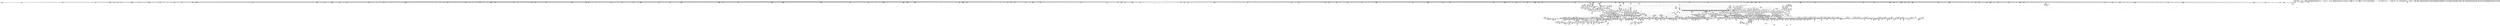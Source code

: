 digraph {
	CE0x56488b0 [shape=record,shape=Mrecord,label="{CE0x56488b0|file_mask_to_av:tmp18|security/selinux/hooks.c,1880}"]
	CE0x5531850 [shape=record,shape=Mrecord,label="{CE0x5531850|i64_1|*Constant*|*SummSource*}"]
	CE0x55bbb80 [shape=record,shape=Mrecord,label="{CE0x55bbb80|i64_10|*Constant*|*SummSource*}"]
	CE0x56910b0 [shape=record,shape=Mrecord,label="{CE0x56910b0|inode_has_perm:cred|Function::inode_has_perm&Arg::cred::|*SummSink*}"]
	CE0x56d99a0 [shape=record,shape=Mrecord,label="{CE0x56d99a0|cred_sid:tmp3}"]
	CE0x5632c80 [shape=record,shape=Mrecord,label="{CE0x5632c80|file_has_perm:f_security|security/selinux/hooks.c,1674}"]
	CE0x5692fa0 [shape=record,shape=Mrecord,label="{CE0x5692fa0|_ret_i32_%retval.0,_!dbg_!27739|security/selinux/hooks.c,1618|*SummSink*}"]
	CE0x55dc360 [shape=record,shape=Mrecord,label="{CE0x55dc360|file_mask_to_av:conv20|security/selinux/hooks.c,1883|*SummSink*}"]
	CE0x5691d80 [shape=record,shape=Mrecord,label="{CE0x5691d80|file_has_perm:tmp24|security/selinux/hooks.c,1695|*SummSource*}"]
	CE0x5543770 [shape=record,shape=Mrecord,label="{CE0x5543770|0:_i32,_4:_i32,_8:_i16,_12:_i32,_16:_i32,_20:_i32,_24:_i32,_56:_i8*,_:_SCMRE_158,159_}"]
	CE0x55231b0 [shape=record,shape=Mrecord,label="{CE0x55231b0|i64*_getelementptr_inbounds_(_2_x_i64_,_2_x_i64_*___llvm_gcov_ctr25231,_i64_0,_i64_1)|*Constant*|*SummSink*}"]
	CE0x55e48c0 [shape=record,shape=Mrecord,label="{CE0x55e48c0|i64*_getelementptr_inbounds_(_2_x_i64_,_2_x_i64_*___llvm_gcov_ctr98,_i64_0,_i64_0)|*Constant*|*SummSource*}"]
	CE0x557a1f0 [shape=record,shape=Mrecord,label="{CE0x557a1f0|0:_i32,_4:_i32,_8:_i16,_12:_i32,_16:_i32,_20:_i32,_24:_i32,_56:_i8*,_:_SCMRE_601,602_}"]
	CE0x55a8820 [shape=record,shape=Mrecord,label="{CE0x55a8820|selinux_file_permission:cmp7|security/selinux/hooks.c,3170|*SummSink*}"]
	CE0x5596720 [shape=record,shape=Mrecord,label="{CE0x5596720|selinux_revalidate_file_permission:tmp28|security/selinux/hooks.c,3151}"]
	CE0x5628a40 [shape=record,shape=Mrecord,label="{CE0x5628a40|selinux_revalidate_file_permission:tmp33|security/selinux/hooks.c,3155}"]
	CE0x55e6d50 [shape=record,shape=Mrecord,label="{CE0x55e6d50|file_mask_to_av:if.then42|*SummSink*}"]
	CE0x557bb40 [shape=record,shape=Mrecord,label="{CE0x557bb40|0:_i32,_4:_i32,_8:_i16,_12:_i32,_16:_i32,_20:_i32,_24:_i32,_56:_i8*,_:_SCMRE_616,617_}"]
	CE0x554dbf0 [shape=record,shape=Mrecord,label="{CE0x554dbf0|0:_i32,_4:_i32,_8:_i16,_12:_i32,_16:_i32,_20:_i32,_24:_i32,_56:_i8*,_:_SCMRE_248,249_}"]
	CE0x5524d90 [shape=record,shape=Mrecord,label="{CE0x5524d90|current_sid:bb|*SummSink*}"]
	CE0x5642720 [shape=record,shape=Mrecord,label="{CE0x5642720|file_mask_to_av:tobool|security/selinux/hooks.c,1875}"]
	CE0x5697ac0 [shape=record,shape=Mrecord,label="{CE0x5697ac0|_call_void___validate_creds(%struct.cred*_%cred,_i8*_getelementptr_inbounds_(_25_x_i8_,_25_x_i8_*_.str3,_i32_0,_i32_0),_i32_1609)_#10,_!dbg_!27719|security/selinux/hooks.c,1609}"]
	CE0x56de400 [shape=record,shape=Mrecord,label="{CE0x56de400|inode_has_perm:tobool2|security/selinux/hooks.c,1611|*SummSource*}"]
	CE0x55a8120 [shape=record,shape=Mrecord,label="{CE0x55a8120|selinux_file_permission:call10|security/selinux/hooks.c,3174|*SummSource*}"]
	CE0x55b5670 [shape=record,shape=Mrecord,label="{CE0x55b5670|current_sid:security|security/selinux/hooks.c,218}"]
	CE0x55aebf0 [shape=record,shape=Mrecord,label="{CE0x55aebf0|i32_78|*Constant*|*SummSource*}"]
	CE0x54ec940 [shape=record,shape=Mrecord,label="{CE0x54ec940|8:_i8,_32:_%struct.inode*,_%struct.selinux_audit_data*,_128:_i32,_456:_i8*,_:_SCMRE_118,119_}"]
	CE0x55f90c0 [shape=record,shape=Mrecord,label="{CE0x55f90c0|file_has_perm:if.then8|*SummSource*}"]
	CE0x56a55c0 [shape=record,shape=Mrecord,label="{CE0x56a55c0|GLOBAL:__llvm_gcov_ctr170|Global_var:__llvm_gcov_ctr170|*SummSink*}"]
	CE0x5512010 [shape=record,shape=Mrecord,label="{CE0x5512010|8:_i8,_32:_%struct.inode*,_%struct.selinux_audit_data*,_128:_i32,_456:_i8*,_:_SCMRE_194,195_}"]
	CE0x550c550 [shape=record,shape=Mrecord,label="{CE0x550c550|selinux_file_permission:tmp8|security/selinux/hooks.c,3165}"]
	CE0x56d6fe0 [shape=record,shape=Mrecord,label="{CE0x56d6fe0|__validate_creds:line|Function::__validate_creds&Arg::line::}"]
	CE0x559ddd0 [shape=record,shape=Mrecord,label="{CE0x559ddd0|i64_5|*Constant*}"]
	CE0x563d480 [shape=record,shape=Mrecord,label="{CE0x563d480|file_mask_to_av:mask|Function::file_mask_to_av&Arg::mask::|*SummSink*}"]
	CE0x5608b60 [shape=record,shape=Mrecord,label="{CE0x5608b60|i64_24|*Constant*}"]
	CE0x565baa0 [shape=record,shape=Mrecord,label="{CE0x565baa0|__validate_creds:tmp4|include/linux/cred.h,173}"]
	CE0x55535c0 [shape=record,shape=Mrecord,label="{CE0x55535c0|0:_i32,_4:_i32,_8:_i16,_12:_i32,_16:_i32,_20:_i32,_24:_i32,_56:_i8*,_:_SCMRE_301,302_}"]
	CE0x55b8bc0 [shape=record,shape=Mrecord,label="{CE0x55b8bc0|selinux_revalidate_file_permission:tmp32|security/selinux/hooks.c,3154|*SummSource*}"]
	CE0x56a74c0 [shape=record,shape=Mrecord,label="{CE0x56a74c0|file_has_perm:call4|security/selinux/hooks.c,1684|*SummSink*}"]
	CE0x55d1f60 [shape=record,shape=Mrecord,label="{CE0x55d1f60|file_has_perm:u|security/selinux/hooks.c,1681|*SummSink*}"]
	CE0x55871c0 [shape=record,shape=Mrecord,label="{CE0x55871c0|0:_i32,_4:_i32,_8:_i16,_12:_i32,_16:_i32,_20:_i32,_24:_i32,_56:_i8*,_:_SCMRE_921,922_}"]
	CE0x56c9aa0 [shape=record,shape=Mrecord,label="{CE0x56c9aa0|inode_has_perm:if.end|*SummSource*}"]
	CE0x568e220 [shape=record,shape=Mrecord,label="{CE0x568e220|file_has_perm:tmp18|security/selinux/hooks.c,1690}"]
	CE0x56357d0 [shape=record,shape=Mrecord,label="{CE0x56357d0|file_mask_to_av:if.end24|*SummSource*}"]
	CE0x562a300 [shape=record,shape=Mrecord,label="{CE0x562a300|file_mask_to_av:or|security/selinux/hooks.c,1876}"]
	CE0x5660260 [shape=record,shape=Mrecord,label="{CE0x5660260|inode_has_perm:retval.0|*SummSink*}"]
	CE0x55f10f0 [shape=record,shape=Mrecord,label="{CE0x55f10f0|i64*_getelementptr_inbounds_(_16_x_i64_,_16_x_i64_*___llvm_gcov_ctr247,_i64_0,_i64_6)|*Constant*|*SummSink*}"]
	CE0x55f0960 [shape=record,shape=Mrecord,label="{CE0x55f0960|selinux_revalidate_file_permission:tmp20|*LoadInst*|security/selinux/hooks.c,3151|*SummSink*}"]
	CE0x5631520 [shape=record,shape=Mrecord,label="{CE0x5631520|128:_i8*,_:_CRE_120,128_|*MultipleSource*|Function::cred_sid&Arg::cred::|security/selinux/hooks.c,3147|Function::file_has_perm&Arg::cred::|security/selinux/hooks.c,196|Function::inode_has_perm&Arg::cred::}"]
	CE0x56cd770 [shape=record,shape=Mrecord,label="{CE0x56cd770|inode_has_perm:tmp3|*SummSink*}"]
	CE0x56981f0 [shape=record,shape=Mrecord,label="{CE0x56981f0|__validate_creds:if.then}"]
	CE0x5574eb0 [shape=record,shape=Mrecord,label="{CE0x5574eb0|file_inode:tmp4|*LoadInst*|include/linux/fs.h,1916|*SummSink*}"]
	CE0x5632750 [shape=record,shape=Mrecord,label="{CE0x5632750|file_mask_to_av:tmp10|security/selinux/hooks.c,1876|*SummSource*}"]
	CE0x5697430 [shape=record,shape=Mrecord,label="{CE0x5697430|inode_has_perm:if.end|*SummSink*}"]
	CE0x55238b0 [shape=record,shape=Mrecord,label="{CE0x55238b0|current_sid:land.lhs.true|*SummSource*}"]
	CE0x55bece0 [shape=record,shape=Mrecord,label="{CE0x55bece0|i64*_getelementptr_inbounds_(_2_x_i64_,_2_x_i64_*___llvm_gcov_ctr98,_i64_0,_i64_1)|*Constant*|*SummSource*}"]
	CE0x5695090 [shape=record,shape=Mrecord,label="{CE0x5695090|file_has_perm:tmp28|security/selinux/hooks.c,1698|*SummSource*}"]
	CE0x55d1290 [shape=record,shape=Mrecord,label="{CE0x55d1290|file_mask_to_av:tmp25|security/selinux/hooks.c,1882|*SummSink*}"]
	CE0x552d350 [shape=record,shape=Mrecord,label="{CE0x552d350|file_mask_to_av:tmp54|security/selinux/hooks.c,1894|*SummSource*}"]
	CE0x5527760 [shape=record,shape=Mrecord,label="{CE0x5527760|i32*_getelementptr_inbounds_(%struct.avc_cache,_%struct.avc_cache*_avc_cache,_i32_0,_i32_4)|*Constant*}"]
	CE0x55f32f0 [shape=record,shape=Mrecord,label="{CE0x55f32f0|selinux_revalidate_file_permission:tmp14|security/selinux/hooks.c,3147}"]
	CE0x56e4360 [shape=record,shape=Mrecord,label="{CE0x56e4360|i64*_getelementptr_inbounds_(_5_x_i64_,_5_x_i64_*___llvm_gcov_ctr155,_i64_0,_i64_0)|*Constant*|*SummSource*}"]
	CE0x55bd010 [shape=record,shape=Mrecord,label="{CE0x55bd010|selinux_revalidate_file_permission:tmp31|security/selinux/hooks.c,3154}"]
	CE0x5640f60 [shape=record,shape=Mrecord,label="{CE0x5640f60|file_mask_to_av:tmp5|security/selinux/hooks.c,1874|*SummSource*}"]
	CE0x56380e0 [shape=record,shape=Mrecord,label="{CE0x56380e0|file_has_perm:tmp2|*LoadInst*|security/selinux/hooks.c,1674|*SummSink*}"]
	CE0x563b950 [shape=record,shape=Mrecord,label="{CE0x563b950|file_mask_to_av:av.2}"]
	CE0x557f8b0 [shape=record,shape=Mrecord,label="{CE0x557f8b0|0:_i32,_4:_i32,_8:_i16,_12:_i32,_16:_i32,_20:_i32,_24:_i32,_56:_i8*,_:_SCMRE_776,792_|*MultipleSource*|security/selinux/hooks.c,3162|security/selinux/hooks.c,3160}"]
	CE0x55c8060 [shape=record,shape=Mrecord,label="{CE0x55c8060|file_mask_to_av:conv9|security/selinux/hooks.c,1878}"]
	CE0x556cde0 [shape=record,shape=Mrecord,label="{CE0x556cde0|file_inode:tmp3|*SummSink*}"]
	CE0x550fe50 [shape=record,shape=Mrecord,label="{CE0x550fe50|8:_i8,_32:_%struct.inode*,_%struct.selinux_audit_data*,_128:_i32,_456:_i8*,_:_SCMRE_174,175_}"]
	CE0x55998d0 [shape=record,shape=Mrecord,label="{CE0x55998d0|selinux_file_permission:tmp6|security/selinux/hooks.c,3165|*SummSink*}"]
	CE0x56565f0 [shape=record,shape=Mrecord,label="{CE0x56565f0|i64*_getelementptr_inbounds_(_5_x_i64_,_5_x_i64_*___llvm_gcov_ctr155,_i64_0,_i64_4)|*Constant*|*SummSource*}"]
	CE0x5528db0 [shape=record,shape=Mrecord,label="{CE0x5528db0|avc_policy_seqno:tmp2|*SummSource*}"]
	CE0x55450c0 [shape=record,shape=Mrecord,label="{CE0x55450c0|0:_i32,_4:_i32,_8:_i16,_12:_i32,_16:_i32,_20:_i32,_24:_i32,_56:_i8*,_:_SCMRE_173,174_}"]
	CE0x5547750 [shape=record,shape=Mrecord,label="{CE0x5547750|selinux_file_permission:tmp15|security/selinux/hooks.c,3169|*SummSink*}"]
	CE0x55c8ec0 [shape=record,shape=Mrecord,label="{CE0x55c8ec0|selinux_revalidate_file_permission:call|security/selinux/hooks.c,3147|*SummSink*}"]
	CE0x5690ae0 [shape=record,shape=Mrecord,label="{CE0x5690ae0|inode_has_perm:entry}"]
	CE0x55dcdf0 [shape=record,shape=Mrecord,label="{CE0x55dcdf0|_call_void_mcount()_#3|*SummSource*}"]
	CE0x565c840 [shape=record,shape=Mrecord,label="{CE0x565c840|i64*_getelementptr_inbounds_(_5_x_i64_,_5_x_i64_*___llvm_gcov_ctr155,_i64_0,_i64_3)|*Constant*|*SummSink*}"]
	CE0x56d94c0 [shape=record,shape=Mrecord,label="{CE0x56d94c0|inode_has_perm:i_flags|security/selinux/hooks.c,1611|*SummSource*}"]
	CE0x563cc50 [shape=record,shape=Mrecord,label="{CE0x563cc50|file_mask_to_av:mode|Function::file_mask_to_av&Arg::mode::}"]
	CE0x55259a0 [shape=record,shape=Mrecord,label="{CE0x55259a0|_call_void_mcount()_#3}"]
	CE0x55e27e0 [shape=record,shape=Mrecord,label="{CE0x55e27e0|selinux_revalidate_file_permission:bb}"]
	CE0x5599380 [shape=record,shape=Mrecord,label="{CE0x5599380|selinux_file_permission:tmp6|security/selinux/hooks.c,3165}"]
	CE0x5553260 [shape=record,shape=Mrecord,label="{CE0x5553260|0:_i32,_4:_i32,_8:_i16,_12:_i32,_16:_i32,_20:_i32,_24:_i32,_56:_i8*,_:_SCMRE_299,300_}"]
	CE0x55bd630 [shape=record,shape=Mrecord,label="{CE0x55bd630|current_sid:call|security/selinux/hooks.c,218|*SummSink*}"]
	CE0x5517ee0 [shape=record,shape=Mrecord,label="{CE0x5517ee0|8:_i8,_32:_%struct.inode*,_%struct.selinux_audit_data*,_128:_i32,_456:_i8*,_:_SCMRE_344,360_|*MultipleSource*|security/selinux/hooks.c,3161|Function::selinux_file_permission&Arg::file::|Function::file_inode&Arg::f::}"]
	CE0x5509760 [shape=record,shape=Mrecord,label="{CE0x5509760|8:_i8,_32:_%struct.inode*,_%struct.selinux_audit_data*,_128:_i32,_456:_i8*,_:_SCMRE_48,49_}"]
	CE0x5637cd0 [shape=record,shape=Mrecord,label="{CE0x5637cd0|get_current:bb|*SummSink*}"]
	CE0x55c0150 [shape=record,shape=Mrecord,label="{CE0x55c0150|current_sid:tmp12|security/selinux/hooks.c,218}"]
	CE0x55c5d10 [shape=record,shape=Mrecord,label="{CE0x55c5d10|current_sid:tmp7|security/selinux/hooks.c,218}"]
	CE0x55d26c0 [shape=record,shape=Mrecord,label="{CE0x55d26c0|cred_sid:tmp1|*SummSource*}"]
	CE0x5530fc0 [shape=record,shape=Mrecord,label="{CE0x5530fc0|file_inode:tmp1|*SummSource*}"]
	CE0x5500ac0 [shape=record,shape=Mrecord,label="{CE0x5500ac0|0:_i32,_4:_i32,_8:_i16,_12:_i32,_16:_i32,_20:_i32,_24:_i32,_56:_i8*,_:_SCMRE_559,560_}"]
	CE0x56c85b0 [shape=record,shape=Mrecord,label="{CE0x56c85b0|__validate_creds:call|include/linux/cred.h,173|*SummSink*}"]
	CE0x55006d0 [shape=record,shape=Mrecord,label="{CE0x55006d0|0:_i32,_4:_i32,_8:_i16,_12:_i32,_16:_i32,_20:_i32,_24:_i32,_56:_i8*,_:_SCMRE_556,557_}"]
	CE0x55edad0 [shape=record,shape=Mrecord,label="{CE0x55edad0|%struct.task_struct*_(%struct.task_struct**)*_asm_movq_%gs:$_1:P_,$0_,_r,im,_dirflag_,_fpsr_,_flags_}"]
	CE0x55d2df0 [shape=record,shape=Mrecord,label="{CE0x55d2df0|file_has_perm:path|security/selinux/hooks.c,1681}"]
	CE0x56a6e20 [shape=record,shape=Mrecord,label="{CE0x56a6e20|file_has_perm:tmp11|security/selinux/hooks.c,1684}"]
	CE0x56dcae0 [shape=record,shape=Mrecord,label="{CE0x56dcae0|inode_has_perm:call|security/selinux/hooks.c,1614}"]
	CE0x55ace70 [shape=record,shape=Mrecord,label="{CE0x55ace70|selinux_file_permission:call6|security/selinux/hooks.c,3170|*SummSource*}"]
	CE0x55d3b30 [shape=record,shape=Mrecord,label="{CE0x55d3b30|i64_2|*Constant*}"]
	CE0x56916e0 [shape=record,shape=Mrecord,label="{CE0x56916e0|inode_has_perm:perms|Function::inode_has_perm&Arg::perms::}"]
	CE0x5584940 [shape=record,shape=Mrecord,label="{CE0x5584940|0:_i32,_4:_i32,_8:_i16,_12:_i32,_16:_i32,_20:_i32,_24:_i32,_56:_i8*,_:_SCMRE_897,898_}"]
	CE0x5509200 [shape=record,shape=Mrecord,label="{CE0x5509200|selinux_file_permission:bb|*SummSource*}"]
	CE0x5634530 [shape=record,shape=Mrecord,label="{CE0x5634530|_call_void_mcount()_#3}"]
	CE0x5699410 [shape=record,shape=Mrecord,label="{CE0x5699410|file_mask_to_av:av.6|*SummSink*}"]
	CE0x55ea810 [shape=record,shape=Mrecord,label="{CE0x55ea810|file_mask_to_av:conv|security/selinux/hooks.c,1876|*SummSource*}"]
	CE0x56eb700 [shape=record,shape=Mrecord,label="{CE0x56eb700|inode_has_perm:tobool|security/selinux/hooks.c,1611}"]
	CE0x55dca10 [shape=record,shape=Mrecord,label="{CE0x55dca10|inode_has_perm:lnot1|security/selinux/hooks.c,1611|*SummSink*}"]
	CE0x5579620 [shape=record,shape=Mrecord,label="{CE0x5579620|0:_i32,_4:_i32,_8:_i16,_12:_i32,_16:_i32,_20:_i32,_24:_i32,_56:_i8*,_:_SCMRE_594,595_}"]
	CE0x563f740 [shape=record,shape=Mrecord,label="{CE0x563f740|file_mask_to_av:tmp6|security/selinux/hooks.c,1875|*SummSource*}"]
	CE0x56480f0 [shape=record,shape=Mrecord,label="{CE0x56480f0|%struct.task_struct*_(%struct.task_struct**)*_asm_movq_%gs:$_1:P_,$0_,_r,im,_dirflag_,_fpsr_,_flags_|*SummSink*}"]
	CE0x55b7350 [shape=record,shape=Mrecord,label="{CE0x55b7350|i64_20|*Constant*}"]
	CE0x56939a0 [shape=record,shape=Mrecord,label="{CE0x56939a0|i64*_getelementptr_inbounds_(_12_x_i64_,_12_x_i64_*___llvm_gcov_ctr170,_i64_0,_i64_10)|*Constant*}"]
	CE0x5574670 [shape=record,shape=Mrecord,label="{CE0x5574670|i32_2|*Constant*}"]
	CE0x55ca6b0 [shape=record,shape=Mrecord,label="{CE0x55ca6b0|current_sid:tmp10|security/selinux/hooks.c,218}"]
	CE0x55141d0 [shape=record,shape=Mrecord,label="{CE0x55141d0|8:_i8,_32:_%struct.inode*,_%struct.selinux_audit_data*,_128:_i32,_456:_i8*,_:_SCMRE_214,215_}"]
	CE0x552d200 [shape=record,shape=Mrecord,label="{CE0x552d200|i64*_getelementptr_inbounds_(_28_x_i64_,_28_x_i64_*___llvm_gcov_ctr232,_i64_0,_i64_27)|*Constant*}"]
	CE0x55a8c90 [shape=record,shape=Mrecord,label="{CE0x55a8c90|i64_8|*Constant*|*SummSink*}"]
	CE0x55af290 [shape=record,shape=Mrecord,label="{CE0x55af290|current_sid:tmp21|security/selinux/hooks.c,218}"]
	CE0x56ddd00 [shape=record,shape=Mrecord,label="{CE0x56ddd00|inode_has_perm:tmp12|security/selinux/hooks.c,1612}"]
	CE0x55836b0 [shape=record,shape=Mrecord,label="{CE0x55836b0|0:_i32,_4:_i32,_8:_i16,_12:_i32,_16:_i32,_20:_i32,_24:_i32,_56:_i8*,_:_SCMRE_886,887_}"]
	CE0x56deaa0 [shape=record,shape=Mrecord,label="{CE0x56deaa0|inode_has_perm:tmp7|security/selinux/hooks.c,1611|*SummSource*}"]
	CE0x55e7060 [shape=record,shape=Mrecord,label="{CE0x55e7060|i64*_getelementptr_inbounds_(_16_x_i64_,_16_x_i64_*___llvm_gcov_ctr247,_i64_0,_i64_1)|*Constant*}"]
	CE0x5631bd0 [shape=record,shape=Mrecord,label="{CE0x5631bd0|i64_16|*Constant*}"]
	CE0x554a540 [shape=record,shape=Mrecord,label="{CE0x554a540|0:_i32,_4:_i32,_8:_i16,_12:_i32,_16:_i32,_20:_i32,_24:_i32,_56:_i8*,_:_SCMRE_191,192_}"]
	CE0x557a700 [shape=record,shape=Mrecord,label="{CE0x557a700|0:_i32,_4:_i32,_8:_i16,_12:_i32,_16:_i32,_20:_i32,_24:_i32,_56:_i8*,_:_SCMRE_604,605_}"]
	CE0x5578a50 [shape=record,shape=Mrecord,label="{CE0x5578a50|0:_i32,_4:_i32,_8:_i16,_12:_i32,_16:_i32,_20:_i32,_24:_i32,_56:_i8*,_:_SCMRE_587,588_}"]
	CE0x55115f0 [shape=record,shape=Mrecord,label="{CE0x55115f0|8:_i8,_32:_%struct.inode*,_%struct.selinux_audit_data*,_128:_i32,_456:_i8*,_:_SCMRE_188,189_}"]
	CE0x5545270 [shape=record,shape=Mrecord,label="{CE0x5545270|0:_i32,_4:_i32,_8:_i16,_12:_i32,_16:_i32,_20:_i32,_24:_i32,_56:_i8*,_:_SCMRE_174,175_}"]
	CE0x5523c10 [shape=record,shape=Mrecord,label="{CE0x5523c10|get_current:tmp4|./arch/x86/include/asm/current.h,14|*SummSink*}"]
	CE0x56cb4e0 [shape=record,shape=Mrecord,label="{CE0x56cb4e0|__validate_creds:conv|include/linux/cred.h,173|*SummSource*}"]
	CE0x5637760 [shape=record,shape=Mrecord,label="{CE0x5637760|_ret_i32_%rc.1,_!dbg_!27749|security/selinux/hooks.c,1698|*SummSink*}"]
	CE0x5579980 [shape=record,shape=Mrecord,label="{CE0x5579980|0:_i32,_4:_i32,_8:_i16,_12:_i32,_16:_i32,_20:_i32,_24:_i32,_56:_i8*,_:_SCMRE_596,597_}"]
	CE0x55110e0 [shape=record,shape=Mrecord,label="{CE0x55110e0|8:_i8,_32:_%struct.inode*,_%struct.selinux_audit_data*,_128:_i32,_456:_i8*,_:_SCMRE_185,186_}"]
	CE0x562d330 [shape=record,shape=Mrecord,label="{CE0x562d330|file_has_perm:call1|security/selinux/hooks.c,1677}"]
	CE0x568b330 [shape=record,shape=Mrecord,label="{CE0x568b330|file_has_perm:tobool|security/selinux/hooks.c,1688|*SummSink*}"]
	CE0x55c6760 [shape=record,shape=Mrecord,label="{CE0x55c6760|i32_218|*Constant*|*SummSink*}"]
	CE0x55f7da0 [shape=record,shape=Mrecord,label="{CE0x55f7da0|selinux_revalidate_file_permission:if.then}"]
	CE0x54eba10 [shape=record,shape=Mrecord,label="{CE0x54eba10|8:_i8,_32:_%struct.inode*,_%struct.selinux_audit_data*,_128:_i32,_456:_i8*,_:_SCMRE_109,110_}"]
	CE0x557a550 [shape=record,shape=Mrecord,label="{CE0x557a550|0:_i32,_4:_i32,_8:_i16,_12:_i32,_16:_i32,_20:_i32,_24:_i32,_56:_i8*,_:_SCMRE_603,604_}"]
	CE0x551ef00 [shape=record,shape=Mrecord,label="{CE0x551ef00|8:_i8,_32:_%struct.inode*,_%struct.selinux_audit_data*,_128:_i32,_456:_i8*,_:_SCMRE_6,7_}"]
	CE0x5693140 [shape=record,shape=Mrecord,label="{CE0x5693140|file_has_perm:tmp26|security/selinux/hooks.c,1694}"]
	CE0x559e3d0 [shape=record,shape=Mrecord,label="{CE0x559e3d0|selinux_file_permission:tmp13|security/selinux/hooks.c,3169|*SummSink*}"]
	CE0x562a900 [shape=record,shape=Mrecord,label="{CE0x562a900|128:_i8*,_:_CRE_80,88_|*MultipleSource*|Function::cred_sid&Arg::cred::|security/selinux/hooks.c,3147|Function::file_has_perm&Arg::cred::|security/selinux/hooks.c,196|Function::inode_has_perm&Arg::cred::}"]
	CE0x5598af0 [shape=record,shape=Mrecord,label="{CE0x5598af0|selinux_file_permission:tobool|security/selinux/hooks.c,3165|*SummSink*}"]
	CE0x559bbc0 [shape=record,shape=Mrecord,label="{CE0x559bbc0|selinux_file_permission:tmp11|security/selinux/hooks.c,3167|*SummSource*}"]
	CE0x5512370 [shape=record,shape=Mrecord,label="{CE0x5512370|8:_i8,_32:_%struct.inode*,_%struct.selinux_audit_data*,_128:_i32,_456:_i8*,_:_SCMRE_196,197_}"]
	CE0x55f7bd0 [shape=record,shape=Mrecord,label="{CE0x55f7bd0|file_mask_to_av:or8|security/selinux/hooks.c,1878|*SummSource*}"]
	CE0x56d0ba0 [shape=record,shape=Mrecord,label="{CE0x56d0ba0|i64*_getelementptr_inbounds_(_8_x_i64_,_8_x_i64_*___llvm_gcov_ctr154,_i64_0,_i64_1)|*Constant*|*SummSink*}"]
	CE0x564ab40 [shape=record,shape=Mrecord,label="{CE0x564ab40|128:_i8*,_:_CRE_52,56_|*MultipleSource*|Function::cred_sid&Arg::cred::|security/selinux/hooks.c,3147|Function::file_has_perm&Arg::cred::|security/selinux/hooks.c,196|Function::inode_has_perm&Arg::cred::}"]
	CE0x563fd90 [shape=record,shape=Mrecord,label="{CE0x563fd90|file_mask_to_av:conv16|security/selinux/hooks.c,1881}"]
	CE0x5691570 [shape=record,shape=Mrecord,label="{CE0x5691570|inode_has_perm:inode|Function::inode_has_perm&Arg::inode::|*SummSink*}"]
	CE0x5502f60 [shape=record,shape=Mrecord,label="{CE0x5502f60|8:_i8,_32:_%struct.inode*,_%struct.selinux_audit_data*,_128:_i32,_456:_i8*,_:_SCMRE_424,428_|*MultipleSource*|security/selinux/hooks.c,3161|Function::selinux_file_permission&Arg::file::|Function::file_inode&Arg::f::}"]
	CE0x5569e50 [shape=record,shape=Mrecord,label="{CE0x5569e50|i64*_getelementptr_inbounds_(_11_x_i64_,_11_x_i64_*___llvm_gcov_ctr125,_i64_0,_i64_1)|*Constant*}"]
	CE0x568a5e0 [shape=record,shape=Mrecord,label="{CE0x568a5e0|avc_has_perm:tclass|Function::avc_has_perm&Arg::tclass::|*SummSink*}"]
	CE0x682c250 [shape=record,shape=Mrecord,label="{CE0x682c250|selinux_file_permission:if.end|*SummSink*}"]
	CE0x5513450 [shape=record,shape=Mrecord,label="{CE0x5513450|8:_i8,_32:_%struct.inode*,_%struct.selinux_audit_data*,_128:_i32,_456:_i8*,_:_SCMRE_206,207_}"]
	CE0x55b9ff0 [shape=record,shape=Mrecord,label="{CE0x55b9ff0|file_mask_to_av:tmp42|security/selinux/hooks.c,1888}"]
	CE0x5596440 [shape=record,shape=Mrecord,label="{CE0x5596440|selinux_revalidate_file_permission:tmp27|security/selinux/hooks.c,3151|*SummSource*}"]
	"CONST[source:2(external),value:0(static)][purpose:{operation}][SrcIdx:2]"
	CE0x5550680 [shape=record,shape=Mrecord,label="{CE0x5550680|0:_i32,_4:_i32,_8:_i16,_12:_i32,_16:_i32,_20:_i32,_24:_i32,_56:_i8*,_:_SCMRE_273,274_}"]
	CE0x5647a60 [shape=record,shape=Mrecord,label="{CE0x5647a60|inode_has_perm:tmp6|*LoadInst*|security/selinux/hooks.c,1611|*SummSource*}"]
	CE0x5691df0 [shape=record,shape=Mrecord,label="{CE0x5691df0|file_has_perm:tmp24|security/selinux/hooks.c,1695|*SummSink*}"]
	CE0x55eb580 [shape=record,shape=Mrecord,label="{CE0x55eb580|file_has_perm:if.then}"]
	CE0x55eb2c0 [shape=record,shape=Mrecord,label="{CE0x55eb2c0|selinux_revalidate_file_permission:tmp19|security/selinux/hooks.c,3147}"]
	CE0x55242d0 [shape=record,shape=Mrecord,label="{CE0x55242d0|current_sid:tobool|security/selinux/hooks.c,218|*SummSink*}"]
	CE0x562cef0 [shape=record,shape=Mrecord,label="{CE0x562cef0|128:_i8*,_:_CRE_4,8_|*MultipleSource*|Function::cred_sid&Arg::cred::|security/selinux/hooks.c,3147|Function::file_has_perm&Arg::cred::|security/selinux/hooks.c,196|Function::inode_has_perm&Arg::cred::}"]
	CE0x557d2d0 [shape=record,shape=Mrecord,label="{CE0x557d2d0|0:_i32,_4:_i32,_8:_i16,_12:_i32,_16:_i32,_20:_i32,_24:_i32,_56:_i8*,_:_SCMRE_656,664_|*MultipleSource*|security/selinux/hooks.c,3162|security/selinux/hooks.c,3160}"]
	CE0x554d030 [shape=record,shape=Mrecord,label="{CE0x554d030|0:_i32,_4:_i32,_8:_i16,_12:_i32,_16:_i32,_20:_i32,_24:_i32,_56:_i8*,_:_SCMRE_242,243_}"]
	CE0x6f6a660 [shape=record,shape=Mrecord,label="{CE0x6f6a660|selinux_file_permission:tmp}"]
	CE0x56a5f00 [shape=record,shape=Mrecord,label="{CE0x56a5f00|file_has_perm:tmp10|security/selinux/hooks.c,1683}"]
	CE0x5551910 [shape=record,shape=Mrecord,label="{CE0x5551910|0:_i32,_4:_i32,_8:_i16,_12:_i32,_16:_i32,_20:_i32,_24:_i32,_56:_i8*,_:_SCMRE_284,285_}"]
	CE0x562c8a0 [shape=record,shape=Mrecord,label="{CE0x562c8a0|file_mask_to_av:and26|security/selinux/hooks.c,1886|*SummSink*}"]
	CE0x56378d0 [shape=record,shape=Mrecord,label="{CE0x56378d0|i64*_getelementptr_inbounds_(_2_x_i64_,_2_x_i64_*___llvm_gcov_ctr98,_i64_0,_i64_0)|*Constant*}"]
	CE0x563d5f0 [shape=record,shape=Mrecord,label="{CE0x563d5f0|_ret_i32_%av.7,_!dbg_!27757|security/selinux/hooks.c,1894}"]
	CE0x5500910 [shape=record,shape=Mrecord,label="{CE0x5500910|0:_i32,_4:_i32,_8:_i16,_12:_i32,_16:_i32,_20:_i32,_24:_i32,_56:_i8*,_:_SCMRE_558,559_}"]
	CE0x55e50e0 [shape=record,shape=Mrecord,label="{CE0x55e50e0|get_current:bb}"]
	CE0x552ba80 [shape=record,shape=Mrecord,label="{CE0x552ba80|GLOBAL:current_sid.__warned|Global_var:current_sid.__warned|*SummSink*}"]
	CE0x554cba0 [shape=record,shape=Mrecord,label="{CE0x554cba0|0:_i32,_4:_i32,_8:_i16,_12:_i32,_16:_i32,_20:_i32,_24:_i32,_56:_i8*,_:_SCMRE_232,236_|*MultipleSource*|security/selinux/hooks.c,3162|security/selinux/hooks.c,3160}"]
	CE0x5519e30 [shape=record,shape=Mrecord,label="{CE0x5519e30|file_mask_to_av:conv29|security/selinux/hooks.c,1887|*SummSink*}"]
	CE0x56d6490 [shape=record,shape=Mrecord,label="{CE0x56d6490|i64*_getelementptr_inbounds_(_8_x_i64_,_8_x_i64_*___llvm_gcov_ctr154,_i64_0,_i64_0)|*Constant*|*SummSource*}"]
	CE0x55b2f50 [shape=record,shape=Mrecord,label="{CE0x55b2f50|selinux_revalidate_file_permission:if.end12}"]
	CE0x563fa50 [shape=record,shape=Mrecord,label="{CE0x563fa50|cred_sid:tmp4|*LoadInst*|security/selinux/hooks.c,196|*SummSink*}"]
	CE0x5517530 [shape=record,shape=Mrecord,label="{CE0x5517530|8:_i8,_32:_%struct.inode*,_%struct.selinux_audit_data*,_128:_i32,_456:_i8*,_:_SCMRE_32,40_|*MultipleSource*|security/selinux/hooks.c,3161|Function::selinux_file_permission&Arg::file::|Function::file_inode&Arg::f::}"]
	CE0x54feb40 [shape=record,shape=Mrecord,label="{CE0x54feb40|8:_i8,_32:_%struct.inode*,_%struct.selinux_audit_data*,_128:_i32,_456:_i8*,_:_SCMRE_264,280_|*MultipleSource*|security/selinux/hooks.c,3161|Function::selinux_file_permission&Arg::file::|Function::file_inode&Arg::f::}"]
	CE0x56432e0 [shape=record,shape=Mrecord,label="{CE0x56432e0|i64*_getelementptr_inbounds_(_2_x_i64_,_2_x_i64_*___llvm_gcov_ctr131,_i64_0,_i64_1)|*Constant*}"]
	CE0x5629260 [shape=record,shape=Mrecord,label="{CE0x5629260|file_has_perm:if.then|*SummSource*}"]
	CE0x5546a10 [shape=record,shape=Mrecord,label="{CE0x5546a10|0:_i32,_4:_i32,_8:_i16,_12:_i32,_16:_i32,_20:_i32,_24:_i32,_56:_i8*,_:_SCMRE_188,189_}"]
	CE0x54f6d40 [shape=record,shape=Mrecord,label="{CE0x54f6d40|i64*_getelementptr_inbounds_(_13_x_i64_,_13_x_i64_*___llvm_gcov_ctr246,_i64_0,_i64_0)|*Constant*}"]
	CE0x55f6410 [shape=record,shape=Mrecord,label="{CE0x55f6410|i64*_getelementptr_inbounds_(_16_x_i64_,_16_x_i64_*___llvm_gcov_ctr247,_i64_0,_i64_8)|*Constant*|*SummSource*}"]
	CE0x56d0e20 [shape=record,shape=Mrecord,label="{CE0x56d0e20|inode_has_perm:tmp2|*SummSource*}"]
	CE0x54ffe10 [shape=record,shape=Mrecord,label="{CE0x54ffe10|8:_i8,_32:_%struct.inode*,_%struct.selinux_audit_data*,_128:_i32,_456:_i8*,_:_SCMRE_320,324_|*MultipleSource*|security/selinux/hooks.c,3161|Function::selinux_file_permission&Arg::file::|Function::file_inode&Arg::f::}"]
	CE0x55ae4c0 [shape=record,shape=Mrecord,label="{CE0x55ae4c0|_ret_%struct.task_struct*_%tmp4,_!dbg_!27714|./arch/x86/include/asm/current.h,14|*SummSource*}"]
	CE0x55bd380 [shape=record,shape=Mrecord,label="{CE0x55bd380|selinux_revalidate_file_permission:or|security/selinux/hooks.c,3152|*SummSink*}"]
	CE0x5516c20 [shape=record,shape=Mrecord,label="{CE0x5516c20|8:_i8,_32:_%struct.inode*,_%struct.selinux_audit_data*,_128:_i32,_456:_i8*,_:_SCMRE_92,93_}"]
	CE0x55a61d0 [shape=record,shape=Mrecord,label="{CE0x55a61d0|selinux_file_permission:tmp28|security/selinux/hooks.c,3172|*SummSink*}"]
	CE0x551b2d0 [shape=record,shape=Mrecord,label="{CE0x551b2d0|8:_i8,_32:_%struct.inode*,_%struct.selinux_audit_data*,_128:_i32,_456:_i8*,_:_SCMRE_52,53_}"]
	CE0x55a9010 [shape=record,shape=Mrecord,label="{CE0x55a9010|i64_9|*Constant*}"]
	CE0x54ec0d0 [shape=record,shape=Mrecord,label="{CE0x54ec0d0|8:_i8,_32:_%struct.inode*,_%struct.selinux_audit_data*,_128:_i32,_456:_i8*,_:_SCMRE_113,114_}"]
	CE0x54fd3e0 [shape=record,shape=Mrecord,label="{CE0x54fd3e0|8:_i8,_32:_%struct.inode*,_%struct.selinux_audit_data*,_128:_i32,_456:_i8*,_:_SCMRE_162,163_}"]
	CE0x56993a0 [shape=record,shape=Mrecord,label="{CE0x56993a0|file_mask_to_av:av.6|*SummSource*}"]
	CE0x557f3b0 [shape=record,shape=Mrecord,label="{CE0x557f3b0|0:_i32,_4:_i32,_8:_i16,_12:_i32,_16:_i32,_20:_i32,_24:_i32,_56:_i8*,_:_SCMRE_760,768_|*MultipleSource*|security/selinux/hooks.c,3162|security/selinux/hooks.c,3160}"]
	CE0x55f88c0 [shape=record,shape=Mrecord,label="{CE0x55f88c0|file_mask_to_av:if.then2}"]
	CE0x56cf6e0 [shape=record,shape=Mrecord,label="{CE0x56cf6e0|i64*_getelementptr_inbounds_(_8_x_i64_,_8_x_i64_*___llvm_gcov_ctr154,_i64_0,_i64_1)|*Constant*}"]
	CE0x56a7340 [shape=record,shape=Mrecord,label="{CE0x56a7340|file_has_perm:call4|security/selinux/hooks.c,1684|*SummSource*}"]
	CE0x56ca9c0 [shape=record,shape=Mrecord,label="{CE0x56ca9c0|__validate_creds:tmp1}"]
	CE0x55a4c50 [shape=record,shape=Mrecord,label="{CE0x55a4c50|selinux_file_permission:tmp18|security/selinux/hooks.c,3169|*SummSink*}"]
	CE0x55e1290 [shape=record,shape=Mrecord,label="{CE0x55e1290|GLOBAL:__llvm_gcov_ctr247|Global_var:__llvm_gcov_ctr247|*SummSource*}"]
	CE0x5577460 [shape=record,shape=Mrecord,label="{CE0x5577460|0:_i32,_4:_i32,_8:_i16,_12:_i32,_16:_i32,_20:_i32,_24:_i32,_56:_i8*,_:_SCMRE_574,575_}"]
	CE0x56df480 [shape=record,shape=Mrecord,label="{CE0x56df480|inode_has_perm:tmp8|security/selinux/hooks.c,1611|*SummSource*}"]
	CE0x5693d50 [shape=record,shape=Mrecord,label="{CE0x5693d50|file_has_perm:tmp26|security/selinux/hooks.c,1694|*SummSink*}"]
	CE0x55e4fb0 [shape=record,shape=Mrecord,label="{CE0x55e4fb0|GLOBAL:selinux_revalidate_file_permission.__warned|Global_var:selinux_revalidate_file_permission.__warned}"]
	CE0x5553e30 [shape=record,shape=Mrecord,label="{CE0x5553e30|0:_i32,_4:_i32,_8:_i16,_12:_i32,_16:_i32,_20:_i32,_24:_i32,_56:_i8*,_:_SCMRE_306,307_}"]
	CE0x562f7f0 [shape=record,shape=Mrecord,label="{CE0x562f7f0|file_mask_to_av:tobool5|security/selinux/hooks.c,1877|*SummSink*}"]
	CE0x5524210 [shape=record,shape=Mrecord,label="{CE0x5524210|selinux_revalidate_file_permission:tobool1|security/selinux/hooks.c,3147}"]
	CE0x55e4410 [shape=record,shape=Mrecord,label="{CE0x55e4410|i64*_getelementptr_inbounds_(_2_x_i64_,_2_x_i64_*___llvm_gcov_ctr98,_i64_0,_i64_0)|*Constant*|*SummSink*}"]
	CE0x5652570 [shape=record,shape=Mrecord,label="{CE0x5652570|file_mask_to_av:and11|security/selinux/hooks.c,1880|*SummSink*}"]
	CE0x5688450 [shape=record,shape=Mrecord,label="{CE0x5688450|file_mask_to_av:conv38|security/selinux/hooks.c,1889|*SummSink*}"]
	CE0x5527c70 [shape=record,shape=Mrecord,label="{CE0x5527c70|i64_2|*Constant*}"]
	CE0x550b6e0 [shape=record,shape=Mrecord,label="{CE0x550b6e0|file_inode:bb|*SummSource*}"]
	CE0x562c650 [shape=record,shape=Mrecord,label="{CE0x562c650|file_mask_to_av:and26|security/selinux/hooks.c,1886}"]
	CE0x55d3a50 [shape=record,shape=Mrecord,label="{CE0x55d3a50|i32_16384|*Constant*|*SummSink*}"]
	CE0x56d4700 [shape=record,shape=Mrecord,label="{CE0x56d4700|i32_512|*Constant*|*SummSource*}"]
	CE0x5630520 [shape=record,shape=Mrecord,label="{CE0x5630520|file_has_perm:bb|*SummSink*}"]
	CE0x564c140 [shape=record,shape=Mrecord,label="{CE0x564c140|file_inode:bb}"]
	CE0x54ebbc0 [shape=record,shape=Mrecord,label="{CE0x54ebbc0|8:_i8,_32:_%struct.inode*,_%struct.selinux_audit_data*,_128:_i32,_456:_i8*,_:_SCMRE_110,111_}"]
	CE0x55b4c30 [shape=record,shape=Mrecord,label="{CE0x55b4c30|selinux_revalidate_file_permission:land.lhs.true8|*SummSink*}"]
	CE0x559f200 [shape=record,shape=Mrecord,label="{CE0x559f200|_ret_i32_%tmp24,_!dbg_!27742|security/selinux/hooks.c,220|*SummSink*}"]
	CE0x5513b10 [shape=record,shape=Mrecord,label="{CE0x5513b10|8:_i8,_32:_%struct.inode*,_%struct.selinux_audit_data*,_128:_i32,_456:_i8*,_:_SCMRE_210,211_}"]
	CE0x55f5850 [shape=record,shape=Mrecord,label="{CE0x55f5850|_call_void_mcount()_#3|*SummSink*}"]
	CE0x560c6b0 [shape=record,shape=Mrecord,label="{CE0x560c6b0|file_mask_to_av:conv45|security/selinux/hooks.c,1891}"]
	CE0x55d7070 [shape=record,shape=Mrecord,label="{CE0x55d7070|cred_sid:cred|Function::cred_sid&Arg::cred::}"]
	CE0x56c92a0 [shape=record,shape=Mrecord,label="{CE0x56c92a0|inode_has_perm:tmp4|security/selinux/hooks.c,1609|*SummSink*}"]
	CE0x55c3ca0 [shape=record,shape=Mrecord,label="{CE0x55c3ca0|_call_void_lockdep_rcu_suspicious(i8*_getelementptr_inbounds_(_25_x_i8_,_25_x_i8_*_.str3,_i32_0,_i32_0),_i32_218,_i8*_getelementptr_inbounds_(_45_x_i8_,_45_x_i8_*_.str12,_i32_0,_i32_0))_#10,_!dbg_!27727|security/selinux/hooks.c,218|*SummSource*}"]
	CE0x551af80 [shape=record,shape=Mrecord,label="{CE0x551af80|8:_i8,_32:_%struct.inode*,_%struct.selinux_audit_data*,_128:_i32,_456:_i8*,_:_SCMRE_71,72_}"]
	CE0x55f75d0 [shape=record,shape=Mrecord,label="{CE0x55f75d0|_call_void_lockdep_rcu_suspicious(i8*_getelementptr_inbounds_(_25_x_i8_,_25_x_i8_*_.str3,_i32_0,_i32_0),_i32_3147,_i8*_getelementptr_inbounds_(_45_x_i8_,_45_x_i8_*_.str12,_i32_0,_i32_0))_#10,_!dbg_!27729|security/selinux/hooks.c,3147|*SummSource*}"]
	CE0x55a9120 [shape=record,shape=Mrecord,label="{CE0x55a9120|i64_9|*Constant*|*SummSink*}"]
	CE0x55c9dc0 [shape=record,shape=Mrecord,label="{CE0x55c9dc0|current_sid:tmp}"]
	CE0x5524af0 [shape=record,shape=Mrecord,label="{CE0x5524af0|current_sid:do.end|*SummSource*}"]
	CE0x55e5740 [shape=record,shape=Mrecord,label="{CE0x55e5740|file_inode:entry}"]
	CE0x55985e0 [shape=record,shape=Mrecord,label="{CE0x55985e0|selinux_file_permission:mask|Function::selinux_file_permission&Arg::mask::}"]
	CE0x5523cd0 [shape=record,shape=Mrecord,label="{CE0x5523cd0|%struct.task_struct*_(%struct.task_struct**)*_asm_movq_%gs:$_1:P_,$0_,_r,im,_dirflag_,_fpsr_,_flags_}"]
	CE0x5693eb0 [shape=record,shape=Mrecord,label="{CE0x5693eb0|file_has_perm:tmp27|security/selinux/hooks.c,1694|*SummSource*}"]
	CE0x563b3a0 [shape=record,shape=Mrecord,label="{CE0x563b3a0|128:_i8*,_:_CRE_32,36_|*MultipleSource*|Function::cred_sid&Arg::cred::|security/selinux/hooks.c,3147|Function::file_has_perm&Arg::cred::|security/selinux/hooks.c,196|Function::inode_has_perm&Arg::cred::}"]
	CE0x55e73a0 [shape=record,shape=Mrecord,label="{CE0x55e73a0|i64*_getelementptr_inbounds_(_16_x_i64_,_16_x_i64_*___llvm_gcov_ctr247,_i64_0,_i64_1)|*Constant*|*SummSink*}"]
	CE0x5520100 [shape=record,shape=Mrecord,label="{CE0x5520100|8:_i8,_32:_%struct.inode*,_%struct.selinux_audit_data*,_128:_i32,_456:_i8*,_:_SCMRE_58,59_}"]
	CE0x55c8330 [shape=record,shape=Mrecord,label="{CE0x55c8330|current_sid:tmp8|security/selinux/hooks.c,218|*SummSink*}"]
	CE0x5519be0 [shape=record,shape=Mrecord,label="{CE0x5519be0|selinux_file_permission:call|security/selinux/hooks.c,3160|*SummSink*}"]
	CE0x564b030 [shape=record,shape=Mrecord,label="{CE0x564b030|i64_13|*Constant*}"]
	CE0x564d4b0 [shape=record,shape=Mrecord,label="{CE0x564d4b0|i64_17|*Constant*|*SummSource*}"]
	CE0x55c3d10 [shape=record,shape=Mrecord,label="{CE0x55c3d10|_call_void_lockdep_rcu_suspicious(i8*_getelementptr_inbounds_(_25_x_i8_,_25_x_i8_*_.str3,_i32_0,_i32_0),_i32_218,_i8*_getelementptr_inbounds_(_45_x_i8_,_45_x_i8_*_.str12,_i32_0,_i32_0))_#10,_!dbg_!27727|security/selinux/hooks.c,218|*SummSink*}"]
	CE0x5509a60 [shape=record,shape=Mrecord,label="{CE0x5509a60|8:_i8,_32:_%struct.inode*,_%struct.selinux_audit_data*,_128:_i32,_456:_i8*,_:_SCMRE_62,63_}"]
	CE0x55bcd30 [shape=record,shape=Mrecord,label="{CE0x55bcd30|i32_8|*Constant*|*SummSource*}"]
	CE0x552b950 [shape=record,shape=Mrecord,label="{CE0x552b950|GLOBAL:current_sid.__warned|Global_var:current_sid.__warned|*SummSource*}"]
	CE0x551a450 [shape=record,shape=Mrecord,label="{CE0x551a450|file_mask_to_av:or30|security/selinux/hooks.c,1887}"]
	CE0x55adae0 [shape=record,shape=Mrecord,label="{CE0x55adae0|_ret_i32_%tmp4,_!dbg_!27711|security/selinux/avc.c,779|*SummSource*}"]
	CE0x5528b40 [shape=record,shape=Mrecord,label="{CE0x5528b40|current_sid:bb|*SummSource*}"]
	CE0x565d010 [shape=record,shape=Mrecord,label="{CE0x565d010|inode_has_perm:tmp16|security/selinux/hooks.c,1615|*SummSink*}"]
	CE0x551bfc0 [shape=record,shape=Mrecord,label="{CE0x551bfc0|file_inode:entry|*SummSink*}"]
	CE0x5696d00 [shape=record,shape=Mrecord,label="{CE0x5696d00|cred_sid:sid|security/selinux/hooks.c,197|*SummSink*}"]
	CE0x56d0db0 [shape=record,shape=Mrecord,label="{CE0x56d0db0|inode_has_perm:tmp2}"]
	CE0x554b470 [shape=record,shape=Mrecord,label="{CE0x554b470|0:_i32,_4:_i32,_8:_i16,_12:_i32,_16:_i32,_20:_i32,_24:_i32,_56:_i8*,_:_SCMRE_200,201_}"]
	CE0x55fd9f0 [shape=record,shape=Mrecord,label="{CE0x55fd9f0|i32_1024|*Constant*|*SummSource*}"]
	CE0x5582270 [shape=record,shape=Mrecord,label="{CE0x5582270|0:_i32,_4:_i32,_8:_i16,_12:_i32,_16:_i32,_20:_i32,_24:_i32,_56:_i8*,_:_SCMRE_874,875_}"]
	CE0x55c0b00 [shape=record,shape=Mrecord,label="{CE0x55c0b00|current_sid:do.body|*SummSink*}"]
	CE0x560be80 [shape=record,shape=Mrecord,label="{CE0x560be80|file_mask_to_av:conv43|security/selinux/hooks.c,1891|*SummSource*}"]
	CE0x55cada0 [shape=record,shape=Mrecord,label="{CE0x55cada0|current_sid:tmp12|security/selinux/hooks.c,218|*SummSink*}"]
	CE0x55afe70 [shape=record,shape=Mrecord,label="{CE0x55afe70|i32_1|*Constant*}"]
	CE0x55d8300 [shape=record,shape=Mrecord,label="{CE0x55d8300|i64*_getelementptr_inbounds_(_28_x_i64_,_28_x_i64_*___llvm_gcov_ctr232,_i64_0,_i64_14)|*Constant*|*SummSource*}"]
	CE0x55f7c70 [shape=record,shape=Mrecord,label="{CE0x55f7c70|selinux_revalidate_file_permission:if.end|*SummSink*}"]
	CE0x560bff0 [shape=record,shape=Mrecord,label="{CE0x560bff0|file_mask_to_av:conv43|security/selinux/hooks.c,1891|*SummSink*}"]
	CE0x562da30 [shape=record,shape=Mrecord,label="{CE0x562da30|file_mask_to_av:tmp9|security/selinux/hooks.c,1875|*SummSink*}"]
	CE0x56cc080 [shape=record,shape=Mrecord,label="{CE0x56cc080|__validate_creds:cred|Function::__validate_creds&Arg::cred::}"]
	CE0x5544850 [shape=record,shape=Mrecord,label="{CE0x5544850|0:_i32,_4:_i32,_8:_i16,_12:_i32,_16:_i32,_20:_i32,_24:_i32,_56:_i8*,_:_SCMRE_168,169_}"]
	CE0x55b3cd0 [shape=record,shape=Mrecord,label="{CE0x55b3cd0|file_mask_to_av:conv9|security/selinux/hooks.c,1878|*SummSink*}"]
	CE0x563ff10 [shape=record,shape=Mrecord,label="{CE0x563ff10|file_mask_to_av:conv16|security/selinux/hooks.c,1881|*SummSource*}"]
	CE0x556dfb0 [shape=record,shape=Mrecord,label="{CE0x556dfb0|0:_i32,_4:_i32,_8:_i16,_12:_i32,_16:_i32,_20:_i32,_24:_i32,_56:_i8*,_:_SCMRE_336,344_|*MultipleSource*|security/selinux/hooks.c,3162|security/selinux/hooks.c,3160}"]
	CE0x5587a30 [shape=record,shape=Mrecord,label="{CE0x5587a30|0:_i32,_4:_i32,_8:_i16,_12:_i32,_16:_i32,_20:_i32,_24:_i32,_56:_i8*,_:_SCMRE_926,927_}"]
	CE0x5635340 [shape=record,shape=Mrecord,label="{CE0x5635340|get_current:tmp|*SummSink*}"]
	CE0x56965f0 [shape=record,shape=Mrecord,label="{CE0x56965f0|file_inode:tmp}"]
	CE0x56e5c10 [shape=record,shape=Mrecord,label="{CE0x56e5c10|__validate_creds:tmp9|include/linux/cred.h,175}"]
	CE0x5583f20 [shape=record,shape=Mrecord,label="{CE0x5583f20|0:_i32,_4:_i32,_8:_i16,_12:_i32,_16:_i32,_20:_i32,_24:_i32,_56:_i8*,_:_SCMRE_891,892_}"]
	CE0x56d4410 [shape=record,shape=Mrecord,label="{CE0x56d4410|inode_has_perm:tmp6|*LoadInst*|security/selinux/hooks.c,1611|*SummSink*}"]
	CE0x55b4870 [shape=record,shape=Mrecord,label="{CE0x55b4870|file_inode:f_inode|include/linux/fs.h,1916}"]
	CE0x56cae60 [shape=record,shape=Mrecord,label="{CE0x56cae60|inode_has_perm:expval|security/selinux/hooks.c,1611}"]
	CE0x55feb00 [shape=record,shape=Mrecord,label="{CE0x55feb00|file_mask_to_av:tmp17|security/selinux/hooks.c,1878|*SummSink*}"]
	CE0x563bd90 [shape=record,shape=Mrecord,label="{CE0x563bd90|selinux_revalidate_file_permission:conv|security/selinux/hooks.c,3155}"]
	CE0x54fd080 [shape=record,shape=Mrecord,label="{CE0x54fd080|8:_i8,_32:_%struct.inode*,_%struct.selinux_audit_data*,_128:_i32,_456:_i8*,_:_SCMRE_160,161_}"]
	CE0x5629830 [shape=record,shape=Mrecord,label="{CE0x5629830|file_mask_to_av:tmp14|security/selinux/hooks.c,1877|*SummSource*}"]
	CE0x55f5bf0 [shape=record,shape=Mrecord,label="{CE0x55f5bf0|selinux_revalidate_file_permission:do.end}"]
	CE0x55cc0a0 [shape=record,shape=Mrecord,label="{CE0x55cc0a0|i32_3147|*Constant*}"]
	CE0x5596970 [shape=record,shape=Mrecord,label="{CE0x5596970|selinux_revalidate_file_permission:tmp28|security/selinux/hooks.c,3151|*SummSource*}"]
	CE0x55f5ee0 [shape=record,shape=Mrecord,label="{CE0x55f5ee0|selinux_revalidate_file_permission:if.then11|*SummSink*}"]
	CE0x55ba910 [shape=record,shape=Mrecord,label="{CE0x55ba910|file_mask_to_av:tmp43|security/selinux/hooks.c,1888|*SummSink*}"]
	CE0x5518e30 [shape=record,shape=Mrecord,label="{CE0x5518e30|8:_i8,_32:_%struct.inode*,_%struct.selinux_audit_data*,_128:_i32,_456:_i8*,_:_SCMRE_102,103_}"]
	CE0x56d3bf0 [shape=record,shape=Mrecord,label="{CE0x56d3bf0|__validate_creds:cred|Function::__validate_creds&Arg::cred::|*SummSink*}"]
	CE0x55424e0 [shape=record,shape=Mrecord,label="{CE0x55424e0|0:_i32,_4:_i32,_8:_i16,_12:_i32,_16:_i32,_20:_i32,_24:_i32,_56:_i8*,_:_SCMRE_147,148_}"]
	CE0x55f7e50 [shape=record,shape=Mrecord,label="{CE0x55f7e50|selinux_revalidate_file_permission:if.then|*SummSource*}"]
	CE0x568f140 [shape=record,shape=Mrecord,label="{CE0x568f140|file_has_perm:tmp23|security/selinux/hooks.c,1694|*SummSink*}"]
	CE0x5545c90 [shape=record,shape=Mrecord,label="{CE0x5545c90|0:_i32,_4:_i32,_8:_i16,_12:_i32,_16:_i32,_20:_i32,_24:_i32,_56:_i8*,_:_SCMRE_180,181_}"]
	CE0x56a7630 [shape=record,shape=Mrecord,label="{CE0x56a7630|i32_(i32,_i32,_i16,_i32,_%struct.common_audit_data*)*_bitcast_(i32_(i32,_i32,_i16,_i32,_%struct.common_audit_data.495*)*_avc_has_perm_to_i32_(i32,_i32,_i16,_i32,_%struct.common_audit_data*)*)|*Constant*}"]
	CE0x55cdab0 [shape=record,shape=Mrecord,label="{CE0x55cdab0|file_has_perm:tobool|security/selinux/hooks.c,1688|*SummSource*}"]
	CE0x5629560 [shape=record,shape=Mrecord,label="{CE0x5629560|file_mask_to_av:tmp14|security/selinux/hooks.c,1877}"]
	CE0x55ed090 [shape=record,shape=Mrecord,label="{CE0x55ed090|file_mask_to_av:if.then19}"]
	CE0x5584430 [shape=record,shape=Mrecord,label="{CE0x5584430|0:_i32,_4:_i32,_8:_i16,_12:_i32,_16:_i32,_20:_i32,_24:_i32,_56:_i8*,_:_SCMRE_894,895_}"]
	CE0x554fab0 [shape=record,shape=Mrecord,label="{CE0x554fab0|0:_i32,_4:_i32,_8:_i16,_12:_i32,_16:_i32,_20:_i32,_24:_i32,_56:_i8*,_:_SCMRE_266,267_}"]
	CE0x556af40 [shape=record,shape=Mrecord,label="{CE0x556af40|i64*_getelementptr_inbounds_(_2_x_i64_,_2_x_i64_*___llvm_gcov_ctr25231,_i64_0,_i64_0)|*Constant*|*SummSink*}"]
	CE0x553f9f0 [shape=record,shape=Mrecord,label="{CE0x553f9f0|selinux_file_permission:tmp3|security/selinux/hooks.c,3161|*SummSink*}"]
	CE0x55d92b0 [shape=record,shape=Mrecord,label="{CE0x55d92b0|i32_61440|*Constant*}"]
	CE0x55705f0 [shape=record,shape=Mrecord,label="{CE0x55705f0|0:_i32,_4:_i32,_8:_i16,_12:_i32,_16:_i32,_20:_i32,_24:_i32,_56:_i8*,_:_SCMRE_464,472_|*MultipleSource*|security/selinux/hooks.c,3162|security/selinux/hooks.c,3160}"]
	CE0x55c2930 [shape=record,shape=Mrecord,label="{CE0x55c2930|current_sid:tmp14|security/selinux/hooks.c,218|*SummSource*}"]
	CE0x5523630 [shape=record,shape=Mrecord,label="{CE0x5523630|current_sid:tmp6|security/selinux/hooks.c,218}"]
	CE0x5543c80 [shape=record,shape=Mrecord,label="{CE0x5543c80|0:_i32,_4:_i32,_8:_i16,_12:_i32,_16:_i32,_20:_i32,_24:_i32,_56:_i8*,_:_SCMRE_161,162_}"]
	CE0x5579470 [shape=record,shape=Mrecord,label="{CE0x5579470|0:_i32,_4:_i32,_8:_i16,_12:_i32,_16:_i32,_20:_i32,_24:_i32,_56:_i8*,_:_SCMRE_593,594_}"]
	CE0x564d900 [shape=record,shape=Mrecord,label="{CE0x564d900|GLOBAL:cred_sid|*Constant*|*SummSink*}"]
	CE0x55af620 [shape=record,shape=Mrecord,label="{CE0x55af620|current_sid:tmp23|security/selinux/hooks.c,218}"]
	CE0x556d430 [shape=record,shape=Mrecord,label="{CE0x556d430|0:_i32,_4:_i32,_8:_i16,_12:_i32,_16:_i32,_20:_i32,_24:_i32,_56:_i8*,_:_SCMRE_309,310_}"]
	CE0x55e1530 [shape=record,shape=Mrecord,label="{CE0x55e1530|file_mask_to_av:tmp15|security/selinux/hooks.c,1877|*SummSink*}"]
	CE0x55cef10 [shape=record,shape=Mrecord,label="{CE0x55cef10|current_sid:tmp19|security/selinux/hooks.c,218|*SummSource*}"]
	CE0x56e1870 [shape=record,shape=Mrecord,label="{CE0x56e1870|__validate_creds:tmp3|include/linux/cred.h,173}"]
	CE0x562ac70 [shape=record,shape=Mrecord,label="{CE0x562ac70|get_current:tmp1}"]
	CE0x5501c10 [shape=record,shape=Mrecord,label="{CE0x5501c10|8:_i8,_32:_%struct.inode*,_%struct.selinux_audit_data*,_128:_i32,_456:_i8*,_:_SCMRE_384,392_|*MultipleSource*|security/selinux/hooks.c,3161|Function::selinux_file_permission&Arg::file::|Function::file_inode&Arg::f::}"]
	CE0x552d9e0 [shape=record,shape=Mrecord,label="{CE0x552d9e0|file_mask_to_av:tmp55|security/selinux/hooks.c,1894|*SummSource*}"]
	CE0x55e9150 [shape=record,shape=Mrecord,label="{CE0x55e9150|selinux_revalidate_file_permission:tmp2|*SummSource*}"]
	CE0x564dd00 [shape=record,shape=Mrecord,label="{CE0x564dd00|i32_4|*Constant*|*SummSource*}"]
	CE0x55c5880 [shape=record,shape=Mrecord,label="{CE0x55c5880|_call_void_mcount()_#3|*SummSink*}"]
	CE0x556ea70 [shape=record,shape=Mrecord,label="{CE0x556ea70|0:_i32,_4:_i32,_8:_i16,_12:_i32,_16:_i32,_20:_i32,_24:_i32,_56:_i8*,_:_SCMRE_376,384_|*MultipleSource*|security/selinux/hooks.c,3162|security/selinux/hooks.c,3160}"]
	CE0x565bc10 [shape=record,shape=Mrecord,label="{CE0x565bc10|__validate_creds:tmp4|include/linux/cred.h,173|*SummSource*}"]
	CE0x5641110 [shape=record,shape=Mrecord,label="{CE0x5641110|i64_2|*Constant*}"]
	CE0x557ca00 [shape=record,shape=Mrecord,label="{CE0x557ca00|0:_i32,_4:_i32,_8:_i16,_12:_i32,_16:_i32,_20:_i32,_24:_i32,_56:_i8*,_:_SCMRE_632,640_|*MultipleSource*|security/selinux/hooks.c,3162|security/selinux/hooks.c,3160}"]
	CE0x5580f60 [shape=record,shape=Mrecord,label="{CE0x5580f60|0:_i32,_4:_i32,_8:_i16,_12:_i32,_16:_i32,_20:_i32,_24:_i32,_56:_i8*,_:_SCMRE_856,864_|*MultipleSource*|security/selinux/hooks.c,3162|security/selinux/hooks.c,3160}"]
	CE0x56d9ff0 [shape=record,shape=Mrecord,label="{CE0x56d9ff0|cred_sid:tmp1}"]
	CE0x5583350 [shape=record,shape=Mrecord,label="{CE0x5583350|0:_i32,_4:_i32,_8:_i16,_12:_i32,_16:_i32,_20:_i32,_24:_i32,_56:_i8*,_:_SCMRE_884,885_}"]
	CE0x55845e0 [shape=record,shape=Mrecord,label="{CE0x55845e0|0:_i32,_4:_i32,_8:_i16,_12:_i32,_16:_i32,_20:_i32,_24:_i32,_56:_i8*,_:_SCMRE_895,896_}"]
	CE0x54fdf40 [shape=record,shape=Mrecord,label="{CE0x54fdf40|8:_i8,_32:_%struct.inode*,_%struct.selinux_audit_data*,_128:_i32,_456:_i8*,_:_SCMRE_232,240_|*MultipleSource*|security/selinux/hooks.c,3161|Function::selinux_file_permission&Arg::file::|Function::file_inode&Arg::f::}"]
	CE0x5527e50 [shape=record,shape=Mrecord,label="{CE0x5527e50|current_sid:tmp4|security/selinux/hooks.c,218|*SummSink*}"]
	CE0x54fad90 [shape=record,shape=Mrecord,label="{CE0x54fad90|8:_i8,_32:_%struct.inode*,_%struct.selinux_audit_data*,_128:_i32,_456:_i8*,_:_SCMRE_144,145_}"]
	CE0x556ceb0 [shape=record,shape=Mrecord,label="{CE0x556ceb0|_call_void_mcount()_#3}"]
	CE0x55b76b0 [shape=record,shape=Mrecord,label="{CE0x55b76b0|file_mask_to_av:tobool34|security/selinux/hooks.c,1888|*SummSink*}"]
	CE0x68dadc0 [shape=record,shape=Mrecord,label="{CE0x68dadc0|selinux_file_permission:file|Function::selinux_file_permission&Arg::file::|*SummSource*}"]
	CE0x56925f0 [shape=record,shape=Mrecord,label="{CE0x56925f0|file_has_perm:tmp25|security/selinux/hooks.c,1695|*SummSink*}"]
	CE0x550ce50 [shape=record,shape=Mrecord,label="{CE0x550ce50|selinux_file_permission:tmp9|security/selinux/hooks.c,3165}"]
	CE0x559a590 [shape=record,shape=Mrecord,label="{CE0x559a590|i64*_getelementptr_inbounds_(_13_x_i64_,_13_x_i64_*___llvm_gcov_ctr246,_i64_0,_i64_3)|*Constant*|*SummSink*}"]
	CE0x55fee60 [shape=record,shape=Mrecord,label="{CE0x55fee60|selinux_revalidate_file_permission:land.lhs.true|*SummSink*}"]
	CE0x5519cc0 [shape=record,shape=Mrecord,label="{CE0x5519cc0|file_mask_to_av:conv29|security/selinux/hooks.c,1887|*SummSource*}"]
	CE0x5506ba0 [shape=record,shape=Mrecord,label="{CE0x5506ba0|_call_void_mcount()_#3|*SummSink*}"]
	CE0x5637ba0 [shape=record,shape=Mrecord,label="{CE0x5637ba0|get_current:bb|*SummSource*}"]
	CE0x55cb9f0 [shape=record,shape=Mrecord,label="{CE0x55cb9f0|file_mask_to_av:if.end23|*SummSource*}"]
	CE0x563d2a0 [shape=record,shape=Mrecord,label="{CE0x563d2a0|file_mask_to_av:mask|Function::file_mask_to_av&Arg::mask::|*SummSource*}"]
	CE0x55f27c0 [shape=record,shape=Mrecord,label="{CE0x55f27c0|file_mask_to_av:if.then2|*SummSource*}"]
	CE0x5652ae0 [shape=record,shape=Mrecord,label="{CE0x5652ae0|i64_7|*Constant*}"]
	CE0x563c270 [shape=record,shape=Mrecord,label="{CE0x563c270|selinux_revalidate_file_permission:call13|security/selinux/hooks.c,3155|*SummSource*}"]
	CE0x55ef530 [shape=record,shape=Mrecord,label="{CE0x55ef530|file_has_perm:ad|security/selinux/hooks.c, 1676|*SummSource*}"]
	CE0x55b8710 [shape=record,shape=Mrecord,label="{CE0x55b8710|i64*_getelementptr_inbounds_(_16_x_i64_,_16_x_i64_*___llvm_gcov_ctr247,_i64_0,_i64_15)|*Constant*|*SummSource*}"]
	CE0x564fe00 [shape=record,shape=Mrecord,label="{CE0x564fe00|file_mask_to_av:tmp15|security/selinux/hooks.c,1877}"]
	CE0x55786f0 [shape=record,shape=Mrecord,label="{CE0x55786f0|0:_i32,_4:_i32,_8:_i16,_12:_i32,_16:_i32,_20:_i32,_24:_i32,_56:_i8*,_:_SCMRE_585,586_}"]
	CE0x55b2e70 [shape=record,shape=Mrecord,label="{CE0x55b2e70|selinux_revalidate_file_permission:bb|*SummSink*}"]
	CE0x56df010 [shape=record,shape=Mrecord,label="{CE0x56df010|GLOBAL:__llvm_gcov_ctr154|Global_var:__llvm_gcov_ctr154}"]
	CE0x55d35d0 [shape=record,shape=Mrecord,label="{CE0x55d35d0|file_inode:tmp4|*LoadInst*|include/linux/fs.h,1916}"]
	CE0x55d4430 [shape=record,shape=Mrecord,label="{CE0x55d4430|file_mask_to_av:tmp27|security/selinux/hooks.c,1882}"]
	CE0x5699a80 [shape=record,shape=Mrecord,label="{CE0x5699a80|file_mask_to_av:tmp52|*SummSource*}"]
	CE0x55a6ee0 [shape=record,shape=Mrecord,label="{CE0x55a6ee0|i64*_getelementptr_inbounds_(_13_x_i64_,_13_x_i64_*___llvm_gcov_ctr246,_i64_0,_i64_11)|*Constant*}"]
	CE0x5578f60 [shape=record,shape=Mrecord,label="{CE0x5578f60|0:_i32,_4:_i32,_8:_i16,_12:_i32,_16:_i32,_20:_i32,_24:_i32,_56:_i8*,_:_SCMRE_590,591_}"]
	CE0x55a9220 [shape=record,shape=Mrecord,label="{CE0x55a9220|selinux_file_permission:tmp24|security/selinux/hooks.c,3169}"]
	CE0x5502cb0 [shape=record,shape=Mrecord,label="{CE0x5502cb0|8:_i8,_32:_%struct.inode*,_%struct.selinux_audit_data*,_128:_i32,_456:_i8*,_:_SCMRE_416,424_|*MultipleSource*|security/selinux/hooks.c,3161|Function::selinux_file_permission&Arg::file::|Function::file_inode&Arg::f::}"]
	CE0x55867a0 [shape=record,shape=Mrecord,label="{CE0x55867a0|0:_i32,_4:_i32,_8:_i16,_12:_i32,_16:_i32,_20:_i32,_24:_i32,_56:_i8*,_:_SCMRE_915,916_}"]
	CE0x562eae0 [shape=record,shape=Mrecord,label="{CE0x562eae0|file_mask_to_av:tmp32|security/selinux/hooks.c,1885}"]
	CE0x5573f50 [shape=record,shape=Mrecord,label="{CE0x5573f50|0:_i32,_4:_i32,_8:_i16,_12:_i32,_16:_i32,_20:_i32,_24:_i32,_56:_i8*,_:_SCMRE_553,554_}"]
	"CONST[source:0(mediator),value:2(dynamic)][purpose:{subject}][SrcIdx:15]"
	CE0x5572d70 [shape=record,shape=Mrecord,label="{CE0x5572d70|0:_i32,_4:_i32,_8:_i16,_12:_i32,_16:_i32,_20:_i32,_24:_i32,_56:_i8*,_:_SCMRE_508,512_|*MultipleSource*|security/selinux/hooks.c,3162|security/selinux/hooks.c,3160}"]
	CE0x568a1d0 [shape=record,shape=Mrecord,label="{CE0x568a1d0|i16_8|*Constant*|*SummSink*}"]
	CE0x5549f00 [shape=record,shape=Mrecord,label="{CE0x5549f00|i32_10|*Constant*|*SummSource*}"]
	CE0x562d280 [shape=record,shape=Mrecord,label="{CE0x562d280|_ret_%struct.inode*_%tmp4,_!dbg_!27713|include/linux/fs.h,1916}"]
	CE0x568edd0 [shape=record,shape=Mrecord,label="{CE0x568edd0|file_has_perm:tmp23|security/selinux/hooks.c,1694}"]
	CE0x565ecf0 [shape=record,shape=Mrecord,label="{CE0x565ecf0|inode_has_perm:call4|security/selinux/hooks.c,1617|*SummSink*}"]
	CE0x55c0c10 [shape=record,shape=Mrecord,label="{CE0x55c0c10|i64*_getelementptr_inbounds_(_11_x_i64_,_11_x_i64_*___llvm_gcov_ctr125,_i64_0,_i64_0)|*Constant*}"]
	CE0x5571af0 [shape=record,shape=Mrecord,label="{CE0x5571af0|0:_i32,_4:_i32,_8:_i16,_12:_i32,_16:_i32,_20:_i32,_24:_i32,_56:_i8*,_:_SCMRE_483,484_}"]
	CE0x56e41e0 [shape=record,shape=Mrecord,label="{CE0x56e41e0|i64*_getelementptr_inbounds_(_5_x_i64_,_5_x_i64_*___llvm_gcov_ctr155,_i64_0,_i64_0)|*Constant*|*SummSink*}"]
	CE0x56db0c0 [shape=record,shape=Mrecord,label="{CE0x56db0c0|i64*_getelementptr_inbounds_(_8_x_i64_,_8_x_i64_*___llvm_gcov_ctr154,_i64_0,_i64_5)|*Constant*|*SummSource*}"]
	CE0x563cef0 [shape=record,shape=Mrecord,label="{CE0x563cef0|file_mask_to_av:mode|Function::file_mask_to_av&Arg::mode::|*SummSink*}"]
	CE0x557b990 [shape=record,shape=Mrecord,label="{CE0x557b990|0:_i32,_4:_i32,_8:_i16,_12:_i32,_16:_i32,_20:_i32,_24:_i32,_56:_i8*,_:_SCMRE_615,616_}"]
	CE0x557c8c0 [shape=record,shape=Mrecord,label="{CE0x557c8c0|0:_i32,_4:_i32,_8:_i16,_12:_i32,_16:_i32,_20:_i32,_24:_i32,_56:_i8*,_:_SCMRE_864,865_}"]
	CE0x55aa7a0 [shape=record,shape=Mrecord,label="{CE0x55aa7a0|selinux_file_permission:tmp19|security/selinux/hooks.c,3169|*SummSource*}"]
	CE0x557cbb0 [shape=record,shape=Mrecord,label="{CE0x557cbb0|0:_i32,_4:_i32,_8:_i16,_12:_i32,_16:_i32,_20:_i32,_24:_i32,_56:_i8*,_:_SCMRE_640,648_|*MultipleSource*|security/selinux/hooks.c,3162|security/selinux/hooks.c,3160}"]
	CE0x5689f00 [shape=record,shape=Mrecord,label="{CE0x5689f00|i16_8|*Constant*}"]
	CE0x5647440 [shape=record,shape=Mrecord,label="{CE0x5647440|file_mask_to_av:tmp11|security/selinux/hooks.c,1876|*SummSource*}"]
	CE0x5517010 [shape=record,shape=Mrecord,label="{CE0x5517010|selinux_file_permission:land.lhs.true5|*SummSource*}"]
	CE0x55ff4e0 [shape=record,shape=Mrecord,label="{CE0x55ff4e0|selinux_revalidate_file_permission:tmp15|security/selinux/hooks.c,3147|*SummSink*}"]
	CE0x554c1f0 [shape=record,shape=Mrecord,label="{CE0x554c1f0|0:_i32,_4:_i32,_8:_i16,_12:_i32,_16:_i32,_20:_i32,_24:_i32,_56:_i8*,_:_SCMRE_240,241_}"]
	CE0x556efd0 [shape=record,shape=Mrecord,label="{CE0x556efd0|0:_i32,_4:_i32,_8:_i16,_12:_i32,_16:_i32,_20:_i32,_24:_i32,_56:_i8*,_:_SCMRE_392,400_|*MultipleSource*|security/selinux/hooks.c,3162|security/selinux/hooks.c,3160}"]
	CE0x554b2c0 [shape=record,shape=Mrecord,label="{CE0x554b2c0|0:_i32,_4:_i32,_8:_i16,_12:_i32,_16:_i32,_20:_i32,_24:_i32,_56:_i8*,_:_SCMRE_199,200_}"]
	CE0x5639bb0 [shape=record,shape=Mrecord,label="{CE0x5639bb0|file_has_perm:tmp3|security/selinux/hooks.c,1674|*SummSource*}"]
	CE0x55c9450 [shape=record,shape=Mrecord,label="{CE0x55c9450|current_sid:tobool1|security/selinux/hooks.c,218|*SummSink*}"]
	CE0x550daf0 [shape=record,shape=Mrecord,label="{CE0x550daf0|8:_i8,_32:_%struct.inode*,_%struct.selinux_audit_data*,_128:_i32,_456:_i8*,_:_SCMRE_77,78_}"]
	CE0x556daf0 [shape=record,shape=Mrecord,label="{CE0x556daf0|0:_i32,_4:_i32,_8:_i16,_12:_i32,_16:_i32,_20:_i32,_24:_i32,_56:_i8*,_:_SCMRE_312,320_|*MultipleSource*|security/selinux/hooks.c,3162|security/selinux/hooks.c,3160}"]
	CE0x564edf0 [shape=record,shape=Mrecord,label="{CE0x564edf0|file_has_perm:tmp|*SummSource*}"]
	CE0x55d80a0 [shape=record,shape=Mrecord,label="{CE0x55d80a0|file_has_perm:tmp12|security/selinux/hooks.c,1688}"]
	CE0x55b3ba0 [shape=record,shape=Mrecord,label="{CE0x55b3ba0|file_mask_to_av:conv9|security/selinux/hooks.c,1878|*SummSource*}"]
	CE0x56d7050 [shape=record,shape=Mrecord,label="{CE0x56d7050|__validate_creds:line|Function::__validate_creds&Arg::line::|*SummSource*}"]
	CE0x5692d00 [shape=record,shape=Mrecord,label="{CE0x5692d00|_ret_i32_%retval.0,_!dbg_!27739|security/selinux/hooks.c,1618}"]
	CE0x5517c30 [shape=record,shape=Mrecord,label="{CE0x5517c30|8:_i8,_32:_%struct.inode*,_%struct.selinux_audit_data*,_128:_i32,_456:_i8*,_:_SCMRE_336,344_|*MultipleSource*|security/selinux/hooks.c,3161|Function::selinux_file_permission&Arg::file::|Function::file_inode&Arg::f::}"]
	CE0x55095b0 [shape=record,shape=Mrecord,label="{CE0x55095b0|8:_i8,_32:_%struct.inode*,_%struct.selinux_audit_data*,_128:_i32,_456:_i8*,_:_SCMRE_15,16_}"]
	CE0x55c7800 [shape=record,shape=Mrecord,label="{CE0x55c7800|current_sid:if.then}"]
	CE0x557aa60 [shape=record,shape=Mrecord,label="{CE0x557aa60|0:_i32,_4:_i32,_8:_i16,_12:_i32,_16:_i32,_20:_i32,_24:_i32,_56:_i8*,_:_SCMRE_606,607_}"]
	CE0x55b3050 [shape=record,shape=Mrecord,label="{CE0x55b3050|selinux_revalidate_file_permission:land.lhs.true8}"]
	CE0x565e0a0 [shape=record,shape=Mrecord,label="{CE0x565e0a0|inode_has_perm:sclass|security/selinux/hooks.c,1617|*SummSource*}"]
	CE0x550a790 [shape=record,shape=Mrecord,label="{CE0x550a790|i32_0|*Constant*|*SummSource*}"]
	CE0x5575f30 [shape=record,shape=Mrecord,label="{CE0x5575f30|i8*_getelementptr_inbounds_(_25_x_i8_,_25_x_i8_*_.str3,_i32_0,_i32_0)|*Constant*|*SummSink*}"]
	CE0x5526d70 [shape=record,shape=Mrecord,label="{CE0x5526d70|current_sid:land.lhs.true2}"]
	CE0x5688650 [shape=record,shape=Mrecord,label="{CE0x5688650|file_mask_to_av:av.5|*SummSource*}"]
	CE0x5525cd0 [shape=record,shape=Mrecord,label="{CE0x5525cd0|_call_void_mcount()_#3|*SummSink*}"]
	CE0x54fced0 [shape=record,shape=Mrecord,label="{CE0x54fced0|8:_i8,_32:_%struct.inode*,_%struct.selinux_audit_data*,_128:_i32,_456:_i8*,_:_SCMRE_159,160_}"]
	CE0x56d1720 [shape=record,shape=Mrecord,label="{CE0x56d1720|i64_0|*Constant*}"]
	CE0x5629460 [shape=record,shape=Mrecord,label="{CE0x5629460|i64*_getelementptr_inbounds_(_12_x_i64_,_12_x_i64_*___llvm_gcov_ctr170,_i64_0,_i64_0)|*Constant*}"]
	CE0x56353b0 [shape=record,shape=Mrecord,label="{CE0x56353b0|i64_1|*Constant*}"]
	CE0x551bf20 [shape=record,shape=Mrecord,label="{CE0x551bf20|file_inode:entry|*SummSource*}"]
	CE0x55aeb10 [shape=record,shape=Mrecord,label="{CE0x55aeb10|i32_78|*Constant*}"]
	CE0x5634180 [shape=record,shape=Mrecord,label="{CE0x5634180|i64*_getelementptr_inbounds_(_28_x_i64_,_28_x_i64_*___llvm_gcov_ctr232,_i64_0,_i64_11)|*Constant*|*SummSource*}"]
	CE0x552c1f0 [shape=record,shape=Mrecord,label="{CE0x552c1f0|current_sid:tmp1|*SummSink*}"]
	CE0x5651770 [shape=record,shape=Mrecord,label="{CE0x5651770|file_has_perm:tmp5|security/selinux/hooks.c,1681|*SummSource*}"]
	CE0x55f54d0 [shape=record,shape=Mrecord,label="{CE0x55f54d0|selinux_revalidate_file_permission:tmp16|security/selinux/hooks.c,3147|*SummSink*}"]
	CE0x55e65f0 [shape=record,shape=Mrecord,label="{CE0x55e65f0|file_mask_to_av:tmp32|security/selinux/hooks.c,1885|*SummSink*}"]
	CE0x568a930 [shape=record,shape=Mrecord,label="{CE0x568a930|avc_has_perm:requested|Function::avc_has_perm&Arg::requested::|*SummSource*}"]
	CE0x55831a0 [shape=record,shape=Mrecord,label="{CE0x55831a0|0:_i32,_4:_i32,_8:_i16,_12:_i32,_16:_i32,_20:_i32,_24:_i32,_56:_i8*,_:_SCMRE_883,884_}"]
	CE0x565e9c0 [shape=record,shape=Mrecord,label="{CE0x565e9c0|inode_has_perm:call4|security/selinux/hooks.c,1617}"]
	CE0x5522850 [shape=record,shape=Mrecord,label="{CE0x5522850|selinux_file_permission:tmp1|*SummSource*}"]
	CE0x55fe500 [shape=record,shape=Mrecord,label="{CE0x55fe500|selinux_revalidate_file_permission:tobool10|security/selinux/hooks.c,3151|*SummSink*}"]
	CE0x562e990 [shape=record,shape=Mrecord,label="{CE0x562e990|file_mask_to_av:av.3|*SummSink*}"]
	CE0x5516dd0 [shape=record,shape=Mrecord,label="{CE0x5516dd0|8:_i8,_32:_%struct.inode*,_%struct.selinux_audit_data*,_128:_i32,_456:_i8*,_:_SCMRE_93,94_}"]
	CE0x55f6e00 [shape=record,shape=Mrecord,label="{CE0x55f6e00|i64*_getelementptr_inbounds_(_16_x_i64_,_16_x_i64_*___llvm_gcov_ctr247,_i64_0,_i64_0)|*Constant*}"]
	CE0x56de930 [shape=record,shape=Mrecord,label="{CE0x56de930|inode_has_perm:tmp8|security/selinux/hooks.c,1611}"]
	CE0x55f8080 [shape=record,shape=Mrecord,label="{CE0x55f8080|i32_4|*Constant*|*SummSink*}"]
	CE0x5698670 [shape=record,shape=Mrecord,label="{CE0x5698670|__validate_creds:tmp1|*SummSource*}"]
	CE0x55a4e50 [shape=record,shape=Mrecord,label="{CE0x55a4e50|selinux_file_permission:tmp26|security/selinux/hooks.c,3169|*SummSource*}"]
	CE0x55b34c0 [shape=record,shape=Mrecord,label="{CE0x55b34c0|get_current:tmp2|*SummSink*}"]
	CE0x55f2220 [shape=record,shape=Mrecord,label="{CE0x55f2220|i64*_getelementptr_inbounds_(_16_x_i64_,_16_x_i64_*___llvm_gcov_ctr247,_i64_0,_i64_6)|*Constant*|*SummSource*}"]
	CE0x5639f50 [shape=record,shape=Mrecord,label="{CE0x5639f50|file_mask_to_av:tmp22|security/selinux/hooks.c,1881}"]
	CE0x5609100 [shape=record,shape=Mrecord,label="{CE0x5609100|file_mask_to_av:tmp46|security/selinux/hooks.c,1890|*SummSink*}"]
	CE0x5585f30 [shape=record,shape=Mrecord,label="{CE0x5585f30|0:_i32,_4:_i32,_8:_i16,_12:_i32,_16:_i32,_20:_i32,_24:_i32,_56:_i8*,_:_SCMRE_910,911_}"]
	CE0x56d5220 [shape=record,shape=Mrecord,label="{CE0x56d5220|cred_sid:tmp5|security/selinux/hooks.c,196}"]
	CE0x563f4a0 [shape=record,shape=Mrecord,label="{CE0x563f4a0|file_mask_to_av:tmp6|security/selinux/hooks.c,1875}"]
	CE0x5584280 [shape=record,shape=Mrecord,label="{CE0x5584280|0:_i32,_4:_i32,_8:_i16,_12:_i32,_16:_i32,_20:_i32,_24:_i32,_56:_i8*,_:_SCMRE_893,894_}"]
	CE0x5636670 [shape=record,shape=Mrecord,label="{CE0x5636670|file_has_perm:cred|Function::file_has_perm&Arg::cred::}"]
	CE0x56d3d00 [shape=record,shape=Mrecord,label="{CE0x56d3d00|i8*_getelementptr_inbounds_(_25_x_i8_,_25_x_i8_*_.str3,_i32_0,_i32_0)|*Constant*}"]
	CE0x54fc300 [shape=record,shape=Mrecord,label="{CE0x54fc300|8:_i8,_32:_%struct.inode*,_%struct.selinux_audit_data*,_128:_i32,_456:_i8*,_:_SCMRE_152,153_}"]
	CE0x55d4190 [shape=record,shape=Mrecord,label="{CE0x55d4190|file_mask_to_av:tmp26|security/selinux/hooks.c,1882|*SummSource*}"]
	CE0x55d55b0 [shape=record,shape=Mrecord,label="{CE0x55d55b0|i32_0|*Constant*}"]
	CE0x554e970 [shape=record,shape=Mrecord,label="{CE0x554e970|0:_i32,_4:_i32,_8:_i16,_12:_i32,_16:_i32,_20:_i32,_24:_i32,_56:_i8*,_:_SCMRE_256,257_}"]
	CE0x5652600 [shape=record,shape=Mrecord,label="{CE0x5652600|file_has_perm:tmp4|security/selinux/hooks.c,1681|*SummSource*}"]
	CE0x563c9f0 [shape=record,shape=Mrecord,label="{CE0x563c9f0|GLOBAL:file_mask_to_av|*Constant*|*SummSink*}"]
	CE0x56ce150 [shape=record,shape=Mrecord,label="{CE0x56ce150|_ret_void,_!dbg_!27722|include/linux/cred.h,175}"]
	CE0x557af70 [shape=record,shape=Mrecord,label="{CE0x557af70|0:_i32,_4:_i32,_8:_i16,_12:_i32,_16:_i32,_20:_i32,_24:_i32,_56:_i8*,_:_SCMRE_609,610_}"]
	CE0x55eb250 [shape=record,shape=Mrecord,label="{CE0x55eb250|selinux_revalidate_file_permission:tmp19|security/selinux/hooks.c,3147|*SummSource*}"]
	CE0x562d900 [shape=record,shape=Mrecord,label="{CE0x562d900|file_mask_to_av:tmp9|security/selinux/hooks.c,1875|*SummSource*}"]
	CE0x5699d10 [shape=record,shape=Mrecord,label="{CE0x5699d10|i64*_getelementptr_inbounds_(_28_x_i64_,_28_x_i64_*___llvm_gcov_ctr232,_i64_0,_i64_26)|*Constant*|*SummSink*}"]
	CE0x556bd40 [shape=record,shape=Mrecord,label="{CE0x556bd40|avc_policy_seqno:tmp1|*SummSink*}"]
	CE0x5656190 [shape=record,shape=Mrecord,label="{CE0x5656190|_call_void___invalid_creds(%struct.cred*_%cred,_i8*_%file,_i32_%line)_#10,_!dbg_!27721|include/linux/cred.h,174|*SummSink*}"]
	CE0x54fd8f0 [shape=record,shape=Mrecord,label="{CE0x54fd8f0|8:_i8,_32:_%struct.inode*,_%struct.selinux_audit_data*,_128:_i32,_456:_i8*,_:_SCMRE_165,166_}"]
	CE0x55cb350 [shape=record,shape=Mrecord,label="{CE0x55cb350|current_sid:tmp9|security/selinux/hooks.c,218|*SummSource*}"]
	CE0x55860e0 [shape=record,shape=Mrecord,label="{CE0x55860e0|0:_i32,_4:_i32,_8:_i16,_12:_i32,_16:_i32,_20:_i32,_24:_i32,_56:_i8*,_:_SCMRE_911,912_}"]
	CE0x55d0a30 [shape=record,shape=Mrecord,label="{CE0x55d0a30|file_mask_to_av:and1|security/selinux/hooks.c,1875|*SummSink*}"]
	CE0x5530ee0 [shape=record,shape=Mrecord,label="{CE0x5530ee0|i64_1|*Constant*}"]
	CE0x5530ae0 [shape=record,shape=Mrecord,label="{CE0x5530ae0|i64_8388608|*Constant*}"]
	CE0x564fb30 [shape=record,shape=Mrecord,label="{CE0x564fb30|COLLAPSED:_GCMRE___llvm_gcov_ctr170_internal_global_12_x_i64_zeroinitializer:_elem_0:default:}"]
	CE0x559e300 [shape=record,shape=Mrecord,label="{CE0x559e300|selinux_file_permission:tmp13|security/selinux/hooks.c,3169|*SummSource*}"]
	CE0x54fabe0 [shape=record,shape=Mrecord,label="{CE0x54fabe0|8:_i8,_32:_%struct.inode*,_%struct.selinux_audit_data*,_128:_i32,_456:_i8*,_:_SCMRE_127,128_}"]
	CE0x5553ad0 [shape=record,shape=Mrecord,label="{CE0x5553ad0|0:_i32,_4:_i32,_8:_i16,_12:_i32,_16:_i32,_20:_i32,_24:_i32,_56:_i8*,_:_SCMRE_304,305_}"]
	CE0x55b5aa0 [shape=record,shape=Mrecord,label="{CE0x55b5aa0|current_sid:tmp22|security/selinux/hooks.c,218}"]
	CE0x5651120 [shape=record,shape=Mrecord,label="{CE0x5651120|file_mask_to_av:if.end|*SummSource*}"]
	CE0x5646070 [shape=record,shape=Mrecord,label="{CE0x5646070|file_has_perm:if.end6}"]
	CE0x5520c20 [shape=record,shape=Mrecord,label="{CE0x5520c20|0:_i32,_4:_i32,_8:_i16,_12:_i32,_16:_i32,_20:_i32,_24:_i32,_56:_i8*,_:_SCMRE_40,48_|*MultipleSource*|security/selinux/hooks.c,3162|security/selinux/hooks.c,3160}"]
	CE0x5548970 [shape=record,shape=Mrecord,label="{CE0x5548970|i32_2|*Constant*|*SummSource*}"]
	CE0x56cc010 [shape=record,shape=Mrecord,label="{CE0x56cc010|__validate_creds:entry|*SummSink*}"]
	CE0x563bfc0 [shape=record,shape=Mrecord,label="{CE0x563bfc0|selinux_revalidate_file_permission:call13|security/selinux/hooks.c,3155}"]
	CE0x55b6810 [shape=record,shape=Mrecord,label="{CE0x55b6810|file_mask_to_av:and33|security/selinux/hooks.c,1888}"]
	CE0x55c0020 [shape=record,shape=Mrecord,label="{CE0x55c0020|current_sid:tmp11|security/selinux/hooks.c,218|*SummSink*}"]
	CE0x5519190 [shape=record,shape=Mrecord,label="{CE0x5519190|8:_i8,_32:_%struct.inode*,_%struct.selinux_audit_data*,_128:_i32,_456:_i8*,_:_SCMRE_104,105_}"]
	CE0x5544f10 [shape=record,shape=Mrecord,label="{CE0x5544f10|0:_i32,_4:_i32,_8:_i16,_12:_i32,_16:_i32,_20:_i32,_24:_i32,_56:_i8*,_:_SCMRE_172,173_}"]
	CE0x55e68c0 [shape=record,shape=Mrecord,label="{CE0x55e68c0|selinux_revalidate_file_permission:tmp10|security/selinux/hooks.c,3147|*SummSource*}"]
	CE0x550afd0 [shape=record,shape=Mrecord,label="{CE0x550afd0|8:_i8,_32:_%struct.inode*,_%struct.selinux_audit_data*,_128:_i32,_456:_i8*,_:_SCMRE_7,8_}"]
	CE0x5646cc0 [shape=record,shape=Mrecord,label="{CE0x5646cc0|file_mask_to_av:tobool12|security/selinux/hooks.c,1880|*SummSource*}"]
	CE0x55bedf0 [shape=record,shape=Mrecord,label="{CE0x55bedf0|GLOBAL:__llvm_gcov_ctr125|Global_var:__llvm_gcov_ctr125}"]
	CE0x564f200 [shape=record,shape=Mrecord,label="{CE0x564f200|file_mask_to_av:tmp31|*SummSource*}"]
	CE0x56d2000 [shape=record,shape=Mrecord,label="{CE0x56d2000|i32_10|*Constant*}"]
	CE0x5634400 [shape=record,shape=Mrecord,label="{CE0x5634400|cred_sid:tmp3|*SummSource*}"]
	CE0x55f5e50 [shape=record,shape=Mrecord,label="{CE0x55f5e50|selinux_revalidate_file_permission:if.then11|*SummSource*}"]
	CE0x551c130 [shape=record,shape=Mrecord,label="{CE0x551c130|8:_i8,_32:_%struct.inode*,_%struct.selinux_audit_data*,_128:_i32,_456:_i8*,_:_SCMRE_10,11_}"]
	CE0x56974d0 [shape=record,shape=Mrecord,label="{CE0x56974d0|inode_has_perm:if.then}"]
	CE0x55be560 [shape=record,shape=Mrecord,label="{CE0x55be560|i64*_getelementptr_inbounds_(_11_x_i64_,_11_x_i64_*___llvm_gcov_ctr125,_i64_0,_i64_9)|*Constant*|*SummSource*}"]
	CE0x56cd6d0 [shape=record,shape=Mrecord,label="{CE0x56cd6d0|inode_has_perm:tmp3|*SummSource*}"]
	CE0x5575e70 [shape=record,shape=Mrecord,label="{CE0x5575e70|i8*_getelementptr_inbounds_(_25_x_i8_,_25_x_i8_*_.str3,_i32_0,_i32_0)|*Constant*|*SummSource*}"]
	CE0x564fc40 [shape=record,shape=Mrecord,label="{CE0x564fc40|file_mask_to_av:tmp14|security/selinux/hooks.c,1877|*SummSink*}"]
	CE0x55b5780 [shape=record,shape=Mrecord,label="{CE0x55b5780|current_sid:security|security/selinux/hooks.c,218|*SummSink*}"]
	CE0x569e600 [shape=record,shape=Mrecord,label="{CE0x569e600|cred_sid:tmp6|security/selinux/hooks.c,197|*SummSource*}"]
	CE0x553de10 [shape=record,shape=Mrecord,label="{CE0x553de10|file_mask_to_av:if.then6}"]
	CE0x55d94c0 [shape=record,shape=Mrecord,label="{CE0x55d94c0|i32_61440|*Constant*|*SummSink*}"]
	CE0x5645510 [shape=record,shape=Mrecord,label="{CE0x5645510|file_mask_to_av:conv3|security/selinux/hooks.c,1876|*SummSink*}"]
	CE0x55f2650 [shape=record,shape=Mrecord,label="{CE0x55f2650|file_mask_to_av:if.end24}"]
	CE0x563ec80 [shape=record,shape=Mrecord,label="{CE0x563ec80|file_mask_to_av:or15|security/selinux/hooks.c,1881}"]
	CE0x56cdc10 [shape=record,shape=Mrecord,label="{CE0x56cdc10|i1_true|*Constant*}"]
	CE0x56600b0 [shape=record,shape=Mrecord,label="{CE0x56600b0|i64*_getelementptr_inbounds_(_8_x_i64_,_8_x_i64_*___llvm_gcov_ctr154,_i64_0,_i64_7)|*Constant*}"]
	CE0x5581850 [shape=record,shape=Mrecord,label="{CE0x5581850|0:_i32,_4:_i32,_8:_i16,_12:_i32,_16:_i32,_20:_i32,_24:_i32,_56:_i8*,_:_SCMRE_867,868_}"]
	CE0x5643870 [shape=record,shape=Mrecord,label="{CE0x5643870|file_mask_to_av:tmp4|security/selinux/hooks.c,1874|*SummSource*}"]
	CE0x550faf0 [shape=record,shape=Mrecord,label="{CE0x550faf0|8:_i8,_32:_%struct.inode*,_%struct.selinux_audit_data*,_128:_i32,_456:_i8*,_:_SCMRE_172,173_}"]
	CE0x5577b20 [shape=record,shape=Mrecord,label="{CE0x5577b20|0:_i32,_4:_i32,_8:_i16,_12:_i32,_16:_i32,_20:_i32,_24:_i32,_56:_i8*,_:_SCMRE_578,579_}"]
	CE0x550c440 [shape=record,shape=Mrecord,label="{CE0x550c440|selinux_file_permission:tmp7|security/selinux/hooks.c,3165|*SummSource*}"]
	CE0x5631d00 [shape=record,shape=Mrecord,label="{CE0x5631d00|i64_16|*Constant*|*SummSource*}"]
	CE0x55c6200 [shape=record,shape=Mrecord,label="{CE0x55c6200|selinux_revalidate_file_permission:tmp6|security/selinux/hooks.c,3147}"]
	CE0x55b6190 [shape=record,shape=Mrecord,label="{CE0x55b6190|file_mask_to_av:conv31|security/selinux/hooks.c,1887|*SummSource*}"]
	CE0x56cb400 [shape=record,shape=Mrecord,label="{CE0x56cb400|__validate_creds:lnot.ext|include/linux/cred.h,173|*SummSink*}"]
	CE0x54eb350 [shape=record,shape=Mrecord,label="{CE0x54eb350|8:_i8,_32:_%struct.inode*,_%struct.selinux_audit_data*,_128:_i32,_456:_i8*,_:_SCMRE_105,106_}"]
	CE0x55ad640 [shape=record,shape=Mrecord,label="{CE0x55ad640|avc_policy_seqno:entry}"]
	CE0x569e960 [shape=record,shape=Mrecord,label="{CE0x569e960|file_has_perm:call|security/selinux/hooks.c,1675}"]
	CE0x55c52b0 [shape=record,shape=Mrecord,label="{CE0x55c52b0|current_sid:tmp13|security/selinux/hooks.c,218|*SummSink*}"]
	CE0x55abf40 [shape=record,shape=Mrecord,label="{CE0x55abf40|selinux_file_permission:pseqno|security/selinux/hooks.c,3170|*SummSink*}"]
	CE0x55bc260 [shape=record,shape=Mrecord,label="{CE0x55bc260|selinux_revalidate_file_permission:tmp30|security/selinux/hooks.c,3152}"]
	CE0x550d2f0 [shape=record,shape=Mrecord,label="{CE0x550d2f0|8:_i8,_32:_%struct.inode*,_%struct.selinux_audit_data*,_128:_i32,_456:_i8*,_:_SCMRE_72,73_}"]
	CE0x560c410 [shape=record,shape=Mrecord,label="{CE0x560c410|file_mask_to_av:or44|security/selinux/hooks.c,1891|*SummSink*}"]
	CE0x551b7e0 [shape=record,shape=Mrecord,label="{CE0x551b7e0|8:_i8,_32:_%struct.inode*,_%struct.selinux_audit_data*,_128:_i32,_456:_i8*,_:_SCMRE_56,57_}"]
	CE0x556ab60 [shape=record,shape=Mrecord,label="{CE0x556ab60|i64*_getelementptr_inbounds_(_2_x_i64_,_2_x_i64_*___llvm_gcov_ctr162,_i64_0,_i64_0)|*Constant*|*SummSink*}"]
	CE0x5584790 [shape=record,shape=Mrecord,label="{CE0x5584790|0:_i32,_4:_i32,_8:_i16,_12:_i32,_16:_i32,_20:_i32,_24:_i32,_56:_i8*,_:_SCMRE_896,897_}"]
	CE0x55b0d40 [shape=record,shape=Mrecord,label="{CE0x55b0d40|file_mask_to_av:if.end47}"]
	CE0x562a490 [shape=record,shape=Mrecord,label="{CE0x562a490|file_mask_to_av:or|security/selinux/hooks.c,1876|*SummSink*}"]
	CE0x55117a0 [shape=record,shape=Mrecord,label="{CE0x55117a0|8:_i8,_32:_%struct.inode*,_%struct.selinux_audit_data*,_128:_i32,_456:_i8*,_:_SCMRE_189,190_}"]
	CE0x55980d0 [shape=record,shape=Mrecord,label="{CE0x55980d0|i64_4|*Constant*}"]
	CE0x56e0ff0 [shape=record,shape=Mrecord,label="{CE0x56e0ff0|inode_has_perm:tmp16|security/selinux/hooks.c,1615|*SummSource*}"]
	CE0x554ce20 [shape=record,shape=Mrecord,label="{CE0x554ce20|0:_i32,_4:_i32,_8:_i16,_12:_i32,_16:_i32,_20:_i32,_24:_i32,_56:_i8*,_:_SCMRE_241,242_}"]
	CE0x562a080 [shape=record,shape=Mrecord,label="{CE0x562a080|file_has_perm:tmp3|security/selinux/hooks.c,1674|*SummSink*}"]
	CE0x5550170 [shape=record,shape=Mrecord,label="{CE0x5550170|0:_i32,_4:_i32,_8:_i16,_12:_i32,_16:_i32,_20:_i32,_24:_i32,_56:_i8*,_:_SCMRE_270,271_}"]
	CE0x5638ba0 [shape=record,shape=Mrecord,label="{CE0x5638ba0|i64*_getelementptr_inbounds_(_28_x_i64_,_28_x_i64_*___llvm_gcov_ctr232,_i64_0,_i64_5)|*Constant*|*SummSource*}"]
	CE0x568f8f0 [shape=record,shape=Mrecord,label="{CE0x568f8f0|i64*_getelementptr_inbounds_(_12_x_i64_,_12_x_i64_*___llvm_gcov_ctr170,_i64_0,_i64_9)|*Constant*|*SummSink*}"]
	CE0x55c1200 [shape=record,shape=Mrecord,label="{CE0x55c1200|i32_0|*Constant*}"]
	CE0x56cfd70 [shape=record,shape=Mrecord,label="{CE0x56cfd70|__validate_creds:entry}"]
	CE0x5518410 [shape=record,shape=Mrecord,label="{CE0x5518410|8:_i8,_32:_%struct.inode*,_%struct.selinux_audit_data*,_128:_i32,_456:_i8*,_:_SCMRE_96,97_}"]
	CE0x5509f70 [shape=record,shape=Mrecord,label="{CE0x5509f70|8:_i8,_32:_%struct.inode*,_%struct.selinux_audit_data*,_128:_i32,_456:_i8*,_:_SCMRE_65,66_}"]
	CE0x55ecfa0 [shape=record,shape=Mrecord,label="{CE0x55ecfa0|file_mask_to_av:bb|*SummSink*}"]
	CE0x54fb160 [shape=record,shape=Mrecord,label="{CE0x54fb160|8:_i8,_32:_%struct.inode*,_%struct.selinux_audit_data*,_128:_i32,_456:_i8*,_:_SCMRE_136,140_|*MultipleSource*|security/selinux/hooks.c,3161|Function::selinux_file_permission&Arg::file::|Function::file_inode&Arg::f::}"]
	CE0x5593db0 [shape=record,shape=Mrecord,label="{CE0x5593db0|selinux_file_permission:tmp32|security/selinux/hooks.c,3175}"]
	CE0x55ae290 [shape=record,shape=Mrecord,label="{CE0x55ae290|get_current:entry}"]
	CE0x552c9a0 [shape=record,shape=Mrecord,label="{CE0x552c9a0|selinux_revalidate_file_permission:tmp6|security/selinux/hooks.c,3147|*SummSource*}"]
	CE0x5598b60 [shape=record,shape=Mrecord,label="{CE0x5598b60|i64_2|*Constant*}"]
	CE0x5512be0 [shape=record,shape=Mrecord,label="{CE0x5512be0|8:_i8,_32:_%struct.inode*,_%struct.selinux_audit_data*,_128:_i32,_456:_i8*,_:_SCMRE_201,202_}"]
	CE0x5519580 [shape=record,shape=Mrecord,label="{CE0x5519580|i32_14|*Constant*|*SummSource*}"]
	CE0x55ad480 [shape=record,shape=Mrecord,label="{CE0x55ad480|GLOBAL:avc_policy_seqno|*Constant*|*SummSource*}"]
	CE0x556da80 [shape=record,shape=Mrecord,label="{CE0x556da80|0:_i32,_4:_i32,_8:_i16,_12:_i32,_16:_i32,_20:_i32,_24:_i32,_56:_i8*,_:_SCMRE_320,328_|*MultipleSource*|security/selinux/hooks.c,3162|security/selinux/hooks.c,3160}"]
	CE0x56c8ce0 [shape=record,shape=Mrecord,label="{CE0x56c8ce0|__validate_creds:lnot1|include/linux/cred.h,173|*SummSource*}"]
	"CONST[source:2(external),value:0(static)][purpose:{operation}][SrcIdx:9]"
	CE0x55cfe50 [shape=record,shape=Mrecord,label="{CE0x55cfe50|current_sid:call4|security/selinux/hooks.c,218|*SummSink*}"]
	CE0x5629dc0 [shape=record,shape=Mrecord,label="{CE0x5629dc0|file_has_perm:type|security/selinux/hooks.c,1680}"]
	CE0x551e8b0 [shape=record,shape=Mrecord,label="{CE0x551e8b0|selinux_file_permission:land.lhs.true|*SummSource*}"]
	CE0x554c040 [shape=record,shape=Mrecord,label="{CE0x554c040|0:_i32,_4:_i32,_8:_i16,_12:_i32,_16:_i32,_20:_i32,_24:_i32,_56:_i8*,_:_SCMRE_207,208_}"]
	CE0x55cc790 [shape=record,shape=Mrecord,label="{CE0x55cc790|i64_12|*Constant*}"]
	CE0x54fe5e0 [shape=record,shape=Mrecord,label="{CE0x54fe5e0|8:_i8,_32:_%struct.inode*,_%struct.selinux_audit_data*,_128:_i32,_456:_i8*,_:_SCMRE_248,256_|*MultipleSource*|security/selinux/hooks.c,3161|Function::selinux_file_permission&Arg::file::|Function::file_inode&Arg::f::}"]
	CE0x5594880 [shape=record,shape=Mrecord,label="{CE0x5594880|i64*_getelementptr_inbounds_(_13_x_i64_,_13_x_i64_*___llvm_gcov_ctr246,_i64_0,_i64_12)|*Constant*}"]
	CE0x56dd7c0 [shape=record,shape=Mrecord,label="{CE0x56dd7c0|inode_has_perm:tmp11|security/selinux/hooks.c,1612}"]
	CE0x5506ac0 [shape=record,shape=Mrecord,label="{CE0x5506ac0|_call_void_mcount()_#3}"]
	CE0x5544a00 [shape=record,shape=Mrecord,label="{CE0x5544a00|0:_i32,_4:_i32,_8:_i16,_12:_i32,_16:_i32,_20:_i32,_24:_i32,_56:_i8*,_:_SCMRE_169,170_}"]
	CE0x563a550 [shape=record,shape=Mrecord,label="{CE0x563a550|128:_i8*,_:_CRE_28,32_|*MultipleSource*|Function::cred_sid&Arg::cred::|security/selinux/hooks.c,3147|Function::file_has_perm&Arg::cred::|security/selinux/hooks.c,196|Function::inode_has_perm&Arg::cred::}"]
	CE0x55ca410 [shape=record,shape=Mrecord,label="{CE0x55ca410|i64_4|*Constant*}"]
	CE0x557da50 [shape=record,shape=Mrecord,label="{CE0x557da50|0:_i32,_4:_i32,_8:_i16,_12:_i32,_16:_i32,_20:_i32,_24:_i32,_56:_i8*,_:_SCMRE_680,684_|*MultipleSource*|security/selinux/hooks.c,3162|security/selinux/hooks.c,3160}"]
	CE0x55bbf50 [shape=record,shape=Mrecord,label="{CE0x55bbf50|i64*_getelementptr_inbounds_(_16_x_i64_,_16_x_i64_*___llvm_gcov_ctr247,_i64_0,_i64_14)|*Constant*|*SummSource*}"]
	CE0x55fbbc0 [shape=record,shape=Mrecord,label="{CE0x55fbbc0|file_has_perm:cmp|security/selinux/hooks.c,1683|*SummSource*}"]
	CE0x55bd590 [shape=record,shape=Mrecord,label="{CE0x55bd590|current_sid:call|security/selinux/hooks.c,218|*SummSource*}"]
	CE0x5635500 [shape=record,shape=Mrecord,label="{CE0x5635500|file_mask_to_av:if.end32|*SummSource*}"]
	CE0x56d6cd0 [shape=record,shape=Mrecord,label="{CE0x56d6cd0|i32_1609|*Constant*|*SummSink*}"]
	CE0x55cd580 [shape=record,shape=Mrecord,label="{CE0x55cd580|current_sid:tmp15|security/selinux/hooks.c,218}"]
	"CONST[source:1(input),value:2(dynamic)][purpose:{operation}][SrcIdx:13]"
	CE0x5544d60 [shape=record,shape=Mrecord,label="{CE0x5544d60|0:_i32,_4:_i32,_8:_i16,_12:_i32,_16:_i32,_20:_i32,_24:_i32,_56:_i8*,_:_SCMRE_171,172_}"]
	CE0x5692a40 [shape=record,shape=Mrecord,label="{CE0x5692a40|inode_has_perm:adp|Function::inode_has_perm&Arg::adp::|*SummSource*}"]
	CE0x558a7a0 [shape=record,shape=Mrecord,label="{CE0x558a7a0|0:_i32,_4:_i32,_8:_i16,_12:_i32,_16:_i32,_20:_i32,_24:_i32,_56:_i8*,_:_SCMRE_992,1000_|*MultipleSource*|security/selinux/hooks.c,3162|security/selinux/hooks.c,3160}"]
	CE0x568ea50 [shape=record,shape=Mrecord,label="{CE0x568ea50|file_has_perm:tmp19|security/selinux/hooks.c,1690|*SummSink*}"]
	CE0x5656390 [shape=record,shape=Mrecord,label="{CE0x5656390|GLOBAL:__invalid_creds|*Constant*|*SummSink*}"]
	CE0x55fdf30 [shape=record,shape=Mrecord,label="{CE0x55fdf30|selinux_revalidate_file_permission:tobool10|security/selinux/hooks.c,3151}"]
	CE0x55a4a50 [shape=record,shape=Mrecord,label="{CE0x55a4a50|selinux_file_permission:tmp18|security/selinux/hooks.c,3169|*SummSource*}"]
	CE0x4c0f140 [shape=record,shape=Mrecord,label="{CE0x4c0f140|selinux_file_permission:tmp|*SummSink*}"]
	CE0x5509400 [shape=record,shape=Mrecord,label="{CE0x5509400|8:_i8,_32:_%struct.inode*,_%struct.selinux_audit_data*,_128:_i32,_456:_i8*,_:_SCMRE_14,15_}"]
	CE0x562bfa0 [shape=record,shape=Mrecord,label="{CE0x562bfa0|i64_8192|*Constant*}"]
	CE0x56d0480 [shape=record,shape=Mrecord,label="{CE0x56d0480|inode_has_perm:conv|security/selinux/hooks.c,1611}"]
	CE0x55a9320 [shape=record,shape=Mrecord,label="{CE0x55a9320|selinux_file_permission:tmp24|security/selinux/hooks.c,3169|*SummSource*}"]
	CE0x556cbb0 [shape=record,shape=Mrecord,label="{CE0x556cbb0|file_inode:tmp3}"]
	CE0x5695390 [shape=record,shape=Mrecord,label="{CE0x5695390|file_has_perm:tmp28|security/selinux/hooks.c,1698|*SummSink*}"]
	CE0x55275c0 [shape=record,shape=Mrecord,label="{CE0x55275c0|0:_i8,_:_GCMR_current_sid.__warned_internal_global_i8_0,_section_.data.unlikely_,_align_1:_elem_0:default:}"]
	CE0x550cab0 [shape=record,shape=Mrecord,label="{CE0x550cab0|selinux_file_permission:f_security|security/selinux/hooks.c,3161}"]
	CE0x563d000 [shape=record,shape=Mrecord,label="{CE0x563d000|file_mask_to_av:mask|Function::file_mask_to_av&Arg::mask::}"]
	CE0x5609aa0 [shape=record,shape=Mrecord,label="{CE0x5609aa0|file_mask_to_av:tmp48|security/selinux/hooks.c,1890|*SummSource*}"]
	CE0x554f030 [shape=record,shape=Mrecord,label="{CE0x554f030|0:_i32,_4:_i32,_8:_i16,_12:_i32,_16:_i32,_20:_i32,_24:_i32,_56:_i8*,_:_SCMRE_260,261_}"]
	CE0x56e0d70 [shape=record,shape=Mrecord,label="{CE0x56e0d70|inode_has_perm:tmp15|*LoadInst*|security/selinux/hooks.c,1615|*SummSink*}"]
	CE0x5699f70 [shape=record,shape=Mrecord,label="{CE0x5699f70|file_mask_to_av:tmp53|*SummSource*}"]
	CE0x5582c90 [shape=record,shape=Mrecord,label="{CE0x5582c90|0:_i32,_4:_i32,_8:_i16,_12:_i32,_16:_i32,_20:_i32,_24:_i32,_56:_i8*,_:_SCMRE_880,881_}"]
	CE0x55e84d0 [shape=record,shape=Mrecord,label="{CE0x55e84d0|i64*_getelementptr_inbounds_(_28_x_i64_,_28_x_i64_*___llvm_gcov_ctr232,_i64_0,_i64_0)|*Constant*|*SummSink*}"]
	CE0x559e100 [shape=record,shape=Mrecord,label="{CE0x559e100|i64_5|*Constant*|*SummSink*}"]
	CE0x5520610 [shape=record,shape=Mrecord,label="{CE0x5520610|8:_i8,_32:_%struct.inode*,_%struct.selinux_audit_data*,_128:_i32,_456:_i8*,_:_SCMRE_61,62_}"]
	CE0x5508b20 [shape=record,shape=Mrecord,label="{CE0x5508b20|selinux_file_permission:if.end|*SummSource*}"]
	CE0x564dac0 [shape=record,shape=Mrecord,label="{CE0x564dac0|i32_4|*Constant*}"]
	CE0x557bea0 [shape=record,shape=Mrecord,label="{CE0x557bea0|0:_i32,_4:_i32,_8:_i16,_12:_i32,_16:_i32,_20:_i32,_24:_i32,_56:_i8*,_:_SCMRE_618,619_}"]
	CE0x5573710 [shape=record,shape=Mrecord,label="{CE0x5573710|0:_i32,_4:_i32,_8:_i16,_12:_i32,_16:_i32,_20:_i32,_24:_i32,_56:_i8*,_:_SCMRE_536,540_|*MultipleSource*|security/selinux/hooks.c,3162|security/selinux/hooks.c,3160}"]
	CE0x5635e90 [shape=record,shape=Mrecord,label="{CE0x5635e90|selinux_revalidate_file_permission:call14|security/selinux/hooks.c,3154|*SummSink*}"]
	CE0x5516a70 [shape=record,shape=Mrecord,label="{CE0x5516a70|8:_i8,_32:_%struct.inode*,_%struct.selinux_audit_data*,_128:_i32,_456:_i8*,_:_SCMRE_91,92_}"]
	CE0x56e4e80 [shape=record,shape=Mrecord,label="{CE0x56e4e80|_call_void_mcount()_#3|*SummSink*}"]
	CE0x550d790 [shape=record,shape=Mrecord,label="{CE0x550d790|8:_i8,_32:_%struct.inode*,_%struct.selinux_audit_data*,_128:_i32,_456:_i8*,_:_SCMRE_75,76_}"]
	CE0x5628bb0 [shape=record,shape=Mrecord,label="{CE0x5628bb0|selinux_revalidate_file_permission:tmp33|security/selinux/hooks.c,3155|*SummSink*}"]
	CE0x55b4d30 [shape=record,shape=Mrecord,label="{CE0x55b4d30|selinux_revalidate_file_permission:if.end12|*SummSource*}"]
	CE0x55887b0 [shape=record,shape=Mrecord,label="{CE0x55887b0|0:_i32,_4:_i32,_8:_i16,_12:_i32,_16:_i32,_20:_i32,_24:_i32,_56:_i8*,_:_SCMRE_934,935_}"]
	CE0x55ac7c0 [shape=record,shape=Mrecord,label="{CE0x55ac7c0|selinux_file_permission:tmp23|security/selinux/hooks.c,3170|*SummSink*}"]
	CE0x5645fb0 [shape=record,shape=Mrecord,label="{CE0x5645fb0|file_has_perm:if.then8|*SummSink*}"]
	CE0x553fe00 [shape=record,shape=Mrecord,label="{CE0x553fe00|0:_i32,_4:_i32,_8:_i16,_12:_i32,_16:_i32,_20:_i32,_24:_i32,_56:_i8*,_:_SCMRE_76,80_|*MultipleSource*|security/selinux/hooks.c,3162|security/selinux/hooks.c,3160}"]
	CE0x55eb0e0 [shape=record,shape=Mrecord,label="{CE0x55eb0e0|selinux_revalidate_file_permission:cred4|security/selinux/hooks.c,3147|*SummSink*}"]
	CE0x554fe10 [shape=record,shape=Mrecord,label="{CE0x554fe10|0:_i32,_4:_i32,_8:_i16,_12:_i32,_16:_i32,_20:_i32,_24:_i32,_56:_i8*,_:_SCMRE_268,269_}"]
	CE0x5581970 [shape=record,shape=Mrecord,label="{CE0x5581970|0:_i32,_4:_i32,_8:_i16,_12:_i32,_16:_i32,_20:_i32,_24:_i32,_56:_i8*,_:_SCMRE_868,869_}"]
	CE0x55d5c80 [shape=record,shape=Mrecord,label="{CE0x55d5c80|file_mask_to_av:tmp3|security/selinux/hooks.c,1874}"]
	CE0x5594090 [shape=record,shape=Mrecord,label="{CE0x5594090|selinux_file_permission:retval.0}"]
	CE0x551ebe0 [shape=record,shape=Mrecord,label="{CE0x551ebe0|8:_i8,_32:_%struct.inode*,_%struct.selinux_audit_data*,_128:_i32,_456:_i8*,_:_SCMRE_4,5_}"]
	CE0x55509e0 [shape=record,shape=Mrecord,label="{CE0x55509e0|0:_i32,_4:_i32,_8:_i16,_12:_i32,_16:_i32,_20:_i32,_24:_i32,_56:_i8*,_:_SCMRE_275,276_}"]
	CE0x5583bc0 [shape=record,shape=Mrecord,label="{CE0x5583bc0|0:_i32,_4:_i32,_8:_i16,_12:_i32,_16:_i32,_20:_i32,_24:_i32,_56:_i8*,_:_SCMRE_889,890_}"]
	CE0x5529330 [shape=record,shape=Mrecord,label="{CE0x5529330|GLOBAL:current_sid.__warned|Global_var:current_sid.__warned}"]
	CE0x565e340 [shape=record,shape=Mrecord,label="{CE0x565e340|inode_has_perm:tmp18|security/selinux/hooks.c,1617}"]
	CE0x5636120 [shape=record,shape=Mrecord,label="{CE0x5636120|GLOBAL:file_has_perm|*Constant*|*SummSource*}"]
	CE0x564deb0 [shape=record,shape=Mrecord,label="{CE0x564deb0|cred_sid:tmp4|*LoadInst*|security/selinux/hooks.c,196}"]
	CE0x55b3450 [shape=record,shape=Mrecord,label="{CE0x55b3450|get_current:tmp2|*SummSource*}"]
	CE0x55ff270 [shape=record,shape=Mrecord,label="{CE0x55ff270|selinux_revalidate_file_permission:do.body}"]
	CE0x55044e0 [shape=record,shape=Mrecord,label="{CE0x55044e0|8:_i8,_32:_%struct.inode*,_%struct.selinux_audit_data*,_128:_i32,_456:_i8*,_:_SCMRE_472,480_|*MultipleSource*|security/selinux/hooks.c,3161|Function::selinux_file_permission&Arg::file::|Function::file_inode&Arg::f::}"]
	CE0x56e4130 [shape=record,shape=Mrecord,label="{CE0x56e4130|__validate_creds:if.end|*SummSource*}"]
	CE0x55b1b80 [shape=record,shape=Mrecord,label="{CE0x55b1b80|avc_policy_seqno:bb|*SummSink*}"]
	CE0x550eee0 [shape=record,shape=Mrecord,label="{CE0x550eee0|_ret_%struct.inode*_%tmp4,_!dbg_!27713|include/linux/fs.h,1916|*SummSink*}"]
	CE0x564adc0 [shape=record,shape=Mrecord,label="{CE0x564adc0|128:_i8*,_:_CRE_56,64_|*MultipleSource*|Function::cred_sid&Arg::cred::|security/selinux/hooks.c,3147|Function::file_has_perm&Arg::cred::|security/selinux/hooks.c,196|Function::inode_has_perm&Arg::cred::}"]
	CE0x5577cd0 [shape=record,shape=Mrecord,label="{CE0x5577cd0|0:_i32,_4:_i32,_8:_i16,_12:_i32,_16:_i32,_20:_i32,_24:_i32,_56:_i8*,_:_SCMRE_579,580_}"]
	CE0x5511950 [shape=record,shape=Mrecord,label="{CE0x5511950|8:_i8,_32:_%struct.inode*,_%struct.selinux_audit_data*,_128:_i32,_456:_i8*,_:_SCMRE_190,191_}"]
	CE0x55aac60 [shape=record,shape=Mrecord,label="{CE0x55aac60|selinux_file_permission:tmp20|security/selinux/hooks.c,3169|*SummSink*}"]
	CE0x5516750 [shape=record,shape=Mrecord,label="{CE0x5516750|8:_i8,_32:_%struct.inode*,_%struct.selinux_audit_data*,_128:_i32,_456:_i8*,_:_SCMRE_89,90_}"]
	CE0x564a2e0 [shape=record,shape=Mrecord,label="{CE0x564a2e0|file_has_perm:tmp15|security/selinux/hooks.c,1688}"]
	CE0x55ab3c0 [shape=record,shape=Mrecord,label="{CE0x55ab3c0|selinux_file_permission:tmp22|security/selinux/hooks.c,3169}"]
	CE0x568b150 [shape=record,shape=Mrecord,label="{CE0x568b150|_ret_i32_%retval.0,_!dbg_!27728|security/selinux/avc.c,775|*SummSink*}"]
	CE0x5586290 [shape=record,shape=Mrecord,label="{CE0x5586290|0:_i32,_4:_i32,_8:_i16,_12:_i32,_16:_i32,_20:_i32,_24:_i32,_56:_i8*,_:_SCMRE_912,913_}"]
	CE0x55130f0 [shape=record,shape=Mrecord,label="{CE0x55130f0|8:_i8,_32:_%struct.inode*,_%struct.selinux_audit_data*,_128:_i32,_456:_i8*,_:_SCMRE_204,205_}"]
	CE0x55aae20 [shape=record,shape=Mrecord,label="{CE0x55aae20|selinux_file_permission:tmp21|security/selinux/hooks.c,3169}"]
	CE0x54f5df0 [shape=record,shape=Mrecord,label="{CE0x54f5df0|selinux_file_permission:tmp10|security/selinux/hooks.c,3167|*SummSink*}"]
	CE0x5550ef0 [shape=record,shape=Mrecord,label="{CE0x5550ef0|0:_i32,_4:_i32,_8:_i16,_12:_i32,_16:_i32,_20:_i32,_24:_i32,_56:_i8*,_:_SCMRE_278,279_}"]
	CE0x55b0150 [shape=record,shape=Mrecord,label="{CE0x55b0150|i32_1|*Constant*|*SummSink*}"]
	CE0x54ed2b0 [shape=record,shape=Mrecord,label="{CE0x54ed2b0|8:_i8,_32:_%struct.inode*,_%struct.selinux_audit_data*,_128:_i32,_456:_i8*,_:_SCMRE_124,125_}"]
	CE0x550b1c0 [shape=record,shape=Mrecord,label="{CE0x550b1c0|8:_i8,_32:_%struct.inode*,_%struct.selinux_audit_data*,_128:_i32,_456:_i8*,_:_SCMRE_8,9_}"]
	CE0x563ace0 [shape=record,shape=Mrecord,label="{CE0x563ace0|file_has_perm:tmp16|security/selinux/hooks.c,1689}"]
	CE0x5508130 [shape=record,shape=Mrecord,label="{CE0x5508130|file_inode:f|Function::file_inode&Arg::f::|*SummSource*}"]
	CE0x54fbdf0 [shape=record,shape=Mrecord,label="{CE0x54fbdf0|8:_i8,_32:_%struct.inode*,_%struct.selinux_audit_data*,_128:_i32,_456:_i8*,_:_SCMRE_148,149_}"]
	CE0x56439e0 [shape=record,shape=Mrecord,label="{CE0x56439e0|file_has_perm:tmp13|security/selinux/hooks.c,1688|*SummSink*}"]
	CE0x56a5320 [shape=record,shape=Mrecord,label="{CE0x56a5320|GLOBAL:__llvm_gcov_ctr170|Global_var:__llvm_gcov_ctr170}"]
	CE0x56d67a0 [shape=record,shape=Mrecord,label="{CE0x56d67a0|COLLAPSED:_GCMRE___llvm_gcov_ctr154_internal_global_8_x_i64_zeroinitializer:_elem_0:default:}"]
	CE0x55e2490 [shape=record,shape=Mrecord,label="{CE0x55e2490|selinux_revalidate_file_permission:tmp19|security/selinux/hooks.c,3147|*SummSink*}"]
	CE0x55ec030 [shape=record,shape=Mrecord,label="{CE0x55ec030|i32_6|*Constant*|*SummSource*}"]
	CE0x55c16e0 [shape=record,shape=Mrecord,label="{CE0x55c16e0|current_sid:tmp2}"]
	CE0x55ccef0 [shape=record,shape=Mrecord,label="{CE0x55ccef0|selinux_revalidate_file_permission:tmp26|security/selinux/hooks.c,3151|*SummSink*}"]
	CE0x55fb7a0 [shape=record,shape=Mrecord,label="{CE0x55fb7a0|file_has_perm:tmp6|security/selinux/hooks.c,1683}"]
	"CONST[source:2(external),value:0(static)][purpose:{operation}][SrcIdx:10]"
	CE0x5633c40 [shape=record,shape=Mrecord,label="{CE0x5633c40|file_has_perm:tmp12|security/selinux/hooks.c,1688|*SummSink*}"]
	CE0x56c9500 [shape=record,shape=Mrecord,label="{CE0x56c9500|__validate_creds:call|include/linux/cred.h,173}"]
	CE0x5652470 [shape=record,shape=Mrecord,label="{CE0x5652470|file_mask_to_av:and11|security/selinux/hooks.c,1880}"]
	CE0x55e0640 [shape=record,shape=Mrecord,label="{CE0x55e0640|GLOBAL:current_task|Global_var:current_task|*SummSink*}"]
	CE0x55cdf80 [shape=record,shape=Mrecord,label="{CE0x55cdf80|current_sid:tmp17|security/selinux/hooks.c,218}"]
	CE0x5690970 [shape=record,shape=Mrecord,label="{CE0x5690970|GLOBAL:inode_has_perm|*Constant*|*SummSink*}"]
	CE0x55cf350 [shape=record,shape=Mrecord,label="{CE0x55cf350|current_sid:tmp20|security/selinux/hooks.c,218}"]
	CE0x55c3d80 [shape=record,shape=Mrecord,label="{CE0x55c3d80|get_current:tmp1|*SummSource*}"]
	CE0x5643f20 [shape=record,shape=Mrecord,label="{CE0x5643f20|i64_12|*Constant*}"]
	CE0x5653580 [shape=record,shape=Mrecord,label="{CE0x5653580|file_mask_to_av:tmp31}"]
	CE0x563ad50 [shape=record,shape=Mrecord,label="{CE0x563ad50|file_has_perm:tmp16|security/selinux/hooks.c,1689|*SummSource*}"]
	CE0x5640980 [shape=record,shape=Mrecord,label="{CE0x5640980|i1_true|*Constant*}"]
	CE0x55c7250 [shape=record,shape=Mrecord,label="{CE0x55c7250|current_sid:tmp16|security/selinux/hooks.c,218|*SummSink*}"]
	CE0x56dd8a0 [shape=record,shape=Mrecord,label="{CE0x56dd8a0|inode_has_perm:tmp11|security/selinux/hooks.c,1612|*SummSink*}"]
	CE0x5509dc0 [shape=record,shape=Mrecord,label="{CE0x5509dc0|8:_i8,_32:_%struct.inode*,_%struct.selinux_audit_data*,_128:_i32,_456:_i8*,_:_SCMRE_64,65_}"]
	CE0x56e2a70 [shape=record,shape=Mrecord,label="{CE0x56e2a70|__validate_creds:if.then|*SummSource*}"]
	CE0x55a5690 [shape=record,shape=Mrecord,label="{CE0x55a5690|selinux_file_permission:tmp28|security/selinux/hooks.c,3172}"]
	CE0x56e2d60 [shape=record,shape=Mrecord,label="{CE0x56e2d60|__validate_creds:if.end|*SummSink*}"]
	CE0x55e3480 [shape=record,shape=Mrecord,label="{CE0x55e3480|selinux_revalidate_file_permission:if.end}"]
	CE0x556e7f0 [shape=record,shape=Mrecord,label="{CE0x556e7f0|0:_i32,_4:_i32,_8:_i16,_12:_i32,_16:_i32,_20:_i32,_24:_i32,_56:_i8*,_:_SCMRE_360,376_|*MultipleSource*|security/selinux/hooks.c,3162|security/selinux/hooks.c,3160}"]
	CE0x5570a80 [shape=record,shape=Mrecord,label="{CE0x5570a80|0:_i32,_4:_i32,_8:_i16,_12:_i32,_16:_i32,_20:_i32,_24:_i32,_56:_i8*,_:_SCMRE_474,475_}"]
	CE0x55aef20 [shape=record,shape=Mrecord,label="{CE0x55aef20|current_sid:cred|security/selinux/hooks.c,218|*SummSink*}"]
	CE0x55e2fc0 [shape=record,shape=Mrecord,label="{CE0x55e2fc0|selinux_revalidate_file_permission:tmp12|security/selinux/hooks.c,3147}"]
	CE0x5648dc0 [shape=record,shape=Mrecord,label="{CE0x5648dc0|128:_i8*,_:_CRE_44,48_|*MultipleSource*|Function::cred_sid&Arg::cred::|security/selinux/hooks.c,3147|Function::file_has_perm&Arg::cred::|security/selinux/hooks.c,196|Function::inode_has_perm&Arg::cred::}"]
	CE0x5526e80 [shape=record,shape=Mrecord,label="{CE0x5526e80|current_sid:land.lhs.true2|*SummSource*}"]
	CE0x552f300 [shape=record,shape=Mrecord,label="{CE0x552f300|file_mask_to_av:tmp39|security/selinux/hooks.c,1887|*SummSink*}"]
	CE0x55c4bc0 [shape=record,shape=Mrecord,label="{CE0x55c4bc0|selinux_revalidate_file_permission:tmp21|security/selinux/hooks.c,3151|*SummSink*}"]
	CE0x55b6010 [shape=record,shape=Mrecord,label="{CE0x55b6010|file_mask_to_av:conv31|security/selinux/hooks.c,1887}"]
	CE0x5579e90 [shape=record,shape=Mrecord,label="{CE0x5579e90|0:_i32,_4:_i32,_8:_i16,_12:_i32,_16:_i32,_20:_i32,_24:_i32,_56:_i8*,_:_SCMRE_599,600_}"]
	CE0x68dae60 [shape=record,shape=Mrecord,label="{CE0x68dae60|selinux_file_permission:file|Function::selinux_file_permission&Arg::file::|*SummSink*}"]
	CE0x5653cb0 [shape=record,shape=Mrecord,label="{CE0x5653cb0|file_inode:tmp}"]
	CE0x563f5d0 [shape=record,shape=Mrecord,label="{CE0x563f5d0|file_mask_to_av:tmp7|security/selinux/hooks.c,1875}"]
	CE0x557b2d0 [shape=record,shape=Mrecord,label="{CE0x557b2d0|0:_i32,_4:_i32,_8:_i16,_12:_i32,_16:_i32,_20:_i32,_24:_i32,_56:_i8*,_:_SCMRE_611,612_}"]
	CE0x569d610 [shape=record,shape=Mrecord,label="{CE0x569d610|file_has_perm:out|*SummSource*}"]
	CE0x55ec1c0 [shape=record,shape=Mrecord,label="{CE0x55ec1c0|selinux_revalidate_file_permission:f_flags|security/selinux/hooks.c,3151}"]
	CE0x55b6300 [shape=record,shape=Mrecord,label="{CE0x55b6300|file_mask_to_av:conv31|security/selinux/hooks.c,1887|*SummSink*}"]
	CE0x56972c0 [shape=record,shape=Mrecord,label="{CE0x56972c0|inode_has_perm:do.end|*SummSource*}"]
	CE0x5585d80 [shape=record,shape=Mrecord,label="{CE0x5585d80|0:_i32,_4:_i32,_8:_i16,_12:_i32,_16:_i32,_20:_i32,_24:_i32,_56:_i8*,_:_SCMRE_909,910_}"]
	CE0x560a220 [shape=record,shape=Mrecord,label="{CE0x560a220|file_mask_to_av:tmp50|security/selinux/hooks.c,1891}"]
	CE0x55d9b10 [shape=record,shape=Mrecord,label="{CE0x55d9b10|file_mask_to_av:and|security/selinux/hooks.c,1874|*SummSource*}"]
	CE0x55d6990 [shape=record,shape=Mrecord,label="{CE0x55d6990|file_mask_to_av:tmp2|security/selinux/hooks.c,1874}"]
	CE0x557dfb0 [shape=record,shape=Mrecord,label="{CE0x557dfb0|0:_i32,_4:_i32,_8:_i16,_12:_i32,_16:_i32,_20:_i32,_24:_i32,_56:_i8*,_:_SCMRE_688,692_|*MultipleSource*|security/selinux/hooks.c,3162|security/selinux/hooks.c,3160}"]
	CE0x55876d0 [shape=record,shape=Mrecord,label="{CE0x55876d0|0:_i32,_4:_i32,_8:_i16,_12:_i32,_16:_i32,_20:_i32,_24:_i32,_56:_i8*,_:_SCMRE_924,925_}"]
	CE0x5587010 [shape=record,shape=Mrecord,label="{CE0x5587010|0:_i32,_4:_i32,_8:_i16,_12:_i32,_16:_i32,_20:_i32,_24:_i32,_56:_i8*,_:_SCMRE_920,921_}"]
	CE0x564e6d0 [shape=record,shape=Mrecord,label="{CE0x564e6d0|i64*_getelementptr_inbounds_(_12_x_i64_,_12_x_i64_*___llvm_gcov_ctr170,_i64_0,_i64_5)|*Constant*|*SummSource*}"]
	CE0x5689570 [shape=record,shape=Mrecord,label="{CE0x5689570|avc_has_perm:entry|*SummSink*}"]
	CE0x568d6d0 [shape=record,shape=Mrecord,label="{CE0x568d6d0|file_has_perm:tmp20|security/selinux/hooks.c,1694|*SummSink*}"]
	CE0x5529960 [shape=record,shape=Mrecord,label="{CE0x5529960|i64*_getelementptr_inbounds_(_11_x_i64_,_11_x_i64_*___llvm_gcov_ctr125,_i64_0,_i64_6)|*Constant*|*SummSink*}"]
	CE0x556bbd0 [shape=record,shape=Mrecord,label="{CE0x556bbd0|avc_policy_seqno:tmp|*SummSink*}"]
	CE0x5592d30 [shape=record,shape=Mrecord,label="{CE0x5592d30|selinux_revalidate_file_permission:entry}"]
	CE0x5579ce0 [shape=record,shape=Mrecord,label="{CE0x5579ce0|0:_i32,_4:_i32,_8:_i16,_12:_i32,_16:_i32,_20:_i32,_24:_i32,_56:_i8*,_:_SCMRE_598,599_}"]
	CE0x55aa330 [shape=record,shape=Mrecord,label="{CE0x55aa330|selinux_file_permission:tmp20|security/selinux/hooks.c,3169}"]
	CE0x56e2700 [shape=record,shape=Mrecord,label="{CE0x56e2700|__validate_creds:tobool|include/linux/cred.h,173|*SummSink*}"]
	CE0x5645960 [shape=record,shape=Mrecord,label="{CE0x5645960|file_has_perm:ad|security/selinux/hooks.c, 1676}"]
	CE0x5540360 [shape=record,shape=Mrecord,label="{CE0x5540360|0:_i32,_4:_i32,_8:_i16,_12:_i32,_16:_i32,_20:_i32,_24:_i32,_56:_i8*,_:_SCMRE_88,96_|*MultipleSource*|security/selinux/hooks.c,3162|security/selinux/hooks.c,3160}"]
	CE0x552ac30 [shape=record,shape=Mrecord,label="{CE0x552ac30|selinux_file_permission:f_security|security/selinux/hooks.c,3161|*SummSink*}"]
	CE0x55e7220 [shape=record,shape=Mrecord,label="{CE0x55e7220|i64*_getelementptr_inbounds_(_16_x_i64_,_16_x_i64_*___llvm_gcov_ctr247,_i64_0,_i64_1)|*Constant*|*SummSource*}"]
	CE0x563b5f0 [shape=record,shape=Mrecord,label="{CE0x563b5f0|128:_i8*,_:_CRE_36,40_|*MultipleSource*|Function::cred_sid&Arg::cred::|security/selinux/hooks.c,3147|Function::file_has_perm&Arg::cred::|security/selinux/hooks.c,196|Function::inode_has_perm&Arg::cred::}"]
	CE0x5510510 [shape=record,shape=Mrecord,label="{CE0x5510510|8:_i8,_32:_%struct.inode*,_%struct.selinux_audit_data*,_128:_i32,_456:_i8*,_:_SCMRE_178,179_}"]
	CE0x554d890 [shape=record,shape=Mrecord,label="{CE0x554d890|0:_i32,_4:_i32,_8:_i16,_12:_i32,_16:_i32,_20:_i32,_24:_i32,_56:_i8*,_:_SCMRE_246,247_}"]
	CE0x5508ee0 [shape=record,shape=Mrecord,label="{CE0x5508ee0|get_current:tmp1|*SummSink*}"]
	CE0x5504230 [shape=record,shape=Mrecord,label="{CE0x5504230|8:_i8,_32:_%struct.inode*,_%struct.selinux_audit_data*,_128:_i32,_456:_i8*,_:_SCMRE_464,472_|*MultipleSource*|security/selinux/hooks.c,3161|Function::selinux_file_permission&Arg::file::|Function::file_inode&Arg::f::}"]
	CE0x565f1f0 [shape=record,shape=Mrecord,label="{CE0x565f1f0|avc_has_perm:ssid|Function::avc_has_perm&Arg::ssid::}"]
	CE0x55f2b50 [shape=record,shape=Mrecord,label="{CE0x55f2b50|_call_void_mcount()_#3|*SummSource*}"]
	CE0x5642db0 [shape=record,shape=Mrecord,label="{CE0x5642db0|file_mask_to_av:tobool18|security/selinux/hooks.c,1882}"]
	CE0x556fe70 [shape=record,shape=Mrecord,label="{CE0x556fe70|0:_i32,_4:_i32,_8:_i16,_12:_i32,_16:_i32,_20:_i32,_24:_i32,_56:_i8*,_:_SCMRE_440,448_|*MultipleSource*|security/selinux/hooks.c,3162|security/selinux/hooks.c,3160}"]
	CE0x55b9580 [shape=record,shape=Mrecord,label="{CE0x55b9580|i64_21|*Constant*|*SummSource*}"]
	CE0x5552690 [shape=record,shape=Mrecord,label="{CE0x5552690|0:_i32,_4:_i32,_8:_i16,_12:_i32,_16:_i32,_20:_i32,_24:_i32,_56:_i8*,_:_SCMRE_292,293_}"]
	CE0x5608630 [shape=record,shape=Mrecord,label="{CE0x5608630|file_mask_to_av:tobool41|security/selinux/hooks.c,1890|*SummSink*}"]
	CE0x554aa50 [shape=record,shape=Mrecord,label="{CE0x554aa50|0:_i32,_4:_i32,_8:_i16,_12:_i32,_16:_i32,_20:_i32,_24:_i32,_56:_i8*,_:_SCMRE_194,195_}"]
	CE0x56d2d90 [shape=record,shape=Mrecord,label="{CE0x56d2d90|inode_has_perm:lnot1|security/selinux/hooks.c,1611}"]
	CE0x56a7e50 [shape=record,shape=Mrecord,label="{CE0x56a7e50|128:_i8*,_:_CRE_0,4_|*MultipleSource*|Function::cred_sid&Arg::cred::|security/selinux/hooks.c,3147|Function::file_has_perm&Arg::cred::|security/selinux/hooks.c,196|Function::inode_has_perm&Arg::cred::}"]
	CE0x5653b40 [shape=record,shape=Mrecord,label="{CE0x5653b40|get_current:tmp4|./arch/x86/include/asm/current.h,14}"]
	CE0x5510f30 [shape=record,shape=Mrecord,label="{CE0x5510f30|8:_i8,_32:_%struct.inode*,_%struct.selinux_audit_data*,_128:_i32,_456:_i8*,_:_SCMRE_184,185_}"]
	CE0x56de570 [shape=record,shape=Mrecord,label="{CE0x56de570|inode_has_perm:tobool2|security/selinux/hooks.c,1611|*SummSink*}"]
	CE0x54ebf20 [shape=record,shape=Mrecord,label="{CE0x54ebf20|8:_i8,_32:_%struct.inode*,_%struct.selinux_audit_data*,_128:_i32,_456:_i8*,_:_SCMRE_112,113_}"]
	CE0x55d3140 [shape=record,shape=Mrecord,label="{CE0x55d3140|file_mask_to_av:tmp25|security/selinux/hooks.c,1882|*SummSource*}"]
	CE0x55c2d90 [shape=record,shape=Mrecord,label="{CE0x55c2d90|i1_true|*Constant*|*SummSource*}"]
	CE0x55b43e0 [shape=record,shape=Mrecord,label="{CE0x55b43e0|selinux_revalidate_file_permission:tmp23|security/selinux/hooks.c,3151|*SummSink*}"]
	CE0x5520860 [shape=record,shape=Mrecord,label="{CE0x5520860|0:_i32,_4:_i32,_8:_i16,_12:_i32,_16:_i32,_20:_i32,_24:_i32,_56:_i8*,_:_SCMRE_24,32_|*MultipleSource*|security/selinux/hooks.c,3162|security/selinux/hooks.c,3160}"]
	CE0x5646e30 [shape=record,shape=Mrecord,label="{CE0x5646e30|file_mask_to_av:tobool12|security/selinux/hooks.c,1880|*SummSink*}"]
	CE0x55f69e0 [shape=record,shape=Mrecord,label="{CE0x55f69e0|file_mask_to_av:tmp1|*SummSink*}"]
	CE0x5575220 [shape=record,shape=Mrecord,label="{CE0x5575220|current_sid:tobool1|security/selinux/hooks.c,218}"]
	CE0x558b0d0 [shape=record,shape=Mrecord,label="{CE0x558b0d0|selinux_file_permission:tmp5|security/selinux/hooks.c,3162|*SummSource*}"]
	CE0x55e3280 [shape=record,shape=Mrecord,label="{CE0x55e3280|get_current:tmp3}"]
	CE0x557ac10 [shape=record,shape=Mrecord,label="{CE0x557ac10|0:_i32,_4:_i32,_8:_i16,_12:_i32,_16:_i32,_20:_i32,_24:_i32,_56:_i8*,_:_SCMRE_607,608_}"]
	CE0x554ffc0 [shape=record,shape=Mrecord,label="{CE0x554ffc0|0:_i32,_4:_i32,_8:_i16,_12:_i32,_16:_i32,_20:_i32,_24:_i32,_56:_i8*,_:_SCMRE_269,270_}"]
	CE0x55ad830 [shape=record,shape=Mrecord,label="{CE0x55ad830|avc_policy_seqno:entry|*SummSink*}"]
	CE0x55e7e70 [shape=record,shape=Mrecord,label="{CE0x55e7e70|128:_i8*,_:_CRE_64,72_|*MultipleSource*|Function::cred_sid&Arg::cred::|security/selinux/hooks.c,3147|Function::file_has_perm&Arg::cred::|security/selinux/hooks.c,196|Function::inode_has_perm&Arg::cred::}"]
	CE0x5586950 [shape=record,shape=Mrecord,label="{CE0x5586950|0:_i32,_4:_i32,_8:_i16,_12:_i32,_16:_i32,_20:_i32,_24:_i32,_56:_i8*,_:_SCMRE_916,917_}"]
	CE0x554f3f0 [shape=record,shape=Mrecord,label="{CE0x554f3f0|0:_i32,_4:_i32,_8:_i16,_12:_i32,_16:_i32,_20:_i32,_24:_i32,_56:_i8*,_:_SCMRE_262,263_}"]
	CE0x5540800 [shape=record,shape=Mrecord,label="{CE0x5540800|0:_i32,_4:_i32,_8:_i16,_12:_i32,_16:_i32,_20:_i32,_24:_i32,_56:_i8*,_:_SCMRE_104,112_|*MultipleSource*|security/selinux/hooks.c,3162|security/selinux/hooks.c,3160}"]
	CE0x5649860 [shape=record,shape=Mrecord,label="{CE0x5649860|file_mask_to_av:tmp23|security/selinux/hooks.c,1881|*SummSink*}"]
	CE0x5530f50 [shape=record,shape=Mrecord,label="{CE0x5530f50|file_inode:tmp1}"]
	CE0x56533a0 [shape=record,shape=Mrecord,label="{CE0x56533a0|i64*_getelementptr_inbounds_(_28_x_i64_,_28_x_i64_*___llvm_gcov_ctr232,_i64_0,_i64_15)|*Constant*|*SummSource*}"]
	CE0x5540ae0 [shape=record,shape=Mrecord,label="{CE0x5540ae0|0:_i32,_4:_i32,_8:_i16,_12:_i32,_16:_i32,_20:_i32,_24:_i32,_56:_i8*,_:_SCMRE_112,120_|*MultipleSource*|security/selinux/hooks.c,3162|security/selinux/hooks.c,3160}"]
	CE0x55d2220 [shape=record,shape=Mrecord,label="{CE0x55d2220|file_mask_to_av:conv20|security/selinux/hooks.c,1883}"]
	CE0x5509c10 [shape=record,shape=Mrecord,label="{CE0x5509c10|8:_i8,_32:_%struct.inode*,_%struct.selinux_audit_data*,_128:_i32,_456:_i8*,_:_SCMRE_63,64_}"]
	CE0x5571790 [shape=record,shape=Mrecord,label="{CE0x5571790|0:_i32,_4:_i32,_8:_i16,_12:_i32,_16:_i32,_20:_i32,_24:_i32,_56:_i8*,_:_SCMRE_481,482_}"]
	CE0x56de280 [shape=record,shape=Mrecord,label="{CE0x56de280|inode_has_perm:tobool2|security/selinux/hooks.c,1611}"]
	CE0x562d020 [shape=record,shape=Mrecord,label="{CE0x562d020|128:_i8*,_:_CRE_8,16_|*MultipleSource*|Function::cred_sid&Arg::cred::|security/selinux/hooks.c,3147|Function::file_has_perm&Arg::cred::|security/selinux/hooks.c,196|Function::inode_has_perm&Arg::cred::}"]
	CE0x55bf240 [shape=record,shape=Mrecord,label="{CE0x55bf240|selinux_revalidate_file_permission:call3|security/selinux/hooks.c,3147}"]
	CE0x559ead0 [shape=record,shape=Mrecord,label="{CE0x559ead0|GLOBAL:current_sid|*Constant*|*SummSource*}"]
	CE0x5636fd0 [shape=record,shape=Mrecord,label="{CE0x5636fd0|file_has_perm:av|Function::file_has_perm&Arg::av::}"]
	CE0x558a660 [shape=record,shape=Mrecord,label="{CE0x558a660|0:_i32,_4:_i32,_8:_i16,_12:_i32,_16:_i32,_20:_i32,_24:_i32,_56:_i8*,_:_SCMRE_984,988_|*MultipleSource*|security/selinux/hooks.c,3162|security/selinux/hooks.c,3160}"]
	CE0x55ae430 [shape=record,shape=Mrecord,label="{CE0x55ae430|get_current:entry|*SummSink*}"]
	CE0x5656b50 [shape=record,shape=Mrecord,label="{CE0x5656b50|inode_has_perm:tmp19|security/selinux/hooks.c,1618}"]
	CE0x5631100 [shape=record,shape=Mrecord,label="{CE0x5631100|file_mask_to_av:or8|security/selinux/hooks.c,1878}"]
	CE0x56d8ba0 [shape=record,shape=Mrecord,label="{CE0x56d8ba0|inode_has_perm:lnot.ext|security/selinux/hooks.c,1611}"]
	CE0x55cf1c0 [shape=record,shape=Mrecord,label="{CE0x55cf1c0|i64*_getelementptr_inbounds_(_11_x_i64_,_11_x_i64_*___llvm_gcov_ctr125,_i64_0,_i64_10)|*Constant*|*SummSource*}"]
	CE0x55936a0 [shape=record,shape=Mrecord,label="{CE0x55936a0|selinux_revalidate_file_permission:file|Function::selinux_revalidate_file_permission&Arg::file::|*SummSink*}"]
	CE0x55d0480 [shape=record,shape=Mrecord,label="{CE0x55d0480|i64*_getelementptr_inbounds_(_2_x_i64_,_2_x_i64_*___llvm_gcov_ctr131,_i64_0,_i64_1)|*Constant*|*SummSource*}"]
	CE0x5551760 [shape=record,shape=Mrecord,label="{CE0x5551760|0:_i32,_4:_i32,_8:_i16,_12:_i32,_16:_i32,_20:_i32,_24:_i32,_56:_i8*,_:_SCMRE_283,284_}"]
	CE0x5585360 [shape=record,shape=Mrecord,label="{CE0x5585360|0:_i32,_4:_i32,_8:_i16,_12:_i32,_16:_i32,_20:_i32,_24:_i32,_56:_i8*,_:_SCMRE_903,904_}"]
	CE0x55c9af0 [shape=record,shape=Mrecord,label="{CE0x55c9af0|i64*_getelementptr_inbounds_(_11_x_i64_,_11_x_i64_*___llvm_gcov_ctr125,_i64_0,_i64_0)|*Constant*|*SummSource*}"]
	CE0x55c70d0 [shape=record,shape=Mrecord,label="{CE0x55c70d0|current_sid:tmp16|security/selinux/hooks.c,218|*SummSource*}"]
	"CONST[source:2(external),value:0(static)][purpose:{operation}][SrcIdx:8]"
	CE0x5530b50 [shape=record,shape=Mrecord,label="{CE0x5530b50|file_mask_to_av:conv29|security/selinux/hooks.c,1887}"]
	CE0x55a96b0 [shape=record,shape=Mrecord,label="{CE0x55a96b0|selinux_file_permission:tmp25|security/selinux/hooks.c,3169|*SummSource*}"]
	CE0x556d940 [shape=record,shape=Mrecord,label="{CE0x556d940|0:_i32,_4:_i32,_8:_i16,_12:_i32,_16:_i32,_20:_i32,_24:_i32,_56:_i8*,_:_SCMRE_472,473_}"]
	CE0x5546860 [shape=record,shape=Mrecord,label="{CE0x5546860|0:_i32,_4:_i32,_8:_i16,_12:_i32,_16:_i32,_20:_i32,_24:_i32,_56:_i8*,_:_SCMRE_187,188_}"]
	CE0x55257d0 [shape=record,shape=Mrecord,label="{CE0x55257d0|i64*_getelementptr_inbounds_(_11_x_i64_,_11_x_i64_*___llvm_gcov_ctr125,_i64_0,_i64_8)|*Constant*|*SummSource*}"]
	CE0x55aed10 [shape=record,shape=Mrecord,label="{CE0x55aed10|current_sid:cred|security/selinux/hooks.c,218}"]
	CE0x56dbec0 [shape=record,shape=Mrecord,label="{CE0x56dbec0|inode_has_perm:tmp13|security/selinux/hooks.c,1614}"]
	CE0x5595840 [shape=record,shape=Mrecord,label="{CE0x5595840|_ret_i32_%retval.0,_!dbg_!27743|security/selinux/hooks.c,3175}"]
	CE0x564af10 [shape=record,shape=Mrecord,label="{CE0x564af10|file_mask_to_av:and17|security/selinux/hooks.c,1882|*SummSink*}"]
	CE0x55a5d00 [shape=record,shape=Mrecord,label="{CE0x55a5d00|selinux_file_permission:tmp28|security/selinux/hooks.c,3172|*SummSource*}"]
	CE0x558b2f0 [shape=record,shape=Mrecord,label="{CE0x558b2f0|selinux_file_permission:call1|security/selinux/hooks.c,3163}"]
	CE0x5525520 [shape=record,shape=Mrecord,label="{CE0x5525520|i64*_getelementptr_inbounds_(_11_x_i64_,_11_x_i64_*___llvm_gcov_ctr125,_i64_0,_i64_8)|*Constant*|*SummSink*}"]
	CE0x55ecb20 [shape=record,shape=Mrecord,label="{CE0x55ecb20|i32_3147|*Constant*|*SummSink*}"]
	CE0x55749d0 [shape=record,shape=Mrecord,label="{CE0x55749d0|file_inode:tmp4|*LoadInst*|include/linux/fs.h,1916}"]
	CE0x5542330 [shape=record,shape=Mrecord,label="{CE0x5542330|0:_i32,_4:_i32,_8:_i16,_12:_i32,_16:_i32,_20:_i32,_24:_i32,_56:_i8*,_:_SCMRE_146,147_}"]
	CE0x55b56e0 [shape=record,shape=Mrecord,label="{CE0x55b56e0|current_sid:security|security/selinux/hooks.c,218|*SummSource*}"]
	CE0x5548630 [shape=record,shape=Mrecord,label="{CE0x5548630|i32_2|*Constant*}"]
	CE0x5510d80 [shape=record,shape=Mrecord,label="{CE0x5510d80|8:_i8,_32:_%struct.inode*,_%struct.selinux_audit_data*,_128:_i32,_456:_i8*,_:_SCMRE_183,184_}"]
	CE0x55a6340 [shape=record,shape=Mrecord,label="{CE0x55a6340|selinux_file_permission:tmp29|security/selinux/hooks.c,3172}"]
	CE0x55f7730 [shape=record,shape=Mrecord,label="{CE0x55f7730|_call_void_lockdep_rcu_suspicious(i8*_getelementptr_inbounds_(_25_x_i8_,_25_x_i8_*_.str3,_i32_0,_i32_0),_i32_3147,_i8*_getelementptr_inbounds_(_45_x_i8_,_45_x_i8_*_.str12,_i32_0,_i32_0))_#10,_!dbg_!27729|security/selinux/hooks.c,3147|*SummSink*}"]
	CE0x5642850 [shape=record,shape=Mrecord,label="{CE0x5642850|file_mask_to_av:tobool|security/selinux/hooks.c,1875|*SummSource*}"]
	CE0x55993f0 [shape=record,shape=Mrecord,label="{CE0x55993f0|selinux_file_permission:tmp6|security/selinux/hooks.c,3165|*SummSource*}"]
	CE0x5593160 [shape=record,shape=Mrecord,label="{CE0x5593160|_ret_i32_%call14,_!dbg_!27755|security/selinux/hooks.c,3154}"]
	CE0x56cf340 [shape=record,shape=Mrecord,label="{CE0x56cf340|inode_has_perm:tmp1}"]
	CE0x54fedf0 [shape=record,shape=Mrecord,label="{CE0x54fedf0|8:_i8,_32:_%struct.inode*,_%struct.selinux_audit_data*,_128:_i32,_456:_i8*,_:_SCMRE_280,288_|*MultipleSource*|security/selinux/hooks.c,3161|Function::selinux_file_permission&Arg::file::|Function::file_inode&Arg::f::}"]
	CE0x556a920 [shape=record,shape=Mrecord,label="{CE0x556a920|COLLAPSED:_GCMRE___llvm_gcov_ctr162_internal_global_2_x_i64_zeroinitializer:_elem_0:default:}"]
	CE0x5592430 [shape=record,shape=Mrecord,label="{CE0x5592430|selinux_file_permission:call10|security/selinux/hooks.c,3174|*SummSink*}"]
	CE0x56cb100 [shape=record,shape=Mrecord,label="{CE0x56cb100|inode_has_perm:expval|security/selinux/hooks.c,1611|*SummSink*}"]
	CE0x54eb500 [shape=record,shape=Mrecord,label="{CE0x54eb500|8:_i8,_32:_%struct.inode*,_%struct.selinux_audit_data*,_128:_i32,_456:_i8*,_:_SCMRE_106,107_}"]
	CE0x55e86c0 [shape=record,shape=Mrecord,label="{CE0x55e86c0|file_mask_to_av:tmp|*SummSource*}"]
	CE0x55c7ef0 [shape=record,shape=Mrecord,label="{CE0x55c7ef0|file_mask_to_av:or8|security/selinux/hooks.c,1878|*SummSink*}"]
	CE0x5520460 [shape=record,shape=Mrecord,label="{CE0x5520460|8:_i8,_32:_%struct.inode*,_%struct.selinux_audit_data*,_128:_i32,_456:_i8*,_:_SCMRE_60,61_}"]
	CE0x562c730 [shape=record,shape=Mrecord,label="{CE0x562c730|file_mask_to_av:and26|security/selinux/hooks.c,1886|*SummSource*}"]
	CE0x56dcdf0 [shape=record,shape=Mrecord,label="{CE0x56dcdf0|GLOBAL:cred_sid|*Constant*}"]
	CE0x5598a80 [shape=record,shape=Mrecord,label="{CE0x5598a80|selinux_file_permission:tobool|security/selinux/hooks.c,3165|*SummSource*}"]
	CE0x5579110 [shape=record,shape=Mrecord,label="{CE0x5579110|0:_i32,_4:_i32,_8:_i16,_12:_i32,_16:_i32,_20:_i32,_24:_i32,_56:_i8*,_:_SCMRE_591,592_}"]
	CE0x55daa90 [shape=record,shape=Mrecord,label="{CE0x55daa90|file_mask_to_av:and|security/selinux/hooks.c,1874}"]
	CE0x563c550 [shape=record,shape=Mrecord,label="{CE0x563c550|GLOBAL:file_mask_to_av|*Constant*}"]
	CE0x55ac600 [shape=record,shape=Mrecord,label="{CE0x55ac600|selinux_file_permission:tmp23|security/selinux/hooks.c,3170|*SummSource*}"]
	CE0x565e1d0 [shape=record,shape=Mrecord,label="{CE0x565e1d0|inode_has_perm:sclass|security/selinux/hooks.c,1617|*SummSink*}"]
	CE0x559cd10 [shape=record,shape=Mrecord,label="{CE0x559cd10|0:_i32,_8:_i32,_12:_i32,_:_CRE_4,8_|*MultipleSource*|*LoadInst*|security/selinux/hooks.c,3161|security/selinux/hooks.c,3161|security/selinux/hooks.c,3169}"]
	CE0x56e2580 [shape=record,shape=Mrecord,label="{CE0x56e2580|__validate_creds:tobool|include/linux/cred.h,173|*SummSource*}"]
	CE0x559db70 [shape=record,shape=Mrecord,label="{CE0x559db70|selinux_file_permission:cmp|security/selinux/hooks.c,3169|*SummSource*}"]
	CE0x56959f0 [shape=record,shape=Mrecord,label="{CE0x56959f0|file_has_perm:tmp29|security/selinux/hooks.c,1698}"]
	CE0x7291af0 [shape=record,shape=Mrecord,label="{CE0x7291af0|selinux_file_permission:entry|*SummSink*}"]
	CE0x5549930 [shape=record,shape=Mrecord,label="{CE0x5549930|0:_i32,_4:_i32,_8:_i16,_12:_i32,_16:_i32,_20:_i32,_24:_i32,_56:_i8*,_:_SCMRE_8,12_|*MultipleSource*|security/selinux/hooks.c,3162|security/selinux/hooks.c,3160}"]
	CE0x554e610 [shape=record,shape=Mrecord,label="{CE0x554e610|0:_i32,_4:_i32,_8:_i16,_12:_i32,_16:_i32,_20:_i32,_24:_i32,_56:_i8*,_:_SCMRE_254,255_}"]
	CE0x5529080 [shape=record,shape=Mrecord,label="{CE0x5529080|current_sid:tmp7|security/selinux/hooks.c,218|*SummSource*}"]
	CE0x56d4c30 [shape=record,shape=Mrecord,label="{CE0x56d4c30|__validate_creds:file|Function::__validate_creds&Arg::file::}"]
	CE0x55f3690 [shape=record,shape=Mrecord,label="{CE0x55f3690|get_current:tmp3}"]
	CE0x56492a0 [shape=record,shape=Mrecord,label="{CE0x56492a0|i64*_getelementptr_inbounds_(_12_x_i64_,_12_x_i64_*___llvm_gcov_ctr170,_i64_0,_i64_5)|*Constant*|*SummSink*}"]
	CE0x5526000 [shape=record,shape=Mrecord,label="{CE0x5526000|_call_void_mcount()_#3|*SummSource*}"]
	CE0x5644a70 [shape=record,shape=Mrecord,label="{CE0x5644a70|file_mask_to_av:tmp36|security/selinux/hooks.c,1886|*SummSource*}"]
	CE0x56dc4d0 [shape=record,shape=Mrecord,label="{CE0x56dc4d0|inode_has_perm:tmp14|security/selinux/hooks.c,1614}"]
	CE0x55d4ad0 [shape=record,shape=Mrecord,label="{CE0x55d4ad0|GLOBAL:__llvm_gcov_ctr232|Global_var:__llvm_gcov_ctr232|*SummSink*}"]
	CE0x5514530 [shape=record,shape=Mrecord,label="{CE0x5514530|selinux_file_permission:tmp2|*LoadInst*|security/selinux/hooks.c,3161|*SummSource*}"]
	CE0x55e41f0 [shape=record,shape=Mrecord,label="{CE0x55e41f0|file_mask_to_av:if.then42|*SummSource*}"]
	CE0x56d9430 [shape=record,shape=Mrecord,label="{CE0x56d9430|inode_has_perm:tmp6|*LoadInst*|security/selinux/hooks.c,1611}"]
	CE0x551ed50 [shape=record,shape=Mrecord,label="{CE0x551ed50|8:_i8,_32:_%struct.inode*,_%struct.selinux_audit_data*,_128:_i32,_456:_i8*,_:_SCMRE_5,6_}"]
	CE0x5674470 [shape=record,shape=Mrecord,label="{CE0x5674470|__validate_creds:lnot1|include/linux/cred.h,173}"]
	CE0x54fb870 [shape=record,shape=Mrecord,label="{CE0x54fb870|8:_i8,_32:_%struct.inode*,_%struct.selinux_audit_data*,_128:_i32,_456:_i8*,_:_SCMRE_146,147_}"]
	CE0x55180b0 [shape=record,shape=Mrecord,label="{CE0x55180b0|8:_i8,_32:_%struct.inode*,_%struct.selinux_audit_data*,_128:_i32,_456:_i8*,_:_SCMRE_94,95_}"]
	CE0x56a7b30 [shape=record,shape=Mrecord,label="{CE0x56a7b30|avc_has_perm:entry}"]
	CE0x55f6ca0 [shape=record,shape=Mrecord,label="{CE0x55f6ca0|selinux_revalidate_file_permission:do.end|*SummSink*}"]
	CE0x5542690 [shape=record,shape=Mrecord,label="{CE0x5542690|0:_i32,_4:_i32,_8:_i16,_12:_i32,_16:_i32,_20:_i32,_24:_i32,_56:_i8*,_:_SCMRE_148,149_}"]
	CE0x55dfba0 [shape=record,shape=Mrecord,label="{CE0x55dfba0|file_mask_to_av:tmp34|security/selinux/hooks.c,1886|*SummSink*}"]
	CE0x5643050 [shape=record,shape=Mrecord,label="{CE0x5643050|file_mask_to_av:tobool18|security/selinux/hooks.c,1882|*SummSink*}"]
	CE0x56dde30 [shape=record,shape=Mrecord,label="{CE0x56dde30|inode_has_perm:tmp12|security/selinux/hooks.c,1612|*SummSource*}"]
	CE0x56518a0 [shape=record,shape=Mrecord,label="{CE0x56518a0|file_has_perm:tmp5|security/selinux/hooks.c,1681|*SummSink*}"]
	CE0x560c540 [shape=record,shape=Mrecord,label="{CE0x560c540|file_mask_to_av:av.6}"]
	CE0x5508d80 [shape=record,shape=Mrecord,label="{CE0x5508d80|selinux_file_permission:if.end}"]
	"CONST[source:0(mediator),value:0(static)][purpose:{operation}]"
	CE0x55e26d0 [shape=record,shape=Mrecord,label="{CE0x55e26d0|selinux_revalidate_file_permission:do.body|*SummSink*}"]
	CE0x55abc10 [shape=record,shape=Mrecord,label="{CE0x55abc10|selinux_file_permission:pseqno|security/selinux/hooks.c,3170}"]
	CE0x563ede0 [shape=record,shape=Mrecord,label="{CE0x563ede0|file_mask_to_av:or15|security/selinux/hooks.c,1881|*SummSource*}"]
	CE0x55a6160 [shape=record,shape=Mrecord,label="{CE0x55a6160|i64*_getelementptr_inbounds_(_13_x_i64_,_13_x_i64_*___llvm_gcov_ctr246,_i64_0,_i64_10)|*Constant*|*SummSink*}"]
	CE0x558e060 [shape=record,shape=Mrecord,label="{CE0x558e060|selinux_revalidate_file_permission:and|security/selinux/hooks.c,3151|*SummSource*}"]
	CE0x5635960 [shape=record,shape=Mrecord,label="{CE0x5635960|file_mask_to_av:if.else25}"]
	CE0x552d5e0 [shape=record,shape=Mrecord,label="{CE0x552d5e0|i64*_getelementptr_inbounds_(_28_x_i64_,_28_x_i64_*___llvm_gcov_ctr232,_i64_0,_i64_27)|*Constant*|*SummSink*}"]
	CE0x55dcb10 [shape=record,shape=Mrecord,label="{CE0x55dcb10|_call_void_mcount()_#3}"]
	CE0x55b5020 [shape=record,shape=Mrecord,label="{CE0x55b5020|current_sid:tmp21|security/selinux/hooks.c,218|*SummSink*}"]
	CE0x55fbd00 [shape=record,shape=Mrecord,label="{CE0x55fbd00|selinux_revalidate_file_permission:i_mode|security/selinux/hooks.c,3155}"]
	CE0x551a1b0 [shape=record,shape=Mrecord,label="{CE0x551a1b0|i64_8388608|*Constant*|*SummSink*}"]
	CE0x55f4de0 [shape=record,shape=Mrecord,label="{CE0x55f4de0|selinux_revalidate_file_permission:tmp|*SummSource*}"]
	CE0x55cdf10 [shape=record,shape=Mrecord,label="{CE0x55cdf10|i64*_getelementptr_inbounds_(_11_x_i64_,_11_x_i64_*___llvm_gcov_ctr125,_i64_0,_i64_9)|*Constant*|*SummSink*}"]
	CE0x5646520 [shape=record,shape=Mrecord,label="{CE0x5646520|file_mask_to_av:tmp13|security/selinux/hooks.c,1877|*SummSink*}"]
	CE0x55cc390 [shape=record,shape=Mrecord,label="{CE0x55cc390|i64_13|*Constant*|*SummSource*}"]
	CE0x55e5ee0 [shape=record,shape=Mrecord,label="{CE0x55e5ee0|file_mask_to_av:if.then35|*SummSink*}"]
	CE0x56daa80 [shape=record,shape=Mrecord,label="{CE0x56daa80|inode_has_perm:tmp10|security/selinux/hooks.c,1611|*SummSource*}"]
	CE0x568ae40 [shape=record,shape=Mrecord,label="{CE0x568ae40|avc_has_perm:auditdata|Function::avc_has_perm&Arg::auditdata::|*SummSink*}"]
	CE0x56dbfa0 [shape=record,shape=Mrecord,label="{CE0x56dbfa0|inode_has_perm:tmp13|security/selinux/hooks.c,1614|*SummSink*}"]
	CE0x5573990 [shape=record,shape=Mrecord,label="{CE0x5573990|0:_i32,_4:_i32,_8:_i16,_12:_i32,_16:_i32,_20:_i32,_24:_i32,_56:_i8*,_:_SCMRE_540,544_|*MultipleSource*|security/selinux/hooks.c,3162|security/selinux/hooks.c,3160}"]
	CE0x55d9df0 [shape=record,shape=Mrecord,label="{CE0x55d9df0|i32_16384|*Constant*}"]
	CE0x55bce90 [shape=record,shape=Mrecord,label="{CE0x55bce90|i32_8|*Constant*|*SummSink*}"]
	CE0x5545ff0 [shape=record,shape=Mrecord,label="{CE0x5545ff0|0:_i32,_4:_i32,_8:_i16,_12:_i32,_16:_i32,_20:_i32,_24:_i32,_56:_i8*,_:_SCMRE_182,183_}"]
	CE0x54fc150 [shape=record,shape=Mrecord,label="{CE0x54fc150|8:_i8,_32:_%struct.inode*,_%struct.selinux_audit_data*,_128:_i32,_456:_i8*,_:_SCMRE_151,152_}"]
	CE0x55497e0 [shape=record,shape=Mrecord,label="{CE0x55497e0|0:_i32,_4:_i32,_8:_i16,_12:_i32,_16:_i32,_20:_i32,_24:_i32,_56:_i8*,_:_SCMRE_4,8_|*MultipleSource*|security/selinux/hooks.c,3162|security/selinux/hooks.c,3160}"]
	CE0x55bbb10 [shape=record,shape=Mrecord,label="{CE0x55bbb10|i64_10|*Constant*}"]
	CE0x550f5e0 [shape=record,shape=Mrecord,label="{CE0x550f5e0|8:_i8,_32:_%struct.inode*,_%struct.selinux_audit_data*,_128:_i32,_456:_i8*,_:_SCMRE_169,170_}"]
	CE0x55202b0 [shape=record,shape=Mrecord,label="{CE0x55202b0|8:_i8,_32:_%struct.inode*,_%struct.selinux_audit_data*,_128:_i32,_456:_i8*,_:_SCMRE_59,60_}"]
	CE0x557e6d0 [shape=record,shape=Mrecord,label="{CE0x557e6d0|0:_i32,_4:_i32,_8:_i16,_12:_i32,_16:_i32,_20:_i32,_24:_i32,_56:_i8*,_:_SCMRE_712,728_|*MultipleSource*|security/selinux/hooks.c,3162|security/selinux/hooks.c,3160}"]
	CE0x5643b50 [shape=record,shape=Mrecord,label="{CE0x5643b50|file_has_perm:tmp14|security/selinux/hooks.c,1688}"]
	CE0x565f360 [shape=record,shape=Mrecord,label="{CE0x565f360|avc_has_perm:tsid|Function::avc_has_perm&Arg::tsid::}"]
	CE0x5552ba0 [shape=record,shape=Mrecord,label="{CE0x5552ba0|0:_i32,_4:_i32,_8:_i16,_12:_i32,_16:_i32,_20:_i32,_24:_i32,_56:_i8*,_:_SCMRE_295,296_}"]
	CE0x55024e0 [shape=record,shape=Mrecord,label="{CE0x55024e0|8:_i8,_32:_%struct.inode*,_%struct.selinux_audit_data*,_128:_i32,_456:_i8*,_:_SCMRE_400,404_|*MultipleSource*|security/selinux/hooks.c,3161|Function::selinux_file_permission&Arg::file::|Function::file_inode&Arg::f::}"]
	CE0x55cc980 [shape=record,shape=Mrecord,label="{CE0x55cc980|selinux_revalidate_file_permission:tmp25|security/selinux/hooks.c,3151|*SummSource*}"]
	CE0x55eb4e0 [shape=record,shape=Mrecord,label="{CE0x55eb4e0|file_has_perm:if.then5|*SummSource*}"]
	CE0x55d2e60 [shape=record,shape=Mrecord,label="{CE0x55d2e60|file_has_perm:path|security/selinux/hooks.c,1681|*SummSource*}"]
	CE0x5694a70 [shape=record,shape=Mrecord,label="{CE0x5694a70|file_has_perm:rc.1|*SummSink*}"]
	CE0x55cd070 [shape=record,shape=Mrecord,label="{CE0x55cd070|selinux_revalidate_file_permission:tmp27|security/selinux/hooks.c,3151}"]
	CE0x5588b10 [shape=record,shape=Mrecord,label="{CE0x5588b10|0:_i32,_4:_i32,_8:_i16,_12:_i32,_16:_i32,_20:_i32,_24:_i32,_56:_i8*,_:_SCMRE_976,977_}"]
	CE0x55766e0 [shape=record,shape=Mrecord,label="{CE0x55766e0|0:_i32,_4:_i32,_8:_i16,_12:_i32,_16:_i32,_20:_i32,_24:_i32,_56:_i8*,_:_SCMRE_566,567_}"]
	CE0x55461a0 [shape=record,shape=Mrecord,label="{CE0x55461a0|0:_i32,_4:_i32,_8:_i16,_12:_i32,_16:_i32,_20:_i32,_24:_i32,_56:_i8*,_:_SCMRE_183,184_}"]
	CE0x55df210 [shape=record,shape=Mrecord,label="{CE0x55df210|file_mask_to_av:tmp8|security/selinux/hooks.c,1875}"]
	CE0x562be30 [shape=record,shape=Mrecord,label="{CE0x562be30|file_mask_to_av:conv|security/selinux/hooks.c,1876|*SummSink*}"]
	CE0x56560b0 [shape=record,shape=Mrecord,label="{CE0x56560b0|_call_void___invalid_creds(%struct.cred*_%cred,_i8*_%file,_i32_%line)_#10,_!dbg_!27721|include/linux/cred.h,174|*SummSource*}"]
	CE0x554b620 [shape=record,shape=Mrecord,label="{CE0x554b620|0:_i32,_4:_i32,_8:_i16,_12:_i32,_16:_i32,_20:_i32,_24:_i32,_56:_i8*,_:_SCMRE_201,202_}"]
	CE0x563b090 [shape=record,shape=Mrecord,label="{CE0x563b090|i64*_getelementptr_inbounds_(_28_x_i64_,_28_x_i64_*___llvm_gcov_ctr232,_i64_0,_i64_5)|*Constant*}"]
	CE0x5523030 [shape=record,shape=Mrecord,label="{CE0x5523030|i64*_getelementptr_inbounds_(_2_x_i64_,_2_x_i64_*___llvm_gcov_ctr25231,_i64_0,_i64_1)|*Constant*|*SummSource*}"]
	CE0x55a7720 [shape=record,shape=Mrecord,label="{CE0x55a7720|selinux_file_permission:tmp31|security/selinux/hooks.c,3174}"]
	CE0x554c330 [shape=record,shape=Mrecord,label="{CE0x554c330|0:_i32,_4:_i32,_8:_i16,_12:_i32,_16:_i32,_20:_i32,_24:_i32,_56:_i8*,_:_SCMRE_212,216_|*MultipleSource*|security/selinux/hooks.c,3162|security/selinux/hooks.c,3160}"]
	CE0x55715e0 [shape=record,shape=Mrecord,label="{CE0x55715e0|0:_i32,_4:_i32,_8:_i16,_12:_i32,_16:_i32,_20:_i32,_24:_i32,_56:_i8*,_:_SCMRE_480,481_}"]
	CE0x55e61e0 [shape=record,shape=Mrecord,label="{CE0x55e61e0|i64*_getelementptr_inbounds_(_28_x_i64_,_28_x_i64_*___llvm_gcov_ctr232,_i64_0,_i64_16)|*Constant*}"]
	CE0x564f0d0 [shape=record,shape=Mrecord,label="{CE0x564f0d0|file_has_perm:tmp|*SummSink*}"]
	CE0x564e130 [shape=record,shape=Mrecord,label="{CE0x564e130|cred_sid:tmp5|security/selinux/hooks.c,196}"]
	CE0x559c480 [shape=record,shape=Mrecord,label="{CE0x559c480|selinux_file_permission:sid2|security/selinux/hooks.c,3169|*SummSink*}"]
	CE0x5516930 [shape=record,shape=Mrecord,label="{CE0x5516930|8:_i8,_32:_%struct.inode*,_%struct.selinux_audit_data*,_128:_i32,_456:_i8*,_:_SCMRE_90,91_}"]
	CE0x557d550 [shape=record,shape=Mrecord,label="{CE0x557d550|0:_i32,_4:_i32,_8:_i16,_12:_i32,_16:_i32,_20:_i32,_24:_i32,_56:_i8*,_:_SCMRE_664,672_|*MultipleSource*|security/selinux/hooks.c,3162|security/selinux/hooks.c,3160}"]
	CE0x55121c0 [shape=record,shape=Mrecord,label="{CE0x55121c0|8:_i8,_32:_%struct.inode*,_%struct.selinux_audit_data*,_128:_i32,_456:_i8*,_:_SCMRE_195,196_}"]
	CE0x554f280 [shape=record,shape=Mrecord,label="{CE0x554f280|0:_i32,_4:_i32,_8:_i16,_12:_i32,_16:_i32,_20:_i32,_24:_i32,_56:_i8*,_:_SCMRE_261,262_}"]
	CE0x55baf50 [shape=record,shape=Mrecord,label="{CE0x55baf50|i64*_getelementptr_inbounds_(_28_x_i64_,_28_x_i64_*___llvm_gcov_ctr232,_i64_0,_i64_22)|*Constant*}"]
	CE0x55965a0 [shape=record,shape=Mrecord,label="{CE0x55965a0|selinux_revalidate_file_permission:tmp27|security/selinux/hooks.c,3151|*SummSink*}"]
	CE0x553ec80 [shape=record,shape=Mrecord,label="{CE0x553ec80|8:_i8,_32:_%struct.inode*,_%struct.selinux_audit_data*,_128:_i32,_456:_i8*,_:_SCMRE_488,496_|*MultipleSource*|security/selinux/hooks.c,3161|Function::selinux_file_permission&Arg::file::|Function::file_inode&Arg::f::}"]
	CE0x552e6e0 [shape=record,shape=Mrecord,label="{CE0x552e6e0|file_mask_to_av:tmp38|security/selinux/hooks.c,1887|*SummSource*}"]
	CE0x5543260 [shape=record,shape=Mrecord,label="{CE0x5543260|0:_i32,_4:_i32,_8:_i16,_12:_i32,_16:_i32,_20:_i32,_24:_i32,_56:_i8*,_:_SCMRE_155,156_}"]
	CE0x55ecea0 [shape=record,shape=Mrecord,label="{CE0x55ecea0|file_mask_to_av:bb|*SummSource*}"]
	CE0x5656bc0 [shape=record,shape=Mrecord,label="{CE0x5656bc0|inode_has_perm:tmp19|security/selinux/hooks.c,1618|*SummSource*}"]
	CE0x55c3490 [shape=record,shape=Mrecord,label="{CE0x55c3490|selinux_revalidate_file_permission:tobool|security/selinux/hooks.c,3147}"]
	CE0x562fed0 [shape=record,shape=Mrecord,label="{CE0x562fed0|file_mask_to_av:av.1|*SummSource*}"]
	CE0x55afff0 [shape=record,shape=Mrecord,label="{CE0x55afff0|i32_1|*Constant*|*SummSource*}"]
	CE0x55f8730 [shape=record,shape=Mrecord,label="{CE0x55f8730|128:_i8*,_:_CRE_20,24_|*MultipleSource*|Function::cred_sid&Arg::cred::|security/selinux/hooks.c,3147|Function::file_has_perm&Arg::cred::|security/selinux/hooks.c,196|Function::inode_has_perm&Arg::cred::}"]
	CE0x559adb0 [shape=record,shape=Mrecord,label="{CE0x559adb0|selinux_file_permission:isid|security/selinux/hooks.c,3169|*SummSink*}"]
	CE0x55d05b0 [shape=record,shape=Mrecord,label="{CE0x55d05b0|i64*_getelementptr_inbounds_(_2_x_i64_,_2_x_i64_*___llvm_gcov_ctr131,_i64_0,_i64_1)|*Constant*|*SummSink*}"]
	CE0x55cb420 [shape=record,shape=Mrecord,label="{CE0x55cb420|current_sid:tmp9|security/selinux/hooks.c,218|*SummSink*}"]
	CE0x5692e70 [shape=record,shape=Mrecord,label="{CE0x5692e70|_ret_i32_%retval.0,_!dbg_!27739|security/selinux/hooks.c,1618|*SummSource*}"]
	CE0x5631910 [shape=record,shape=Mrecord,label="{CE0x5631910|file_mask_to_av:tmp30|*SummSource*}"]
	CE0x55ad7a0 [shape=record,shape=Mrecord,label="{CE0x55ad7a0|avc_policy_seqno:entry|*SummSource*}"]
	CE0x564e330 [shape=record,shape=Mrecord,label="{CE0x564e330|file_mask_to_av:tmp21|security/selinux/hooks.c,1880|*SummSource*}"]
	CE0x54eb860 [shape=record,shape=Mrecord,label="{CE0x54eb860|8:_i8,_32:_%struct.inode*,_%struct.selinux_audit_data*,_128:_i32,_456:_i8*,_:_SCMRE_108,109_}"]
	CE0x551c640 [shape=record,shape=Mrecord,label="{CE0x551c640|8:_i8,_32:_%struct.inode*,_%struct.selinux_audit_data*,_128:_i32,_456:_i8*,_:_SCMRE_13,14_}"]
	CE0x550d940 [shape=record,shape=Mrecord,label="{CE0x550d940|8:_i8,_32:_%struct.inode*,_%struct.selinux_audit_data*,_128:_i32,_456:_i8*,_:_SCMRE_76,77_}"]
	CE0x68dac00 [shape=record,shape=Mrecord,label="{CE0x68dac00|selinux_file_permission:file|Function::selinux_file_permission&Arg::file::}"]
	CE0x5643f90 [shape=record,shape=Mrecord,label="{CE0x5643f90|file_mask_to_av:tmp24|security/selinux/hooks.c,1882}"]
	CE0x5647d60 [shape=record,shape=Mrecord,label="{CE0x5647d60|file_mask_to_av:conv22|security/selinux/hooks.c,1883|*SummSource*}"]
	"CONST[source:1(input),value:2(dynamic)][purpose:{object}][SrcIdx:12]"
	CE0x55ae100 [shape=record,shape=Mrecord,label="{CE0x55ae100|GLOBAL:get_current|*Constant*|*SummSink*}"]
	CE0x5640880 [shape=record,shape=Mrecord,label="{CE0x5640880|inode_has_perm:tobool|security/selinux/hooks.c,1611|*SummSink*}"]
	CE0x5593cd0 [shape=record,shape=Mrecord,label="{CE0x5593cd0|_ret_i32_%call14,_!dbg_!27755|security/selinux/hooks.c,3154|*SummSource*}"]
	CE0x55de940 [shape=record,shape=Mrecord,label="{CE0x55de940|i64_512|*Constant*}"]
	CE0x55d5d80 [shape=record,shape=Mrecord,label="{CE0x55d5d80|file_has_perm:f_path|security/selinux/hooks.c,1681|*SummSink*}"]
	CE0x55b8100 [shape=record,shape=Mrecord,label="{CE0x55b8100|selinux_revalidate_file_permission:mask.addr.0|*SummSink*}"]
	CE0x5609790 [shape=record,shape=Mrecord,label="{CE0x5609790|file_mask_to_av:tmp48|security/selinux/hooks.c,1890}"]
	CE0x55aa5d0 [shape=record,shape=Mrecord,label="{CE0x55aa5d0|i64_7|*Constant*|*SummSink*}"]
	CE0x56e4c90 [shape=record,shape=Mrecord,label="{CE0x56e4c90|__validate_creds:tmp1|*SummSink*}"]
	CE0x5512880 [shape=record,shape=Mrecord,label="{CE0x5512880|8:_i8,_32:_%struct.inode*,_%struct.selinux_audit_data*,_128:_i32,_456:_i8*,_:_SCMRE_199,200_}"]
	CE0x55a69d0 [shape=record,shape=Mrecord,label="{CE0x55a69d0|selinux_file_permission:tmp29|security/selinux/hooks.c,3172|*SummSink*}"]
	CE0x5571160 [shape=record,shape=Mrecord,label="{CE0x5571160|0:_i32,_4:_i32,_8:_i16,_12:_i32,_16:_i32,_20:_i32,_24:_i32,_56:_i8*,_:_SCMRE_477,478_}"]
	CE0x55cf670 [shape=record,shape=Mrecord,label="{CE0x55cf670|current_sid:tmp20|security/selinux/hooks.c,218|*SummSink*}"]
	CE0x551ac20 [shape=record,shape=Mrecord,label="{CE0x551ac20|8:_i8,_32:_%struct.inode*,_%struct.selinux_audit_data*,_128:_i32,_456:_i8*,_:_SCMRE_69,70_}"]
	CE0x554a1e0 [shape=record,shape=Mrecord,label="{CE0x554a1e0|0:_i32,_4:_i32,_8:_i16,_12:_i32,_16:_i32,_20:_i32,_24:_i32,_56:_i8*,_:_SCMRE_189,190_}"]
	CE0x55eed90 [shape=record,shape=Mrecord,label="{CE0x55eed90|file_inode:tmp2}"]
	CE0x56a7d30 [shape=record,shape=Mrecord,label="{CE0x56a7d30|cred_sid:security|security/selinux/hooks.c,196|*SummSource*}"]
	CE0x5552d50 [shape=record,shape=Mrecord,label="{CE0x5552d50|0:_i32,_4:_i32,_8:_i16,_12:_i32,_16:_i32,_20:_i32,_24:_i32,_56:_i8*,_:_SCMRE_296,297_}"]
	CE0x552d4e0 [shape=record,shape=Mrecord,label="{CE0x552d4e0|i64*_getelementptr_inbounds_(_28_x_i64_,_28_x_i64_*___llvm_gcov_ctr232,_i64_0,_i64_27)|*Constant*|*SummSource*}"]
	CE0x5517310 [shape=record,shape=Mrecord,label="{CE0x5517310|8:_i8,_32:_%struct.inode*,_%struct.selinux_audit_data*,_128:_i32,_456:_i8*,_:_SCMRE_16,24_|*MultipleSource*|security/selinux/hooks.c,3161|Function::selinux_file_permission&Arg::file::|Function::file_inode&Arg::f::}"]
	CE0x5591c70 [shape=record,shape=Mrecord,label="{CE0x5591c70|0:_i32,_4:_i32,_8:_i32,_12:_i32,_:_CMRE_4,8_|*MultipleSource*|security/selinux/hooks.c,218|security/selinux/hooks.c,218|security/selinux/hooks.c,220}"]
	CE0x55e7880 [shape=record,shape=Mrecord,label="{CE0x55e7880|selinux_revalidate_file_permission:tmp18|security/selinux/hooks.c,3147}"]
	CE0x5574730 [shape=record,shape=Mrecord,label="{CE0x5574730|file_inode:f_inode|include/linux/fs.h,1916|*SummSource*}"]
	CE0x55ea940 [shape=record,shape=Mrecord,label="{CE0x55ea940|selinux_revalidate_file_permission:land.lhs.true2}"]
	CE0x557f130 [shape=record,shape=Mrecord,label="{CE0x557f130|0:_i32,_4:_i32,_8:_i16,_12:_i32,_16:_i32,_20:_i32,_24:_i32,_56:_i8*,_:_SCMRE_752,756_|*MultipleSource*|security/selinux/hooks.c,3162|security/selinux/hooks.c,3160}"]
	CE0x5547910 [shape=record,shape=Mrecord,label="{CE0x5547910|selinux_file_permission:tmp16|security/selinux/hooks.c,3169}"]
	CE0x54fbae0 [shape=record,shape=Mrecord,label="{CE0x54fbae0|8:_i8,_32:_%struct.inode*,_%struct.selinux_audit_data*,_128:_i32,_456:_i8*,_:_SCMRE_147,148_}"]
	CE0x55c0650 [shape=record,shape=Mrecord,label="{CE0x55c0650|current_sid:land.lhs.true|*SummSink*}"]
	CE0x56cdae0 [shape=record,shape=Mrecord,label="{CE0x56cdae0|GLOBAL:creds_are_invalid|*Constant*|*SummSource*}"]
	CE0x563b820 [shape=record,shape=Mrecord,label="{CE0x563b820|file_mask_to_av:or21|security/selinux/hooks.c,1883|*SummSource*}"]
	CE0x56d8cd0 [shape=record,shape=Mrecord,label="{CE0x56d8cd0|inode_has_perm:lnot.ext|security/selinux/hooks.c,1611|*SummSource*}"]
	CE0x551cf60 [shape=record,shape=Mrecord,label="{CE0x551cf60|selinux_file_permission:return|*SummSource*}"]
	CE0x54fc4b0 [shape=record,shape=Mrecord,label="{CE0x54fc4b0|8:_i8,_32:_%struct.inode*,_%struct.selinux_audit_data*,_128:_i32,_456:_i8*,_:_SCMRE_153,154_}"]
	CE0x5608ed0 [shape=record,shape=Mrecord,label="{CE0x5608ed0|file_mask_to_av:tmp46|security/selinux/hooks.c,1890}"]
	CE0x551bda0 [shape=record,shape=Mrecord,label="{CE0x551bda0|GLOBAL:file_inode|*Constant*|*SummSink*}"]
	CE0x5527d50 [shape=record,shape=Mrecord,label="{CE0x5527d50|current_sid:tmp4|security/selinux/hooks.c,218|*SummSource*}"]
	CE0x5693ce0 [shape=record,shape=Mrecord,label="{CE0x5693ce0|i64*_getelementptr_inbounds_(_12_x_i64_,_12_x_i64_*___llvm_gcov_ctr170,_i64_0,_i64_10)|*Constant*|*SummSink*}"]
	CE0x550ccb0 [shape=record,shape=Mrecord,label="{CE0x550ccb0|selinux_file_permission:tmp8|security/selinux/hooks.c,3165|*SummSink*}"]
	CE0x55a8b60 [shape=record,shape=Mrecord,label="{CE0x55a8b60|i64_8|*Constant*|*SummSource*}"]
	CE0x56e2bf0 [shape=record,shape=Mrecord,label="{CE0x56e2bf0|__validate_creds:if.end}"]
	CE0x55cb8c0 [shape=record,shape=Mrecord,label="{CE0x55cb8c0|file_mask_to_av:if.end23}"]
	CE0x55fda60 [shape=record,shape=Mrecord,label="{CE0x55fda60|i32_1024|*Constant*|*SummSink*}"]
	CE0x565f940 [shape=record,shape=Mrecord,label="{CE0x565f940|_ret_i32_%retval.0,_!dbg_!27728|security/selinux/avc.c,775}"]
	CE0x56468b0 [shape=record,shape=Mrecord,label="{CE0x56468b0|_call_void_mcount()_#3|*SummSink*}"]
	CE0x55165a0 [shape=record,shape=Mrecord,label="{CE0x55165a0|8:_i8,_32:_%struct.inode*,_%struct.selinux_audit_data*,_128:_i32,_456:_i8*,_:_SCMRE_88,89_}"]
	CE0x55f4c90 [shape=record,shape=Mrecord,label="{CE0x55f4c90|i64*_getelementptr_inbounds_(_16_x_i64_,_16_x_i64_*___llvm_gcov_ctr247,_i64_0,_i64_0)|*Constant*|*SummSink*}"]
	CE0x558b140 [shape=record,shape=Mrecord,label="{CE0x558b140|selinux_file_permission:tmp5|security/selinux/hooks.c,3162}"]
	CE0x56a0930 [shape=record,shape=Mrecord,label="{CE0x56a0930|_ret_i32_%tmp6,_!dbg_!27716|security/selinux/hooks.c,197}"]
	CE0x568d530 [shape=record,shape=Mrecord,label="{CE0x568d530|file_has_perm:tmp21|security/selinux/hooks.c,1694}"]
	CE0x55df0a0 [shape=record,shape=Mrecord,label="{CE0x55df0a0|file_mask_to_av:tmp7|security/selinux/hooks.c,1875|*SummSink*}"]
	CE0x5599e30 [shape=record,shape=Mrecord,label="{CE0x5599e30|GLOBAL:__llvm_gcov_ctr246|Global_var:__llvm_gcov_ctr246|*SummSink*}"]
	CE0x55d5620 [shape=record,shape=Mrecord,label="{CE0x55d5620|i32_2|*Constant*}"]
	CE0x55bf130 [shape=record,shape=Mrecord,label="{CE0x55bf130|GLOBAL:__llvm_gcov_ctr125|Global_var:__llvm_gcov_ctr125|*SummSink*}"]
	CE0x55959e0 [shape=record,shape=Mrecord,label="{CE0x55959e0|_ret_i32_%retval.0,_!dbg_!27743|security/selinux/hooks.c,3175|*SummSink*}"]
	CE0x56e19e0 [shape=record,shape=Mrecord,label="{CE0x56e19e0|__validate_creds:tmp2|include/linux/cred.h,173|*SummSink*}"]
	CE0x55d21b0 [shape=record,shape=Mrecord,label="{CE0x55d21b0|file_mask_to_av:or21|security/selinux/hooks.c,1883}"]
	CE0x5691040 [shape=record,shape=Mrecord,label="{CE0x5691040|inode_has_perm:cred|Function::inode_has_perm&Arg::cred::|*SummSource*}"]
	CE0x55213a0 [shape=record,shape=Mrecord,label="{CE0x55213a0|0:_i32,_4:_i32,_8:_i16,_12:_i32,_16:_i32,_20:_i32,_24:_i32,_56:_i8*,_:_SCMRE_64,72_|*MultipleSource*|security/selinux/hooks.c,3162|security/selinux/hooks.c,3160}"]
	CE0x5583a10 [shape=record,shape=Mrecord,label="{CE0x5583a10|0:_i32,_4:_i32,_8:_i16,_12:_i32,_16:_i32,_20:_i32,_24:_i32,_56:_i8*,_:_SCMRE_888,889_}"]
	CE0x5597120 [shape=record,shape=Mrecord,label="{CE0x5597120|i64*_getelementptr_inbounds_(_16_x_i64_,_16_x_i64_*___llvm_gcov_ctr247,_i64_0,_i64_14)|*Constant*}"]
	CE0x558a030 [shape=record,shape=Mrecord,label="{CE0x558a030|0:_i32,_4:_i32,_8:_i16,_12:_i32,_16:_i32,_20:_i32,_24:_i32,_56:_i8*,_:_SCMRE_981,982_}"]
	CE0x56d0970 [shape=record,shape=Mrecord,label="{CE0x56d0970|__validate_creds:tmp7|include/linux/cred.h,174}"]
	CE0x56db360 [shape=record,shape=Mrecord,label="{CE0x56db360|i64*_getelementptr_inbounds_(_8_x_i64_,_8_x_i64_*___llvm_gcov_ctr154,_i64_0,_i64_5)|*Constant*|*SummSink*}"]
	CE0x55763c0 [shape=record,shape=Mrecord,label="{CE0x55763c0|0:_i32,_4:_i32,_8:_i16,_12:_i32,_16:_i32,_20:_i32,_24:_i32,_56:_i8*,_:_SCMRE_564,565_}"]
	CE0x560ca70 [shape=record,shape=Mrecord,label="{CE0x560ca70|file_mask_to_av:conv45|security/selinux/hooks.c,1891|*SummSource*}"]
	CE0x5576530 [shape=record,shape=Mrecord,label="{CE0x5576530|0:_i32,_4:_i32,_8:_i16,_12:_i32,_16:_i32,_20:_i32,_24:_i32,_56:_i8*,_:_SCMRE_565,566_}"]
	CE0x568bba0 [shape=record,shape=Mrecord,label="{CE0x568bba0|i64*_getelementptr_inbounds_(_12_x_i64_,_12_x_i64_*___llvm_gcov_ctr170,_i64_0,_i64_6)|*Constant*|*SummSource*}"]
	CE0x56a6fc0 [shape=record,shape=Mrecord,label="{CE0x56a6fc0|file_has_perm:tmp11|security/selinux/hooks.c,1684|*SummSink*}"]
	CE0x5648350 [shape=record,shape=Mrecord,label="{CE0x5648350|file_has_perm:tmp14|security/selinux/hooks.c,1688|*SummSource*}"]
	CE0x5512520 [shape=record,shape=Mrecord,label="{CE0x5512520|8:_i8,_32:_%struct.inode*,_%struct.selinux_audit_data*,_128:_i32,_456:_i8*,_:_SCMRE_197,198_}"]
	CE0x56471d0 [shape=record,shape=Mrecord,label="{CE0x56471d0|i64*_getelementptr_inbounds_(_8_x_i64_,_8_x_i64_*___llvm_gcov_ctr154,_i64_0,_i64_0)|*Constant*}"]
	CE0x5518fe0 [shape=record,shape=Mrecord,label="{CE0x5518fe0|8:_i8,_32:_%struct.inode*,_%struct.selinux_audit_data*,_128:_i32,_456:_i8*,_:_SCMRE_103,104_}"]
	CE0x55d6640 [shape=record,shape=Mrecord,label="{CE0x55d6640|file_inode:tmp3}"]
	CE0x5511b00 [shape=record,shape=Mrecord,label="{CE0x5511b00|8:_i8,_32:_%struct.inode*,_%struct.selinux_audit_data*,_128:_i32,_456:_i8*,_:_SCMRE_191,192_}"]
	CE0x5585510 [shape=record,shape=Mrecord,label="{CE0x5585510|0:_i32,_4:_i32,_8:_i16,_12:_i32,_16:_i32,_20:_i32,_24:_i32,_56:_i8*,_:_SCMRE_904,905_}"]
	CE0x54fafb0 [shape=record,shape=Mrecord,label="{CE0x54fafb0|8:_i8,_32:_%struct.inode*,_%struct.selinux_audit_data*,_128:_i32,_456:_i8*,_:_SCMRE_132,136_|*MultipleSource*|security/selinux/hooks.c,3161|Function::selinux_file_permission&Arg::file::|Function::file_inode&Arg::f::}"]
	CE0x55ff770 [shape=record,shape=Mrecord,label="{CE0x55ff770|selinux_revalidate_file_permission:tmp16|security/selinux/hooks.c,3147}"]
	CE0x5529d70 [shape=record,shape=Mrecord,label="{CE0x5529d70|current_sid:if.end|*SummSource*}"]
	CE0x5552840 [shape=record,shape=Mrecord,label="{CE0x5552840|0:_i32,_4:_i32,_8:_i16,_12:_i32,_16:_i32,_20:_i32,_24:_i32,_56:_i8*,_:_SCMRE_293,294_}"]
	CE0x55f0860 [shape=record,shape=Mrecord,label="{CE0x55f0860|selinux_revalidate_file_permission:tmp20|*LoadInst*|security/selinux/hooks.c,3151|*SummSource*}"]
	CE0x5543e30 [shape=record,shape=Mrecord,label="{CE0x5543e30|0:_i32,_4:_i32,_8:_i16,_12:_i32,_16:_i32,_20:_i32,_24:_i32,_56:_i8*,_:_SCMRE_162,163_}"]
	CE0x55ebda0 [shape=record,shape=Mrecord,label="{CE0x55ebda0|i32_6|*Constant*}"]
	CE0x5517980 [shape=record,shape=Mrecord,label="{CE0x5517980|8:_i8,_32:_%struct.inode*,_%struct.selinux_audit_data*,_128:_i32,_456:_i8*,_:_SCMRE_328,336_|*MultipleSource*|security/selinux/hooks.c,3161|Function::selinux_file_permission&Arg::file::|Function::file_inode&Arg::f::}"]
	CE0x55c9d20 [shape=record,shape=Mrecord,label="{CE0x55c9d20|i64*_getelementptr_inbounds_(_11_x_i64_,_11_x_i64_*___llvm_gcov_ctr125,_i64_0,_i64_0)|*Constant*|*SummSink*}"]
	CE0x5688c30 [shape=record,shape=Mrecord,label="{CE0x5688c30|file_mask_to_av:and40|security/selinux/hooks.c,1890|*SummSource*}"]
	CE0x5582420 [shape=record,shape=Mrecord,label="{CE0x5582420|0:_i32,_4:_i32,_8:_i16,_12:_i32,_16:_i32,_20:_i32,_24:_i32,_56:_i8*,_:_SCMRE_875,876_}"]
	CE0x5633eb0 [shape=record,shape=Mrecord,label="{CE0x5633eb0|file_has_perm:sid2|security/selinux/hooks.c,1683|*SummSource*}"]
	CE0x5637280 [shape=record,shape=Mrecord,label="{CE0x5637280|file_has_perm:av|Function::file_has_perm&Arg::av::|*SummSink*}"]
	CE0x5516090 [shape=record,shape=Mrecord,label="{CE0x5516090|8:_i8,_32:_%struct.inode*,_%struct.selinux_audit_data*,_128:_i32,_456:_i8*,_:_SCMRE_85,86_}"]
	CE0x55edf70 [shape=record,shape=Mrecord,label="{CE0x55edf70|selinux_revalidate_file_permission:call|security/selinux/hooks.c,3147|*SummSource*}"]
	CE0x55446a0 [shape=record,shape=Mrecord,label="{CE0x55446a0|0:_i32,_4:_i32,_8:_i16,_12:_i32,_16:_i32,_20:_i32,_24:_i32,_56:_i8*,_:_SCMRE_167,168_}"]
	CE0x55e2ce0 [shape=record,shape=Mrecord,label="{CE0x55e2ce0|selinux_revalidate_file_permission:tmp11|security/selinux/hooks.c,3147|*SummSource*}"]
	CE0x55c6530 [shape=record,shape=Mrecord,label="{CE0x55c6530|COLLAPSED:_GIRE_selinux_xfrm_refcount_global_%struct.atomic_t_zeroinitializer,_align_4:_elem_0:default:}"]
	CE0x551b510 [shape=record,shape=Mrecord,label="{CE0x551b510|8:_i8,_32:_%struct.inode*,_%struct.selinux_audit_data*,_128:_i32,_456:_i8*,_:_SCMRE_54,55_}"]
	CE0x5522770 [shape=record,shape=Mrecord,label="{CE0x5522770|selinux_file_permission:tmp1|*SummSink*}"]
	CE0x55f9c30 [shape=record,shape=Mrecord,label="{CE0x55f9c30|file_mask_to_av:tmp17|security/selinux/hooks.c,1878|*SummSource*}"]
	CE0x56dfa50 [shape=record,shape=Mrecord,label="{CE0x56dfa50|i32_22|*Constant*}"]
	CE0x55bf560 [shape=record,shape=Mrecord,label="{CE0x55bf560|selinux_revalidate_file_permission:call3|security/selinux/hooks.c,3147|*SummSource*}"]
	CE0x5518c80 [shape=record,shape=Mrecord,label="{CE0x5518c80|8:_i8,_32:_%struct.inode*,_%struct.selinux_audit_data*,_128:_i32,_456:_i8*,_:_SCMRE_101,102_}"]
	CE0x55fbe60 [shape=record,shape=Mrecord,label="{CE0x55fbe60|selinux_revalidate_file_permission:i_mode|security/selinux/hooks.c,3155|*SummSource*}"]
	CE0x5630df0 [shape=record,shape=Mrecord,label="{CE0x5630df0|file_mask_to_av:conv7|security/selinux/hooks.c,1878}"]
	CE0x55e6e20 [shape=record,shape=Mrecord,label="{CE0x55e6e20|file_mask_to_av:if.end46}"]
	CE0x56dcc80 [shape=record,shape=Mrecord,label="{CE0x56dcc80|inode_has_perm:call|security/selinux/hooks.c,1614|*SummSink*}"]
	CE0x56e3930 [shape=record,shape=Mrecord,label="{CE0x56e3930|inode_has_perm:tmp20|security/selinux/hooks.c,1618|*SummSink*}"]
	CE0x55c4a20 [shape=record,shape=Mrecord,label="{CE0x55c4a20|selinux_revalidate_file_permission:tmp21|security/selinux/hooks.c,3151}"]
	CE0x569fb70 [shape=record,shape=Mrecord,label="{CE0x569fb70|file_inode:f|Function::file_inode&Arg::f::}"]
	CE0x55a8e50 [shape=record,shape=Mrecord,label="{CE0x55a8e50|selinux_file_permission:tmp25|security/selinux/hooks.c,3169}"]
	CE0x5575ae0 [shape=record,shape=Mrecord,label="{CE0x5575ae0|GLOBAL:lockdep_rcu_suspicious|*Constant*}"]
	CE0x565c110 [shape=record,shape=Mrecord,label="{CE0x565c110|__validate_creds:tmp5|include/linux/cred.h,173|*SummSource*}"]
	CE0x560cbe0 [shape=record,shape=Mrecord,label="{CE0x560cbe0|file_mask_to_av:conv45|security/selinux/hooks.c,1891|*SummSink*}"]
	CE0x56355c0 [shape=record,shape=Mrecord,label="{CE0x56355c0|file_mask_to_av:if.end32|*SummSink*}"]
	CE0x552eab0 [shape=record,shape=Mrecord,label="{CE0x552eab0|i64*_getelementptr_inbounds_(_28_x_i64_,_28_x_i64_*___llvm_gcov_ctr232,_i64_0,_i64_19)|*Constant*|*SummSink*}"]
	CE0x56e2460 [shape=record,shape=Mrecord,label="{CE0x56e2460|__validate_creds:expval|include/linux/cred.h,173|*SummSink*}"]
	CE0x5578540 [shape=record,shape=Mrecord,label="{CE0x5578540|0:_i32,_4:_i32,_8:_i16,_12:_i32,_16:_i32,_20:_i32,_24:_i32,_56:_i8*,_:_SCMRE_584,585_}"]
	CE0x54ecaf0 [shape=record,shape=Mrecord,label="{CE0x54ecaf0|8:_i8,_32:_%struct.inode*,_%struct.selinux_audit_data*,_128:_i32,_456:_i8*,_:_SCMRE_119,120_}"]
	CE0x54faa30 [shape=record,shape=Mrecord,label="{CE0x54faa30|8:_i8,_32:_%struct.inode*,_%struct.selinux_audit_data*,_128:_i32,_456:_i8*,_:_SCMRE_126,127_}"]
	CE0x554be90 [shape=record,shape=Mrecord,label="{CE0x554be90|0:_i32,_4:_i32,_8:_i16,_12:_i32,_16:_i32,_20:_i32,_24:_i32,_56:_i8*,_:_SCMRE_206,207_}"]
	CE0x5593b30 [shape=record,shape=Mrecord,label="{CE0x5593b30|selinux_revalidate_file_permission:mask|Function::selinux_revalidate_file_permission&Arg::mask::|*SummSink*}"]
	CE0x56d5150 [shape=record,shape=Mrecord,label="{CE0x56d5150|cred_sid:tmp4|*LoadInst*|security/selinux/hooks.c,196}"]
	CE0x556d1c0 [shape=record,shape=Mrecord,label="{CE0x556d1c0|_call_void_mcount()_#3|*SummSink*}"]
	CE0x5502790 [shape=record,shape=Mrecord,label="{CE0x5502790|8:_i8,_32:_%struct.inode*,_%struct.selinux_audit_data*,_128:_i32,_456:_i8*,_:_SCMRE_404,408_|*MultipleSource*|security/selinux/hooks.c,3161|Function::selinux_file_permission&Arg::file::|Function::file_inode&Arg::f::}"]
	CE0x5645bd0 [shape=record,shape=Mrecord,label="{CE0x5645bd0|file_mask_to_av:and11|security/selinux/hooks.c,1880|*SummSource*}"]
	CE0x55cb120 [shape=record,shape=Mrecord,label="{CE0x55cb120|i64*_getelementptr_inbounds_(_28_x_i64_,_28_x_i64_*___llvm_gcov_ctr232,_i64_0,_i64_8)|*Constant*|*SummSource*}"]
	CE0x55e16a0 [shape=record,shape=Mrecord,label="{CE0x55e16a0|i64*_getelementptr_inbounds_(_28_x_i64_,_28_x_i64_*___llvm_gcov_ctr232,_i64_0,_i64_8)|*Constant*}"]
	CE0x55c9910 [shape=record,shape=Mrecord,label="{CE0x55c9910|get_current:entry}"]
	CE0x5692800 [shape=record,shape=Mrecord,label="{CE0x5692800|inode_has_perm:adp|Function::inode_has_perm&Arg::adp::}"]
	CE0x55bb9d0 [shape=record,shape=Mrecord,label="{CE0x55bb9d0|selinux_revalidate_file_permission:tmp22|security/selinux/hooks.c,3151}"]
	CE0x55253f0 [shape=record,shape=Mrecord,label="{CE0x55253f0|i1_true|*Constant*|*SummSink*}"]
	CE0x564c040 [shape=record,shape=Mrecord,label="{CE0x564c040|file_mask_to_av:if.end10|*SummSink*}"]
	CE0x56528f0 [shape=record,shape=Mrecord,label="{CE0x56528f0|file_has_perm:tmp5|security/selinux/hooks.c,1681}"]
	CE0x5636500 [shape=record,shape=Mrecord,label="{CE0x5636500|file_has_perm:entry|*SummSource*}"]
	CE0x5653510 [shape=record,shape=Mrecord,label="{CE0x5653510|file_mask_to_av:tmp30|*SummSink*}"]
	CE0x56882e0 [shape=record,shape=Mrecord,label="{CE0x56882e0|file_mask_to_av:conv38|security/selinux/hooks.c,1889|*SummSource*}"]
	CE0x55dc700 [shape=record,shape=Mrecord,label="{CE0x55dc700|inode_has_perm:lnot|security/selinux/hooks.c,1611|*SummSink*}"]
	CE0x5694be0 [shape=record,shape=Mrecord,label="{CE0x5694be0|file_has_perm:tmp28|security/selinux/hooks.c,1698}"]
	CE0x5583860 [shape=record,shape=Mrecord,label="{CE0x5583860|0:_i32,_4:_i32,_8:_i16,_12:_i32,_16:_i32,_20:_i32,_24:_i32,_56:_i8*,_:_SCMRE_887,888_}"]
	CE0x559f2f0 [shape=record,shape=Mrecord,label="{CE0x559f2f0|selinux_file_permission:mask|Function::selinux_file_permission&Arg::mask::|*SummSink*}"]
	CE0x55df600 [shape=record,shape=Mrecord,label="{CE0x55df600|cred_sid:tmp|*SummSource*}"]
	CE0x55bf980 [shape=record,shape=Mrecord,label="{CE0x55bf980|current_sid:tmp6|security/selinux/hooks.c,218|*SummSource*}"]
	CE0x56caf30 [shape=record,shape=Mrecord,label="{CE0x56caf30|inode_has_perm:expval|security/selinux/hooks.c,1611|*SummSource*}"]
	CE0x56a6770 [shape=record,shape=Mrecord,label="{CE0x56a6770|file_has_perm:sid3|security/selinux/hooks.c,1684|*SummSource*}"]
	CE0x55089a0 [shape=record,shape=Mrecord,label="{CE0x55089a0|selinux_file_permission:bb}"]
	CE0x5636ca0 [shape=record,shape=Mrecord,label="{CE0x5636ca0|file_has_perm:file|Function::file_has_perm&Arg::file::|*SummSource*}"]
	CE0x55ee380 [shape=record,shape=Mrecord,label="{CE0x55ee380|file_mask_to_av:tmp|*SummSink*}"]
	CE0x5686d70 [shape=record,shape=Mrecord,label="{CE0x5686d70|file_mask_to_av:tmp45|security/selinux/hooks.c,1889|*SummSink*}"]
	CE0x564be90 [shape=record,shape=Mrecord,label="{CE0x564be90|i32_8|*Constant*}"]
	CE0x568f650 [shape=record,shape=Mrecord,label="{CE0x568f650|i64*_getelementptr_inbounds_(_12_x_i64_,_12_x_i64_*___llvm_gcov_ctr170,_i64_0,_i64_9)|*Constant*|*SummSource*}"]
	CE0x55d8880 [shape=record,shape=Mrecord,label="{CE0x55d8880|file_inode:tmp1}"]
	CE0x5541a30 [shape=record,shape=Mrecord,label="{CE0x5541a30|0:_i32,_4:_i32,_8:_i16,_12:_i32,_16:_i32,_20:_i32,_24:_i32,_56:_i8*,_:_SCMRE_140,141_}"]
	CE0x556a990 [shape=record,shape=Mrecord,label="{CE0x556a990|file_inode:tmp|*SummSource*}"]
	CE0x563e490 [shape=record,shape=Mrecord,label="{CE0x563e490|file_mask_to_av:tmp6|security/selinux/hooks.c,1875|*SummSink*}"]
	CE0x55865f0 [shape=record,shape=Mrecord,label="{CE0x55865f0|0:_i32,_4:_i32,_8:_i16,_12:_i32,_16:_i32,_20:_i32,_24:_i32,_56:_i8*,_:_SCMRE_914,915_}"]
	CE0x5587f40 [shape=record,shape=Mrecord,label="{CE0x5587f40|0:_i32,_4:_i32,_8:_i16,_12:_i32,_16:_i32,_20:_i32,_24:_i32,_56:_i8*,_:_SCMRE_929,930_}"]
	CE0x56dcb50 [shape=record,shape=Mrecord,label="{CE0x56dcb50|inode_has_perm:call|security/selinux/hooks.c,1614|*SummSource*}"]
	CE0x5648480 [shape=record,shape=Mrecord,label="{CE0x5648480|file_has_perm:tmp14|security/selinux/hooks.c,1688|*SummSink*}"]
	CE0x55b4560 [shape=record,shape=Mrecord,label="{CE0x55b4560|selinux_revalidate_file_permission:tmp24|security/selinux/hooks.c,3151}"]
	CE0x55aa040 [shape=record,shape=Mrecord,label="{CE0x55aa040|i64_6|*Constant*|*SummSource*}"]
	CE0x5529540 [shape=record,shape=Mrecord,label="{CE0x5529540|avc_policy_seqno:tmp3}"]
	CE0x55b31c0 [shape=record,shape=Mrecord,label="{CE0x55b31c0|selinux_revalidate_file_permission:do.body|*SummSource*}"]
	CE0x55f2cf0 [shape=record,shape=Mrecord,label="{CE0x55f2cf0|selinux_revalidate_file_permission:call|security/selinux/hooks.c,3147}"]
	CE0x5545930 [shape=record,shape=Mrecord,label="{CE0x5545930|0:_i32,_4:_i32,_8:_i16,_12:_i32,_16:_i32,_20:_i32,_24:_i32,_56:_i8*,_:_SCMRE_178,179_}"]
	CE0x558e0d0 [shape=record,shape=Mrecord,label="{CE0x558e0d0|selinux_revalidate_file_permission:and|security/selinux/hooks.c,3151|*SummSink*}"]
	CE0x55c3560 [shape=record,shape=Mrecord,label="{CE0x55c3560|selinux_revalidate_file_permission:tobool|security/selinux/hooks.c,3147|*SummSource*}"]
	CE0x56e6260 [shape=record,shape=Mrecord,label="{CE0x56e6260|i64*_getelementptr_inbounds_(_2_x_i64_,_2_x_i64_*___llvm_gcov_ctr131,_i64_0,_i64_0)|*Constant*}"]
	CE0x56c84e0 [shape=record,shape=Mrecord,label="{CE0x56c84e0|__validate_creds:call|include/linux/cred.h,173|*SummSource*}"]
	CE0x5583d70 [shape=record,shape=Mrecord,label="{CE0x5583d70|0:_i32,_4:_i32,_8:_i16,_12:_i32,_16:_i32,_20:_i32,_24:_i32,_56:_i8*,_:_SCMRE_890,891_}"]
	CE0x55ba7e0 [shape=record,shape=Mrecord,label="{CE0x55ba7e0|file_mask_to_av:tmp43|security/selinux/hooks.c,1888|*SummSource*}"]
	CE0x55a60b0 [shape=record,shape=Mrecord,label="{CE0x55a60b0|i64*_getelementptr_inbounds_(_13_x_i64_,_13_x_i64_*___llvm_gcov_ctr246,_i64_0,_i64_10)|*Constant*|*SummSource*}"]
	CE0x55ebeb0 [shape=record,shape=Mrecord,label="{CE0x55ebeb0|i32_6|*Constant*|*SummSink*}"]
	CE0x5553fe0 [shape=record,shape=Mrecord,label="{CE0x5553fe0|0:_i32,_4:_i32,_8:_i16,_12:_i32,_16:_i32,_20:_i32,_24:_i32,_56:_i8*,_:_SCMRE_307,308_}"]
	CE0x550b800 [shape=record,shape=Mrecord,label="{CE0x550b800|current_sid:call|security/selinux/hooks.c,218}"]
	CE0x5546cd0 [shape=record,shape=Mrecord,label="{CE0x5546cd0|selinux_file_permission:tmp4|security/selinux/hooks.c,3162}"]
	CE0x55cd660 [shape=record,shape=Mrecord,label="{CE0x55cd660|current_sid:tmp15|security/selinux/hooks.c,218|*SummSink*}"]
	CE0x55f3280 [shape=record,shape=Mrecord,label="{CE0x55f3280|selinux_revalidate_file_permission:tmp13|security/selinux/hooks.c,3147|*SummSource*}"]
	CE0x5648840 [shape=record,shape=Mrecord,label="{CE0x5648840|i64_10|*Constant*}"]
	CE0x5687c10 [shape=record,shape=Mrecord,label="{CE0x5687c10|file_mask_to_av:or37|security/selinux/hooks.c,1889|*SummSource*}"]
	CE0x5589180 [shape=record,shape=Mrecord,label="{CE0x5589180|0:_i32,_4:_i32,_8:_i16,_12:_i32,_16:_i32,_20:_i32,_24:_i32,_56:_i8*,_:_SCMRE_960,968_|*MultipleSource*|security/selinux/hooks.c,3162|security/selinux/hooks.c,3160}"]
	CE0x56094a0 [shape=record,shape=Mrecord,label="{CE0x56094a0|file_mask_to_av:tmp47|security/selinux/hooks.c,1890|*SummSource*}"]
	CE0x55933b0 [shape=record,shape=Mrecord,label="{CE0x55933b0|selinux_revalidate_file_permission:file|Function::selinux_revalidate_file_permission&Arg::file::}"]
	CE0x5698b80 [shape=record,shape=Mrecord,label="{CE0x5698b80|inode_has_perm:do.body}"]
	CE0x5583500 [shape=record,shape=Mrecord,label="{CE0x5583500|0:_i32,_4:_i32,_8:_i16,_12:_i32,_16:_i32,_20:_i32,_24:_i32,_56:_i8*,_:_SCMRE_885,886_}"]
	CE0x568ec60 [shape=record,shape=Mrecord,label="{CE0x568ec60|file_has_perm:tmp22|security/selinux/hooks.c,1694|*SummSink*}"]
	CE0x5586b00 [shape=record,shape=Mrecord,label="{CE0x5586b00|0:_i32,_4:_i32,_8:_i16,_12:_i32,_16:_i32,_20:_i32,_24:_i32,_56:_i8*,_:_SCMRE_917,918_}"]
	CE0x5542180 [shape=record,shape=Mrecord,label="{CE0x5542180|0:_i32,_4:_i32,_8:_i16,_12:_i32,_16:_i32,_20:_i32,_24:_i32,_56:_i8*,_:_SCMRE_145,146_}"]
	CE0x5699c10 [shape=record,shape=Mrecord,label="{CE0x5699c10|i64*_getelementptr_inbounds_(_28_x_i64_,_28_x_i64_*___llvm_gcov_ctr232,_i64_0,_i64_26)|*Constant*|*SummSource*}"]
	CE0x55a97e0 [shape=record,shape=Mrecord,label="{CE0x55a97e0|selinux_file_permission:tmp25|security/selinux/hooks.c,3169|*SummSink*}"]
	CE0x54fd740 [shape=record,shape=Mrecord,label="{CE0x54fd740|8:_i8,_32:_%struct.inode*,_%struct.selinux_audit_data*,_128:_i32,_456:_i8*,_:_SCMRE_164,165_}"]
	CE0x568db70 [shape=record,shape=Mrecord,label="{CE0x568db70|file_has_perm:tmp21|security/selinux/hooks.c,1694|*SummSink*}"]
	CE0x5540580 [shape=record,shape=Mrecord,label="{CE0x5540580|0:_i32,_4:_i32,_8:_i16,_12:_i32,_16:_i32,_20:_i32,_24:_i32,_56:_i8*,_:_SCMRE_96,104_|*MultipleSource*|security/selinux/hooks.c,3162|security/selinux/hooks.c,3160}"]
	CE0x55d02f0 [shape=record,shape=Mrecord,label="{CE0x55d02f0|file_mask_to_av:tmp24|security/selinux/hooks.c,1882|*SummSink*}"]
	CE0x54fa880 [shape=record,shape=Mrecord,label="{CE0x54fa880|8:_i8,_32:_%struct.inode*,_%struct.selinux_audit_data*,_128:_i32,_456:_i8*,_:_SCMRE_125,126_}"]
	CE0x5519b10 [shape=record,shape=Mrecord,label="{CE0x5519b10|selinux_file_permission:call|security/selinux/hooks.c,3160}"]
	CE0x5578390 [shape=record,shape=Mrecord,label="{CE0x5578390|0:_i32,_4:_i32,_8:_i16,_12:_i32,_16:_i32,_20:_i32,_24:_i32,_56:_i8*,_:_SCMRE_583,584_}"]
	CE0x5648b40 [shape=record,shape=Mrecord,label="{CE0x5648b40|128:_i8*,_:_CRE_40,44_|*MultipleSource*|Function::cred_sid&Arg::cred::|security/selinux/hooks.c,3147|Function::file_has_perm&Arg::cred::|security/selinux/hooks.c,196|Function::inode_has_perm&Arg::cred::}"]
	CE0x559d800 [shape=record,shape=Mrecord,label="{CE0x559d800|selinux_file_permission:tmp12|security/selinux/hooks.c,3169|*SummSink*}"]
	CE0x54fc030 [shape=record,shape=Mrecord,label="{CE0x54fc030|8:_i8,_32:_%struct.inode*,_%struct.selinux_audit_data*,_128:_i32,_456:_i8*,_:_SCMRE_150,151_}"]
	CE0x5502a00 [shape=record,shape=Mrecord,label="{CE0x5502a00|8:_i8,_32:_%struct.inode*,_%struct.selinux_audit_data*,_128:_i32,_456:_i8*,_:_SCMRE_408,416_|*MultipleSource*|security/selinux/hooks.c,3161|Function::selinux_file_permission&Arg::file::|Function::file_inode&Arg::f::}"]
	CE0x5653240 [shape=record,shape=Mrecord,label="{CE0x5653240|i64*_getelementptr_inbounds_(_28_x_i64_,_28_x_i64_*___llvm_gcov_ctr232,_i64_0,_i64_15)|*Constant*}"]
	CE0x56a57c0 [shape=record,shape=Mrecord,label="{CE0x56a57c0|file_has_perm:tmp8|security/selinux/hooks.c,1683|*SummSink*}"]
	CE0x562cdc0 [shape=record,shape=Mrecord,label="{CE0x562cdc0|file_mask_to_av:tobool27|security/selinux/hooks.c,1886|*SummSource*}"]
	CE0x558fb20 [shape=record,shape=Mrecord,label="{CE0x558fb20|28:_i32,_32:_i16,_:_CRE_28,32_|*MultipleSource*|security/selinux/hooks.c,3162|security/selinux/hooks.c,3162|security/selinux/hooks.c,3169}"]
	CE0x5528600 [shape=record,shape=Mrecord,label="{CE0x5528600|current_sid:tobool|security/selinux/hooks.c,218|*SummSource*}"]
	CE0x552df30 [shape=record,shape=Mrecord,label="{CE0x552df30|file_mask_to_av:tmp37|security/selinux/hooks.c,1886|*SummSink*}"]
	CE0x5524bc0 [shape=record,shape=Mrecord,label="{CE0x5524bc0|current_sid:do.body}"]
	CE0x55ea7a0 [shape=record,shape=Mrecord,label="{CE0x55ea7a0|file_mask_to_av:conv|security/selinux/hooks.c,1876}"]
	CE0x55b5190 [shape=record,shape=Mrecord,label="{CE0x55b5190|i32_22|*Constant*|*SummSource*}"]
	CE0x5549e90 [shape=record,shape=Mrecord,label="{CE0x5549e90|i32_10|*Constant*}"]
	CE0x5511e60 [shape=record,shape=Mrecord,label="{CE0x5511e60|8:_i8,_32:_%struct.inode*,_%struct.selinux_audit_data*,_128:_i32,_456:_i8*,_:_SCMRE_193,194_}"]
	CE0x55e1fb0 [shape=record,shape=Mrecord,label="{CE0x55e1fb0|COLLAPSED:_GCMRE___llvm_gcov_ctr98_internal_global_2_x_i64_zeroinitializer:_elem_0:default:}"]
	CE0x55954d0 [shape=record,shape=Mrecord,label="{CE0x55954d0|selinux_file_permission:tmp33|security/selinux/hooks.c,3175|*SummSink*}"]
	CE0x54fcb70 [shape=record,shape=Mrecord,label="{CE0x54fcb70|8:_i8,_32:_%struct.inode*,_%struct.selinux_audit_data*,_128:_i32,_456:_i8*,_:_SCMRE_157,158_}"]
	CE0x550d430 [shape=record,shape=Mrecord,label="{CE0x550d430|8:_i8,_32:_%struct.inode*,_%struct.selinux_audit_data*,_128:_i32,_456:_i8*,_:_SCMRE_73,74_}"]
	CE0x55df520 [shape=record,shape=Mrecord,label="{CE0x55df520|cred_sid:tmp}"]
	CE0x5513960 [shape=record,shape=Mrecord,label="{CE0x5513960|8:_i8,_32:_%struct.inode*,_%struct.selinux_audit_data*,_128:_i32,_456:_i8*,_:_SCMRE_209,210_}"]
	CE0x556c830 [shape=record,shape=Mrecord,label="{CE0x556c830|file_inode:tmp2|*SummSource*}"]
	CE0x55cc870 [shape=record,shape=Mrecord,label="{CE0x55cc870|i64_12|*Constant*|*SummSink*}"]
	CE0x563cbe0 [shape=record,shape=Mrecord,label="{CE0x563cbe0|file_mask_to_av:entry|*SummSink*}"]
	CE0x56cafa0 [shape=record,shape=Mrecord,label="{CE0x56cafa0|i64_3|*Constant*}"]
	CE0x56df4f0 [shape=record,shape=Mrecord,label="{CE0x56df4f0|inode_has_perm:tmp8|security/selinux/hooks.c,1611|*SummSink*}"]
	CE0x55cc8e0 [shape=record,shape=Mrecord,label="{CE0x55cc8e0|selinux_revalidate_file_permission:tmp25|security/selinux/hooks.c,3151}"]
	CE0x5699980 [shape=record,shape=Mrecord,label="{CE0x5699980|i64*_getelementptr_inbounds_(_28_x_i64_,_28_x_i64_*___llvm_gcov_ctr232,_i64_0,_i64_26)|*Constant*}"]
	CE0x54ff600 [shape=record,shape=Mrecord,label="{CE0x54ff600|8:_i8,_32:_%struct.inode*,_%struct.selinux_audit_data*,_128:_i32,_456:_i8*,_:_SCMRE_304,312_|*MultipleSource*|security/selinux/hooks.c,3161|Function::selinux_file_permission&Arg::file::|Function::file_inode&Arg::f::}"]
	CE0x5530e50 [shape=record,shape=Mrecord,label="{CE0x5530e50|file_inode:tmp|*SummSink*}"]
	CE0x5574a40 [shape=record,shape=Mrecord,label="{CE0x5574a40|file_inode:f_inode|include/linux/fs.h,1916|*SummSink*}"]
	CE0x556a5b0 [shape=record,shape=Mrecord,label="{CE0x556a5b0|COLLAPSED:_GCMRE___llvm_gcov_ctr25231_internal_global_2_x_i64_zeroinitializer:_elem_0:default:}"]
	CE0x54ff8b0 [shape=record,shape=Mrecord,label="{CE0x54ff8b0|8:_i8,_32:_%struct.inode*,_%struct.selinux_audit_data*,_128:_i32,_456:_i8*,_:_SCMRE_312,316_|*MultipleSource*|security/selinux/hooks.c,3161|Function::selinux_file_permission&Arg::file::|Function::file_inode&Arg::f::}"]
	CE0x560ab80 [shape=record,shape=Mrecord,label="{CE0x560ab80|i64*_getelementptr_inbounds_(_28_x_i64_,_28_x_i64_*___llvm_gcov_ctr232,_i64_0,_i64_25)|*Constant*|*SummSource*}"]
	CE0x55aa870 [shape=record,shape=Mrecord,label="{CE0x55aa870|selinux_file_permission:tmp19|security/selinux/hooks.c,3169|*SummSink*}"]
	CE0x55b4280 [shape=record,shape=Mrecord,label="{CE0x55b4280|selinux_revalidate_file_permission:tmp23|security/selinux/hooks.c,3151|*SummSource*}"]
	CE0x55d38d0 [shape=record,shape=Mrecord,label="{CE0x55d38d0|i32_16384|*Constant*|*SummSource*}"]
	CE0x55b87c0 [shape=record,shape=Mrecord,label="{CE0x55b87c0|i64*_getelementptr_inbounds_(_16_x_i64_,_16_x_i64_*___llvm_gcov_ctr247,_i64_0,_i64_15)|*Constant*|*SummSink*}"]
	CE0x5584e50 [shape=record,shape=Mrecord,label="{CE0x5584e50|0:_i32,_4:_i32,_8:_i16,_12:_i32,_16:_i32,_20:_i32,_24:_i32,_56:_i8*,_:_SCMRE_900,901_}"]
	CE0x54ff350 [shape=record,shape=Mrecord,label="{CE0x54ff350|8:_i8,_32:_%struct.inode*,_%struct.selinux_audit_data*,_128:_i32,_456:_i8*,_:_SCMRE_296,304_|*MultipleSource*|security/selinux/hooks.c,3161|Function::selinux_file_permission&Arg::file::|Function::file_inode&Arg::f::}"]
	CE0x55a78c0 [shape=record,shape=Mrecord,label="{CE0x55a78c0|selinux_file_permission:tmp31|security/selinux/hooks.c,3174|*SummSource*}"]
	CE0x55856c0 [shape=record,shape=Mrecord,label="{CE0x55856c0|0:_i32,_4:_i32,_8:_i16,_12:_i32,_16:_i32,_20:_i32,_24:_i32,_56:_i8*,_:_SCMRE_905,906_}"]
	CE0x5587370 [shape=record,shape=Mrecord,label="{CE0x5587370|0:_i32,_4:_i32,_8:_i16,_12:_i32,_16:_i32,_20:_i32,_24:_i32,_56:_i8*,_:_SCMRE_922,923_}"]
	CE0x5608ff0 [shape=record,shape=Mrecord,label="{CE0x5608ff0|file_mask_to_av:tmp46|security/selinux/hooks.c,1890|*SummSource*}"]
	CE0x56cde40 [shape=record,shape=Mrecord,label="{CE0x56cde40|__validate_creds:lnot|include/linux/cred.h,173|*SummSink*}"]
	CE0x563d920 [shape=record,shape=Mrecord,label="{CE0x563d920|_ret_i32_%av.7,_!dbg_!27757|security/selinux/hooks.c,1894|*SummSink*}"]
	CE0x554bce0 [shape=record,shape=Mrecord,label="{CE0x554bce0|0:_i32,_4:_i32,_8:_i16,_12:_i32,_16:_i32,_20:_i32,_24:_i32,_56:_i8*,_:_SCMRE_205,206_}"]
	CE0x55c8980 [shape=record,shape=Mrecord,label="{CE0x55c8980|selinux_revalidate_file_permission:tmp7|security/selinux/hooks.c,3147}"]
	CE0x55e8ef0 [shape=record,shape=Mrecord,label="{CE0x55e8ef0|file_mask_to_av:and17|security/selinux/hooks.c,1882}"]
	CE0x55e8ae0 [shape=record,shape=Mrecord,label="{CE0x55e8ae0|selinux_revalidate_file_permission:tmp9|security/selinux/hooks.c,3147}"]
	CE0x5544bb0 [shape=record,shape=Mrecord,label="{CE0x5544bb0|0:_i32,_4:_i32,_8:_i16,_12:_i32,_16:_i32,_20:_i32,_24:_i32,_56:_i8*,_:_SCMRE_170,171_}"]
	CE0x56c88b0 [shape=record,shape=Mrecord,label="{CE0x56c88b0|inode_has_perm:tmp5|security/selinux/hooks.c,1609|*SummSource*}"]
	CE0x56505e0 [shape=record,shape=Mrecord,label="{CE0x56505e0|file_mask_to_av:tmp8|security/selinux/hooks.c,1875|*SummSource*}"]
	CE0x554b980 [shape=record,shape=Mrecord,label="{CE0x554b980|0:_i32,_4:_i32,_8:_i16,_12:_i32,_16:_i32,_20:_i32,_24:_i32,_56:_i8*,_:_SCMRE_203,204_}"]
	CE0x5511cb0 [shape=record,shape=Mrecord,label="{CE0x5511cb0|8:_i8,_32:_%struct.inode*,_%struct.selinux_audit_data*,_128:_i32,_456:_i8*,_:_SCMRE_192,193_}"]
	CE0x54fdaa0 [shape=record,shape=Mrecord,label="{CE0x54fdaa0|8:_i8,_32:_%struct.inode*,_%struct.selinux_audit_data*,_128:_i32,_456:_i8*,_:_SCMRE_166,167_}"]
	CE0x5596ad0 [shape=record,shape=Mrecord,label="{CE0x5596ad0|selinux_revalidate_file_permission:tmp28|security/selinux/hooks.c,3151|*SummSink*}"]
	CE0x55aa170 [shape=record,shape=Mrecord,label="{CE0x55aa170|i64_6|*Constant*|*SummSink*}"]
	CE0x5646b40 [shape=record,shape=Mrecord,label="{CE0x5646b40|file_mask_to_av:tobool12|security/selinux/hooks.c,1880}"]
	CE0x5527be0 [shape=record,shape=Mrecord,label="{CE0x5527be0|i64_0|*Constant*}"]
	CE0x55ce340 [shape=record,shape=Mrecord,label="{CE0x55ce340|current_sid:tmp17|security/selinux/hooks.c,218|*SummSource*}"]
	CE0x5696080 [shape=record,shape=Mrecord,label="{CE0x5696080|file_has_perm:tmp29|security/selinux/hooks.c,1698|*SummSink*}"]
	CE0x5515b80 [shape=record,shape=Mrecord,label="{CE0x5515b80|8:_i8,_32:_%struct.inode*,_%struct.selinux_audit_data*,_128:_i32,_456:_i8*,_:_SCMRE_82,83_}"]
	CE0x55be970 [shape=record,shape=Mrecord,label="{CE0x55be970|selinux_revalidate_file_permission:tmp4|security/selinux/hooks.c,3147|*SummSource*}"]
	CE0x554a6f0 [shape=record,shape=Mrecord,label="{CE0x554a6f0|0:_i32,_4:_i32,_8:_i16,_12:_i32,_16:_i32,_20:_i32,_24:_i32,_56:_i8*,_:_SCMRE_192,193_}"]
	CE0x554ee80 [shape=record,shape=Mrecord,label="{CE0x554ee80|0:_i32,_4:_i32,_8:_i16,_12:_i32,_16:_i32,_20:_i32,_24:_i32,_56:_i8*,_:_SCMRE_259,260_}"]
	CE0x55c1a80 [shape=record,shape=Mrecord,label="{CE0x55c1a80|selinux_revalidate_file_permission:tmp8|security/selinux/hooks.c,3147|*SummSink*}"]
	CE0x55a64e0 [shape=record,shape=Mrecord,label="{CE0x55a64e0|selinux_file_permission:tmp29|security/selinux/hooks.c,3172|*SummSource*}"]
	CE0x55dd090 [shape=record,shape=Mrecord,label="{CE0x55dd090|128:_i8*,_:_CRE_128,136_|*MultipleSource*|Function::cred_sid&Arg::cred::|security/selinux/hooks.c,3147|Function::file_has_perm&Arg::cred::|security/selinux/hooks.c,196|Function::inode_has_perm&Arg::cred::}"]
	CE0x55cc490 [shape=record,shape=Mrecord,label="{CE0x55cc490|i64_13|*Constant*|*SummSink*}"]
	CE0x55e58a0 [shape=record,shape=Mrecord,label="{CE0x55e58a0|file_inode:f|Function::file_inode&Arg::f::}"]
	CE0x56d2460 [shape=record,shape=Mrecord,label="{CE0x56d2460|inode_has_perm:i_security|security/selinux/hooks.c,1615|*SummSource*}"]
	CE0x551d250 [shape=record,shape=Mrecord,label="{CE0x551d250|selinux_file_permission:if.then8|*SummSource*}"]
	CE0x55b5310 [shape=record,shape=Mrecord,label="{CE0x55b5310|i32_22|*Constant*|*SummSink*}"]
	CE0x56911c0 [shape=record,shape=Mrecord,label="{CE0x56911c0|inode_has_perm:inode|Function::inode_has_perm&Arg::inode::}"]
	CE0x55ef400 [shape=record,shape=Mrecord,label="{CE0x55ef400|file_mask_to_av:if.end|*SummSink*}"]
	"CONST[source:2(external),value:0(static)][purpose:{operation}][SrcIdx:6]"
	CE0x554b110 [shape=record,shape=Mrecord,label="{CE0x554b110|0:_i32,_4:_i32,_8:_i16,_12:_i32,_16:_i32,_20:_i32,_24:_i32,_56:_i8*,_:_SCMRE_198,199_}"]
	CE0x5689950 [shape=record,shape=Mrecord,label="{CE0x5689950|avc_has_perm:ssid|Function::avc_has_perm&Arg::ssid::|*SummSource*}"]
	CE0x55f1650 [shape=record,shape=Mrecord,label="{CE0x55f1650|file_mask_to_av:if.then42}"]
	CE0x563ea40 [shape=record,shape=Mrecord,label="{CE0x563ea40|i64*_getelementptr_inbounds_(_2_x_i64_,_2_x_i64_*___llvm_gcov_ctr131,_i64_0,_i64_0)|*Constant*}"]
	CE0x557eeb0 [shape=record,shape=Mrecord,label="{CE0x557eeb0|0:_i32,_4:_i32,_8:_i16,_12:_i32,_16:_i32,_20:_i32,_24:_i32,_56:_i8*,_:_SCMRE_744,752_|*MultipleSource*|security/selinux/hooks.c,3162|security/selinux/hooks.c,3160}"]
	CE0x55ca820 [shape=record,shape=Mrecord,label="{CE0x55ca820|128:_i8*,_:_CRE_96,104_|*MultipleSource*|Function::cred_sid&Arg::cred::|security/selinux/hooks.c,3147|Function::file_has_perm&Arg::cred::|security/selinux/hooks.c,196|Function::inode_has_perm&Arg::cred::}"]
	CE0x552bc70 [shape=record,shape=Mrecord,label="{CE0x552bc70|selinux_revalidate_file_permission:tmp1}"]
	CE0x55eae80 [shape=record,shape=Mrecord,label="{CE0x55eae80|selinux_revalidate_file_permission:cred4|security/selinux/hooks.c,3147|*SummSource*}"]
	CE0x56eb200 [shape=record,shape=Mrecord,label="{CE0x56eb200|__validate_creds:bb}"]
	CE0x55c12a0 [shape=record,shape=Mrecord,label="{CE0x55c12a0|get_current:tmp3|*SummSource*}"]
	CE0x55034c0 [shape=record,shape=Mrecord,label="{CE0x55034c0|8:_i8,_32:_%struct.inode*,_%struct.selinux_audit_data*,_128:_i32,_456:_i8*,_:_SCMRE_432,436_|*MultipleSource*|security/selinux/hooks.c,3161|Function::selinux_file_permission&Arg::file::|Function::file_inode&Arg::f::}"]
	CE0x56e51a0 [shape=record,shape=Mrecord,label="{CE0x56e51a0|_call_void___invalid_creds(%struct.cred*_%cred,_i8*_%file,_i32_%line)_#10,_!dbg_!27721|include/linux/cred.h,174}"]
	CE0x56e4e10 [shape=record,shape=Mrecord,label="{CE0x56e4e10|_call_void_mcount()_#3|*SummSource*}"]
	CE0x55eea60 [shape=record,shape=Mrecord,label="{CE0x55eea60|selinux_revalidate_file_permission:tmp15|security/selinux/hooks.c,3147|*SummSource*}"]
	CE0x55f91c0 [shape=record,shape=Mrecord,label="{CE0x55f91c0|file_has_perm:if.end10}"]
	CE0x55d4eb0 [shape=record,shape=Mrecord,label="{CE0x55d4eb0|file_has_perm:tmp17|security/selinux/hooks.c,1689|*SummSink*}"]
	CE0x5573c70 [shape=record,shape=Mrecord,label="{CE0x5573c70|0:_i32,_4:_i32,_8:_i16,_12:_i32,_16:_i32,_20:_i32,_24:_i32,_56:_i8*,_:_SCMRE_544,552_|*MultipleSource*|security/selinux/hooks.c,3162|security/selinux/hooks.c,3160}"]
	CE0x5689100 [shape=record,shape=Mrecord,label="{CE0x5689100|file_has_perm:type|security/selinux/hooks.c,1680|*SummSink*}"]
	CE0x55be0c0 [shape=record,shape=Mrecord,label="{CE0x55be0c0|i8*_getelementptr_inbounds_(_45_x_i8_,_45_x_i8_*_.str12,_i32_0,_i32_0)|*Constant*|*SummSink*}"]
	CE0x5551250 [shape=record,shape=Mrecord,label="{CE0x5551250|0:_i32,_4:_i32,_8:_i16,_12:_i32,_16:_i32,_20:_i32,_24:_i32,_56:_i8*,_:_SCMRE_280,281_}"]
	CE0x55530b0 [shape=record,shape=Mrecord,label="{CE0x55530b0|0:_i32,_4:_i32,_8:_i16,_12:_i32,_16:_i32,_20:_i32,_24:_i32,_56:_i8*,_:_SCMRE_298,299_}"]
	CE0x56426b0 [shape=record,shape=Mrecord,label="{CE0x56426b0|i64_3|*Constant*}"]
	CE0x55ea120 [shape=record,shape=Mrecord,label="{CE0x55ea120|selinux_revalidate_file_permission:tmp2|*SummSink*}"]
	CE0x56e7200 [shape=record,shape=Mrecord,label="{CE0x56e7200|inode_has_perm:tmp19|security/selinux/hooks.c,1618|*SummSink*}"]
	CE0x550de50 [shape=record,shape=Mrecord,label="{CE0x550de50|8:_i8,_32:_%struct.inode*,_%struct.selinux_audit_data*,_128:_i32,_456:_i8*,_:_SCMRE_79,80_}"]
	CE0x5546e70 [shape=record,shape=Mrecord,label="{CE0x5546e70|selinux_file_permission:i_security|security/selinux/hooks.c,3162|*SummSink*}"]
	CE0x553dd30 [shape=record,shape=Mrecord,label="{CE0x553dd30|file_mask_to_av:if.end39|*SummSink*}"]
	CE0x554df50 [shape=record,shape=Mrecord,label="{CE0x554df50|0:_i32,_4:_i32,_8:_i16,_12:_i32,_16:_i32,_20:_i32,_24:_i32,_56:_i8*,_:_SCMRE_250,251_}"]
	CE0x55c2110 [shape=record,shape=Mrecord,label="{CE0x55c2110|i64*_getelementptr_inbounds_(_16_x_i64_,_16_x_i64_*___llvm_gcov_ctr247,_i64_0,_i64_9)|*Constant*|*SummSource*}"]
	CE0x554f5a0 [shape=record,shape=Mrecord,label="{CE0x554f5a0|0:_i32,_4:_i32,_8:_i16,_12:_i32,_16:_i32,_20:_i32,_24:_i32,_56:_i8*,_:_SCMRE_263,264_}"]
	CE0x5550320 [shape=record,shape=Mrecord,label="{CE0x5550320|0:_i32,_4:_i32,_8:_i16,_12:_i32,_16:_i32,_20:_i32,_24:_i32,_56:_i8*,_:_SCMRE_271,272_}"]
	CE0x5644ba0 [shape=record,shape=Mrecord,label="{CE0x5644ba0|file_mask_to_av:tmp36|security/selinux/hooks.c,1886|*SummSink*}"]
	CE0x55e1d70 [shape=record,shape=Mrecord,label="{CE0x55e1d70|file_mask_to_av:if.end39|*SummSource*}"]
	CE0x55c3c30 [shape=record,shape=Mrecord,label="{CE0x55c3c30|_call_void_lockdep_rcu_suspicious(i8*_getelementptr_inbounds_(_25_x_i8_,_25_x_i8_*_.str3,_i32_0,_i32_0),_i32_218,_i8*_getelementptr_inbounds_(_45_x_i8_,_45_x_i8_*_.str12,_i32_0,_i32_0))_#10,_!dbg_!27727|security/selinux/hooks.c,218}"]
	CE0x5698260 [shape=record,shape=Mrecord,label="{CE0x5698260|inode_has_perm:and|security/selinux/hooks.c,1611}"]
	CE0x5512a30 [shape=record,shape=Mrecord,label="{CE0x5512a30|8:_i8,_32:_%struct.inode*,_%struct.selinux_audit_data*,_128:_i32,_456:_i8*,_:_SCMRE_200,201_}"]
	CE0x5641240 [shape=record,shape=Mrecord,label="{CE0x5641240|__validate_creds:expval|include/linux/cred.h,173}"]
	CE0x564f320 [shape=record,shape=Mrecord,label="{CE0x564f320|file_mask_to_av:tmp31|*SummSink*}"]
	CE0x5518920 [shape=record,shape=Mrecord,label="{CE0x5518920|8:_i8,_32:_%struct.inode*,_%struct.selinux_audit_data*,_128:_i32,_456:_i8*,_:_SCMRE_99,100_}"]
	CE0x5698980 [shape=record,shape=Mrecord,label="{CE0x5698980|__validate_creds:tmp|*SummSink*}"]
	CE0x55ddbf0 [shape=record,shape=Mrecord,label="{CE0x55ddbf0|file_mask_to_av:tmp35|security/selinux/hooks.c,1886}"]
	CE0x550b370 [shape=record,shape=Mrecord,label="{CE0x550b370|8:_i8,_32:_%struct.inode*,_%struct.selinux_audit_data*,_128:_i32,_456:_i8*,_:_SCMRE_9,10_}"]
	"CONST[source:2(external),value:0(static)][purpose:{operation}][SrcIdx:1]"
	CE0x5546da0 [shape=record,shape=Mrecord,label="{CE0x5546da0|selinux_file_permission:i_security|security/selinux/hooks.c,3162|*SummSource*}"]
	CE0x556b5e0 [shape=record,shape=Mrecord,label="{CE0x556b5e0|file_inode:tmp}"]
	CE0x565dd30 [shape=record,shape=Mrecord,label="{CE0x565dd30|inode_has_perm:tmp17|security/selinux/hooks.c,1617|*SummSink*}"]
	CE0x55f04a0 [shape=record,shape=Mrecord,label="{CE0x55f04a0|selinux_revalidate_file_permission:f_flags|security/selinux/hooks.c,3151|*SummSink*}"]
	CE0x5690e90 [shape=record,shape=Mrecord,label="{CE0x5690e90|inode_has_perm:cred|Function::inode_has_perm&Arg::cred::}"]
	CE0x55e52b0 [shape=record,shape=Mrecord,label="{CE0x55e52b0|get_current:tmp}"]
	CE0x55b9100 [shape=record,shape=Mrecord,label="{CE0x55b9100|selinux_revalidate_file_permission:tmp32|security/selinux/hooks.c,3154|*SummSink*}"]
	CE0x5647310 [shape=record,shape=Mrecord,label="{CE0x5647310|file_mask_to_av:tmp11|security/selinux/hooks.c,1876}"]
	CE0x55d8110 [shape=record,shape=Mrecord,label="{CE0x55d8110|file_has_perm:tmp12|security/selinux/hooks.c,1688|*SummSource*}"]
	CE0x55c2a90 [shape=record,shape=Mrecord,label="{CE0x55c2a90|current_sid:tmp14|security/selinux/hooks.c,218|*SummSink*}"]
	CE0x55aee80 [shape=record,shape=Mrecord,label="{CE0x55aee80|current_sid:cred|security/selinux/hooks.c,218|*SummSource*}"]
	CE0x55bc000 [shape=record,shape=Mrecord,label="{CE0x55bc000|i64*_getelementptr_inbounds_(_16_x_i64_,_16_x_i64_*___llvm_gcov_ctr247,_i64_0,_i64_14)|*Constant*|*SummSink*}"]
	CE0x55d2650 [shape=record,shape=Mrecord,label="{CE0x55d2650|cred_sid:tmp1}"]
	CE0x5693300 [shape=record,shape=Mrecord,label="{CE0x5693300|file_has_perm:rc.0}"]
	CE0x5632e60 [shape=record,shape=Mrecord,label="{CE0x5632e60|file_has_perm:f_security|security/selinux/hooks.c,1674|*SummSource*}"]
	CE0x55ce3b0 [shape=record,shape=Mrecord,label="{CE0x55ce3b0|current_sid:tmp17|security/selinux/hooks.c,218|*SummSink*}"]
	CE0x5551e20 [shape=record,shape=Mrecord,label="{CE0x5551e20|0:_i32,_4:_i32,_8:_i16,_12:_i32,_16:_i32,_20:_i32,_24:_i32,_56:_i8*,_:_SCMRE_287,288_}"]
	CE0x553f740 [shape=record,shape=Mrecord,label="{CE0x553f740|selinux_file_permission:tmp3|security/selinux/hooks.c,3161}"]
	CE0x5633000 [shape=record,shape=Mrecord,label="{CE0x5633000|file_mask_to_av:tmp19|security/selinux/hooks.c,1880|*SummSource*}"]
	CE0x55e1e70 [shape=record,shape=Mrecord,label="{CE0x55e1e70|file_mask_to_av:if.then35|*SummSource*}"]
	CE0x5643430 [shape=record,shape=Mrecord,label="{CE0x5643430|cred_sid:tmp|*SummSink*}"]
	CE0x55f0180 [shape=record,shape=Mrecord,label="{CE0x55f0180|GLOBAL:current_task|Global_var:current_task|*SummSource*}"]
	CE0x55c0350 [shape=record,shape=Mrecord,label="{CE0x55c0350|file_has_perm:type|security/selinux/hooks.c,1680|*SummSource*}"]
	CE0x55e6580 [shape=record,shape=Mrecord,label="{CE0x55e6580|i64*_getelementptr_inbounds_(_28_x_i64_,_28_x_i64_*___llvm_gcov_ctr232,_i64_0,_i64_16)|*Constant*|*SummSink*}"]
	CE0x5698af0 [shape=record,shape=Mrecord,label="{CE0x5698af0|inode_has_perm:bb|*SummSink*}"]
	CE0x55ff060 [shape=record,shape=Mrecord,label="{CE0x55ff060|selinux_revalidate_file_permission:land.lhs.true}"]
	CE0x56e0e80 [shape=record,shape=Mrecord,label="{CE0x56e0e80|inode_has_perm:tmp16|security/selinux/hooks.c,1615}"]
	CE0x5570370 [shape=record,shape=Mrecord,label="{CE0x5570370|0:_i32,_4:_i32,_8:_i16,_12:_i32,_16:_i32,_20:_i32,_24:_i32,_56:_i8*,_:_SCMRE_456,464_|*MultipleSource*|security/selinux/hooks.c,3162|security/selinux/hooks.c,3160}"]
	CE0x557ffd0 [shape=record,shape=Mrecord,label="{CE0x557ffd0|0:_i32,_4:_i32,_8:_i16,_12:_i32,_16:_i32,_20:_i32,_24:_i32,_56:_i8*,_:_SCMRE_808,816_|*MultipleSource*|security/selinux/hooks.c,3162|security/selinux/hooks.c,3160}"]
	CE0x552ec90 [shape=record,shape=Mrecord,label="{CE0x552ec90|file_mask_to_av:tmp39|security/selinux/hooks.c,1887}"]
	CE0x556c160 [shape=record,shape=Mrecord,label="{CE0x556c160|current_sid:tmp3|*SummSource*}"]
	CE0x5572970 [shape=record,shape=Mrecord,label="{CE0x5572970|0:_i32,_4:_i32,_8:_i16,_12:_i32,_16:_i32,_20:_i32,_24:_i32,_56:_i8*,_:_SCMRE_504,508_|*MultipleSource*|security/selinux/hooks.c,3162|security/selinux/hooks.c,3160}"]
	CE0x552ee30 [shape=record,shape=Mrecord,label="{CE0x552ee30|file_mask_to_av:tmp39|security/selinux/hooks.c,1887|*SummSource*}"]
	CE0x55a9e80 [shape=record,shape=Mrecord,label="{CE0x55a9e80|i64_6|*Constant*}"]
	"CONST[source:0(mediator),value:2(dynamic)][purpose:{subject}]"
	CE0x55ea440 [shape=record,shape=Mrecord,label="{CE0x55ea440|selinux_revalidate_file_permission:tmp3|*SummSink*}"]
	CE0x56cf420 [shape=record,shape=Mrecord,label="{CE0x56cf420|inode_has_perm:tmp1|*SummSink*}"]
	CE0x55e8cf0 [shape=record,shape=Mrecord,label="{CE0x55e8cf0|file_mask_to_av:conv16|security/selinux/hooks.c,1881|*SummSink*}"]
	CE0x55bb6f0 [shape=record,shape=Mrecord,label="{CE0x55bb6f0|i64_11|*Constant*|*SummSource*}"]
	CE0x5577e80 [shape=record,shape=Mrecord,label="{CE0x5577e80|0:_i32,_4:_i32,_8:_i16,_12:_i32,_16:_i32,_20:_i32,_24:_i32,_56:_i8*,_:_SCMRE_580,581_}"]
	CE0x5528100 [shape=record,shape=Mrecord,label="{CE0x5528100|i32*_getelementptr_inbounds_(%struct.avc_cache,_%struct.avc_cache*_avc_cache,_i32_0,_i32_4)|*Constant*|*SummSource*}"]
	CE0x55524e0 [shape=record,shape=Mrecord,label="{CE0x55524e0|0:_i32,_4:_i32,_8:_i16,_12:_i32,_16:_i32,_20:_i32,_24:_i32,_56:_i8*,_:_SCMRE_291,292_}"]
	CE0x55e85e0 [shape=record,shape=Mrecord,label="{CE0x55e85e0|file_mask_to_av:tmp}"]
	CE0x55c0720 [shape=record,shape=Mrecord,label="{CE0x55c0720|current_sid:do.end}"]
	CE0x557dd30 [shape=record,shape=Mrecord,label="{CE0x557dd30|0:_i32,_4:_i32,_8:_i16,_12:_i32,_16:_i32,_20:_i32,_24:_i32,_56:_i8*,_:_SCMRE_684,688_|*MultipleSource*|security/selinux/hooks.c,3162|security/selinux/hooks.c,3160}"]
	CE0x55cb720 [shape=record,shape=Mrecord,label="{CE0x55cb720|file_mask_to_av:if.then2|*SummSink*}"]
	CE0x568d290 [shape=record,shape=Mrecord,label="{CE0x568d290|file_has_perm:tmp20|security/selinux/hooks.c,1694}"]
	CE0x5553770 [shape=record,shape=Mrecord,label="{CE0x5553770|0:_i32,_4:_i32,_8:_i16,_12:_i32,_16:_i32,_20:_i32,_24:_i32,_56:_i8*,_:_SCMRE_302,303_}"]
	CE0x562b080 [shape=record,shape=Mrecord,label="{CE0x562b080|file_has_perm:bb|*SummSource*}"]
	CE0x568c830 [shape=record,shape=Mrecord,label="{CE0x568c830|file_has_perm:tobool7|security/selinux/hooks.c,1694|*SummSource*}"]
	CE0x55cd5f0 [shape=record,shape=Mrecord,label="{CE0x55cd5f0|current_sid:tmp15|security/selinux/hooks.c,218|*SummSource*}"]
	CE0x55e3640 [shape=record,shape=Mrecord,label="{CE0x55e3640|selinux_revalidate_file_permission:if.end|*SummSource*}"]
	CE0x5517380 [shape=record,shape=Mrecord,label="{CE0x5517380|8:_i8,_32:_%struct.inode*,_%struct.selinux_audit_data*,_128:_i32,_456:_i8*,_:_SCMRE_24,32_|*MultipleSource*|security/selinux/hooks.c,3161|Function::selinux_file_permission&Arg::file::|Function::file_inode&Arg::f::}"]
	CE0x551a8c0 [shape=record,shape=Mrecord,label="{CE0x551a8c0|8:_i8,_32:_%struct.inode*,_%struct.selinux_audit_data*,_128:_i32,_456:_i8*,_:_SCMRE_67,68_}"]
	CE0x5580620 [shape=record,shape=Mrecord,label="{CE0x5580620|0:_i32,_4:_i32,_8:_i16,_12:_i32,_16:_i32,_20:_i32,_24:_i32,_56:_i8*,_:_SCMRE_824,832_|*MultipleSource*|security/selinux/hooks.c,3162|security/selinux/hooks.c,3160}"]
	CE0x559e980 [shape=record,shape=Mrecord,label="{CE0x559e980|GLOBAL:current_sid|*Constant*}"]
	CE0x55081a0 [shape=record,shape=Mrecord,label="{CE0x55081a0|file_inode:f|Function::file_inode&Arg::f::|*SummSink*}"]
	CE0x5645720 [shape=record,shape=Mrecord,label="{CE0x5645720|file_has_perm:tmp1|*SummSink*}"]
	CE0x5653c00 [shape=record,shape=Mrecord,label="{CE0x5653c00|i64*_getelementptr_inbounds_(_2_x_i64_,_2_x_i64_*___llvm_gcov_ctr162,_i64_0,_i64_0)|*Constant*}"]
	CE0x55c17c0 [shape=record,shape=Mrecord,label="{CE0x55c17c0|current_sid:tmp2|*SummSink*}"]
	CE0x5588600 [shape=record,shape=Mrecord,label="{CE0x5588600|0:_i32,_4:_i32,_8:_i16,_12:_i32,_16:_i32,_20:_i32,_24:_i32,_56:_i8*,_:_SCMRE_933,934_}"]
	CE0x559a050 [shape=record,shape=Mrecord,label="{CE0x559a050|i64*_getelementptr_inbounds_(_13_x_i64_,_13_x_i64_*___llvm_gcov_ctr246,_i64_0,_i64_3)|*Constant*}"]
	CE0x55429f0 [shape=record,shape=Mrecord,label="{CE0x55429f0|0:_i32,_4:_i32,_8:_i16,_12:_i32,_16:_i32,_20:_i32,_24:_i32,_56:_i8*,_:_SCMRE_150,151_}"]
	CE0x56d6690 [shape=record,shape=Mrecord,label="{CE0x56d6690|i64*_getelementptr_inbounds_(_8_x_i64_,_8_x_i64_*___llvm_gcov_ctr154,_i64_0,_i64_0)|*Constant*|*SummSink*}"]
	CE0x55be900 [shape=record,shape=Mrecord,label="{CE0x55be900|selinux_revalidate_file_permission:tmp4|security/selinux/hooks.c,3147}"]
	CE0x55dc8e0 [shape=record,shape=Mrecord,label="{CE0x55dc8e0|inode_has_perm:lnot1|security/selinux/hooks.c,1611|*SummSource*}"]
	CE0x5687f20 [shape=record,shape=Mrecord,label="{CE0x5687f20|file_mask_to_av:conv38|security/selinux/hooks.c,1889}"]
	CE0x55504d0 [shape=record,shape=Mrecord,label="{CE0x55504d0|0:_i32,_4:_i32,_8:_i16,_12:_i32,_16:_i32,_20:_i32,_24:_i32,_56:_i8*,_:_SCMRE_272,273_}"]
	CE0x558d8f0 [shape=record,shape=Mrecord,label="{CE0x558d8f0|selinux_file_permission:sid3|security/selinux/hooks.c,3169|*SummSource*}"]
	CE0x56964c0 [shape=record,shape=Mrecord,label="{CE0x56964c0|i64*_getelementptr_inbounds_(_2_x_i64_,_2_x_i64_*___llvm_gcov_ctr162,_i64_0,_i64_0)|*Constant*}"]
	CE0x55281e0 [shape=record,shape=Mrecord,label="{CE0x55281e0|i32*_getelementptr_inbounds_(%struct.avc_cache,_%struct.avc_cache*_avc_cache,_i32_0,_i32_4)|*Constant*|*SummSink*}"]
	CE0x5608840 [shape=record,shape=Mrecord,label="{CE0x5608840|i64_23|*Constant*|*SummSource*}"]
	CE0x5691d10 [shape=record,shape=Mrecord,label="{CE0x5691d10|file_has_perm:tmp24|security/selinux/hooks.c,1695}"]
	CE0x552ce00 [shape=record,shape=Mrecord,label="{CE0x552ce00|file_mask_to_av:tmp54|security/selinux/hooks.c,1894}"]
	CE0x5511290 [shape=record,shape=Mrecord,label="{CE0x5511290|8:_i8,_32:_%struct.inode*,_%struct.selinux_audit_data*,_128:_i32,_456:_i8*,_:_SCMRE_186,187_}"]
	CE0x55cca50 [shape=record,shape=Mrecord,label="{CE0x55cca50|selinux_revalidate_file_permission:tmp25|security/selinux/hooks.c,3151|*SummSink*}"]
	CE0x5500fd0 [shape=record,shape=Mrecord,label="{CE0x5500fd0|0:_i32,_4:_i32,_8:_i16,_12:_i32,_16:_i32,_20:_i32,_24:_i32,_56:_i8*,_:_SCMRE_562,563_}"]
	CE0x56e61f0 [shape=record,shape=Mrecord,label="{CE0x56e61f0|cred_sid:bb}"]
	CE0x55b9630 [shape=record,shape=Mrecord,label="{CE0x55b9630|i64_21|*Constant*|*SummSink*}"]
	CE0x5635c50 [shape=record,shape=Mrecord,label="{CE0x5635c50|selinux_revalidate_file_permission:call14|security/selinux/hooks.c,3154}"]
	CE0x5518260 [shape=record,shape=Mrecord,label="{CE0x5518260|8:_i8,_32:_%struct.inode*,_%struct.selinux_audit_data*,_128:_i32,_456:_i8*,_:_SCMRE_95,96_}"]
	CE0x5652780 [shape=record,shape=Mrecord,label="{CE0x5652780|file_has_perm:tmp4|security/selinux/hooks.c,1681|*SummSink*}"]
	CE0x554ac00 [shape=record,shape=Mrecord,label="{CE0x554ac00|0:_i32,_4:_i32,_8:_i16,_12:_i32,_16:_i32,_20:_i32,_24:_i32,_56:_i8*,_:_SCMRE_195,196_}"]
	CE0x55eba70 [shape=record,shape=Mrecord,label="{CE0x55eba70|file_mask_to_av:if.end10}"]
	CE0x56cfe80 [shape=record,shape=Mrecord,label="{CE0x56cfe80|__validate_creds:entry|*SummSource*}"]
	CE0x5587520 [shape=record,shape=Mrecord,label="{CE0x5587520|0:_i32,_4:_i32,_8:_i16,_12:_i32,_16:_i32,_20:_i32,_24:_i32,_56:_i8*,_:_SCMRE_923,924_}"]
	CE0x55f8a50 [shape=record,shape=Mrecord,label="{CE0x55f8a50|file_mask_to_av:if.then13}"]
	CE0x5638240 [shape=record,shape=Mrecord,label="{CE0x5638240|file_has_perm:tmp3|security/selinux/hooks.c,1674}"]
	CE0x552ccb0 [shape=record,shape=Mrecord,label="{CE0x552ccb0|file_mask_to_av:av.7|*SummSink*}"]
	CE0x568c700 [shape=record,shape=Mrecord,label="{CE0x568c700|file_has_perm:tobool7|security/selinux/hooks.c,1694}"]
	CE0x55083e0 [shape=record,shape=Mrecord,label="{CE0x55083e0|selinux_file_permission:if.then|*SummSink*}"]
	CE0x55bd2a0 [shape=record,shape=Mrecord,label="{CE0x55bd2a0|selinux_revalidate_file_permission:or|security/selinux/hooks.c,3152}"]
	CE0x56c91c0 [shape=record,shape=Mrecord,label="{CE0x56c91c0|inode_has_perm:tmp4|security/selinux/hooks.c,1609}"]
	CE0x55f6280 [shape=record,shape=Mrecord,label="{CE0x55f6280|file_mask_to_av:if.then6|*SummSink*}"]
	CE0x5528170 [shape=record,shape=Mrecord,label="{CE0x5528170|avc_policy_seqno:tmp4|security/selinux/avc.c,779|*SummSink*}"]
	CE0x55c9e30 [shape=record,shape=Mrecord,label="{CE0x55c9e30|COLLAPSED:_GCMRE___llvm_gcov_ctr125_internal_global_11_x_i64_zeroinitializer:_elem_0:default:}"]
	CE0x55f5630 [shape=record,shape=Mrecord,label="{CE0x55f5630|_call_void_lockdep_rcu_suspicious(i8*_getelementptr_inbounds_(_25_x_i8_,_25_x_i8_*_.str3,_i32_0,_i32_0),_i32_3147,_i8*_getelementptr_inbounds_(_45_x_i8_,_45_x_i8_*_.str12,_i32_0,_i32_0))_#10,_!dbg_!27729|security/selinux/hooks.c,3147}"]
	CE0x5581a90 [shape=record,shape=Mrecord,label="{CE0x5581a90|0:_i32,_4:_i32,_8:_i16,_12:_i32,_16:_i32,_20:_i32,_24:_i32,_56:_i8*,_:_SCMRE_869,870_}"]
	CE0x5636950 [shape=record,shape=Mrecord,label="{CE0x5636950|file_has_perm:cred|Function::file_has_perm&Arg::cred::|*SummSink*}"]
	CE0x56dd440 [shape=record,shape=Mrecord,label="{CE0x56dd440|_ret_i32_%tmp6,_!dbg_!27716|security/selinux/hooks.c,197}"]
	CE0x54fd230 [shape=record,shape=Mrecord,label="{CE0x54fd230|8:_i8,_32:_%struct.inode*,_%struct.selinux_audit_data*,_128:_i32,_456:_i8*,_:_SCMRE_161,162_}"]
	CE0x557e290 [shape=record,shape=Mrecord,label="{CE0x557e290|0:_i32,_4:_i32,_8:_i16,_12:_i32,_16:_i32,_20:_i32,_24:_i32,_56:_i8*,_:_SCMRE_696,704_|*MultipleSource*|security/selinux/hooks.c,3162|security/selinux/hooks.c,3160}"]
	CE0x56089f0 [shape=record,shape=Mrecord,label="{CE0x56089f0|file_mask_to_av:tmp47|security/selinux/hooks.c,1890}"]
	CE0x5550830 [shape=record,shape=Mrecord,label="{CE0x5550830|0:_i32,_4:_i32,_8:_i16,_12:_i32,_16:_i32,_20:_i32,_24:_i32,_56:_i8*,_:_SCMRE_274,275_}"]
	CE0x560ae90 [shape=record,shape=Mrecord,label="{CE0x560ae90|file_mask_to_av:tmp51|security/selinux/hooks.c,1891}"]
	CE0x5508910 [shape=record,shape=Mrecord,label="{CE0x5508910|selinux_file_permission:land.lhs.true|*SummSink*}"]
	CE0x55c0580 [shape=record,shape=Mrecord,label="{CE0x55c0580|i8_1|*Constant*}"]
	CE0x554e2b0 [shape=record,shape=Mrecord,label="{CE0x554e2b0|0:_i32,_4:_i32,_8:_i16,_12:_i32,_16:_i32,_20:_i32,_24:_i32,_56:_i8*,_:_SCMRE_252,253_}"]
	CE0x557a8b0 [shape=record,shape=Mrecord,label="{CE0x557a8b0|0:_i32,_4:_i32,_8:_i16,_12:_i32,_16:_i32,_20:_i32,_24:_i32,_56:_i8*,_:_SCMRE_605,606_}"]
	CE0x559d030 [shape=record,shape=Mrecord,label="{CE0x559d030|selinux_file_permission:cmp|security/selinux/hooks.c,3169}"]
	CE0x55c2bc0 [shape=record,shape=Mrecord,label="{CE0x55c2bc0|i1_true|*Constant*}"]
	CE0x559cca0 [shape=record,shape=Mrecord,label="{CE0x559cca0|0:_i32,_8:_i32,_12:_i32,_:_CRE_0,4_|*MultipleSource*|*LoadInst*|security/selinux/hooks.c,3161|security/selinux/hooks.c,3161|security/selinux/hooks.c,3169}"]
	CE0x5574160 [shape=record,shape=Mrecord,label="{CE0x5574160|0:_i32,_4:_i32,_8:_i16,_12:_i32,_16:_i32,_20:_i32,_24:_i32,_56:_i8*,_:_SCMRE_554,555_}"]
	CE0x54ec430 [shape=record,shape=Mrecord,label="{CE0x54ec430|8:_i8,_32:_%struct.inode*,_%struct.selinux_audit_data*,_128:_i32,_456:_i8*,_:_SCMRE_115,116_}"]
	CE0x563bed0 [shape=record,shape=Mrecord,label="{CE0x563bed0|selinux_revalidate_file_permission:conv|security/selinux/hooks.c,3155|*SummSink*}"]
	CE0x568e300 [shape=record,shape=Mrecord,label="{CE0x568e300|file_has_perm:tmp18|security/selinux/hooks.c,1690|*SummSink*}"]
	CE0x5634470 [shape=record,shape=Mrecord,label="{CE0x5634470|cred_sid:tmp3|*SummSink*}"]
	CE0x55aab30 [shape=record,shape=Mrecord,label="{CE0x55aab30|selinux_file_permission:tmp20|security/selinux/hooks.c,3169|*SummSource*}"]
	CE0x5594c80 [shape=record,shape=Mrecord,label="{CE0x5594c80|selinux_file_permission:tmp32|security/selinux/hooks.c,3175|*SummSink*}"]
	CE0x559dff0 [shape=record,shape=Mrecord,label="{CE0x559dff0|i64_5|*Constant*|*SummSource*}"]
	CE0x5593810 [shape=record,shape=Mrecord,label="{CE0x5593810|selinux_revalidate_file_permission:mask|Function::selinux_revalidate_file_permission&Arg::mask::|*SummSource*}"]
	CE0x55f3b20 [shape=record,shape=Mrecord,label="{CE0x55f3b20|selinux_revalidate_file_permission:tmp|*SummSink*}"]
	CE0x56a7130 [shape=record,shape=Mrecord,label="{CE0x56a7130|file_has_perm:call4|security/selinux/hooks.c,1684}"]
	CE0x55b1850 [shape=record,shape=Mrecord,label="{CE0x55b1850|current_sid:tmp24|security/selinux/hooks.c,220|*SummSink*}"]
	CE0x5689d90 [shape=record,shape=Mrecord,label="{CE0x5689d90|avc_has_perm:tsid|Function::avc_has_perm&Arg::tsid::|*SummSink*}"]
	CE0x5635250 [shape=record,shape=Mrecord,label="{CE0x5635250|file_mask_to_av:if.else|*SummSink*}"]
	CE0x5585bd0 [shape=record,shape=Mrecord,label="{CE0x5585bd0|0:_i32,_4:_i32,_8:_i16,_12:_i32,_16:_i32,_20:_i32,_24:_i32,_56:_i8*,_:_SCMRE_908,909_}"]
	CE0x558ae60 [shape=record,shape=Mrecord,label="{CE0x558ae60|selinux_file_permission:tmp4|security/selinux/hooks.c,3162|*SummSink*}"]
	CE0x556e350 [shape=record,shape=Mrecord,label="{CE0x556e350|0:_i32,_4:_i32,_8:_i16,_12:_i32,_16:_i32,_20:_i32,_24:_i32,_56:_i8*,_:_SCMRE_344,352_|*MultipleSource*|security/selinux/hooks.c,3162|security/selinux/hooks.c,3160}"]
	CE0x55f8140 [shape=record,shape=Mrecord,label="{CE0x55f8140|file_mask_to_av:and4|security/selinux/hooks.c,1877|*SummSink*}"]
	CE0x55c5940 [shape=record,shape=Mrecord,label="{CE0x55c5940|get_current:tmp4|./arch/x86/include/asm/current.h,14}"]
	CE0x5692b90 [shape=record,shape=Mrecord,label="{CE0x5692b90|inode_has_perm:adp|Function::inode_has_perm&Arg::adp::|*SummSink*}"]
	CE0x5637630 [shape=record,shape=Mrecord,label="{CE0x5637630|_ret_i32_%rc.1,_!dbg_!27749|security/selinux/hooks.c,1698|*SummSource*}"]
	CE0x55435c0 [shape=record,shape=Mrecord,label="{CE0x55435c0|0:_i32,_4:_i32,_8:_i16,_12:_i32,_16:_i32,_20:_i32,_24:_i32,_56:_i8*,_:_SCMRE_157,158_}"]
	CE0x5693490 [shape=record,shape=Mrecord,label="{CE0x5693490|file_has_perm:rc.0|*SummSource*}"]
	CE0x5553c80 [shape=record,shape=Mrecord,label="{CE0x5553c80|0:_i32,_4:_i32,_8:_i16,_12:_i32,_16:_i32,_20:_i32,_24:_i32,_56:_i8*,_:_SCMRE_305,306_}"]
	CE0x558d880 [shape=record,shape=Mrecord,label="{CE0x558d880|selinux_file_permission:sid3|security/selinux/hooks.c,3169}"]
	CE0x5572650 [shape=record,shape=Mrecord,label="{CE0x5572650|0:_i32,_4:_i32,_8:_i16,_12:_i32,_16:_i32,_20:_i32,_24:_i32,_56:_i8*,_:_SCMRE_500,504_|*MultipleSource*|security/selinux/hooks.c,3162|security/selinux/hooks.c,3160}"]
	CE0x559bd70 [shape=record,shape=Mrecord,label="{CE0x559bd70|selinux_file_permission:tmp11|security/selinux/hooks.c,3167|*SummSink*}"]
	CE0x5500080 [shape=record,shape=Mrecord,label="{CE0x5500080|8:_i8,_32:_%struct.inode*,_%struct.selinux_audit_data*,_128:_i32,_456:_i8*,_:_SCMRE_324,328_|*MultipleSource*|security/selinux/hooks.c,3161|Function::selinux_file_permission&Arg::file::|Function::file_inode&Arg::f::}"]
	CE0x55c4af0 [shape=record,shape=Mrecord,label="{CE0x55c4af0|selinux_revalidate_file_permission:tmp21|security/selinux/hooks.c,3151|*SummSource*}"]
	CE0x55e7680 [shape=record,shape=Mrecord,label="{CE0x55e7680|file_inode:tmp1}"]
	CE0x56a5d90 [shape=record,shape=Mrecord,label="{CE0x56a5d90|file_has_perm:tmp9|security/selinux/hooks.c,1683|*SummSink*}"]
	CE0x55a8660 [shape=record,shape=Mrecord,label="{CE0x55a8660|selinux_file_permission:cmp7|security/selinux/hooks.c,3170|*SummSource*}"]
	CE0x564f680 [shape=record,shape=Mrecord,label="{CE0x564f680|file_mask_to_av:av.3}"]
	CE0x559e710 [shape=record,shape=Mrecord,label="{CE0x559e710|selinux_file_permission:call1|security/selinux/hooks.c,3163|*SummSource*}"]
	CE0x5540080 [shape=record,shape=Mrecord,label="{CE0x5540080|0:_i32,_4:_i32,_8:_i16,_12:_i32,_16:_i32,_20:_i32,_24:_i32,_56:_i8*,_:_SCMRE_80,88_|*MultipleSource*|security/selinux/hooks.c,3162|security/selinux/hooks.c,3160}"]
	CE0x55f0f00 [shape=record,shape=Mrecord,label="{CE0x55f0f00|file_mask_to_av:tmp12|security/selinux/hooks.c,1877|*SummSink*}"]
	CE0x556b3f0 [shape=record,shape=Mrecord,label="{CE0x556b3f0|i64*_getelementptr_inbounds_(_2_x_i64_,_2_x_i64_*___llvm_gcov_ctr162,_i64_0,_i64_0)|*Constant*}"]
	CE0x5588450 [shape=record,shape=Mrecord,label="{CE0x5588450|0:_i32,_4:_i32,_8:_i16,_12:_i32,_16:_i32,_20:_i32,_24:_i32,_56:_i8*,_:_SCMRE_932,933_}"]
	CE0x55471b0 [shape=record,shape=Mrecord,label="{CE0x55471b0|selinux_file_permission:tmp14|security/selinux/hooks.c,3169|*SummSink*}"]
	CE0x56cfca0 [shape=record,shape=Mrecord,label="{CE0x56cfca0|GLOBAL:__validate_creds|*Constant*|*SummSource*}"]
	CE0x72919a0 [shape=record,shape=Mrecord,label="{CE0x72919a0|selinux_file_permission:land.lhs.true5}"]
	CE0x55929b0 [shape=record,shape=Mrecord,label="{CE0x55929b0|GLOBAL:selinux_revalidate_file_permission|*Constant*|*SummSource*}"]
	CE0x56d8e40 [shape=record,shape=Mrecord,label="{CE0x56d8e40|inode_has_perm:lnot.ext|security/selinux/hooks.c,1611|*SummSink*}"]
	CE0x5502230 [shape=record,shape=Mrecord,label="{CE0x5502230|8:_i8,_32:_%struct.inode*,_%struct.selinux_audit_data*,_128:_i32,_456:_i8*,_:_SCMRE_396,400_|*MultipleSource*|security/selinux/hooks.c,3161|Function::selinux_file_permission&Arg::file::|Function::file_inode&Arg::f::}"]
	CE0x5510870 [shape=record,shape=Mrecord,label="{CE0x5510870|8:_i8,_32:_%struct.inode*,_%struct.selinux_audit_data*,_128:_i32,_456:_i8*,_:_SCMRE_180,181_}"]
	CE0x56df140 [shape=record,shape=Mrecord,label="{CE0x56df140|GLOBAL:__llvm_gcov_ctr154|Global_var:__llvm_gcov_ctr154|*SummSource*}"]
	CE0x55af720 [shape=record,shape=Mrecord,label="{CE0x55af720|current_sid:tmp22|security/selinux/hooks.c,218|*SummSink*}"]
	CE0x568a850 [shape=record,shape=Mrecord,label="{CE0x568a850|avc_has_perm:requested|Function::avc_has_perm&Arg::requested::}"]
	CE0x568da40 [shape=record,shape=Mrecord,label="{CE0x568da40|file_has_perm:tmp21|security/selinux/hooks.c,1694|*SummSource*}"]
	CE0x557fad0 [shape=record,shape=Mrecord,label="{CE0x557fad0|0:_i32,_4:_i32,_8:_i16,_12:_i32,_16:_i32,_20:_i32,_24:_i32,_56:_i8*,_:_SCMRE_792,800_|*MultipleSource*|security/selinux/hooks.c,3162|security/selinux/hooks.c,3160}"]
	CE0x56ca950 [shape=record,shape=Mrecord,label="{CE0x56ca950|i64_1|*Constant*}"]
	CE0x55fc3e0 [shape=record,shape=Mrecord,label="{CE0x55fc3e0|0:_i16,_:_CR_0,2_|*MultipleSource*|security/selinux/hooks.c,3155|security/selinux/hooks.c,3148}"]
	CE0x55ca540 [shape=record,shape=Mrecord,label="{CE0x55ca540|current_sid:tmp9|security/selinux/hooks.c,218}"]
	CE0x56cb7f0 [shape=record,shape=Mrecord,label="{CE0x56cb7f0|_call_void_mcount()_#3|*SummSource*}"]
	CE0x56c98f0 [shape=record,shape=Mrecord,label="{CE0x56c98f0|inode_has_perm:do.body|*SummSource*}"]
	CE0x5500c70 [shape=record,shape=Mrecord,label="{CE0x5500c70|0:_i32,_4:_i32,_8:_i16,_12:_i32,_16:_i32,_20:_i32,_24:_i32,_56:_i8*,_:_SCMRE_560,561_}"]
	CE0x5527870 [shape=record,shape=Mrecord,label="{CE0x5527870|avc_policy_seqno:tmp4|security/selinux/avc.c,779|*SummSource*}"]
	CE0x54fc9c0 [shape=record,shape=Mrecord,label="{CE0x54fc9c0|8:_i8,_32:_%struct.inode*,_%struct.selinux_audit_data*,_128:_i32,_456:_i8*,_:_SCMRE_156,157_}"]
	CE0x5510000 [shape=record,shape=Mrecord,label="{CE0x5510000|8:_i8,_32:_%struct.inode*,_%struct.selinux_audit_data*,_128:_i32,_456:_i8*,_:_SCMRE_175,176_}"]
	CE0x5571ca0 [shape=record,shape=Mrecord,label="{CE0x5571ca0|0:_i32,_4:_i32,_8:_i16,_12:_i32,_16:_i32,_20:_i32,_24:_i32,_56:_i8*,_:_SCMRE_484,485_}"]
	CE0x55a7d40 [shape=record,shape=Mrecord,label="{CE0x55a7d40|selinux_file_permission:tmp31|security/selinux/hooks.c,3174|*SummSink*}"]
	CE0x5634230 [shape=record,shape=Mrecord,label="{CE0x5634230|i64*_getelementptr_inbounds_(_28_x_i64_,_28_x_i64_*___llvm_gcov_ctr232,_i64_0,_i64_11)|*Constant*|*SummSink*}"]
	CE0x5637150 [shape=record,shape=Mrecord,label="{CE0x5637150|file_has_perm:av|Function::file_has_perm&Arg::av::|*SummSource*}"]
	CE0x550d0d0 [shape=record,shape=Mrecord,label="{CE0x550d0d0|selinux_file_permission:tmp9|security/selinux/hooks.c,3165|*SummSink*}"]
	CE0x56df600 [shape=record,shape=Mrecord,label="{CE0x56df600|inode_has_perm:tmp9|security/selinux/hooks.c,1611}"]
	CE0x551a6d0 [shape=record,shape=Mrecord,label="{CE0x551a6d0|8:_i8,_32:_%struct.inode*,_%struct.selinux_audit_data*,_128:_i32,_456:_i8*,_:_SCMRE_66,67_}"]
	CE0x55ba300 [shape=record,shape=Mrecord,label="{CE0x55ba300|file_mask_to_av:tmp42|security/selinux/hooks.c,1888|*SummSource*}"]
	CE0x552c180 [shape=record,shape=Mrecord,label="{CE0x552c180|current_sid:tmp1|*SummSource*}"]
	CE0x56e4280 [shape=record,shape=Mrecord,label="{CE0x56e4280|__validate_creds:tmp}"]
	CE0x56df970 [shape=record,shape=Mrecord,label="{CE0x56df970|_call_void_mcount()_#3}"]
	CE0x55b9e80 [shape=record,shape=Mrecord,label="{CE0x55b9e80|file_mask_to_av:tmp41|security/selinux/hooks.c,1888|*SummSink*}"]
	CE0x562a1e0 [shape=record,shape=Mrecord,label="{CE0x562a1e0|file_mask_to_av:conv3|security/selinux/hooks.c,1876}"]
	CE0x56456b0 [shape=record,shape=Mrecord,label="{CE0x56456b0|file_has_perm:tmp1|*SummSource*}"]
	CE0x55be5d0 [shape=record,shape=Mrecord,label="{CE0x55be5d0|selinux_revalidate_file_permission:tobool|security/selinux/hooks.c,3147|*SummSink*}"]
	CE0x55b6570 [shape=record,shape=Mrecord,label="{CE0x55b6570|file_mask_to_av:av.4|*SummSink*}"]
	CE0x54f5d80 [shape=record,shape=Mrecord,label="{CE0x54f5d80|selinux_file_permission:tmp10|security/selinux/hooks.c,3167|*SummSource*}"]
	CE0x55ff130 [shape=record,shape=Mrecord,label="{CE0x55ff130|selinux_revalidate_file_permission:land.lhs.true2|*SummSource*}"]
	CE0x5635040 [shape=record,shape=Mrecord,label="{CE0x5635040|file_mask_to_av:if.else}"]
	CE0x5541910 [shape=record,shape=Mrecord,label="{CE0x5541910|0:_i32,_4:_i32,_8:_i16,_12:_i32,_16:_i32,_20:_i32,_24:_i32,_56:_i8*,_:_SCMRE_139,140_}"]
	CE0x55d9a50 [shape=record,shape=Mrecord,label="{CE0x55d9a50|file_mask_to_av:and|security/selinux/hooks.c,1874|*SummSink*}"]
	CE0x5577100 [shape=record,shape=Mrecord,label="{CE0x5577100|0:_i32,_4:_i32,_8:_i16,_12:_i32,_16:_i32,_20:_i32,_24:_i32,_56:_i8*,_:_SCMRE_572,573_}"]
	CE0x55e0210 [shape=record,shape=Mrecord,label="{CE0x55e0210|selinux_revalidate_file_permission:tmp5|security/selinux/hooks.c,3147}"]
	CE0x557b630 [shape=record,shape=Mrecord,label="{CE0x557b630|0:_i32,_4:_i32,_8:_i16,_12:_i32,_16:_i32,_20:_i32,_24:_i32,_56:_i8*,_:_SCMRE_613,614_}"]
	CE0x557adc0 [shape=record,shape=Mrecord,label="{CE0x557adc0|0:_i32,_4:_i32,_8:_i16,_12:_i32,_16:_i32,_20:_i32,_24:_i32,_56:_i8*,_:_SCMRE_608,609_}"]
	CE0x568f010 [shape=record,shape=Mrecord,label="{CE0x568f010|file_has_perm:tmp23|security/selinux/hooks.c,1694|*SummSource*}"]
	CE0x55d59b0 [shape=record,shape=Mrecord,label="{CE0x55d59b0|file_mask_to_av:tmp2|security/selinux/hooks.c,1874|*SummSink*}"]
	CE0x56e37c0 [shape=record,shape=Mrecord,label="{CE0x56e37c0|inode_has_perm:tmp20|security/selinux/hooks.c,1618|*SummSource*}"]
	CE0x5523a00 [shape=record,shape=Mrecord,label="{CE0x5523a00|current_sid:if.end}"]
	CE0x554adb0 [shape=record,shape=Mrecord,label="{CE0x554adb0|0:_i32,_4:_i32,_8:_i16,_12:_i32,_16:_i32,_20:_i32,_24:_i32,_56:_i8*,_:_SCMRE_196,197_}"]
	CE0x56368b0 [shape=record,shape=Mrecord,label="{CE0x56368b0|file_has_perm:cred|Function::file_has_perm&Arg::cred::|*SummSource*}"]
	CE0x5692350 [shape=record,shape=Mrecord,label="{CE0x5692350|file_has_perm:tmp25|security/selinux/hooks.c,1695}"]
	CE0x56356f0 [shape=record,shape=Mrecord,label="{CE0x56356f0|file_mask_to_av:if.end32}"]
	CE0x55d8590 [shape=record,shape=Mrecord,label="{CE0x55d8590|file_mask_to_av:tmp29|security/selinux/hooks.c,1883}"]
	CE0x56d1420 [shape=record,shape=Mrecord,label="{CE0x56d1420|inode_has_perm:conv|security/selinux/hooks.c,1611|*SummSource*}"]
	CE0x55e0980 [shape=record,shape=Mrecord,label="{CE0x55e0980|selinux_revalidate_file_permission:tmp10|security/selinux/hooks.c,3147|*SummSink*}"]
	CE0x56435f0 [shape=record,shape=Mrecord,label="{CE0x56435f0|file_mask_to_av:tmp3|security/selinux/hooks.c,1874|*SummSink*}"]
	CE0x5588e00 [shape=record,shape=Mrecord,label="{CE0x5588e00|0:_i32,_4:_i32,_8:_i16,_12:_i32,_16:_i32,_20:_i32,_24:_i32,_56:_i8*,_:_SCMRE_952,960_|*MultipleSource*|security/selinux/hooks.c,3162|security/selinux/hooks.c,3160}"]
	CE0x56d6730 [shape=record,shape=Mrecord,label="{CE0x56d6730|inode_has_perm:tmp}"]
	CE0x55a5b00 [shape=record,shape=Mrecord,label="{CE0x55a5b00|i64*_getelementptr_inbounds_(_13_x_i64_,_13_x_i64_*___llvm_gcov_ctr246,_i64_0,_i64_10)|*Constant*}"]
	CE0x562a370 [shape=record,shape=Mrecord,label="{CE0x562a370|file_mask_to_av:or|security/selinux/hooks.c,1876|*SummSource*}"]
	CE0x563cce0 [shape=record,shape=Mrecord,label="{CE0x563cce0|file_mask_to_av:mode|Function::file_mask_to_av&Arg::mode::|*SummSource*}"]
	CE0x556e570 [shape=record,shape=Mrecord,label="{CE0x556e570|0:_i32,_4:_i32,_8:_i16,_12:_i32,_16:_i32,_20:_i32,_24:_i32,_56:_i8*,_:_SCMRE_352,360_|*MultipleSource*|security/selinux/hooks.c,3162|security/selinux/hooks.c,3160}"]
	CE0x56d5eb0 [shape=record,shape=Mrecord,label="{CE0x56d5eb0|i32_1609|*Constant*|*SummSource*}"]
	CE0x5698340 [shape=record,shape=Mrecord,label="{CE0x5698340|inode_has_perm:and|security/selinux/hooks.c,1611|*SummSink*}"]
	CE0x5549b90 [shape=record,shape=Mrecord,label="{CE0x5549b90|0:_i32,_4:_i32,_8:_i16,_12:_i32,_16:_i32,_20:_i32,_24:_i32,_56:_i8*,_:_SCMRE_12,16_|*MultipleSource*|security/selinux/hooks.c,3162|security/selinux/hooks.c,3160}"]
	CE0x5520a40 [shape=record,shape=Mrecord,label="{CE0x5520a40|0:_i32,_4:_i32,_8:_i16,_12:_i32,_16:_i32,_20:_i32,_24:_i32,_56:_i8*,_:_SCMRE_32,40_|*MultipleSource*|security/selinux/hooks.c,3162|security/selinux/hooks.c,3160}"]
	CE0x5694940 [shape=record,shape=Mrecord,label="{CE0x5694940|file_has_perm:rc.1|*SummSource*}"]
	CE0x56cf3b0 [shape=record,shape=Mrecord,label="{CE0x56cf3b0|inode_has_perm:tmp1|*SummSource*}"]
	CE0x55c1190 [shape=record,shape=Mrecord,label="{CE0x55c1190|_call_void_mcount()_#3}"]
	CE0x55e91c0 [shape=record,shape=Mrecord,label="{CE0x55e91c0|selinux_revalidate_file_permission:tmp3}"]
	CE0x56607d0 [shape=record,shape=Mrecord,label="{CE0x56607d0|i64*_getelementptr_inbounds_(_8_x_i64_,_8_x_i64_*___llvm_gcov_ctr154,_i64_0,_i64_7)|*Constant*|*SummSink*}"]
	CE0x55eff60 [shape=record,shape=Mrecord,label="{CE0x55eff60|GLOBAL:current_task|Global_var:current_task}"]
	CE0x55820c0 [shape=record,shape=Mrecord,label="{CE0x55820c0|0:_i32,_4:_i32,_8:_i16,_12:_i32,_16:_i32,_20:_i32,_24:_i32,_56:_i8*,_:_SCMRE_873,874_}"]
	CE0x5548470 [shape=record,shape=Mrecord,label="{CE0x5548470|selinux_file_permission:tmp16|security/selinux/hooks.c,3169|*SummSink*}"]
	CE0x55c49b0 [shape=record,shape=Mrecord,label="{CE0x55c49b0|i64_10|*Constant*|*SummSink*}"]
	CE0x55b7890 [shape=record,shape=Mrecord,label="{CE0x55b7890|i64_20|*Constant*|*SummSource*}"]
	CE0x552e0a0 [shape=record,shape=Mrecord,label="{CE0x552e0a0|file_mask_to_av:tmp38|security/selinux/hooks.c,1887}"]
	CE0x54ec790 [shape=record,shape=Mrecord,label="{CE0x54ec790|8:_i8,_32:_%struct.inode*,_%struct.selinux_audit_data*,_128:_i32,_456:_i8*,_:_SCMRE_117,118_}"]
	CE0x550cb80 [shape=record,shape=Mrecord,label="{CE0x550cb80|selinux_file_permission:f_security|security/selinux/hooks.c,3161|*SummSource*}"]
	CE0x55c3820 [shape=record,shape=Mrecord,label="{CE0x55c3820|i8_1|*Constant*|*SummSink*}"]
	CE0x5518770 [shape=record,shape=Mrecord,label="{CE0x5518770|8:_i8,_32:_%struct.inode*,_%struct.selinux_audit_data*,_128:_i32,_456:_i8*,_:_SCMRE_98,99_}"]
	CE0x55a9080 [shape=record,shape=Mrecord,label="{CE0x55a9080|i64_9|*Constant*|*SummSource*}"]
	CE0x55f85a0 [shape=record,shape=Mrecord,label="{CE0x55f85a0|128:_i8*,_:_CRE_16,20_|*MultipleSource*|Function::cred_sid&Arg::cred::|security/selinux/hooks.c,3147|Function::file_has_perm&Arg::cred::|security/selinux/hooks.c,196|Function::inode_has_perm&Arg::cred::}"]
	CE0x5545420 [shape=record,shape=Mrecord,label="{CE0x5545420|0:_i32,_4:_i32,_8:_i16,_12:_i32,_16:_i32,_20:_i32,_24:_i32,_56:_i8*,_:_SCMRE_175,176_}"]
	CE0x55ab200 [shape=record,shape=Mrecord,label="{CE0x55ab200|selinux_file_permission:tmp21|security/selinux/hooks.c,3169|*SummSink*}"]
	CE0x56327c0 [shape=record,shape=Mrecord,label="{CE0x56327c0|file_mask_to_av:tmp10|security/selinux/hooks.c,1876|*SummSink*}"]
	CE0x554ecd0 [shape=record,shape=Mrecord,label="{CE0x554ecd0|0:_i32,_4:_i32,_8:_i16,_12:_i32,_16:_i32,_20:_i32,_24:_i32,_56:_i8*,_:_SCMRE_258,259_}"]
	CE0x55b8490 [shape=record,shape=Mrecord,label="{CE0x55b8490|selinux_revalidate_file_permission:tmp31|security/selinux/hooks.c,3154|*SummSource*}"]
	CE0x5630e60 [shape=record,shape=Mrecord,label="{CE0x5630e60|file_mask_to_av:conv7|security/selinux/hooks.c,1878|*SummSource*}"]
	CE0x5513e70 [shape=record,shape=Mrecord,label="{CE0x5513e70|8:_i8,_32:_%struct.inode*,_%struct.selinux_audit_data*,_128:_i32,_456:_i8*,_:_SCMRE_212,213_}"]
	CE0x5636590 [shape=record,shape=Mrecord,label="{CE0x5636590|file_has_perm:entry|*SummSink*}"]
	CE0x5608d20 [shape=record,shape=Mrecord,label="{CE0x5608d20|i64_24|*Constant*|*SummSource*}"]
	CE0x54fdd90 [shape=record,shape=Mrecord,label="{CE0x54fdd90|8:_i8,_32:_%struct.inode*,_%struct.selinux_audit_data*,_128:_i32,_456:_i8*,_:_SCMRE_224,232_|*MultipleSource*|security/selinux/hooks.c,3161|Function::selinux_file_permission&Arg::file::|Function::file_inode&Arg::f::}"]
	CE0x556bc60 [shape=record,shape=Mrecord,label="{CE0x556bc60|avc_policy_seqno:tmp1}"]
	CE0x5639cb0 [shape=record,shape=Mrecord,label="{CE0x5639cb0|file_has_perm:sid2|security/selinux/hooks.c,1683|*SummSink*}"]
	CE0x554f900 [shape=record,shape=Mrecord,label="{CE0x554f900|0:_i32,_4:_i32,_8:_i16,_12:_i32,_16:_i32,_20:_i32,_24:_i32,_56:_i8*,_:_SCMRE_265,266_}"]
	CE0x5689700 [shape=record,shape=Mrecord,label="{CE0x5689700|avc_has_perm:ssid|Function::avc_has_perm&Arg::ssid::}"]
	CE0x5523b40 [shape=record,shape=Mrecord,label="{CE0x5523b40|get_current:tmp4|./arch/x86/include/asm/current.h,14|*SummSource*}"]
	CE0x55e4300 [shape=record,shape=Mrecord,label="{CE0x55e4300|file_inode:tmp4|*LoadInst*|include/linux/fs.h,1916}"]
	CE0x5575dc0 [shape=record,shape=Mrecord,label="{CE0x5575dc0|GLOBAL:lockdep_rcu_suspicious|*Constant*|*SummSink*}"]
	CE0x56cd880 [shape=record,shape=Mrecord,label="{CE0x56cd880|_call_void_mcount()_#3}"]
	CE0x56e2510 [shape=record,shape=Mrecord,label="{CE0x56e2510|__validate_creds:tobool|include/linux/cred.h,173}"]
	CE0x562fad0 [shape=record,shape=Mrecord,label="{CE0x562fad0|file_has_perm:out|*SummSink*}"]
	CE0x55c51d0 [shape=record,shape=Mrecord,label="{CE0x55c51d0|current_sid:tmp13|security/selinux/hooks.c,218}"]
	CE0x550ef50 [shape=record,shape=Mrecord,label="{CE0x550ef50|i32_14|*Constant*|*SummSink*}"]
	CE0x5651ee0 [shape=record,shape=Mrecord,label="{CE0x5651ee0|i64*_getelementptr_inbounds_(_12_x_i64_,_12_x_i64_*___llvm_gcov_ctr170,_i64_0,_i64_5)|*Constant*}"]
	CE0x558d960 [shape=record,shape=Mrecord,label="{CE0x558d960|selinux_file_permission:sid3|security/selinux/hooks.c,3169|*SummSink*}"]
	CE0x5569bc0 [shape=record,shape=Mrecord,label="{CE0x5569bc0|i64*_getelementptr_inbounds_(_16_x_i64_,_16_x_i64_*___llvm_gcov_ctr247,_i64_0,_i64_6)|*Constant*}"]
	CE0x554f750 [shape=record,shape=Mrecord,label="{CE0x554f750|0:_i32,_4:_i32,_8:_i16,_12:_i32,_16:_i32,_20:_i32,_24:_i32,_56:_i8*,_:_SCMRE_264,265_}"]
	CE0x56c8f70 [shape=record,shape=Mrecord,label="{CE0x56c8f70|__validate_creds:lnot.ext|include/linux/cred.h,173|*SummSource*}"]
	CE0x55efa40 [shape=record,shape=Mrecord,label="{CE0x55efa40|file_mask_to_av:if.then28|*SummSink*}"]
	CE0x564c820 [shape=record,shape=Mrecord,label="{CE0x564c820|file_mask_to_av:tmp16|security/selinux/hooks.c,1878|*SummSource*}"]
	CE0x55eb710 [shape=record,shape=Mrecord,label="{CE0x55eb710|file_has_perm:bb}"]
	CE0x5527ce0 [shape=record,shape=Mrecord,label="{CE0x5527ce0|current_sid:tmp4|security/selinux/hooks.c,218}"]
	CE0x565dc00 [shape=record,shape=Mrecord,label="{CE0x565dc00|inode_has_perm:tmp17|security/selinux/hooks.c,1617|*SummSource*}"]
	CE0x551a5b0 [shape=record,shape=Mrecord,label="{CE0x551a5b0|file_mask_to_av:or30|security/selinux/hooks.c,1887|*SummSource*}"]
	CE0x5692480 [shape=record,shape=Mrecord,label="{CE0x5692480|file_has_perm:tmp25|security/selinux/hooks.c,1695|*SummSource*}"]
	CE0x55c7d20 [shape=record,shape=Mrecord,label="{CE0x55c7d20|current_sid:tmp11|security/selinux/hooks.c,218}"]
	CE0x5674400 [shape=record,shape=Mrecord,label="{CE0x5674400|__validate_creds:conv|include/linux/cred.h,173}"]
	CE0x556d790 [shape=record,shape=Mrecord,label="{CE0x556d790|0:_i32,_4:_i32,_8:_i16,_12:_i32,_16:_i32,_20:_i32,_24:_i32,_56:_i8*,_:_SCMRE_311,312_}"]
	CE0x5551400 [shape=record,shape=Mrecord,label="{CE0x5551400|0:_i32,_4:_i32,_8:_i16,_12:_i32,_16:_i32,_20:_i32,_24:_i32,_56:_i8*,_:_SCMRE_281,282_}"]
	CE0x5515ee0 [shape=record,shape=Mrecord,label="{CE0x5515ee0|8:_i8,_32:_%struct.inode*,_%struct.selinux_audit_data*,_128:_i32,_456:_i8*,_:_SCMRE_84,85_}"]
	CE0x55781e0 [shape=record,shape=Mrecord,label="{CE0x55781e0|0:_i32,_4:_i32,_8:_i16,_12:_i32,_16:_i32,_20:_i32,_24:_i32,_56:_i8*,_:_SCMRE_582,583_}"]
	CE0x5688f90 [shape=record,shape=Mrecord,label="{CE0x5688f90|file_has_perm:u|security/selinux/hooks.c,1681}"]
	CE0x56d95a0 [shape=record,shape=Mrecord,label="{CE0x56d95a0|inode_has_perm:i_flags|security/selinux/hooks.c,1611}"]
	CE0x5646ea0 [shape=record,shape=Mrecord,label="{CE0x5646ea0|inode_has_perm:return}"]
	CE0x55444f0 [shape=record,shape=Mrecord,label="{CE0x55444f0|0:_i32,_4:_i32,_8:_i16,_12:_i32,_16:_i32,_20:_i32,_24:_i32,_56:_i8*,_:_SCMRE_166,167_}"]
	CE0x55e6480 [shape=record,shape=Mrecord,label="{CE0x55e6480|i64*_getelementptr_inbounds_(_28_x_i64_,_28_x_i64_*___llvm_gcov_ctr232,_i64_0,_i64_16)|*Constant*|*SummSource*}"]
	CE0x55d86f0 [shape=record,shape=Mrecord,label="{CE0x55d86f0|i64_1|*Constant*}"]
	CE0x551aa70 [shape=record,shape=Mrecord,label="{CE0x551aa70|8:_i8,_32:_%struct.inode*,_%struct.selinux_audit_data*,_128:_i32,_456:_i8*,_:_SCMRE_68,69_}"]
	CE0x56899f0 [shape=record,shape=Mrecord,label="{CE0x56899f0|avc_has_perm:ssid|Function::avc_has_perm&Arg::ssid::|*SummSink*}"]
	CE0x559e200 [shape=record,shape=Mrecord,label="{CE0x559e200|selinux_file_permission:tmp13|security/selinux/hooks.c,3169}"]
	CE0x568e7b0 [shape=record,shape=Mrecord,label="{CE0x568e7b0|file_has_perm:tmp19|security/selinux/hooks.c,1690}"]
	CE0x5503f80 [shape=record,shape=Mrecord,label="{CE0x5503f80|8:_i8,_32:_%struct.inode*,_%struct.selinux_audit_data*,_128:_i32,_456:_i8*,_:_SCMRE_456,464_|*MultipleSource*|security/selinux/hooks.c,3161|Function::selinux_file_permission&Arg::file::|Function::file_inode&Arg::f::}"]
	CE0x550c6d0 [shape=record,shape=Mrecord,label="{CE0x550c6d0|selinux_file_permission:tmp8|security/selinux/hooks.c,3165|*SummSource*}"]
	CE0x55ea380 [shape=record,shape=Mrecord,label="{CE0x55ea380|selinux_revalidate_file_permission:tmp3|*SummSource*}"]
	CE0x5572ff0 [shape=record,shape=Mrecord,label="{CE0x5572ff0|0:_i32,_4:_i32,_8:_i16,_12:_i32,_16:_i32,_20:_i32,_24:_i32,_56:_i8*,_:_SCMRE_512,520_|*MultipleSource*|security/selinux/hooks.c,3162|security/selinux/hooks.c,3160}"]
	CE0x55b7e20 [shape=record,shape=Mrecord,label="{CE0x55b7e20|selinux_revalidate_file_permission:mask.addr.0}"]
	CE0x5644340 [shape=record,shape=Mrecord,label="{CE0x5644340|cred_sid:tmp2}"]
	CE0x55af410 [shape=record,shape=Mrecord,label="{CE0x55af410|current_sid:tmp21|security/selinux/hooks.c,218|*SummSource*}"]
	CE0x565ebc0 [shape=record,shape=Mrecord,label="{CE0x565ebc0|inode_has_perm:call4|security/selinux/hooks.c,1617|*SummSource*}"]
	CE0x5628ec0 [shape=record,shape=Mrecord,label="{CE0x5628ec0|file_mask_to_av:av.2|*SummSource*}"]
	CE0x55d36a0 [shape=record,shape=Mrecord,label="{CE0x55d36a0|cred_sid:bb}"]
	CE0x568a4a0 [shape=record,shape=Mrecord,label="{CE0x568a4a0|avc_has_perm:tclass|Function::avc_has_perm&Arg::tclass::}"]
	CE0x554a390 [shape=record,shape=Mrecord,label="{CE0x554a390|0:_i32,_4:_i32,_8:_i16,_12:_i32,_16:_i32,_20:_i32,_24:_i32,_56:_i8*,_:_SCMRE_190,191_}"]
	CE0x55fb990 [shape=record,shape=Mrecord,label="{CE0x55fb990|file_has_perm:tmp6|security/selinux/hooks.c,1683|*SummSink*}"]
	CE0x55b3ff0 [shape=record,shape=Mrecord,label="{CE0x55b3ff0|selinux_revalidate_file_permission:tmp23|security/selinux/hooks.c,3151}"]
	CE0x5551c70 [shape=record,shape=Mrecord,label="{CE0x5551c70|0:_i32,_4:_i32,_8:_i16,_12:_i32,_16:_i32,_20:_i32,_24:_i32,_56:_i8*,_:_SCMRE_286,287_}"]
	CE0x55cc800 [shape=record,shape=Mrecord,label="{CE0x55cc800|i64_12|*Constant*|*SummSource*}"]
	CE0x5649f90 [shape=record,shape=Mrecord,label="{CE0x5649f90|i64*_getelementptr_inbounds_(_28_x_i64_,_28_x_i64_*___llvm_gcov_ctr232,_i64_0,_i64_11)|*Constant*}"]
	CE0x5528e20 [shape=record,shape=Mrecord,label="{CE0x5528e20|avc_policy_seqno:tmp2|*SummSink*}"]
	CE0x564fac0 [shape=record,shape=Mrecord,label="{CE0x564fac0|file_has_perm:tmp}"]
	CE0x5508030 [shape=record,shape=Mrecord,label="{CE0x5508030|file_inode:f|Function::file_inode&Arg::f::}"]
	CE0x550c370 [shape=record,shape=Mrecord,label="{CE0x550c370|selinux_file_permission:entry|*SummSource*}"]
	CE0x55f8b50 [shape=record,shape=Mrecord,label="{CE0x55f8b50|file_mask_to_av:if.then13|*SummSource*}"]
	"CONST[source:2(external),value:0(static)][purpose:{operation}][SrcIdx:4]"
	CE0x56a5750 [shape=record,shape=Mrecord,label="{CE0x56a5750|file_has_perm:tmp8|security/selinux/hooks.c,1683|*SummSource*}"]
	CE0x55ef630 [shape=record,shape=Mrecord,label="{CE0x55ef630|file_has_perm:ad|security/selinux/hooks.c, 1676|*SummSink*}"]
	CE0x5578c00 [shape=record,shape=Mrecord,label="{CE0x5578c00|0:_i32,_4:_i32,_8:_i16,_12:_i32,_16:_i32,_20:_i32,_24:_i32,_56:_i8*,_:_SCMRE_588,589_}"]
	CE0x5638620 [shape=record,shape=Mrecord,label="{CE0x5638620|file_mask_to_av:tmp21|security/selinux/hooks.c,1880}"]
	CE0x5575710 [shape=record,shape=Mrecord,label="{CE0x5575710|file_mask_to_av:if.then35}"]
	CE0x55ef720 [shape=record,shape=Mrecord,label="{CE0x55ef720|_call_void_mcount()_#3}"]
	CE0x558e410 [shape=record,shape=Mrecord,label="{CE0x558e410|selinux_revalidate_file_permission:tobool7|security/selinux/hooks.c,3151|*SummSink*}"]
	CE0x5643580 [shape=record,shape=Mrecord,label="{CE0x5643580|file_mask_to_av:tmp3|security/selinux/hooks.c,1874|*SummSource*}"]
	CE0x5579b30 [shape=record,shape=Mrecord,label="{CE0x5579b30|0:_i32,_4:_i32,_8:_i16,_12:_i32,_16:_i32,_20:_i32,_24:_i32,_56:_i8*,_:_SCMRE_597,598_}"]
	CE0x556bcd0 [shape=record,shape=Mrecord,label="{CE0x556bcd0|avc_policy_seqno:tmp1|*SummSource*}"]
	CE0x550a920 [shape=record,shape=Mrecord,label="{CE0x550a920|i32_0|*Constant*|*SummSink*}"]
	CE0x5581d60 [shape=record,shape=Mrecord,label="{CE0x5581d60|0:_i32,_4:_i32,_8:_i16,_12:_i32,_16:_i32,_20:_i32,_24:_i32,_56:_i8*,_:_SCMRE_871,872_}"]
	CE0x559eea0 [shape=record,shape=Mrecord,label="{CE0x559eea0|current_sid:entry|*SummSource*}"]
	CE0x5523520 [shape=record,shape=Mrecord,label="{CE0x5523520|current_sid:tmp5|security/selinux/hooks.c,218|*SummSource*}"]
	CE0x5686720 [shape=record,shape=Mrecord,label="{CE0x5686720|file_mask_to_av:tmp45|security/selinux/hooks.c,1889}"]
	CE0x55d6e50 [shape=record,shape=Mrecord,label="{CE0x55d6e50|cred_sid:entry}"]
	"CONST[source:2(external),value:0(static)][purpose:{operation}][SrcIdx:5]"
	CE0x5635190 [shape=record,shape=Mrecord,label="{CE0x5635190|file_mask_to_av:if.else|*SummSource*}"]
	CE0x5542ba0 [shape=record,shape=Mrecord,label="{CE0x5542ba0|0:_i32,_4:_i32,_8:_i16,_12:_i32,_16:_i32,_20:_i32,_24:_i32,_56:_i8*,_:_SCMRE_151,152_}"]
	CE0x55f3210 [shape=record,shape=Mrecord,label="{CE0x55f3210|selinux_revalidate_file_permission:tmp13|security/selinux/hooks.c,3147}"]
	CE0x55f66d0 [shape=record,shape=Mrecord,label="{CE0x55f66d0|i64*_getelementptr_inbounds_(_16_x_i64_,_16_x_i64_*___llvm_gcov_ctr247,_i64_0,_i64_8)|*Constant*|*SummSink*}"]
	CE0x56407a0 [shape=record,shape=Mrecord,label="{CE0x56407a0|file_mask_to_av:tmp4|security/selinux/hooks.c,1874|*SummSink*}"]
	CE0x55ce640 [shape=record,shape=Mrecord,label="{CE0x55ce640|current_sid:tmp18|security/selinux/hooks.c,218}"]
	CE0x56d69c0 [shape=record,shape=Mrecord,label="{CE0x56d69c0|__validate_creds:tmp6|include/linux/cred.h,174|*SummSink*}"]
	CE0x55e38a0 [shape=record,shape=Mrecord,label="{CE0x55e38a0|GLOBAL:current_task|Global_var:current_task}"]
	CE0x552b530 [shape=record,shape=Mrecord,label="{CE0x552b530|i64*_getelementptr_inbounds_(_2_x_i64_,_2_x_i64_*___llvm_gcov_ctr25231,_i64_0,_i64_1)|*Constant*}"]
	CE0x563bac0 [shape=record,shape=Mrecord,label="{CE0x563bac0|file_mask_to_av:conv22|security/selinux/hooks.c,1883}"]
	CE0x5628cc0 [shape=record,shape=Mrecord,label="{CE0x5628cc0|file_mask_to_av:conv22|security/selinux/hooks.c,1883|*SummSink*}"]
	CE0x556d5e0 [shape=record,shape=Mrecord,label="{CE0x556d5e0|0:_i32,_4:_i32,_8:_i16,_12:_i32,_16:_i32,_20:_i32,_24:_i32,_56:_i8*,_:_SCMRE_310,311_}"]
	CE0x55d88f0 [shape=record,shape=Mrecord,label="{CE0x55d88f0|i64*_getelementptr_inbounds_(_2_x_i64_,_2_x_i64_*___llvm_gcov_ctr162,_i64_0,_i64_1)|*Constant*}"]
	CE0x5589f10 [shape=record,shape=Mrecord,label="{CE0x5589f10|0:_i32,_4:_i32,_8:_i16,_12:_i32,_16:_i32,_20:_i32,_24:_i32,_56:_i8*,_:_SCMRE_980,981_}"]
	CE0x550f280 [shape=record,shape=Mrecord,label="{CE0x550f280|8:_i8,_32:_%struct.inode*,_%struct.selinux_audit_data*,_128:_i32,_456:_i8*,_:_SCMRE_167,168_}"]
	CE0x5576890 [shape=record,shape=Mrecord,label="{CE0x5576890|0:_i32,_4:_i32,_8:_i16,_12:_i32,_16:_i32,_20:_i32,_24:_i32,_56:_i8*,_:_SCMRE_567,568_}"]
	CE0x54ec280 [shape=record,shape=Mrecord,label="{CE0x54ec280|8:_i8,_32:_%struct.inode*,_%struct.selinux_audit_data*,_128:_i32,_456:_i8*,_:_SCMRE_114,115_}"]
	CE0x5580ac0 [shape=record,shape=Mrecord,label="{CE0x5580ac0|0:_i32,_4:_i32,_8:_i16,_12:_i32,_16:_i32,_20:_i32,_24:_i32,_56:_i8*,_:_SCMRE_840,848_|*MultipleSource*|security/selinux/hooks.c,3162|security/selinux/hooks.c,3160}"]
	CE0x563e1a0 [shape=record,shape=Mrecord,label="{CE0x563e1a0|file_mask_to_av:if.then|*SummSource*}"]
	CE0x5636e60 [shape=record,shape=Mrecord,label="{CE0x5636e60|file_has_perm:file|Function::file_has_perm&Arg::file::|*SummSink*}"]
	CE0x5651dc0 [shape=record,shape=Mrecord,label="{CE0x5651dc0|file_has_perm:tmp15|security/selinux/hooks.c,1688|*SummSink*}"]
	CE0x554da40 [shape=record,shape=Mrecord,label="{CE0x554da40|0:_i32,_4:_i32,_8:_i16,_12:_i32,_16:_i32,_20:_i32,_24:_i32,_56:_i8*,_:_SCMRE_247,248_}"]
	CE0x55ee3f0 [shape=record,shape=Mrecord,label="{CE0x55ee3f0|file_mask_to_av:tmp1}"]
	CE0x557e4b0 [shape=record,shape=Mrecord,label="{CE0x557e4b0|0:_i32,_4:_i32,_8:_i16,_12:_i32,_16:_i32,_20:_i32,_24:_i32,_56:_i8*,_:_SCMRE_704,712_|*MultipleSource*|security/selinux/hooks.c,3162|security/selinux/hooks.c,3160}"]
	CE0x556a540 [shape=record,shape=Mrecord,label="{CE0x556a540|avc_policy_seqno:tmp}"]
	CE0x55ddd60 [shape=record,shape=Mrecord,label="{CE0x55ddd60|i64_18|*Constant*}"]
	CE0x565f640 [shape=record,shape=Mrecord,label="{CE0x565f640|avc_has_perm:tclass|Function::avc_has_perm&Arg::tclass::}"]
	CE0x55d45e0 [shape=record,shape=Mrecord,label="{CE0x55d45e0|file_inode:f_inode|include/linux/fs.h,1916}"]
	CE0x56d0aa0 [shape=record,shape=Mrecord,label="{CE0x56d0aa0|__validate_creds:tmp7|include/linux/cred.h,174|*SummSource*}"]
	CE0x55e5ce0 [shape=record,shape=Mrecord,label="{CE0x55e5ce0|file_mask_to_av:if.then19|*SummSource*}"]
	CE0x5541260 [shape=record,shape=Mrecord,label="{CE0x5541260|0:_i32,_4:_i32,_8:_i16,_12:_i32,_16:_i32,_20:_i32,_24:_i32,_56:_i8*,_:_SCMRE_137,138_}"]
	CE0x56463f0 [shape=record,shape=Mrecord,label="{CE0x56463f0|file_mask_to_av:tmp13|security/selinux/hooks.c,1877|*SummSource*}"]
	CE0x552bce0 [shape=record,shape=Mrecord,label="{CE0x552bce0|selinux_revalidate_file_permission:tmp1|*SummSource*}"]
	CE0x55ec150 [shape=record,shape=Mrecord,label="{CE0x55ec150|selinux_revalidate_file_permission:tmp20|*LoadInst*|security/selinux/hooks.c,3151}"]
	CE0x55fddb0 [shape=record,shape=Mrecord,label="{CE0x55fddb0|selinux_revalidate_file_permission:and9|security/selinux/hooks.c,3151|*SummSink*}"]
	CE0x56a09a0 [shape=record,shape=Mrecord,label="{CE0x56a09a0|_ret_i32_%tmp6,_!dbg_!27716|security/selinux/hooks.c,197|*SummSink*}"]
	CE0x565bfa0 [shape=record,shape=Mrecord,label="{CE0x565bfa0|__validate_creds:tmp5|include/linux/cred.h,173}"]
	CE0x5594c10 [shape=record,shape=Mrecord,label="{CE0x5594c10|i64*_getelementptr_inbounds_(_13_x_i64_,_13_x_i64_*___llvm_gcov_ctr246,_i64_0,_i64_12)|*Constant*|*SummSink*}"]
	CE0x568f2b0 [shape=record,shape=Mrecord,label="{CE0x568f2b0|i64*_getelementptr_inbounds_(_12_x_i64_,_12_x_i64_*___llvm_gcov_ctr170,_i64_0,_i64_9)|*Constant*}"]
	CE0x5514020 [shape=record,shape=Mrecord,label="{CE0x5514020|8:_i8,_32:_%struct.inode*,_%struct.selinux_audit_data*,_128:_i32,_456:_i8*,_:_SCMRE_213,214_}"]
	CE0x56dad20 [shape=record,shape=Mrecord,label="{CE0x56dad20|i64*_getelementptr_inbounds_(_8_x_i64_,_8_x_i64_*___llvm_gcov_ctr154,_i64_0,_i64_5)|*Constant*}"]
	CE0x55788a0 [shape=record,shape=Mrecord,label="{CE0x55788a0|0:_i32,_4:_i32,_8:_i16,_12:_i32,_16:_i32,_20:_i32,_24:_i32,_56:_i8*,_:_SCMRE_586,587_}"]
	CE0x564d630 [shape=record,shape=Mrecord,label="{CE0x564d630|file_has_perm:call1|security/selinux/hooks.c,1677|*SummSink*}"]
	CE0x66fb210 [shape=record,shape=Mrecord,label="{CE0x66fb210|i64_1|*Constant*}"]
	CE0x556c200 [shape=record,shape=Mrecord,label="{CE0x556c200|current_sid:tmp3|*SummSink*}"]
	CE0x5691a70 [shape=record,shape=Mrecord,label="{CE0x5691a70|inode_has_perm:perms|Function::inode_has_perm&Arg::perms::|*SummSink*}"]
	CE0x55b6ae0 [shape=record,shape=Mrecord,label="{CE0x55b6ae0|file_mask_to_av:and33|security/selinux/hooks.c,1888|*SummSource*}"]
	CE0x55ed900 [shape=record,shape=Mrecord,label="{CE0x55ed900|selinux_revalidate_file_permission:and9|security/selinux/hooks.c,3151|*SummSource*}"]
	CE0x56082d0 [shape=record,shape=Mrecord,label="{CE0x56082d0|i64_23|*Constant*}"]
	CE0x56d8400 [shape=record,shape=Mrecord,label="{CE0x56d8400|_ret_void,_!dbg_!27722|include/linux/cred.h,175|*SummSource*}"]
	CE0x56a4a90 [shape=record,shape=Mrecord,label="{CE0x56a4a90|file_has_perm:cmp|security/selinux/hooks.c,1683|*SummSink*}"]
	CE0x56415b0 [shape=record,shape=Mrecord,label="{CE0x56415b0|file_mask_to_av:tobool|security/selinux/hooks.c,1875|*SummSink*}"]
	CE0x55c1880 [shape=record,shape=Mrecord,label="{CE0x55c1880|current_sid:tmp3}"]
	CE0x55fba70 [shape=record,shape=Mrecord,label="{CE0x55fba70|file_has_perm:cmp|security/selinux/hooks.c,1683}"]
	CE0x5598f20 [shape=record,shape=Mrecord,label="{CE0x5598f20|i64_2|*Constant*|*SummSource*}"]
	CE0x5585a20 [shape=record,shape=Mrecord,label="{CE0x5585a20|0:_i32,_4:_i32,_8:_i16,_12:_i32,_16:_i32,_20:_i32,_24:_i32,_56:_i8*,_:_SCMRE_907,908_}"]
	CE0x55feff0 [shape=record,shape=Mrecord,label="{CE0x55feff0|selinux_revalidate_file_permission:land.lhs.true|*SummSource*}"]
	CE0x559ce40 [shape=record,shape=Mrecord,label="{CE0x559ce40|0:_i32,_8:_i32,_12:_i32,_:_CRE_8,12_|*MultipleSource*|*LoadInst*|security/selinux/hooks.c,3161|security/selinux/hooks.c,3161|security/selinux/hooks.c,3169}"]
	CE0x552d840 [shape=record,shape=Mrecord,label="{CE0x552d840|file_mask_to_av:tmp55|security/selinux/hooks.c,1894}"]
	CE0x55b7a40 [shape=record,shape=Mrecord,label="{CE0x55b7a40|file_mask_to_av:tmp41|security/selinux/hooks.c,1888}"]
	CE0x55ba430 [shape=record,shape=Mrecord,label="{CE0x55ba430|file_mask_to_av:tmp42|security/selinux/hooks.c,1888|*SummSink*}"]
	CE0x55c6080 [shape=record,shape=Mrecord,label="{CE0x55c6080|selinux_revalidate_file_permission:tmp5|security/selinux/hooks.c,3147|*SummSource*}"]
	CE0x563d7d0 [shape=record,shape=Mrecord,label="{CE0x563d7d0|_ret_i32_%av.7,_!dbg_!27757|security/selinux/hooks.c,1894|*SummSource*}"]
	CE0x5687db0 [shape=record,shape=Mrecord,label="{CE0x5687db0|file_mask_to_av:av.5}"]
	CE0x54fbf10 [shape=record,shape=Mrecord,label="{CE0x54fbf10|8:_i8,_32:_%struct.inode*,_%struct.selinux_audit_data*,_128:_i32,_456:_i8*,_:_SCMRE_149,150_}"]
	CE0x56dc600 [shape=record,shape=Mrecord,label="{CE0x56dc600|inode_has_perm:tmp14|security/selinux/hooks.c,1614|*SummSource*}"]
	CE0x5510bd0 [shape=record,shape=Mrecord,label="{CE0x5510bd0|8:_i8,_32:_%struct.inode*,_%struct.selinux_audit_data*,_128:_i32,_456:_i8*,_:_SCMRE_182,183_}"]
	CE0x55f1d90 [shape=record,shape=Mrecord,label="{CE0x55f1d90|i64*_getelementptr_inbounds_(_28_x_i64_,_28_x_i64_*___llvm_gcov_ctr232,_i64_0,_i64_8)|*Constant*|*SummSink*}"]
	CE0x56363a0 [shape=record,shape=Mrecord,label="{CE0x56363a0|file_has_perm:entry}"]
	CE0x5628f30 [shape=record,shape=Mrecord,label="{CE0x5628f30|file_mask_to_av:av.2|*SummSink*}"]
	CE0x563a360 [shape=record,shape=Mrecord,label="{CE0x563a360|128:_i8*,_:_CRE_24,28_|*MultipleSource*|Function::cred_sid&Arg::cred::|security/selinux/hooks.c,3147|Function::file_has_perm&Arg::cred::|security/selinux/hooks.c,196|Function::inode_has_perm&Arg::cred::}"]
	CE0x556ed50 [shape=record,shape=Mrecord,label="{CE0x556ed50|0:_i32,_4:_i32,_8:_i16,_12:_i32,_16:_i32,_20:_i32,_24:_i32,_56:_i8*,_:_SCMRE_384,388_|*MultipleSource*|security/selinux/hooks.c,3162|security/selinux/hooks.c,3160}"]
	CE0x55cda40 [shape=record,shape=Mrecord,label="{CE0x55cda40|file_has_perm:tobool|security/selinux/hooks.c,1688}"]
	CE0x556f750 [shape=record,shape=Mrecord,label="{CE0x556f750|0:_i32,_4:_i32,_8:_i16,_12:_i32,_16:_i32,_20:_i32,_24:_i32,_56:_i8*,_:_SCMRE_416,424_|*MultipleSource*|security/selinux/hooks.c,3162|security/selinux/hooks.c,3160}"]
	CE0x568a510 [shape=record,shape=Mrecord,label="{CE0x568a510|avc_has_perm:tclass|Function::avc_has_perm&Arg::tclass::|*SummSource*}"]
	CE0x55fbfc0 [shape=record,shape=Mrecord,label="{CE0x55fbfc0|selinux_revalidate_file_permission:i_mode|security/selinux/hooks.c,3155|*SummSink*}"]
	CE0x56500c0 [shape=record,shape=Mrecord,label="{CE0x56500c0|_call_void___validate_creds(%struct.cred*_%cred,_i8*_getelementptr_inbounds_(_25_x_i8_,_25_x_i8_*_.str3,_i32_0,_i32_0),_i32_1609)_#10,_!dbg_!27719|security/selinux/hooks.c,1609|*SummSink*}"]
	CE0x563e800 [shape=record,shape=Mrecord,label="{CE0x563e800|i64*_getelementptr_inbounds_(_2_x_i64_,_2_x_i64_*___llvm_gcov_ctr131,_i64_0,_i64_0)|*Constant*|*SummSink*}"]
	CE0x5514380 [shape=record,shape=Mrecord,label="{CE0x5514380|8:_i8,_32:_%struct.inode*,_%struct.selinux_audit_data*,_128:_i32,_456:_i8*,_:_SCMRE_215,216_}"]
	CE0x55efd50 [shape=record,shape=Mrecord,label="{CE0x55efd50|selinux_revalidate_file_permission:tmp14|security/selinux/hooks.c,3147|*SummSource*}"]
	CE0x556c8a0 [shape=record,shape=Mrecord,label="{CE0x556c8a0|file_inode:tmp2|*SummSink*}"]
	CE0x55b5c20 [shape=record,shape=Mrecord,label="{CE0x55b5c20|current_sid:tmp22|security/selinux/hooks.c,218|*SummSource*}"]
	CE0x56da1f0 [shape=record,shape=Mrecord,label="{CE0x56da1f0|cred_sid:tmp2}"]
	CE0x56945a0 [shape=record,shape=Mrecord,label="{CE0x56945a0|file_has_perm:rc.1}"]
	CE0x56d2c20 [shape=record,shape=Mrecord,label="{CE0x56d2c20|inode_has_perm:lnot|security/selinux/hooks.c,1611|*SummSource*}"]
	CE0x5580ce0 [shape=record,shape=Mrecord,label="{CE0x5580ce0|0:_i32,_4:_i32,_8:_i16,_12:_i32,_16:_i32,_20:_i32,_24:_i32,_56:_i8*,_:_SCMRE_848,856_|*MultipleSource*|security/selinux/hooks.c,3162|security/selinux/hooks.c,3160}"]
	CE0x56df770 [shape=record,shape=Mrecord,label="{CE0x56df770|inode_has_perm:tmp9|security/selinux/hooks.c,1611|*SummSource*}"]
	CE0x551ce30 [shape=record,shape=Mrecord,label="{CE0x551ce30|selinux_file_permission:if.end9|*SummSource*}"]
	CE0x55b3930 [shape=record,shape=Mrecord,label="{CE0x55b3930|GLOBAL:selinux_revalidate_file_permission.__warned|Global_var:selinux_revalidate_file_permission.__warned|*SummSink*}"]
	CE0x54fd590 [shape=record,shape=Mrecord,label="{CE0x54fd590|8:_i8,_32:_%struct.inode*,_%struct.selinux_audit_data*,_128:_i32,_456:_i8*,_:_SCMRE_163,164_}"]
	CE0x55cf2e0 [shape=record,shape=Mrecord,label="{CE0x55cf2e0|current_sid:tmp19|security/selinux/hooks.c,218|*SummSink*}"]
	CE0x564d870 [shape=record,shape=Mrecord,label="{CE0x564d870|GLOBAL:cred_sid|*Constant*|*SummSource*}"]
	CE0x5699df0 [shape=record,shape=Mrecord,label="{CE0x5699df0|file_mask_to_av:tmp53}"]
	"CONST[source:2(external),value:0(static)][purpose:{operation}][SrcIdx:11]"
	CE0x564d520 [shape=record,shape=Mrecord,label="{CE0x564d520|i64_17|*Constant*|*SummSink*}"]
	CE0x56975f0 [shape=record,shape=Mrecord,label="{CE0x56975f0|inode_has_perm:if.then|*SummSource*}"]
	CE0x55e3320 [shape=record,shape=Mrecord,label="{CE0x55e3320|get_current:tmp3|*SummSink*}"]
	CE0x5578030 [shape=record,shape=Mrecord,label="{CE0x5578030|0:_i32,_4:_i32,_8:_i16,_12:_i32,_16:_i32,_20:_i32,_24:_i32,_56:_i8*,_:_SCMRE_581,582_}"]
	CE0x564b8a0 [shape=record,shape=Mrecord,label="{CE0x564b8a0|file_mask_to_av:conv14|security/selinux/hooks.c,1881|*SummSink*}"]
	CE0x55fe3a0 [shape=record,shape=Mrecord,label="{CE0x55fe3a0|selinux_revalidate_file_permission:tobool10|security/selinux/hooks.c,3151|*SummSource*}"]
	CE0x559b240 [shape=record,shape=Mrecord,label="{CE0x559b240|selinux_file_permission:tmp17|security/selinux/hooks.c,3169|*SummSink*}"]
	CE0x556f250 [shape=record,shape=Mrecord,label="{CE0x556f250|0:_i32,_4:_i32,_8:_i16,_12:_i32,_16:_i32,_20:_i32,_24:_i32,_56:_i8*,_:_SCMRE_400,408_|*MultipleSource*|security/selinux/hooks.c,3162|security/selinux/hooks.c,3160}"]
	CE0x55b7bb0 [shape=record,shape=Mrecord,label="{CE0x55b7bb0|i64_21|*Constant*}"]
	CE0x5543ad0 [shape=record,shape=Mrecord,label="{CE0x5543ad0|0:_i32,_4:_i32,_8:_i16,_12:_i32,_16:_i32,_20:_i32,_24:_i32,_56:_i8*,_:_SCMRE_160,161_}"]
	CE0x554e100 [shape=record,shape=Mrecord,label="{CE0x554e100|0:_i32,_4:_i32,_8:_i16,_12:_i32,_16:_i32,_20:_i32,_24:_i32,_56:_i8*,_:_SCMRE_251,252_}"]
	CE0x5571280 [shape=record,shape=Mrecord,label="{CE0x5571280|0:_i32,_4:_i32,_8:_i16,_12:_i32,_16:_i32,_20:_i32,_24:_i32,_56:_i8*,_:_SCMRE_478,479_}"]
	CE0x56d0e90 [shape=record,shape=Mrecord,label="{CE0x56d0e90|inode_has_perm:tmp2|*SummSink*}"]
	CE0x55492a0 [shape=record,shape=Mrecord,label="{CE0x55492a0|0:_i32,_4:_i32,_8:_i16,_12:_i32,_16:_i32,_20:_i32,_24:_i32,_56:_i8*,_:_SCMRE_0,2_|*MultipleSource*|security/selinux/hooks.c,3162|security/selinux/hooks.c,3160}"]
	CE0x55de9b0 [shape=record,shape=Mrecord,label="{CE0x55de9b0|file_mask_to_av:conv14|security/selinux/hooks.c,1881|*SummSource*}"]
	CE0x55e5a80 [shape=record,shape=Mrecord,label="{CE0x55e5a80|_ret_%struct.inode*_%tmp4,_!dbg_!27713|include/linux/fs.h,1916}"]
	CE0x5524500 [shape=record,shape=Mrecord,label="{CE0x5524500|i64_3|*Constant*}"]
	CE0x55e5220 [shape=record,shape=Mrecord,label="{CE0x55e5220|i64*_getelementptr_inbounds_(_2_x_i64_,_2_x_i64_*___llvm_gcov_ctr98,_i64_0,_i64_0)|*Constant*}"]
	CE0x55d7260 [shape=record,shape=Mrecord,label="{CE0x55d7260|file_mask_to_av:tmp29|security/selinux/hooks.c,1883|*SummSource*}"]
	CE0x5696450 [shape=record,shape=Mrecord,label="{CE0x5696450|file_inode:bb}"]
	CE0x55d1650 [shape=record,shape=Mrecord,label="{CE0x55d1650|cred_sid:tmp3}"]
	CE0x554af60 [shape=record,shape=Mrecord,label="{CE0x554af60|0:_i32,_4:_i32,_8:_i16,_12:_i32,_16:_i32,_20:_i32,_24:_i32,_56:_i8*,_:_SCMRE_197,198_}"]
	CE0x5529200 [shape=record,shape=Mrecord,label="{CE0x5529200|current_sid:tmp7|security/selinux/hooks.c,218|*SummSink*}"]
	CE0x55b7900 [shape=record,shape=Mrecord,label="{CE0x55b7900|i64_20|*Constant*|*SummSink*}"]
	CE0x5577610 [shape=record,shape=Mrecord,label="{CE0x5577610|0:_i32,_4:_i32,_8:_i16,_12:_i32,_16:_i32,_20:_i32,_24:_i32,_56:_i8*,_:_SCMRE_575,576_}"]
	CE0x5699d80 [shape=record,shape=Mrecord,label="{CE0x5699d80|file_mask_to_av:tmp52|*SummSink*}"]
	CE0x564b4c0 [shape=record,shape=Mrecord,label="{CE0x564b4c0|128:_i8*,_:_CRE_112,120_|*MultipleSource*|Function::cred_sid&Arg::cred::|security/selinux/hooks.c,3147|Function::file_has_perm&Arg::cred::|security/selinux/hooks.c,196|Function::inode_has_perm&Arg::cred::}"]
	CE0x5554190 [shape=record,shape=Mrecord,label="{CE0x5554190|0:_i32,_4:_i32,_8:_i16,_12:_i32,_16:_i32,_20:_i32,_24:_i32,_56:_i8*,_:_SCMRE_308,309_}"]
	CE0x559dca0 [shape=record,shape=Mrecord,label="{CE0x559dca0|selinux_file_permission:cmp|security/selinux/hooks.c,3169|*SummSink*}"]
	CE0x55f46e0 [shape=record,shape=Mrecord,label="{CE0x55f46e0|GLOBAL:file_inode|*Constant*}"]
	CE0x55e45f0 [shape=record,shape=Mrecord,label="{CE0x55e45f0|selinux_revalidate_file_permission:tmp17|security/selinux/hooks.c,3147|*SummSink*}"]
	CE0x54ffb60 [shape=record,shape=Mrecord,label="{CE0x54ffb60|8:_i8,_32:_%struct.inode*,_%struct.selinux_audit_data*,_128:_i32,_456:_i8*,_:_SCMRE_316,320_|*MultipleSource*|security/selinux/hooks.c,3161|Function::selinux_file_permission&Arg::file::|Function::file_inode&Arg::f::}"]
	CE0x55b37b0 [shape=record,shape=Mrecord,label="{CE0x55b37b0|GLOBAL:selinux_revalidate_file_permission.__warned|Global_var:selinux_revalidate_file_permission.__warned|*SummSource*}"]
	CE0x5582e40 [shape=record,shape=Mrecord,label="{CE0x5582e40|0:_i32,_4:_i32,_8:_i16,_12:_i32,_16:_i32,_20:_i32,_24:_i32,_56:_i8*,_:_SCMRE_881,882_}"]
	CE0x55ac590 [shape=record,shape=Mrecord,label="{CE0x55ac590|selinux_file_permission:tmp23|security/selinux/hooks.c,3170}"]
	CE0x5552180 [shape=record,shape=Mrecord,label="{CE0x5552180|0:_i32,_4:_i32,_8:_i16,_12:_i32,_16:_i32,_20:_i32,_24:_i32,_56:_i8*,_:_SCMRE_289,290_}"]
	CE0x55bfbb0 [shape=record,shape=Mrecord,label="{CE0x55bfbb0|selinux_revalidate_file_permission:bb|*SummSource*}"]
	CE0x563da90 [shape=record,shape=Mrecord,label="{CE0x563da90|GLOBAL:file_has_perm|*Constant*}"]
	CE0x55db840 [shape=record,shape=Mrecord,label="{CE0x55db840|cred_sid:tmp5|security/selinux/hooks.c,196|*SummSource*}"]
	CE0x55e8f60 [shape=record,shape=Mrecord,label="{CE0x55e8f60|file_mask_to_av:and17|security/selinux/hooks.c,1882|*SummSource*}"]
	"CONST[source:2(external),value:0(static)][purpose:{operation}][SrcIdx:7]"
	CE0x55a5490 [shape=record,shape=Mrecord,label="{CE0x55a5490|selinux_file_permission:tmp27|security/selinux/hooks.c,3169|*SummSink*}"]
	CE0x56d4d20 [shape=record,shape=Mrecord,label="{CE0x56d4d20|__validate_creds:file|Function::__validate_creds&Arg::file::|*SummSource*}"]
	CE0x55cfcd0 [shape=record,shape=Mrecord,label="{CE0x55cfcd0|current_sid:call4|security/selinux/hooks.c,218|*SummSource*}"]
	CE0x55c7580 [shape=record,shape=Mrecord,label="{CE0x55c7580|current_sid:bb}"]
	CE0x554d530 [shape=record,shape=Mrecord,label="{CE0x554d530|0:_i32,_4:_i32,_8:_i16,_12:_i32,_16:_i32,_20:_i32,_24:_i32,_56:_i8*,_:_SCMRE_243,244_}"]
	CE0x562aeb0 [shape=record,shape=Mrecord,label="{CE0x562aeb0|file_has_perm:if.end|*SummSource*}"]
	CE0x55a70e0 [shape=record,shape=Mrecord,label="{CE0x55a70e0|selinux_file_permission:tmp30|security/selinux/hooks.c,3174|*SummSource*}"]
	CE0x558fc50 [shape=record,shape=Mrecord,label="{CE0x558fc50|28:_i32,_32:_i16,_:_CRE_32,34_|*MultipleSource*|security/selinux/hooks.c,3162|security/selinux/hooks.c,3162|security/selinux/hooks.c,3169}"]
	CE0x5693610 [shape=record,shape=Mrecord,label="{CE0x5693610|file_has_perm:rc.0|*SummSink*}"]
	CE0x55b0ed0 [shape=record,shape=Mrecord,label="{CE0x55b0ed0|file_mask_to_av:if.end47|*SummSink*}"]
	CE0x55df590 [shape=record,shape=Mrecord,label="{CE0x55df590|COLLAPSED:_GCMRE___llvm_gcov_ctr131_internal_global_2_x_i64_zeroinitializer:_elem_0:default:}"]
	CE0x56a4dc0 [shape=record,shape=Mrecord,label="{CE0x56a4dc0|file_has_perm:tmp7|security/selinux/hooks.c,1683|*SummSource*}"]
	CE0x55529f0 [shape=record,shape=Mrecord,label="{CE0x55529f0|0:_i32,_4:_i32,_8:_i16,_12:_i32,_16:_i32,_20:_i32,_24:_i32,_56:_i8*,_:_SCMRE_294,295_}"]
	CE0x55b49f0 [shape=record,shape=Mrecord,label="{CE0x55b49f0|i64*_getelementptr_inbounds_(_2_x_i64_,_2_x_i64_*___llvm_gcov_ctr98,_i64_0,_i64_1)|*Constant*|*SummSink*}"]
	CE0x565ee60 [shape=record,shape=Mrecord,label="{CE0x565ee60|i32_(i32,_i32,_i16,_i32,_%struct.common_audit_data*)*_bitcast_(i32_(i32,_i32,_i16,_i32,_%struct.common_audit_data.495*)*_avc_has_perm_to_i32_(i32,_i32,_i16,_i32,_%struct.common_audit_data*)*)|*Constant*}"]
	CE0x5547620 [shape=record,shape=Mrecord,label="{CE0x5547620|selinux_file_permission:tmp15|security/selinux/hooks.c,3169|*SummSource*}"]
	CE0x564eac0 [shape=record,shape=Mrecord,label="{CE0x564eac0|file_mask_to_av:tmp18|security/selinux/hooks.c,1880|*SummSource*}"]
	CE0x565fbf0 [shape=record,shape=Mrecord,label="{CE0x565fbf0|avc_has_perm:auditdata|Function::avc_has_perm&Arg::auditdata::}"]
	CE0x557a3a0 [shape=record,shape=Mrecord,label="{CE0x557a3a0|0:_i32,_4:_i32,_8:_i16,_12:_i32,_16:_i32,_20:_i32,_24:_i32,_56:_i8*,_:_SCMRE_602,603_}"]
	CE0x550aaf0 [shape=record,shape=Mrecord,label="{CE0x550aaf0|i32_14|*Constant*}"]
	CE0x552bd50 [shape=record,shape=Mrecord,label="{CE0x552bd50|selinux_revalidate_file_permission:tmp1|*SummSink*}"]
	CE0x55c3030 [shape=record,shape=Mrecord,label="{CE0x55c3030|file_inode:tmp3}"]
	CE0x565c290 [shape=record,shape=Mrecord,label="{CE0x565c290|__validate_creds:tmp5|include/linux/cred.h,173|*SummSink*}"]
	CE0x56d23f0 [shape=record,shape=Mrecord,label="{CE0x56d23f0|inode_has_perm:i_security|security/selinux/hooks.c,1615|*SummSink*}"]
	CE0x554eb20 [shape=record,shape=Mrecord,label="{CE0x554eb20|0:_i32,_4:_i32,_8:_i16,_12:_i32,_16:_i32,_20:_i32,_24:_i32,_56:_i8*,_:_SCMRE_257,258_}"]
	CE0x562e110 [shape=record,shape=Mrecord,label="{CE0x562e110|file_mask_to_av:tmp19|security/selinux/hooks.c,1880|*SummSink*}"]
	CE0x552de00 [shape=record,shape=Mrecord,label="{CE0x552de00|file_mask_to_av:tmp37|security/selinux/hooks.c,1886|*SummSource*}"]
	CE0x569a840 [shape=record,shape=Mrecord,label="{CE0x569a840|file_mask_to_av:av.7|*SummSource*}"]
	CE0x564ece0 [shape=record,shape=Mrecord,label="{CE0x564ece0|file_mask_to_av:tmp18|security/selinux/hooks.c,1880|*SummSink*}"]
	CE0x55772b0 [shape=record,shape=Mrecord,label="{CE0x55772b0|0:_i32,_4:_i32,_8:_i16,_12:_i32,_16:_i32,_20:_i32,_24:_i32,_56:_i8*,_:_SCMRE_573,574_}"]
	CE0x559d690 [shape=record,shape=Mrecord,label="{CE0x559d690|selinux_file_permission:tmp12|security/selinux/hooks.c,3169|*SummSource*}"]
	CE0x556d150 [shape=record,shape=Mrecord,label="{CE0x556d150|_call_void_mcount()_#3|*SummSource*}"]
	CE0x564b7c0 [shape=record,shape=Mrecord,label="{CE0x564b7c0|file_mask_to_av:conv14|security/selinux/hooks.c,1881}"]
	CE0x55c5be0 [shape=record,shape=Mrecord,label="{CE0x55c5be0|current_sid:tmp6|security/selinux/hooks.c,218|*SummSink*}"]
	CE0x5510a20 [shape=record,shape=Mrecord,label="{CE0x5510a20|8:_i8,_32:_%struct.inode*,_%struct.selinux_audit_data*,_128:_i32,_456:_i8*,_:_SCMRE_181,182_}"]
	CE0x5586440 [shape=record,shape=Mrecord,label="{CE0x5586440|0:_i32,_4:_i32,_8:_i16,_12:_i32,_16:_i32,_20:_i32,_24:_i32,_56:_i8*,_:_SCMRE_913,914_}"]
	CE0x55bb490 [shape=record,shape=Mrecord,label="{CE0x55bb490|i64*_getelementptr_inbounds_(_28_x_i64_,_28_x_i64_*___llvm_gcov_ctr232,_i64_0,_i64_22)|*Constant*|*SummSink*}"]
	CE0x55803a0 [shape=record,shape=Mrecord,label="{CE0x55803a0|0:_i32,_4:_i32,_8:_i16,_12:_i32,_16:_i32,_20:_i32,_24:_i32,_56:_i8*,_:_SCMRE_816,824_|*MultipleSource*|security/selinux/hooks.c,3162|security/selinux/hooks.c,3160}"]
	CE0x5599ce0 [shape=record,shape=Mrecord,label="{CE0x5599ce0|i64_0|*Constant*|*SummSink*}"]
	CE0x56df2b0 [shape=record,shape=Mrecord,label="{CE0x56df2b0|GLOBAL:__llvm_gcov_ctr154|Global_var:__llvm_gcov_ctr154|*SummSink*}"]
	CE0x55de550 [shape=record,shape=Mrecord,label="{CE0x55de550|128:_i8*,_:_CRE_144,152_|*MultipleSource*|Function::cred_sid&Arg::cred::|security/selinux/hooks.c,3147|Function::file_has_perm&Arg::cred::|security/selinux/hooks.c,196|Function::inode_has_perm&Arg::cred::}"]
	CE0x56521f0 [shape=record,shape=Mrecord,label="{CE0x56521f0|i32_8|*Constant*}"]
	CE0x55d2350 [shape=record,shape=Mrecord,label="{CE0x55d2350|file_mask_to_av:conv20|security/selinux/hooks.c,1883|*SummSource*}"]
	CE0x56a6e90 [shape=record,shape=Mrecord,label="{CE0x56a6e90|file_has_perm:tmp11|security/selinux/hooks.c,1684|*SummSource*}"]
	CE0x5641af0 [shape=record,shape=Mrecord,label="{CE0x5641af0|file_has_perm:tmp13|security/selinux/hooks.c,1688|*SummSource*}"]
	CE0x55132a0 [shape=record,shape=Mrecord,label="{CE0x55132a0|8:_i8,_32:_%struct.inode*,_%struct.selinux_audit_data*,_128:_i32,_456:_i8*,_:_SCMRE_205,206_}"]
	CE0x55db8b0 [shape=record,shape=Mrecord,label="{CE0x55db8b0|cred_sid:tmp5|security/selinux/hooks.c,196|*SummSink*}"]
	CE0x551c490 [shape=record,shape=Mrecord,label="{CE0x551c490|8:_i8,_32:_%struct.inode*,_%struct.selinux_audit_data*,_128:_i32,_456:_i8*,_:_SCMRE_12,13_}"]
	CE0x5542d50 [shape=record,shape=Mrecord,label="{CE0x5542d50|0:_i32,_4:_i32,_8:_i16,_12:_i32,_16:_i32,_20:_i32,_24:_i32,_56:_i8*,_:_SCMRE_152,153_}"]
	CE0x551df20 [shape=record,shape=Mrecord,label="{CE0x551df20|i64_1|*Constant*|*SummSink*}"]
	CE0x5630590 [shape=record,shape=Mrecord,label="{CE0x5630590|file_mask_to_av:and4|security/selinux/hooks.c,1877|*SummSource*}"]
	CE0x5637420 [shape=record,shape=Mrecord,label="{CE0x5637420|_ret_i32_%rc.1,_!dbg_!27749|security/selinux/hooks.c,1698}"]
	CE0x563adc0 [shape=record,shape=Mrecord,label="{CE0x563adc0|file_has_perm:tmp16|security/selinux/hooks.c,1689|*SummSink*}"]
	CE0x564f810 [shape=record,shape=Mrecord,label="{CE0x564f810|i64*_getelementptr_inbounds_(_12_x_i64_,_12_x_i64_*___llvm_gcov_ctr170,_i64_0,_i64_0)|*Constant*|*SummSource*}"]
	CE0x56cb860 [shape=record,shape=Mrecord,label="{CE0x56cb860|_call_void_mcount()_#3|*SummSink*}"]
	CE0x55d3220 [shape=record,shape=Mrecord,label="{CE0x55d3220|file_mask_to_av:tmp26|security/selinux/hooks.c,1882}"]
	CE0x55a5360 [shape=record,shape=Mrecord,label="{CE0x55a5360|selinux_file_permission:tmp27|security/selinux/hooks.c,3169|*SummSource*}"]
	CE0x552d650 [shape=record,shape=Mrecord,label="{CE0x552d650|file_mask_to_av:tmp54|security/selinux/hooks.c,1894|*SummSink*}"]
	CE0x558a4b0 [shape=record,shape=Mrecord,label="{CE0x558a4b0|selinux_file_permission:tmp4|security/selinux/hooks.c,3162|*SummSource*}"]
	CE0x56dd2d0 [shape=record,shape=Mrecord,label="{CE0x56dd2d0|cred_sid:cred|Function::cred_sid&Arg::cred::}"]
	CE0x5633a60 [shape=record,shape=Mrecord,label="{CE0x5633a60|i64_8192|*Constant*|*SummSink*}"]
	CE0x5642ee0 [shape=record,shape=Mrecord,label="{CE0x5642ee0|file_mask_to_av:tobool18|security/selinux/hooks.c,1882|*SummSource*}"]
	CE0x5503cd0 [shape=record,shape=Mrecord,label="{CE0x5503cd0|8:_i8,_32:_%struct.inode*,_%struct.selinux_audit_data*,_128:_i32,_456:_i8*,_:_SCMRE_448,456_|*MultipleSource*|security/selinux/hooks.c,3161|Function::selinux_file_permission&Arg::file::|Function::file_inode&Arg::f::}"]
	CE0x55b8830 [shape=record,shape=Mrecord,label="{CE0x55b8830|selinux_revalidate_file_permission:tmp31|security/selinux/hooks.c,3154|*SummSink*}"]
	CE0x55f4500 [shape=record,shape=Mrecord,label="{CE0x55f4500|selinux_revalidate_file_permission:call6|security/selinux/hooks.c,3148|*SummSink*}"]
	CE0x6f6a580 [shape=record,shape=Mrecord,label="{CE0x6f6a580|i64*_getelementptr_inbounds_(_13_x_i64_,_13_x_i64_*___llvm_gcov_ctr246,_i64_0,_i64_0)|*Constant*|*SummSink*}"]
	CE0x55f5330 [shape=record,shape=Mrecord,label="{CE0x55f5330|i64*_getelementptr_inbounds_(_2_x_i64_,_2_x_i64_*___llvm_gcov_ctr98,_i64_0,_i64_1)|*Constant*}"]
	CE0x5571e50 [shape=record,shape=Mrecord,label="{CE0x5571e50|0:_i32,_4:_i32,_8:_i16,_12:_i32,_16:_i32,_20:_i32,_24:_i32,_56:_i8*,_:_SCMRE_485,486_}"]
	CE0x551f3e0 [shape=record,shape=Mrecord,label="{CE0x551f3e0|8:_i8,_32:_%struct.inode*,_%struct.selinux_audit_data*,_128:_i32,_456:_i8*,_:_SCMRE_50,51_}"]
	CE0x569d900 [shape=record,shape=Mrecord,label="{CE0x569d900|i32_14|*Constant*}"]
	CE0x55cff80 [shape=record,shape=Mrecord,label="{CE0x55cff80|GLOBAL:get_current|*Constant*}"]
	CE0x5576a40 [shape=record,shape=Mrecord,label="{CE0x5576a40|0:_i32,_4:_i32,_8:_i16,_12:_i32,_16:_i32,_20:_i32,_24:_i32,_56:_i8*,_:_SCMRE_568,569_}"]
	CE0x55e8650 [shape=record,shape=Mrecord,label="{CE0x55e8650|COLLAPSED:_GCMRE___llvm_gcov_ctr232_internal_global_28_x_i64_zeroinitializer:_elem_0:default:}"]
	CE0x5645640 [shape=record,shape=Mrecord,label="{CE0x5645640|file_has_perm:tmp1}"]
	CE0x55e97b0 [shape=record,shape=Mrecord,label="{CE0x55e97b0|get_current:tmp2}"]
	CE0x569d4a0 [shape=record,shape=Mrecord,label="{CE0x569d4a0|file_has_perm:out}"]
	CE0x558a5f0 [shape=record,shape=Mrecord,label="{CE0x558a5f0|0:_i32,_4:_i32,_8:_i16,_12:_i32,_16:_i32,_20:_i32,_24:_i32,_56:_i8*,_:_SCMRE_988,992_|*MultipleSource*|security/selinux/hooks.c,3162|security/selinux/hooks.c,3160}"]
	CE0x5594de0 [shape=record,shape=Mrecord,label="{CE0x5594de0|selinux_file_permission:tmp33|security/selinux/hooks.c,3175}"]
	CE0x56da840 [shape=record,shape=Mrecord,label="{CE0x56da840|inode_has_perm:tmp10|security/selinux/hooks.c,1611}"]
	CE0x56088b0 [shape=record,shape=Mrecord,label="{CE0x56088b0|i64_23|*Constant*|*SummSink*}"]
	CE0x562d150 [shape=record,shape=Mrecord,label="{CE0x562d150|128:_i8*,_:_CRE_160,168_|*MultipleSource*|Function::cred_sid&Arg::cred::|security/selinux/hooks.c,3147|Function::file_has_perm&Arg::cred::|security/selinux/hooks.c,196|Function::inode_has_perm&Arg::cred::}"]
	CE0x5693aa0 [shape=record,shape=Mrecord,label="{CE0x5693aa0|file_has_perm:tmp26|security/selinux/hooks.c,1694|*SummSource*}"]
	CE0x55d2520 [shape=record,shape=Mrecord,label="{CE0x55d2520|cred_sid:bb|*SummSink*}"]
	CE0x554bb30 [shape=record,shape=Mrecord,label="{CE0x554bb30|0:_i32,_4:_i32,_8:_i16,_12:_i32,_16:_i32,_20:_i32,_24:_i32,_56:_i8*,_:_SCMRE_204,205_}"]
	CE0x56d1490 [shape=record,shape=Mrecord,label="{CE0x56d1490|inode_has_perm:conv|security/selinux/hooks.c,1611|*SummSink*}"]
	CE0x55734f0 [shape=record,shape=Mrecord,label="{CE0x55734f0|0:_i32,_4:_i32,_8:_i16,_12:_i32,_16:_i32,_20:_i32,_24:_i32,_56:_i8*,_:_SCMRE_528,536_|*MultipleSource*|security/selinux/hooks.c,3162|security/selinux/hooks.c,3160}"]
	CE0x5512f40 [shape=record,shape=Mrecord,label="{CE0x5512f40|8:_i8,_32:_%struct.inode*,_%struct.selinux_audit_data*,_128:_i32,_456:_i8*,_:_SCMRE_203,204_}"]
	CE0x55bd310 [shape=record,shape=Mrecord,label="{CE0x55bd310|selinux_revalidate_file_permission:or|security/selinux/hooks.c,3152|*SummSource*}"]
	CE0x55005b0 [shape=record,shape=Mrecord,label="{CE0x55005b0|0:_i32,_4:_i32,_8:_i16,_12:_i32,_16:_i32,_20:_i32,_24:_i32,_56:_i8*,_:_SCMRE_555,556_}"]
	CE0x550cfa0 [shape=record,shape=Mrecord,label="{CE0x550cfa0|selinux_file_permission:tmp9|security/selinux/hooks.c,3165|*SummSource*}"]
	CE0x55bccc0 [shape=record,shape=Mrecord,label="{CE0x55bccc0|i32_8|*Constant*}"]
	CE0x5589740 [shape=record,shape=Mrecord,label="{CE0x5589740|0:_i32,_4:_i32,_8:_i16,_12:_i32,_16:_i32,_20:_i32,_24:_i32,_56:_i8*,_:_SCMRE_977,978_}"]
	CE0x5553920 [shape=record,shape=Mrecord,label="{CE0x5553920|0:_i32,_4:_i32,_8:_i16,_12:_i32,_16:_i32,_20:_i32,_24:_i32,_56:_i8*,_:_SCMRE_303,304_}"]
	CE0x55882a0 [shape=record,shape=Mrecord,label="{CE0x55882a0|0:_i32,_4:_i32,_8:_i16,_12:_i32,_16:_i32,_20:_i32,_24:_i32,_56:_i8*,_:_SCMRE_931,932_}"]
	CE0x55f43a0 [shape=record,shape=Mrecord,label="{CE0x55f43a0|selinux_revalidate_file_permission:call6|security/selinux/hooks.c,3148|*SummSource*}"]
	CE0x5508210 [shape=record,shape=Mrecord,label="{CE0x5508210|_ret_%struct.inode*_%tmp4,_!dbg_!27713|include/linux/fs.h,1916}"]
	CE0x5586e60 [shape=record,shape=Mrecord,label="{CE0x5586e60|0:_i32,_4:_i32,_8:_i16,_12:_i32,_16:_i32,_20:_i32,_24:_i32,_56:_i8*,_:_SCMRE_919,920_}"]
	CE0x559b400 [shape=record,shape=Mrecord,label="{CE0x559b400|i32_3|*Constant*}"]
	CE0x557b480 [shape=record,shape=Mrecord,label="{CE0x557b480|0:_i32,_4:_i32,_8:_i16,_12:_i32,_16:_i32,_20:_i32,_24:_i32,_56:_i8*,_:_SCMRE_612,613_}"]
	CE0x55ddf20 [shape=record,shape=Mrecord,label="{CE0x55ddf20|i64_18|*Constant*|*SummSource*}"]
	CE0x55f2c10 [shape=record,shape=Mrecord,label="{CE0x55f2c10|_call_void_mcount()_#3|*SummSink*}"]
	CE0x5542840 [shape=record,shape=Mrecord,label="{CE0x5542840|0:_i32,_4:_i32,_8:_i16,_12:_i32,_16:_i32,_20:_i32,_24:_i32,_56:_i8*,_:_SCMRE_149,150_}"]
	CE0x564c7b0 [shape=record,shape=Mrecord,label="{CE0x564c7b0|file_mask_to_av:tmp16|security/selinux/hooks.c,1878}"]
	CE0x5522ea0 [shape=record,shape=Mrecord,label="{CE0x5522ea0|8:_i8,_32:_%struct.inode*,_%struct.selinux_audit_data*,_128:_i32,_456:_i8*,_:_SCMRE_3,4_}"]
	CE0x5698f50 [shape=record,shape=Mrecord,label="{CE0x5698f50|GLOBAL:creds_are_invalid|*Constant*|*SummSink*}"]
	CE0x550b580 [shape=record,shape=Mrecord,label="{CE0x550b580|file_inode:bb}"]
	CE0x554e7c0 [shape=record,shape=Mrecord,label="{CE0x554e7c0|0:_i32,_4:_i32,_8:_i16,_12:_i32,_16:_i32,_20:_i32,_24:_i32,_56:_i8*,_:_SCMRE_255,256_}"]
	CE0x5587880 [shape=record,shape=Mrecord,label="{CE0x5587880|0:_i32,_4:_i32,_8:_i16,_12:_i32,_16:_i32,_20:_i32,_24:_i32,_56:_i8*,_:_SCMRE_925,926_}"]
	CE0x5690840 [shape=record,shape=Mrecord,label="{CE0x5690840|GLOBAL:inode_has_perm|*Constant*|*SummSource*}"]
	CE0x5540d60 [shape=record,shape=Mrecord,label="{CE0x5540d60|0:_i32,_4:_i32,_8:_i16,_12:_i32,_16:_i32,_20:_i32,_24:_i32,_56:_i8*,_:_SCMRE_120,128_|*MultipleSource*|security/selinux/hooks.c,3162|security/selinux/hooks.c,3160}"]
	CE0x559d4b0 [shape=record,shape=Mrecord,label="{CE0x559d4b0|selinux_file_permission:tmp12|security/selinux/hooks.c,3169}"]
	CE0x550f790 [shape=record,shape=Mrecord,label="{CE0x550f790|8:_i8,_32:_%struct.inode*,_%struct.selinux_audit_data*,_128:_i32,_456:_i8*,_:_SCMRE_170,171_}"]
	CE0x55f2950 [shape=record,shape=Mrecord,label="{CE0x55f2950|_call_void_mcount()_#3}"]
	CE0x55ed410 [shape=record,shape=Mrecord,label="{CE0x55ed410|selinux_revalidate_file_permission:tmp24|security/selinux/hooks.c,3151|*SummSink*}"]
	CE0x55e1450 [shape=record,shape=Mrecord,label="{CE0x55e1450|file_mask_to_av:tmp15|security/selinux/hooks.c,1877|*SummSource*}"]
	CE0x55afac0 [shape=record,shape=Mrecord,label="{CE0x55afac0|current_sid:tmp23|security/selinux/hooks.c,218|*SummSink*}"]
	CE0x564aa10 [shape=record,shape=Mrecord,label="{CE0x564aa10|file_mask_to_av:and1|security/selinux/hooks.c,1875|*SummSource*}"]
	CE0x557c050 [shape=record,shape=Mrecord,label="{CE0x557c050|0:_i32,_4:_i32,_8:_i16,_12:_i32,_16:_i32,_20:_i32,_24:_i32,_56:_i8*,_:_SCMRE_619,620_}"]
	CE0x5529720 [shape=record,shape=Mrecord,label="{CE0x5529720|avc_policy_seqno:tmp3|*SummSource*}"]
	CE0x56d4590 [shape=record,shape=Mrecord,label="{CE0x56d4590|i32_512|*Constant*}"]
	CE0x5501ec0 [shape=record,shape=Mrecord,label="{CE0x5501ec0|8:_i8,_32:_%struct.inode*,_%struct.selinux_audit_data*,_128:_i32,_456:_i8*,_:_SCMRE_392,396_|*MultipleSource*|security/selinux/hooks.c,3161|Function::selinux_file_permission&Arg::file::|Function::file_inode&Arg::f::}"]
	CE0x55e7ff0 [shape=record,shape=Mrecord,label="{CE0x55e7ff0|128:_i8*,_:_CRE_104,112_|*MultipleSource*|Function::cred_sid&Arg::cred::|security/selinux/hooks.c,3147|Function::file_has_perm&Arg::cred::|security/selinux/hooks.c,196|Function::inode_has_perm&Arg::cred::}"]
	CE0x565fe40 [shape=record,shape=Mrecord,label="{CE0x565fe40|inode_has_perm:retval.0}"]
	CE0x55cea90 [shape=record,shape=Mrecord,label="{CE0x55cea90|current_sid:tmp19|security/selinux/hooks.c,218}"]
	CE0x56cc300 [shape=record,shape=Mrecord,label="{CE0x56cc300|__validate_creds:cred|Function::__validate_creds&Arg::cred::|*SummSource*}"]
	CE0x55e7a40 [shape=record,shape=Mrecord,label="{CE0x55e7a40|selinux_revalidate_file_permission:tmp18|security/selinux/hooks.c,3147|*SummSource*}"]
	CE0x5546500 [shape=record,shape=Mrecord,label="{CE0x5546500|0:_i32,_4:_i32,_8:_i16,_12:_i32,_16:_i32,_20:_i32,_24:_i32,_56:_i8*,_:_SCMRE_185,186_}"]
	CE0x5650710 [shape=record,shape=Mrecord,label="{CE0x5650710|file_mask_to_av:tmp8|security/selinux/hooks.c,1875|*SummSink*}"]
	CE0x56dbf30 [shape=record,shape=Mrecord,label="{CE0x56dbf30|inode_has_perm:tmp13|security/selinux/hooks.c,1614|*SummSource*}"]
	CE0x55ba5a0 [shape=record,shape=Mrecord,label="{CE0x55ba5a0|file_mask_to_av:tmp43|security/selinux/hooks.c,1888}"]
	CE0x5511440 [shape=record,shape=Mrecord,label="{CE0x5511440|8:_i8,_32:_%struct.inode*,_%struct.selinux_audit_data*,_128:_i32,_456:_i8*,_:_SCMRE_187,188_}"]
	CE0x5635d80 [shape=record,shape=Mrecord,label="{CE0x5635d80|selinux_revalidate_file_permission:call14|security/selinux/hooks.c,3154|*SummSource*}"]
	CE0x5574d30 [shape=record,shape=Mrecord,label="{CE0x5574d30|file_inode:tmp4|*LoadInst*|include/linux/fs.h,1916|*SummSource*}"]
	CE0x55c1750 [shape=record,shape=Mrecord,label="{CE0x55c1750|current_sid:tmp2|*SummSource*}"]
	CE0x55e08b0 [shape=record,shape=Mrecord,label="{CE0x55e08b0|selinux_revalidate_file_permission:tmp10|security/selinux/hooks.c,3147}"]
	CE0x551bd30 [shape=record,shape=Mrecord,label="{CE0x551bd30|GLOBAL:file_inode|*Constant*|*SummSource*}"]
	CE0x55f4d70 [shape=record,shape=Mrecord,label="{CE0x55f4d70|COLLAPSED:_GCMRE___llvm_gcov_ctr247_internal_global_16_x_i64_zeroinitializer:_elem_0:default:}"]
	CE0x569f230 [shape=record,shape=Mrecord,label="{CE0x569f230|cred_sid:cred|Function::cred_sid&Arg::cred::|*SummSink*}"]
	CE0x56970e0 [shape=record,shape=Mrecord,label="{CE0x56970e0|cred_sid:tmp6|security/selinux/hooks.c,197}"]
	CE0x5649ca0 [shape=record,shape=Mrecord,label="{CE0x5649ca0|128:_i8*,_:_CRE_48,52_|*MultipleSource*|Function::cred_sid&Arg::cred::|security/selinux/hooks.c,3147|Function::file_has_perm&Arg::cred::|security/selinux/hooks.c,196|Function::inode_has_perm&Arg::cred::}"]
	CE0x557ca70 [shape=record,shape=Mrecord,label="{CE0x557ca70|0:_i32,_4:_i32,_8:_i16,_12:_i32,_16:_i32,_20:_i32,_24:_i32,_56:_i8*,_:_SCMRE_624,628_|*MultipleSource*|security/selinux/hooks.c,3162|security/selinux/hooks.c,3160}"]
	CE0x554e460 [shape=record,shape=Mrecord,label="{CE0x554e460|0:_i32,_4:_i32,_8:_i16,_12:_i32,_16:_i32,_20:_i32,_24:_i32,_56:_i8*,_:_SCMRE_253,254_}"]
	CE0x56c8e10 [shape=record,shape=Mrecord,label="{CE0x56c8e10|__validate_creds:lnot1|include/linux/cred.h,173|*SummSink*}"]
	CE0x5630f90 [shape=record,shape=Mrecord,label="{CE0x5630f90|file_mask_to_av:conv7|security/selinux/hooks.c,1878|*SummSink*}"]
	CE0x55aeb80 [shape=record,shape=Mrecord,label="{CE0x55aeb80|i32_78|*Constant*|*SummSink*}"]
	CE0x5518ad0 [shape=record,shape=Mrecord,label="{CE0x5518ad0|8:_i8,_32:_%struct.inode*,_%struct.selinux_audit_data*,_128:_i32,_456:_i8*,_:_SCMRE_100,101_}"]
	CE0x55ae7a0 [shape=record,shape=Mrecord,label="{CE0x55ae7a0|_ret_%struct.task_struct*_%tmp4,_!dbg_!27714|./arch/x86/include/asm/current.h,14|*SummSink*}"]
	CE0x55d42c0 [shape=record,shape=Mrecord,label="{CE0x55d42c0|file_mask_to_av:tmp26|security/selinux/hooks.c,1882|*SummSink*}"]
	CE0x55068e0 [shape=record,shape=Mrecord,label="{CE0x55068e0|selinux_file_permission:return|*SummSink*}"]
	CE0x5650370 [shape=record,shape=Mrecord,label="{CE0x5650370|GLOBAL:__validate_creds|*Constant*|*SummSink*}"]
	CE0x55c9fc0 [shape=record,shape=Mrecord,label="{CE0x55c9fc0|file_has_perm:f_path|security/selinux/hooks.c,1681}"]
	CE0x565fa70 [shape=record,shape=Mrecord,label="{CE0x565fa70|avc_has_perm:requested|Function::avc_has_perm&Arg::requested::}"]
	CE0x5548aa0 [shape=record,shape=Mrecord,label="{CE0x5548aa0|i32_2|*Constant*|*SummSink*}"]
	CE0x55a99a0 [shape=record,shape=Mrecord,label="{CE0x55a99a0|selinux_file_permission:tmp26|security/selinux/hooks.c,3169}"]
	CE0x54f6aa0 [shape=record,shape=Mrecord,label="{CE0x54f6aa0|selinux_file_permission:if.then|*SummSource*}"]
	CE0x568e8e0 [shape=record,shape=Mrecord,label="{CE0x568e8e0|file_has_perm:tmp19|security/selinux/hooks.c,1690|*SummSource*}"]
	CE0x55990e0 [shape=record,shape=Mrecord,label="{CE0x55990e0|i64_2|*Constant*|*SummSink*}"]
	CE0x5546c60 [shape=record,shape=Mrecord,label="{CE0x5546c60|selinux_file_permission:i_security|security/selinux/hooks.c,3162}"]
	CE0x55c7a70 [shape=record,shape=Mrecord,label="{CE0x55c7a70|current_sid:tmp10|security/selinux/hooks.c,218|*SummSource*}"]
	CE0x56d5040 [shape=record,shape=Mrecord,label="{CE0x56d5040|cred_sid:security|security/selinux/hooks.c,196}"]
	CE0x5549400 [shape=record,shape=Mrecord,label="{CE0x5549400|0:_i32,_4:_i32,_8:_i16,_12:_i32,_16:_i32,_20:_i32,_24:_i32,_56:_i8*,_:_SCMRE_2,4_|*MultipleSource*|security/selinux/hooks.c,3162|security/selinux/hooks.c,3160}"]
	CE0x55d1870 [shape=record,shape=Mrecord,label="{CE0x55d1870|file_mask_to_av:tmp5|security/selinux/hooks.c,1874|*SummSink*}"]
	CE0x5593d40 [shape=record,shape=Mrecord,label="{CE0x5593d40|_ret_i32_%call14,_!dbg_!27755|security/selinux/hooks.c,3154|*SummSink*}"]
	CE0x55126d0 [shape=record,shape=Mrecord,label="{CE0x55126d0|8:_i8,_32:_%struct.inode*,_%struct.selinux_audit_data*,_128:_i32,_456:_i8*,_:_SCMRE_198,199_}"]
	CE0x55f0370 [shape=record,shape=Mrecord,label="{CE0x55f0370|selinux_revalidate_file_permission:f_flags|security/selinux/hooks.c,3151|*SummSource*}"]
	CE0x560aca0 [shape=record,shape=Mrecord,label="{CE0x560aca0|file_mask_to_av:tmp50|security/selinux/hooks.c,1891|*SummSink*}"]
	CE0x5521770 [shape=record,shape=Mrecord,label="{CE0x5521770|8:_i8,_32:_%struct.inode*,_%struct.selinux_audit_data*,_128:_i32,_456:_i8*,_:_SCMRE_40,48_|*MultipleSource*|security/selinux/hooks.c,3161|Function::selinux_file_permission&Arg::file::|Function::file_inode&Arg::f::}"]
	CE0x55c60f0 [shape=record,shape=Mrecord,label="{CE0x55c60f0|selinux_revalidate_file_permission:tmp5|security/selinux/hooks.c,3147|*SummSink*}"]
	CE0x55c5540 [shape=record,shape=Mrecord,label="{CE0x55c5540|current_sid:tmp14|security/selinux/hooks.c,218}"]
	CE0x568bb30 [shape=record,shape=Mrecord,label="{CE0x568bb30|i64*_getelementptr_inbounds_(_12_x_i64_,_12_x_i64_*___llvm_gcov_ctr170,_i64_0,_i64_6)|*Constant*}"]
	CE0x5573270 [shape=record,shape=Mrecord,label="{CE0x5573270|0:_i32,_4:_i32,_8:_i16,_12:_i32,_16:_i32,_20:_i32,_24:_i32,_56:_i8*,_:_SCMRE_520,528_|*MultipleSource*|security/selinux/hooks.c,3162|security/selinux/hooks.c,3160}"]
	CE0x5526230 [shape=record,shape=Mrecord,label="{CE0x5526230|avc_policy_seqno:tmp4|security/selinux/avc.c,779}"]
	CE0x5651a20 [shape=record,shape=Mrecord,label="{CE0x5651a20|file_mask_to_av:av.0}"]
	CE0x56a7ec0 [shape=record,shape=Mrecord,label="{CE0x56a7ec0|cred_sid:security|security/selinux/hooks.c,196|*SummSink*}"]
	CE0x5549d30 [shape=record,shape=Mrecord,label="{CE0x5549d30|0:_i32,_4:_i32,_8:_i16,_12:_i32,_16:_i32,_20:_i32,_24:_i32,_56:_i8*,_:_SCMRE_16,24_|*MultipleSource*|security/selinux/hooks.c,3162|security/selinux/hooks.c,3160}"]
	CE0x55b1a00 [shape=record,shape=Mrecord,label="{CE0x55b1a00|avc_policy_seqno:bb|*SummSource*}"]
	CE0x5599fa0 [shape=record,shape=Mrecord,label="{CE0x5599fa0|GLOBAL:__llvm_gcov_ctr246|Global_var:__llvm_gcov_ctr246}"]
	CE0x55a9d50 [shape=record,shape=Mrecord,label="{CE0x55a9d50|selinux_file_permission:cmp4|security/selinux/hooks.c,3169|*SummSink*}"]
	CE0x5646150 [shape=record,shape=Mrecord,label="{CE0x5646150|file_has_perm:if.end6|*SummSource*}"]
	CE0x55840d0 [shape=record,shape=Mrecord,label="{CE0x55840d0|0:_i32,_4:_i32,_8:_i16,_12:_i32,_16:_i32,_20:_i32,_24:_i32,_56:_i8*,_:_SCMRE_892,893_}"]
	CE0x55d5ef0 [shape=record,shape=Mrecord,label="{CE0x55d5ef0|file_has_perm:tmp4|security/selinux/hooks.c,1681}"]
	CE0x5691920 [shape=record,shape=Mrecord,label="{CE0x5691920|inode_has_perm:perms|Function::inode_has_perm&Arg::perms::|*SummSource*}"]
	CE0x560b030 [shape=record,shape=Mrecord,label="{CE0x560b030|file_mask_to_av:tmp51|security/selinux/hooks.c,1891|*SummSource*}"]
	CE0x562cc20 [shape=record,shape=Mrecord,label="{CE0x562cc20|i64_17|*Constant*}"]
	CE0x55d6b10 [shape=record,shape=Mrecord,label="{CE0x55d6b10|file_mask_to_av:tmp2|security/selinux/hooks.c,1874|*SummSource*}"]
	CE0x56e7710 [shape=record,shape=Mrecord,label="{CE0x56e7710|inode_has_perm:tmp20|security/selinux/hooks.c,1618}"]
	CE0x55aed80 [shape=record,shape=Mrecord,label="{CE0x55aed80|COLLAPSED:_GCMRE_current_task_external_global_%struct.task_struct*:_elem_0::|security/selinux/hooks.c,218}"]
	CE0x5697fb0 [shape=record,shape=Mrecord,label="{CE0x5697fb0|i64*_getelementptr_inbounds_(_5_x_i64_,_5_x_i64_*___llvm_gcov_ctr155,_i64_0,_i64_0)|*Constant*}"]
	CE0x557c710 [shape=record,shape=Mrecord,label="{CE0x557c710|0:_i32,_4:_i32,_8:_i16,_12:_i32,_16:_i32,_20:_i32,_24:_i32,_56:_i8*,_:_SCMRE_623,624_}"]
	CE0x5521120 [shape=record,shape=Mrecord,label="{CE0x5521120|0:_i32,_4:_i32,_8:_i16,_12:_i32,_16:_i32,_20:_i32,_24:_i32,_56:_i8*,_:_SCMRE_56,64_|*MultipleSource*|security/selinux/hooks.c,3162|security/selinux/hooks.c,3160}"]
	CE0x550bd90 [shape=record,shape=Mrecord,label="{CE0x550bd90|selinux_file_permission:tmp14|security/selinux/hooks.c,3169}"]
	CE0x556a620 [shape=record,shape=Mrecord,label="{CE0x556a620|avc_policy_seqno:tmp|*SummSource*}"]
	CE0x56308e0 [shape=record,shape=Mrecord,label="{CE0x56308e0|i64_6|*Constant*}"]
	CE0x56ca4b0 [shape=record,shape=Mrecord,label="{CE0x56ca4b0|i64*_getelementptr_inbounds_(_8_x_i64_,_8_x_i64_*___llvm_gcov_ctr154,_i64_0,_i64_2)|*Constant*|*SummSink*}"]
	CE0x55c76c0 [shape=record,shape=Mrecord,label="{CE0x55c76c0|current_sid:if.then|*SummSource*}"]
	CE0x56dbaf0 [shape=record,shape=Mrecord,label="{CE0x56dbaf0|i64*_getelementptr_inbounds_(_8_x_i64_,_8_x_i64_*___llvm_gcov_ctr154,_i64_0,_i64_6)|*Constant*|*SummSink*}"]
	CE0x56c9230 [shape=record,shape=Mrecord,label="{CE0x56c9230|inode_has_perm:tmp4|security/selinux/hooks.c,1609|*SummSource*}"]
	CE0x56e44c0 [shape=record,shape=Mrecord,label="{CE0x56e44c0|__validate_creds:bb|*SummSource*}"]
	CE0x54f5d10 [shape=record,shape=Mrecord,label="{CE0x54f5d10|selinux_file_permission:tmp10|security/selinux/hooks.c,3167}"]
	CE0x55a85a0 [shape=record,shape=Mrecord,label="{CE0x55a85a0|selinux_file_permission:cmp7|security/selinux/hooks.c,3170}"]
	CE0x55ef940 [shape=record,shape=Mrecord,label="{CE0x55ef940|file_mask_to_av:if.then28|*SummSource*}"]
	CE0x55750b0 [shape=record,shape=Mrecord,label="{CE0x55750b0|current_sid:tmp8|security/selinux/hooks.c,218|*SummSource*}"]
	CE0x568a0a0 [shape=record,shape=Mrecord,label="{CE0x568a0a0|i16_8|*Constant*|*SummSource*}"]
	CE0x55b0300 [shape=record,shape=Mrecord,label="{CE0x55b0300|current_sid:sid|security/selinux/hooks.c,220|*SummSource*}"]
	CE0x5638e40 [shape=record,shape=Mrecord,label="{CE0x5638e40|i64*_getelementptr_inbounds_(_28_x_i64_,_28_x_i64_*___llvm_gcov_ctr232,_i64_0,_i64_5)|*Constant*|*SummSink*}"]
	CE0x5592f30 [shape=record,shape=Mrecord,label="{CE0x5592f30|selinux_revalidate_file_permission:entry|*SummSource*}"]
	CE0x5569a40 [shape=record,shape=Mrecord,label="{CE0x5569a40|selinux_revalidate_file_permission:tmp12|security/selinux/hooks.c,3147|*SummSink*}"]
	CE0x5585000 [shape=record,shape=Mrecord,label="{CE0x5585000|0:_i32,_4:_i32,_8:_i16,_12:_i32,_16:_i32,_20:_i32,_24:_i32,_56:_i8*,_:_SCMRE_901,902_}"]
	CE0x5575430 [shape=record,shape=Mrecord,label="{CE0x5575430|i64*_getelementptr_inbounds_(_28_x_i64_,_28_x_i64_*___llvm_gcov_ctr232,_i64_0,_i64_0)|*Constant*}"]
	CE0x55b7540 [shape=record,shape=Mrecord,label="{CE0x55b7540|file_mask_to_av:tobool34|security/selinux/hooks.c,1888|*SummSource*}"]
	CE0x5585870 [shape=record,shape=Mrecord,label="{CE0x5585870|0:_i32,_4:_i32,_8:_i16,_12:_i32,_16:_i32,_20:_i32,_24:_i32,_56:_i8*,_:_SCMRE_906,907_}"]
	CE0x565c3c0 [shape=record,shape=Mrecord,label="{CE0x565c3c0|i64*_getelementptr_inbounds_(_5_x_i64_,_5_x_i64_*___llvm_gcov_ctr155,_i64_0,_i64_3)|*Constant*}"]
	CE0x5513600 [shape=record,shape=Mrecord,label="{CE0x5513600|8:_i8,_32:_%struct.inode*,_%struct.selinux_audit_data*,_128:_i32,_456:_i8*,_:_SCMRE_207,208_}"]
	CE0x558a300 [shape=record,shape=Mrecord,label="{CE0x558a300|0:_i32,_4:_i32,_8:_i16,_12:_i32,_16:_i32,_20:_i32,_24:_i32,_56:_i8*,_:_SCMRE_983,984_}"]
	CE0x56ddfa0 [shape=record,shape=Mrecord,label="{CE0x56ddfa0|inode_has_perm:tmp12|security/selinux/hooks.c,1612|*SummSink*}"]
	CE0x5552330 [shape=record,shape=Mrecord,label="{CE0x5552330|0:_i32,_4:_i32,_8:_i16,_12:_i32,_16:_i32,_20:_i32,_24:_i32,_56:_i8*,_:_SCMRE_290,291_}"]
	CE0x55227e0 [shape=record,shape=Mrecord,label="{CE0x55227e0|selinux_file_permission:tmp1}"]
	CE0x552eb20 [shape=record,shape=Mrecord,label="{CE0x552eb20|file_mask_to_av:tmp38|security/selinux/hooks.c,1887|*SummSink*}"]
	CE0x568dff0 [shape=record,shape=Mrecord,label="{CE0x568dff0|file_has_perm:tmp22|security/selinux/hooks.c,1694|*SummSource*}"]
	CE0x55825d0 [shape=record,shape=Mrecord,label="{CE0x55825d0|0:_i32,_4:_i32,_8:_i16,_12:_i32,_16:_i32,_20:_i32,_24:_i32,_56:_i8*,_:_SCMRE_876,877_}"]
	CE0x55e3990 [shape=record,shape=Mrecord,label="{CE0x55e3990|get_current:tmp1}"]
	CE0x56df9e0 [shape=record,shape=Mrecord,label="{CE0x56df9e0|i32_0|*Constant*}"]
	CE0x556f4d0 [shape=record,shape=Mrecord,label="{CE0x556f4d0|0:_i32,_4:_i32,_8:_i16,_12:_i32,_16:_i32,_20:_i32,_24:_i32,_56:_i8*,_:_SCMRE_408,416_|*MultipleSource*|security/selinux/hooks.c,3162|security/selinux/hooks.c,3160}"]
	CE0x5581bb0 [shape=record,shape=Mrecord,label="{CE0x5581bb0|0:_i32,_4:_i32,_8:_i16,_12:_i32,_16:_i32,_20:_i32,_24:_i32,_56:_i8*,_:_SCMRE_870,871_}"]
	CE0x55f6c30 [shape=record,shape=Mrecord,label="{CE0x55f6c30|selinux_revalidate_file_permission:do.end|*SummSource*}"]
	CE0x55f57e0 [shape=record,shape=Mrecord,label="{CE0x55f57e0|_call_void_mcount()_#3|*SummSource*}"]
	CE0x55a7410 [shape=record,shape=Mrecord,label="{CE0x55a7410|i64*_getelementptr_inbounds_(_13_x_i64_,_13_x_i64_*___llvm_gcov_ctr246,_i64_0,_i64_11)|*Constant*|*SummSource*}"]
	CE0x5637a40 [shape=record,shape=Mrecord,label="{CE0x5637a40|get_current:bb}"]
	CE0x55c36c0 [shape=record,shape=Mrecord,label="{CE0x55c36c0|i8_1|*Constant*|*SummSource*}"]
	CE0x5690490 [shape=record,shape=Mrecord,label="{CE0x5690490|GLOBAL:inode_has_perm|*Constant*}"]
	CE0x5541c70 [shape=record,shape=Mrecord,label="{CE0x5541c70|0:_i32,_4:_i32,_8:_i16,_12:_i32,_16:_i32,_20:_i32,_24:_i32,_56:_i8*,_:_SCMRE_142,143_}"]
	CE0x5545780 [shape=record,shape=Mrecord,label="{CE0x5545780|0:_i32,_4:_i32,_8:_i16,_12:_i32,_16:_i32,_20:_i32,_24:_i32,_56:_i8*,_:_SCMRE_177,178_}"]
	CE0x55b5d60 [shape=record,shape=Mrecord,label="{CE0x55b5d60|file_mask_to_av:or30|security/selinux/hooks.c,1887|*SummSink*}"]
	CE0x55de1f0 [shape=record,shape=Mrecord,label="{CE0x55de1f0|file_mask_to_av:tmp34|security/selinux/hooks.c,1886|*SummSource*}"]
	CE0x565d8a0 [shape=record,shape=Mrecord,label="{CE0x565d8a0|inode_has_perm:sid3|security/selinux/hooks.c,1617|*SummSource*}"]
	CE0x55917d0 [shape=record,shape=Mrecord,label="{CE0x55917d0|current_sid:sid|security/selinux/hooks.c,220|*SummSink*}"]
	CE0x56db7e0 [shape=record,shape=Mrecord,label="{CE0x56db7e0|i64*_getelementptr_inbounds_(_8_x_i64_,_8_x_i64_*___llvm_gcov_ctr154,_i64_0,_i64_6)|*Constant*}"]
	CE0x556fbf0 [shape=record,shape=Mrecord,label="{CE0x556fbf0|0:_i32,_4:_i32,_8:_i16,_12:_i32,_16:_i32,_20:_i32,_24:_i32,_56:_i8*,_:_SCMRE_432,440_|*MultipleSource*|security/selinux/hooks.c,3162|security/selinux/hooks.c,3160}"]
	CE0x5503210 [shape=record,shape=Mrecord,label="{CE0x5503210|8:_i8,_32:_%struct.inode*,_%struct.selinux_audit_data*,_128:_i32,_456:_i8*,_:_SCMRE_428,432_|*MultipleSource*|security/selinux/hooks.c,3161|Function::selinux_file_permission&Arg::file::|Function::file_inode&Arg::f::}"]
	CE0x562d700 [shape=record,shape=Mrecord,label="{CE0x562d700|file_mask_to_av:tmp9|security/selinux/hooks.c,1875}"]
	"CONST[source:2(external),value:2(dynamic)][purpose:{subject}][SrcIdx:14]"
	CE0x55880f0 [shape=record,shape=Mrecord,label="{CE0x55880f0|0:_i32,_4:_i32,_8:_i16,_12:_i32,_16:_i32,_20:_i32,_24:_i32,_56:_i8*,_:_SCMRE_930,931_}"]
	CE0x562b1a0 [shape=record,shape=Mrecord,label="{CE0x562b1a0|file_mask_to_av:and1|security/selinux/hooks.c,1875}"]
	CE0x554c800 [shape=record,shape=Mrecord,label="{CE0x554c800|0:_i32,_4:_i32,_8:_i16,_12:_i32,_16:_i32,_20:_i32,_24:_i32,_56:_i8*,_:_SCMRE_224,232_|*MultipleSource*|security/selinux/hooks.c,3162|security/selinux/hooks.c,3160}"]
	CE0x565f0c0 [shape=record,shape=Mrecord,label="{CE0x565f0c0|avc_has_perm:entry}"]
	CE0x55a4f80 [shape=record,shape=Mrecord,label="{CE0x55a4f80|selinux_file_permission:tmp26|security/selinux/hooks.c,3169|*SummSink*}"]
	CE0x5687c80 [shape=record,shape=Mrecord,label="{CE0x5687c80|file_mask_to_av:or37|security/selinux/hooks.c,1889|*SummSink*}"]
	CE0x559ebd0 [shape=record,shape=Mrecord,label="{CE0x559ebd0|GLOBAL:current_sid|*Constant*|*SummSink*}"]
	CE0x55e0b00 [shape=record,shape=Mrecord,label="{CE0x55e0b00|selinux_revalidate_file_permission:tmp11|security/selinux/hooks.c,3147}"]
	CE0x5638380 [shape=record,shape=Mrecord,label="{CE0x5638380|file_mask_to_av:tmp20|security/selinux/hooks.c,1880|*SummSource*}"]
	CE0x54f6a30 [shape=record,shape=Mrecord,label="{CE0x54f6a30|selinux_file_permission:if.then}"]
	CE0x5698100 [shape=record,shape=Mrecord,label="{CE0x5698100|__validate_creds:bb|*SummSink*}"]
	CE0x55af540 [shape=record,shape=Mrecord,label="{CE0x55af540|i32_22|*Constant*}"]
	CE0x55b7f80 [shape=record,shape=Mrecord,label="{CE0x55b7f80|selinux_revalidate_file_permission:mask.addr.0|*SummSource*}"]
	CE0x55efe50 [shape=record,shape=Mrecord,label="{CE0x55efe50|selinux_revalidate_file_permission:tmp14|security/selinux/hooks.c,3147|*SummSink*}"]
	CE0x5646ad0 [shape=record,shape=Mrecord,label="{CE0x5646ad0|i64_9|*Constant*}"]
	CE0x5644d10 [shape=record,shape=Mrecord,label="{CE0x5644d10|file_mask_to_av:tmp37|security/selinux/hooks.c,1886}"]
	CE0x5571940 [shape=record,shape=Mrecord,label="{CE0x5571940|0:_i32,_4:_i32,_8:_i16,_12:_i32,_16:_i32,_20:_i32,_24:_i32,_56:_i8*,_:_SCMRE_482,483_}"]
	CE0x55d79f0 [shape=record,shape=Mrecord,label="{CE0x55d79f0|file_mask_to_av:cmp|security/selinux/hooks.c,1874}"]
	CE0x55b73c0 [shape=record,shape=Mrecord,label="{CE0x55b73c0|file_mask_to_av:tobool34|security/selinux/hooks.c,1888}"]
	CE0x56e1580 [shape=record,shape=Mrecord,label="{CE0x56e1580|__validate_creds:tmp2|include/linux/cred.h,173}"]
	CE0x5644420 [shape=record,shape=Mrecord,label="{CE0x5644420|cred_sid:tmp2|*SummSink*}"]
	CE0x55185c0 [shape=record,shape=Mrecord,label="{CE0x55185c0|8:_i8,_32:_%struct.inode*,_%struct.selinux_audit_data*,_128:_i32,_456:_i8*,_:_SCMRE_97,98_}"]
	CE0x556c400 [shape=record,shape=Mrecord,label="{CE0x556c400|i64*_getelementptr_inbounds_(_2_x_i64_,_2_x_i64_*___llvm_gcov_ctr162,_i64_0,_i64_1)|*Constant*|*SummSink*}"]
	CE0x5581f10 [shape=record,shape=Mrecord,label="{CE0x5581f10|0:_i32,_4:_i32,_8:_i16,_12:_i32,_16:_i32,_20:_i32,_24:_i32,_56:_i8*,_:_SCMRE_872,873_}"]
	CE0x55fdbf0 [shape=record,shape=Mrecord,label="{CE0x55fdbf0|selinux_revalidate_file_permission:and|security/selinux/hooks.c,3151}"]
	CE0x562fc70 [shape=record,shape=Mrecord,label="{CE0x562fc70|file_has_perm:if.end10|*SummSource*}"]
	CE0x55eed20 [shape=record,shape=Mrecord,label="{CE0x55eed20|i64*_getelementptr_inbounds_(_2_x_i64_,_2_x_i64_*___llvm_gcov_ctr162,_i64_0,_i64_1)|*Constant*}"]
	CE0x550be00 [shape=record,shape=Mrecord,label="{CE0x550be00|i64_4|*Constant*|*SummSource*}"]
	CE0x55d5360 [shape=record,shape=Mrecord,label="{CE0x55d5360|file_mask_to_av:tmp28|security/selinux/hooks.c,1883|*SummSource*}"]
	CE0x55cac20 [shape=record,shape=Mrecord,label="{CE0x55cac20|current_sid:tmp12|security/selinux/hooks.c,218|*SummSource*}"]
	CE0x5694f90 [shape=record,shape=Mrecord,label="{CE0x5694f90|i64*_getelementptr_inbounds_(_12_x_i64_,_12_x_i64_*___llvm_gcov_ctr170,_i64_0,_i64_11)|*Constant*}"]
	CE0x55ae700 [shape=record,shape=Mrecord,label="{CE0x55ae700|_ret_%struct.task_struct*_%tmp4,_!dbg_!27714|./arch/x86/include/asm/current.h,14}"]
	CE0x56cbd70 [shape=record,shape=Mrecord,label="{CE0x56cbd70|i64_0|*Constant*}"]
	CE0x55260a0 [shape=record,shape=Mrecord,label="{CE0x55260a0|_call_void_mcount()_#3|*SummSink*}"]
	CE0x5634860 [shape=record,shape=Mrecord,label="{CE0x5634860|file_mask_to_av:tmp33|security/selinux/hooks.c,1885}"]
	CE0x559efb0 [shape=record,shape=Mrecord,label="{CE0x559efb0|_ret_i32_%tmp24,_!dbg_!27742|security/selinux/hooks.c,220}"]
	CE0x56d2280 [shape=record,shape=Mrecord,label="{CE0x56d2280|inode_has_perm:tmp15|*LoadInst*|security/selinux/hooks.c,1615}"]
	CE0x54fe890 [shape=record,shape=Mrecord,label="{CE0x54fe890|8:_i8,_32:_%struct.inode*,_%struct.selinux_audit_data*,_128:_i32,_456:_i8*,_:_SCMRE_256,264_|*MultipleSource*|security/selinux/hooks.c,3161|Function::selinux_file_permission&Arg::file::|Function::file_inode&Arg::f::}"]
	CE0x55e3ec0 [shape=record,shape=Mrecord,label="{CE0x55e3ec0|selinux_revalidate_file_permission:tmp7|security/selinux/hooks.c,3147|*SummSink*}"]
	CE0x54ff0a0 [shape=record,shape=Mrecord,label="{CE0x54ff0a0|8:_i8,_32:_%struct.inode*,_%struct.selinux_audit_data*,_128:_i32,_456:_i8*,_:_SCMRE_288,292_|*MultipleSource*|security/selinux/hooks.c,3161|Function::selinux_file_permission&Arg::file::|Function::file_inode&Arg::f::}"]
	CE0x557d7d0 [shape=record,shape=Mrecord,label="{CE0x557d7d0|0:_i32,_4:_i32,_8:_i16,_12:_i32,_16:_i32,_20:_i32,_24:_i32,_56:_i8*,_:_SCMRE_672,680_|*MultipleSource*|security/selinux/hooks.c,3162|security/selinux/hooks.c,3160}"]
	CE0x55a9c20 [shape=record,shape=Mrecord,label="{CE0x55a9c20|selinux_file_permission:cmp4|security/selinux/hooks.c,3169|*SummSource*}"]
	CE0x5609620 [shape=record,shape=Mrecord,label="{CE0x5609620|file_mask_to_av:tmp47|security/selinux/hooks.c,1890|*SummSink*}"]
	CE0x55069a0 [shape=record,shape=Mrecord,label="{CE0x55069a0|selinux_file_permission:if.then8}"]
	CE0x56479f0 [shape=record,shape=Mrecord,label="{CE0x56479f0|inode_has_perm:i_flags|security/selinux/hooks.c,1611|*SummSink*}"]
	CE0x55cc2f0 [shape=record,shape=Mrecord,label="{CE0x55cc2f0|i32_3147|*Constant*|*SummSource*}"]
	CE0x5589df0 [shape=record,shape=Mrecord,label="{CE0x5589df0|0:_i32,_4:_i32,_8:_i16,_12:_i32,_16:_i32,_20:_i32,_24:_i32,_56:_i8*,_:_SCMRE_979,980_}"]
	CE0x55250f0 [shape=record,shape=Mrecord,label="{CE0x55250f0|i64*_getelementptr_inbounds_(_11_x_i64_,_11_x_i64_*___llvm_gcov_ctr125,_i64_0,_i64_6)|*Constant*|*SummSource*}"]
	CE0x5592b70 [shape=record,shape=Mrecord,label="{CE0x5592b70|GLOBAL:selinux_revalidate_file_permission|*Constant*|*SummSink*}"]
	CE0x55b6be0 [shape=record,shape=Mrecord,label="{CE0x55b6be0|file_mask_to_av:and33|security/selinux/hooks.c,1888|*SummSink*}"]
	CE0x559d330 [shape=record,shape=Mrecord,label="{CE0x559d330|0:_i32,_8:_i32,_12:_i32,_:_CRE_12,16_|*MultipleSource*|*LoadInst*|security/selinux/hooks.c,3161|security/selinux/hooks.c,3161|security/selinux/hooks.c,3169}"]
	CE0x56db850 [shape=record,shape=Mrecord,label="{CE0x56db850|i64*_getelementptr_inbounds_(_8_x_i64_,_8_x_i64_*___llvm_gcov_ctr154,_i64_0,_i64_6)|*Constant*|*SummSource*}"]
	CE0x55f6180 [shape=record,shape=Mrecord,label="{CE0x55f6180|file_mask_to_av:if.then6|*SummSource*}"]
	CE0x55e1c70 [shape=record,shape=Mrecord,label="{CE0x55e1c70|file_mask_to_av:if.end39}"]
	CE0x55f70b0 [shape=record,shape=Mrecord,label="{CE0x55f70b0|file_mask_to_av:if.else25|*SummSource*}"]
	"CONST[source:2(external),value:0(static)][purpose:{operation}][SrcIdx:0]"
	CE0x5636220 [shape=record,shape=Mrecord,label="{CE0x5636220|GLOBAL:file_has_perm|*Constant*|*SummSink*}"]
	CE0x560a6f0 [shape=record,shape=Mrecord,label="{CE0x560a6f0|i64*_getelementptr_inbounds_(_28_x_i64_,_28_x_i64_*___llvm_gcov_ctr232,_i64_0,_i64_25)|*Constant*}"]
	CE0x568a340 [shape=record,shape=Mrecord,label="{CE0x568a340|_ret_i32_%retval.0,_!dbg_!27728|security/selinux/avc.c,775}"]
	CE0x55934f0 [shape=record,shape=Mrecord,label="{CE0x55934f0|selinux_revalidate_file_permission:file|Function::selinux_revalidate_file_permission&Arg::file::|*SummSource*}"]
	CE0x5551ac0 [shape=record,shape=Mrecord,label="{CE0x5551ac0|0:_i32,_4:_i32,_8:_i16,_12:_i32,_16:_i32,_20:_i32,_24:_i32,_56:_i8*,_:_SCMRE_285,286_}"]
	CE0x552c080 [shape=record,shape=Mrecord,label="{CE0x552c080|current_sid:tmp|*SummSink*}"]
	CE0x55d83b0 [shape=record,shape=Mrecord,label="{CE0x55d83b0|i64*_getelementptr_inbounds_(_28_x_i64_,_28_x_i64_*___llvm_gcov_ctr232,_i64_0,_i64_14)|*Constant*|*SummSink*}"]
	CE0x55ea050 [shape=record,shape=Mrecord,label="{CE0x55ea050|file_has_perm:if.end10|*SummSink*}"]
	CE0x55aa6a0 [shape=record,shape=Mrecord,label="{CE0x55aa6a0|selinux_file_permission:tmp19|security/selinux/hooks.c,3169}"]
	CE0x5641f70 [shape=record,shape=Mrecord,label="{CE0x5641f70|file_mask_to_av:tmp27|security/selinux/hooks.c,1882|*SummSink*}"]
	CE0x569f8f0 [shape=record,shape=Mrecord,label="{CE0x569f8f0|file_has_perm:call|security/selinux/hooks.c,1675|*SummSink*}"]
	CE0x55b9850 [shape=record,shape=Mrecord,label="{CE0x55b9850|file_mask_to_av:tmp40|security/selinux/hooks.c,1888|*SummSource*}"]
	CE0x5587d90 [shape=record,shape=Mrecord,label="{CE0x5587d90|0:_i32,_4:_i32,_8:_i16,_12:_i32,_16:_i32,_20:_i32,_24:_i32,_56:_i8*,_:_SCMRE_928,929_}"]
	CE0x565b790 [shape=record,shape=Mrecord,label="{CE0x565b790|GLOBAL:__llvm_gcov_ctr155|Global_var:__llvm_gcov_ctr155|*SummSink*}"]
	CE0x56e63c0 [shape=record,shape=Mrecord,label="{CE0x56e63c0|cred_sid:tmp}"]
	CE0x553f7b0 [shape=record,shape=Mrecord,label="{CE0x553f7b0|selinux_file_permission:tmp3|security/selinux/hooks.c,3161|*SummSource*}"]
	CE0x55d8e20 [shape=record,shape=Mrecord,label="{CE0x55d8e20|file_has_perm:sid2|security/selinux/hooks.c,1683}"]
	CE0x55c8ab0 [shape=record,shape=Mrecord,label="{CE0x55c8ab0|current_sid:tmp|*SummSource*}"]
	CE0x55c5770 [shape=record,shape=Mrecord,label="{CE0x55c5770|get_current:tmp}"]
	CE0x5574f40 [shape=record,shape=Mrecord,label="{CE0x5574f40|current_sid:if.end|*SummSink*}"]
	CE0x55dae30 [shape=record,shape=Mrecord,label="{CE0x55dae30|i32_61440|*Constant*|*SummSource*}"]
	CE0x55237a0 [shape=record,shape=Mrecord,label="{CE0x55237a0|current_sid:tmp5|security/selinux/hooks.c,218|*SummSink*}"]
	CE0x55f0d00 [shape=record,shape=Mrecord,label="{CE0x55f0d00|file_mask_to_av:tmp12|security/selinux/hooks.c,1877|*SummSource*}"]
	CE0x5688960 [shape=record,shape=Mrecord,label="{CE0x5688960|file_mask_to_av:and40|security/selinux/hooks.c,1890}"]
	CE0x56cbc90 [shape=record,shape=Mrecord,label="{CE0x56cbc90|__validate_creds:conv|include/linux/cred.h,173|*SummSink*}"]
	CE0x5519370 [shape=record,shape=Mrecord,label="{CE0x5519370|GLOBAL:__llvm_gcov_ctr246|Global_var:__llvm_gcov_ctr246|*SummSource*}"]
	CE0x56cb950 [shape=record,shape=Mrecord,label="{CE0x56cb950|i64*_getelementptr_inbounds_(_8_x_i64_,_8_x_i64_*___llvm_gcov_ctr154,_i64_0,_i64_2)|*Constant*}"]
	CE0x5576180 [shape=record,shape=Mrecord,label="{CE0x5576180|current_sid:if.then|*SummSink*}"]
	CE0x5570f20 [shape=record,shape=Mrecord,label="{CE0x5570f20|0:_i32,_4:_i32,_8:_i16,_12:_i32,_16:_i32,_20:_i32,_24:_i32,_56:_i8*,_:_SCMRE_475,476_}"]
	CE0x556b820 [shape=record,shape=Mrecord,label="{CE0x556b820|selinux_revalidate_file_permission:cred4|security/selinux/hooks.c,3147}"]
	CE0x5570870 [shape=record,shape=Mrecord,label="{CE0x5570870|0:_i32,_4:_i32,_8:_i16,_12:_i32,_16:_i32,_20:_i32,_24:_i32,_56:_i8*,_:_SCMRE_473,474_}"]
	CE0x5529790 [shape=record,shape=Mrecord,label="{CE0x5529790|avc_policy_seqno:tmp3|*SummSink*}"]
	CE0x55777c0 [shape=record,shape=Mrecord,label="{CE0x55777c0|0:_i32,_4:_i32,_8:_i16,_12:_i32,_16:_i32,_20:_i32,_24:_i32,_56:_i8*,_:_SCMRE_576,577_}"]
	CE0x54faf40 [shape=record,shape=Mrecord,label="{CE0x54faf40|8:_i8,_32:_%struct.inode*,_%struct.selinux_audit_data*,_128:_i32,_456:_i8*,_:_SCMRE_128,132_|*MultipleSource*|security/selinux/hooks.c,3161|Function::selinux_file_permission&Arg::file::|Function::file_inode&Arg::f::}"]
	CE0x55163f0 [shape=record,shape=Mrecord,label="{CE0x55163f0|8:_i8,_32:_%struct.inode*,_%struct.selinux_audit_data*,_128:_i32,_456:_i8*,_:_SCMRE_87,88_}"]
	CE0x5531160 [shape=record,shape=Mrecord,label="{CE0x5531160|i64*_getelementptr_inbounds_(_2_x_i64_,_2_x_i64_*___llvm_gcov_ctr162,_i64_0,_i64_1)|*Constant*}"]
	CE0x55811e0 [shape=record,shape=Mrecord,label="{CE0x55811e0|0:_i32,_4:_i32,_8:_i16,_12:_i32,_16:_i32,_20:_i32,_24:_i32,_56:_i8*,_:_SCMRE_865,866_}"]
	CE0x5694050 [shape=record,shape=Mrecord,label="{CE0x5694050|file_has_perm:tmp27|security/selinux/hooks.c,1694|*SummSink*}"]
	CE0x551ea40 [shape=record,shape=Mrecord,label="{CE0x551ea40|selinux_file_permission:entry}"]
	CE0x551add0 [shape=record,shape=Mrecord,label="{CE0x551add0|8:_i8,_32:_%struct.inode*,_%struct.selinux_audit_data*,_128:_i32,_456:_i8*,_:_SCMRE_70,71_}"]
	CE0x556b980 [shape=record,shape=Mrecord,label="{CE0x556b980|_ret_%struct.task_struct*_%tmp4,_!dbg_!27714|./arch/x86/include/asm/current.h,14}"]
	CE0x5689380 [shape=record,shape=Mrecord,label="{CE0x5689380|avc_has_perm:entry|*SummSource*}"]
	CE0x551fa10 [shape=record,shape=Mrecord,label="{CE0x551fa10|i32_0|*Constant*}"]
	CE0x5588960 [shape=record,shape=Mrecord,label="{CE0x5588960|0:_i32,_4:_i32,_8:_i16,_12:_i32,_16:_i32,_20:_i32,_24:_i32,_56:_i8*,_:_SCMRE_935,936_}"]
	CE0x55d2fc0 [shape=record,shape=Mrecord,label="{CE0x55d2fc0|file_has_perm:path|security/selinux/hooks.c,1681|*SummSink*}"]
	CE0x5541e20 [shape=record,shape=Mrecord,label="{CE0x5541e20|0:_i32,_4:_i32,_8:_i16,_12:_i32,_16:_i32,_20:_i32,_24:_i32,_56:_i8*,_:_SCMRE_143,144_}"]
	CE0x565e720 [shape=record,shape=Mrecord,label="{CE0x565e720|inode_has_perm:tmp18|security/selinux/hooks.c,1617|*SummSource*}"]
	CE0x562e920 [shape=record,shape=Mrecord,label="{CE0x562e920|file_mask_to_av:av.3|*SummSource*}"]
	CE0x55c08d0 [shape=record,shape=Mrecord,label="{CE0x55c08d0|current_sid:do.end|*SummSink*}"]
	CE0x56d1570 [shape=record,shape=Mrecord,label="{CE0x56d1570|GLOBAL:llvm.expect.i64|*Constant*}"]
	CE0x55aa4f0 [shape=record,shape=Mrecord,label="{CE0x55aa4f0|i64_7|*Constant*}"]
	CE0x55f0b60 [shape=record,shape=Mrecord,label="{CE0x55f0b60|selinux_revalidate_file_permission:land.lhs.true2|*SummSink*}"]
	CE0x5582780 [shape=record,shape=Mrecord,label="{CE0x5582780|0:_i32,_4:_i32,_8:_i16,_12:_i32,_16:_i32,_20:_i32,_24:_i32,_56:_i8*,_:_SCMRE_877,878_}"]
	CE0x56886c0 [shape=record,shape=Mrecord,label="{CE0x56886c0|file_mask_to_av:av.5|*SummSink*}"]
	CE0x550fca0 [shape=record,shape=Mrecord,label="{CE0x550fca0|8:_i8,_32:_%struct.inode*,_%struct.selinux_audit_data*,_128:_i32,_456:_i8*,_:_SCMRE_173,174_}"]
	CE0x5544190 [shape=record,shape=Mrecord,label="{CE0x5544190|0:_i32,_4:_i32,_8:_i16,_12:_i32,_16:_i32,_20:_i32,_24:_i32,_56:_i8*,_:_SCMRE_164,165_}"]
	CE0x551b1e0 [shape=record,shape=Mrecord,label="{CE0x551b1e0|8:_i8,_32:_%struct.inode*,_%struct.selinux_audit_data*,_128:_i32,_456:_i8*,_:_SCMRE_51,52_}"]
	CE0x5591eb0 [shape=record,shape=Mrecord,label="{CE0x5591eb0|avc_policy_seqno:bb}"]
	CE0x559ad10 [shape=record,shape=Mrecord,label="{CE0x559ad10|selinux_file_permission:isid|security/selinux/hooks.c,3169|*SummSource*}"]
	CE0x568ac80 [shape=record,shape=Mrecord,label="{CE0x568ac80|avc_has_perm:auditdata|Function::avc_has_perm&Arg::auditdata::}"]
	CE0x558a150 [shape=record,shape=Mrecord,label="{CE0x558a150|0:_i32,_4:_i32,_8:_i16,_12:_i32,_16:_i32,_20:_i32,_24:_i32,_56:_i8*,_:_SCMRE_982,983_}"]
	CE0x5576da0 [shape=record,shape=Mrecord,label="{CE0x5576da0|0:_i32,_4:_i32,_8:_i16,_12:_i32,_16:_i32,_20:_i32,_24:_i32,_56:_i8*,_:_SCMRE_570,571_}"]
	CE0x552ea00 [shape=record,shape=Mrecord,label="{CE0x552ea00|i64*_getelementptr_inbounds_(_28_x_i64_,_28_x_i64_*___llvm_gcov_ctr232,_i64_0,_i64_19)|*Constant*|*SummSource*}"]
	CE0x5645390 [shape=record,shape=Mrecord,label="{CE0x5645390|file_mask_to_av:conv3|security/selinux/hooks.c,1876|*SummSource*}"]
	CE0x5656940 [shape=record,shape=Mrecord,label="{CE0x5656940|i64*_getelementptr_inbounds_(_5_x_i64_,_5_x_i64_*___llvm_gcov_ctr155,_i64_0,_i64_4)|*Constant*|*SummSink*}"]
	CE0x55b4da0 [shape=record,shape=Mrecord,label="{CE0x55b4da0|selinux_revalidate_file_permission:if.end12|*SummSink*}"]
	CE0x55c3e90 [shape=record,shape=Mrecord,label="{CE0x55c3e90|i32_2|*Constant*}"]
	CE0x559ed70 [shape=record,shape=Mrecord,label="{CE0x559ed70|current_sid:entry}"]
	CE0x5575d30 [shape=record,shape=Mrecord,label="{CE0x5575d30|GLOBAL:lockdep_rcu_suspicious|*Constant*|*SummSource*}"]
	CE0x55808a0 [shape=record,shape=Mrecord,label="{CE0x55808a0|0:_i32,_4:_i32,_8:_i16,_12:_i32,_16:_i32,_20:_i32,_24:_i32,_56:_i8*,_:_SCMRE_832,840_|*MultipleSource*|security/selinux/hooks.c,3162|security/selinux/hooks.c,3160}"]
	CE0x5632b90 [shape=record,shape=Mrecord,label="{CE0x5632b90|file_has_perm:tmp2|*LoadInst*|security/selinux/hooks.c,1674}"]
	CE0x5552f00 [shape=record,shape=Mrecord,label="{CE0x5552f00|0:_i32,_4:_i32,_8:_i16,_12:_i32,_16:_i32,_20:_i32,_24:_i32,_56:_i8*,_:_SCMRE_297,298_}"]
	CE0x5651bf0 [shape=record,shape=Mrecord,label="{CE0x5651bf0|file_mask_to_av:av.0|*SummSource*}"]
	CE0x56ced10 [shape=record,shape=Mrecord,label="{CE0x56ced10|inode_has_perm:tmp3}"]
	CE0x56e5590 [shape=record,shape=Mrecord,label="{CE0x56e5590|__validate_creds:tmp8|include/linux/cred.h,175}"]
	CE0x550e000 [shape=record,shape=Mrecord,label="{CE0x550e000|8:_i8,_32:_%struct.inode*,_%struct.selinux_audit_data*,_128:_i32,_456:_i8*,_:_SCMRE_80,81_}"]
	CE0x5653ed0 [shape=record,shape=Mrecord,label="{CE0x5653ed0|__validate_creds:tmp8|include/linux/cred.h,175|*SummSink*}"]
	CE0x55247e0 [shape=record,shape=Mrecord,label="{CE0x55247e0|i64_512|*Constant*|*SummSource*}"]
	CE0x5689ab0 [shape=record,shape=Mrecord,label="{CE0x5689ab0|avc_has_perm:tsid|Function::avc_has_perm&Arg::tsid::}"]
	CE0x56d1ab0 [shape=record,shape=Mrecord,label="{CE0x56d1ab0|GLOBAL:llvm.expect.i64|*Constant*|*SummSource*}"]
	CE0x5643700 [shape=record,shape=Mrecord,label="{CE0x5643700|file_mask_to_av:tmp4|security/selinux/hooks.c,1874}"]
	CE0x55f7360 [shape=record,shape=Mrecord,label="{CE0x55f7360|file_mask_to_av:if.end46|*SummSink*}"]
	CE0x5608340 [shape=record,shape=Mrecord,label="{CE0x5608340|file_mask_to_av:tobool41|security/selinux/hooks.c,1890}"]
	CE0x55ab0d0 [shape=record,shape=Mrecord,label="{CE0x55ab0d0|selinux_file_permission:tmp21|security/selinux/hooks.c,3169|*SummSource*}"]
	CE0x56d2820 [shape=record,shape=Mrecord,label="{CE0x56d2820|__validate_creds:tmp6|include/linux/cred.h,174}"]
	CE0x5587be0 [shape=record,shape=Mrecord,label="{CE0x5587be0|0:_i32,_4:_i32,_8:_i16,_12:_i32,_16:_i32,_20:_i32,_24:_i32,_56:_i8*,_:_SCMRE_927,928_}"]
	CE0x5582ff0 [shape=record,shape=Mrecord,label="{CE0x5582ff0|0:_i32,_4:_i32,_8:_i16,_12:_i32,_16:_i32,_20:_i32,_24:_i32,_56:_i8*,_:_SCMRE_882,883_}"]
	CE0x56d6150 [shape=record,shape=Mrecord,label="{CE0x56d6150|i32_1|*Constant*}"]
	CE0x55e3d60 [shape=record,shape=Mrecord,label="{CE0x55e3d60|selinux_revalidate_file_permission:tmp7|security/selinux/hooks.c,3147|*SummSource*}"]
	CE0x5594f80 [shape=record,shape=Mrecord,label="{CE0x5594f80|selinux_file_permission:tmp33|security/selinux/hooks.c,3175|*SummSource*}"]
	CE0x5589520 [shape=record,shape=Mrecord,label="{CE0x5589520|0:_i32,_4:_i32,_8:_i16,_12:_i32,_16:_i32,_20:_i32,_24:_i32,_56:_i8*,_:_SCMRE_968,976_|*MultipleSource*|security/selinux/hooks.c,3162|security/selinux/hooks.c,3160}"]
	CE0x557c200 [shape=record,shape=Mrecord,label="{CE0x557c200|0:_i32,_4:_i32,_8:_i16,_12:_i32,_16:_i32,_20:_i32,_24:_i32,_56:_i8*,_:_SCMRE_620,621_}"]
	CE0x5641310 [shape=record,shape=Mrecord,label="{CE0x5641310|__validate_creds:expval|include/linux/cred.h,173|*SummSource*}"]
	CE0x55515b0 [shape=record,shape=Mrecord,label="{CE0x55515b0|0:_i32,_4:_i32,_8:_i16,_12:_i32,_16:_i32,_20:_i32,_24:_i32,_56:_i8*,_:_SCMRE_282,283_}"]
	CE0x5689c60 [shape=record,shape=Mrecord,label="{CE0x5689c60|avc_has_perm:tsid|Function::avc_has_perm&Arg::tsid::|*SummSource*}"]
	CE0x54fc660 [shape=record,shape=Mrecord,label="{CE0x54fc660|8:_i8,_32:_%struct.inode*,_%struct.selinux_audit_data*,_128:_i32,_456:_i8*,_:_SCMRE_154,155_}"]
	CE0x563be00 [shape=record,shape=Mrecord,label="{CE0x563be00|selinux_revalidate_file_permission:conv|security/selinux/hooks.c,3155|*SummSource*}"]
	CE0x565dea0 [shape=record,shape=Mrecord,label="{CE0x565dea0|inode_has_perm:sclass|security/selinux/hooks.c,1617}"]
	CE0x563e2a0 [shape=record,shape=Mrecord,label="{CE0x563e2a0|file_mask_to_av:if.then|*SummSink*}"]
	CE0x55d7a60 [shape=record,shape=Mrecord,label="{CE0x55d7a60|file_mask_to_av:cmp|security/selinux/hooks.c,1874|*SummSource*}"]
	CE0x55f4d00 [shape=record,shape=Mrecord,label="{CE0x55f4d00|selinux_revalidate_file_permission:tmp}"]
	CE0x559a280 [shape=record,shape=Mrecord,label="{CE0x559a280|i64*_getelementptr_inbounds_(_13_x_i64_,_13_x_i64_*___llvm_gcov_ctr246,_i64_0,_i64_3)|*Constant*|*SummSource*}"]
	CE0x56e2ae0 [shape=record,shape=Mrecord,label="{CE0x56e2ae0|__validate_creds:if.then|*SummSink*}"]
	CE0x559bb50 [shape=record,shape=Mrecord,label="{CE0x559bb50|selinux_file_permission:tmp11|security/selinux/hooks.c,3167}"]
	CE0x562cc90 [shape=record,shape=Mrecord,label="{CE0x562cc90|file_mask_to_av:tobool27|security/selinux/hooks.c,1886}"]
	CE0x5547080 [shape=record,shape=Mrecord,label="{CE0x5547080|selinux_file_permission:tmp14|security/selinux/hooks.c,3169|*SummSource*}"]
	CE0x55b0920 [shape=record,shape=Mrecord,label="{CE0x55b0920|_call_void_mcount()_#3|*SummSource*}"]
	CE0x569a110 [shape=record,shape=Mrecord,label="{CE0x569a110|file_mask_to_av:tmp53|*SummSink*}"]
	CE0x5576bf0 [shape=record,shape=Mrecord,label="{CE0x5576bf0|0:_i32,_4:_i32,_8:_i16,_12:_i32,_16:_i32,_20:_i32,_24:_i32,_56:_i8*,_:_SCMRE_569,570_}"]
	CE0x5507d20 [shape=record,shape=Mrecord,label="{CE0x5507d20|i64*_getelementptr_inbounds_(_2_x_i64_,_2_x_i64_*___llvm_gcov_ctr98,_i64_0,_i64_1)|*Constant*}"]
	CE0x563e070 [shape=record,shape=Mrecord,label="{CE0x563e070|file_mask_to_av:if.then}"]
	CE0x563cb50 [shape=record,shape=Mrecord,label="{CE0x563cb50|file_mask_to_av:entry|*SummSource*}"]
	CE0x554a8a0 [shape=record,shape=Mrecord,label="{CE0x554a8a0|0:_i32,_4:_i32,_8:_i16,_12:_i32,_16:_i32,_20:_i32,_24:_i32,_56:_i8*,_:_SCMRE_193,194_}"]
	CE0x551b630 [shape=record,shape=Mrecord,label="{CE0x551b630|8:_i8,_32:_%struct.inode*,_%struct.selinux_audit_data*,_128:_i32,_456:_i8*,_:_SCMRE_55,56_}"]
	CE0x568be40 [shape=record,shape=Mrecord,label="{CE0x568be40|i64*_getelementptr_inbounds_(_12_x_i64_,_12_x_i64_*___llvm_gcov_ctr170,_i64_0,_i64_6)|*Constant*|*SummSink*}"]
	CE0x5543fe0 [shape=record,shape=Mrecord,label="{CE0x5543fe0|0:_i32,_4:_i32,_8:_i16,_12:_i32,_16:_i32,_20:_i32,_24:_i32,_56:_i8*,_:_SCMRE_163,164_}"]
	CE0x5593040 [shape=record,shape=Mrecord,label="{CE0x5593040|selinux_revalidate_file_permission:entry|*SummSink*}"]
	CE0x5571040 [shape=record,shape=Mrecord,label="{CE0x5571040|0:_i32,_4:_i32,_8:_i16,_12:_i32,_16:_i32,_20:_i32,_24:_i32,_56:_i8*,_:_SCMRE_476,477_}"]
	CE0x55adcb0 [shape=record,shape=Mrecord,label="{CE0x55adcb0|i64_8|*Constant*}"]
	CE0x560a0b0 [shape=record,shape=Mrecord,label="{CE0x560a0b0|file_mask_to_av:tmp49|security/selinux/hooks.c,1890|*SummSink*}"]
	CE0x55797d0 [shape=record,shape=Mrecord,label="{CE0x55797d0|0:_i32,_4:_i32,_8:_i16,_12:_i32,_16:_i32,_20:_i32,_24:_i32,_56:_i8*,_:_SCMRE_595,596_}"]
	CE0x56d6810 [shape=record,shape=Mrecord,label="{CE0x56d6810|inode_has_perm:tmp|*SummSource*}"]
	CE0x5550b90 [shape=record,shape=Mrecord,label="{CE0x5550b90|0:_i32,_4:_i32,_8:_i16,_12:_i32,_16:_i32,_20:_i32,_24:_i32,_56:_i8*,_:_SCMRE_276,277_}"]
	CE0x553f490 [shape=record,shape=Mrecord,label="{CE0x553f490|selinux_file_permission:tmp2|*LoadInst*|security/selinux/hooks.c,3161|*SummSink*}"]
	CE0x55c5060 [shape=record,shape=Mrecord,label="{CE0x55c5060|selinux_revalidate_file_permission:tmp22|security/selinux/hooks.c,3151|*SummSink*}"]
	CE0x55d7b60 [shape=record,shape=Mrecord,label="{CE0x55d7b60|file_mask_to_av:cmp|security/selinux/hooks.c,1874|*SummSink*}"]
	CE0x55bdfc0 [shape=record,shape=Mrecord,label="{CE0x55bdfc0|i8*_getelementptr_inbounds_(_45_x_i8_,_45_x_i8_*_.str12,_i32_0,_i32_0)|*Constant*|*SummSource*}"]
	CE0x557f630 [shape=record,shape=Mrecord,label="{CE0x557f630|0:_i32,_4:_i32,_8:_i16,_12:_i32,_16:_i32,_20:_i32,_24:_i32,_56:_i8*,_:_SCMRE_768,776_|*MultipleSource*|security/selinux/hooks.c,3162|security/selinux/hooks.c,3160}"]
	CE0x5698570 [shape=record,shape=Mrecord,label="{CE0x5698570|inode_has_perm:tobool|security/selinux/hooks.c,1611|*SummSource*}"]
	CE0x5519490 [shape=record,shape=Mrecord,label="{CE0x5519490|selinux_file_permission:tmp7|security/selinux/hooks.c,3165|*SummSink*}"]
	CE0x55ad8a0 [shape=record,shape=Mrecord,label="{CE0x55ad8a0|_ret_i32_%tmp4,_!dbg_!27711|security/selinux/avc.c,779}"]
	CE0x568afc0 [shape=record,shape=Mrecord,label="{CE0x568afc0|_ret_i32_%retval.0,_!dbg_!27728|security/selinux/avc.c,775|*SummSource*}"]
	CE0x5633d20 [shape=record,shape=Mrecord,label="{CE0x5633d20|file_has_perm:tmp13|security/selinux/hooks.c,1688}"]
	CE0x55c14e0 [shape=record,shape=Mrecord,label="{CE0x55c14e0|i64*_getelementptr_inbounds_(_11_x_i64_,_11_x_i64_*___llvm_gcov_ctr125,_i64_0,_i64_1)|*Constant*|*SummSource*}"]
	CE0x5652b50 [shape=record,shape=Mrecord,label="{CE0x5652b50|file_mask_to_av:tmp12|security/selinux/hooks.c,1877}"]
	CE0x55e9b60 [shape=record,shape=Mrecord,label="{CE0x55e9b60|selinux_revalidate_file_permission:tmp9|security/selinux/hooks.c,3147|*SummSink*}"]
	CE0x5517100 [shape=record,shape=Mrecord,label="{CE0x5517100|selinux_file_permission:land.lhs.true5|*SummSink*}"]
	CE0x5674290 [shape=record,shape=Mrecord,label="{CE0x5674290|__validate_creds:lnot|include/linux/cred.h,173|*SummSource*}"]
	CE0x54fe2a0 [shape=record,shape=Mrecord,label="{CE0x54fe2a0|8:_i8,_32:_%struct.inode*,_%struct.selinux_audit_data*,_128:_i32,_456:_i8*,_:_SCMRE_240,248_|*MultipleSource*|security/selinux/hooks.c,3161|Function::selinux_file_permission&Arg::file::|Function::file_inode&Arg::f::}"]
	CE0x5697690 [shape=record,shape=Mrecord,label="{CE0x5697690|inode_has_perm:if.then|*SummSink*}"]
	CE0x5501960 [shape=record,shape=Mrecord,label="{CE0x5501960|8:_i8,_32:_%struct.inode*,_%struct.selinux_audit_data*,_128:_i32,_456:_i8*,_:_SCMRE_376,384_|*MultipleSource*|security/selinux/hooks.c,3161|Function::selinux_file_permission&Arg::file::|Function::file_inode&Arg::f::}"]
	CE0x557cf30 [shape=record,shape=Mrecord,label="{CE0x557cf30|0:_i32,_4:_i32,_8:_i16,_12:_i32,_16:_i32,_20:_i32,_24:_i32,_56:_i8*,_:_SCMRE_648,656_|*MultipleSource*|security/selinux/hooks.c,3162|security/selinux/hooks.c,3160}"]
	CE0x55b3e40 [shape=record,shape=Mrecord,label="{CE0x55b3e40|file_mask_to_av:av.1}"]
	CE0x5632df0 [shape=record,shape=Mrecord,label="{CE0x5632df0|file_has_perm:f_security|security/selinux/hooks.c,1674|*SummSink*}"]
	CE0x551bc90 [shape=record,shape=Mrecord,label="{CE0x551bc90|GLOBAL:file_inode|*Constant*}"]
	CE0x56876f0 [shape=record,shape=Mrecord,label="{CE0x56876f0|file_mask_to_av:conv36|security/selinux/hooks.c,1889|*SummSource*}"]
	CE0x56a5450 [shape=record,shape=Mrecord,label="{CE0x56a5450|GLOBAL:__llvm_gcov_ctr170|Global_var:__llvm_gcov_ctr170|*SummSource*}"]
	CE0x5697820 [shape=record,shape=Mrecord,label="{CE0x5697820|i64*_getelementptr_inbounds_(_2_x_i64_,_2_x_i64_*___llvm_gcov_ctr131,_i64_0,_i64_0)|*Constant*|*SummSource*}"]
	CE0x56e5e70 [shape=record,shape=Mrecord,label="{CE0x56e5e70|__validate_creds:tmp9|include/linux/cred.h,175|*SummSink*}"]
	CE0x5524110 [shape=record,shape=Mrecord,label="{CE0x5524110|selinux_revalidate_file_permission:tmp8|security/selinux/hooks.c,3147|*SummSource*}"]
	CE0x55b1cb0 [shape=record,shape=Mrecord,label="{CE0x55b1cb0|i64*_getelementptr_inbounds_(_2_x_i64_,_2_x_i64_*___llvm_gcov_ctr25231,_i64_0,_i64_0)|*Constant*}"]
	CE0x5546350 [shape=record,shape=Mrecord,label="{CE0x5546350|0:_i32,_4:_i32,_8:_i16,_12:_i32,_16:_i32,_20:_i32,_24:_i32,_56:_i8*,_:_SCMRE_184,185_}"]
	CE0x55d6f70 [shape=record,shape=Mrecord,label="{CE0x55d6f70|cred_sid:entry|*SummSource*}"]
	CE0x55fd880 [shape=record,shape=Mrecord,label="{CE0x55fd880|i32_1024|*Constant*}"]
	CE0x55c8800 [shape=record,shape=Mrecord,label="{CE0x55c8800|selinux_revalidate_file_permission:tmp6|security/selinux/hooks.c,3147|*SummSink*}"]
	CE0x55e0cc0 [shape=record,shape=Mrecord,label="{CE0x55e0cc0|i32_22|*Constant*}"]
	CE0x55acfa0 [shape=record,shape=Mrecord,label="{CE0x55acfa0|selinux_file_permission:call6|security/selinux/hooks.c,3170|*SummSink*}"]
	CE0x562a990 [shape=record,shape=Mrecord,label="{CE0x562a990|file_mask_to_av:if.end23|*SummSink*}"]
	CE0x55eb390 [shape=record,shape=Mrecord,label="{CE0x55eb390|file_has_perm:if.then5}"]
	CE0x550bea0 [shape=record,shape=Mrecord,label="{CE0x550bea0|i64_4|*Constant*|*SummSink*}"]
	CE0x5697b30 [shape=record,shape=Mrecord,label="{CE0x5697b30|_call_void___validate_creds(%struct.cred*_%cred,_i8*_getelementptr_inbounds_(_25_x_i8_,_25_x_i8_*_.str3,_i32_0,_i32_0),_i32_1609)_#10,_!dbg_!27719|security/selinux/hooks.c,1609|*SummSource*}"]
	CE0x550d5e0 [shape=record,shape=Mrecord,label="{CE0x550d5e0|8:_i8,_32:_%struct.inode*,_%struct.selinux_audit_data*,_128:_i32,_456:_i8*,_:_SCMRE_74,75_}"]
	CE0x5549fa0 [shape=record,shape=Mrecord,label="{CE0x5549fa0|i32_10|*Constant*|*SummSink*}"]
	CE0x569a4c0 [shape=record,shape=Mrecord,label="{CE0x569a4c0|file_mask_to_av:av.7}"]
	CE0x56470c0 [shape=record,shape=Mrecord,label="{CE0x56470c0|inode_has_perm:return|*SummSink*}"]
	CE0x56a79c0 [shape=record,shape=Mrecord,label="{CE0x56a79c0|i32_(i32,_i32,_i16,_i32,_%struct.common_audit_data*)*_bitcast_(i32_(i32,_i32,_i16,_i32,_%struct.common_audit_data.495*)*_avc_has_perm_to_i32_(i32,_i32,_i16,_i32,_%struct.common_audit_data*)*)|*Constant*|*SummSink*}"]
	CE0x564fa20 [shape=record,shape=Mrecord,label="{CE0x564fa20|i64*_getelementptr_inbounds_(_12_x_i64_,_12_x_i64_*___llvm_gcov_ctr170,_i64_0,_i64_0)|*Constant*|*SummSink*}"]
	CE0x55e8120 [shape=record,shape=Mrecord,label="{CE0x55e8120|i64*_getelementptr_inbounds_(_16_x_i64_,_16_x_i64_*___llvm_gcov_ctr247,_i64_0,_i64_8)|*Constant*}"]
	CE0x55f9b00 [shape=record,shape=Mrecord,label="{CE0x55f9b00|file_mask_to_av:tmp17|security/selinux/hooks.c,1878}"]
	CE0x565b660 [shape=record,shape=Mrecord,label="{CE0x565b660|GLOBAL:__llvm_gcov_ctr155|Global_var:__llvm_gcov_ctr155|*SummSource*}"]
	CE0x54ed070 [shape=record,shape=Mrecord,label="{CE0x54ed070|8:_i8,_32:_%struct.inode*,_%struct.selinux_audit_data*,_128:_i32,_456:_i8*,_:_SCMRE_123,124_}"]
	CE0x56e6af0 [shape=record,shape=Mrecord,label="{CE0x56e6af0|cred_sid:tmp6|security/selinux/hooks.c,197}"]
	CE0x565e850 [shape=record,shape=Mrecord,label="{CE0x565e850|inode_has_perm:tmp18|security/selinux/hooks.c,1617|*SummSink*}"]
	CE0x56d7220 [shape=record,shape=Mrecord,label="{CE0x56d7220|inode_has_perm:bb}"]
	CE0x6f6a5f0 [shape=record,shape=Mrecord,label="{CE0x6f6a5f0|COLLAPSED:_GCMRE___llvm_gcov_ctr246_internal_global_13_x_i64_zeroinitializer:_elem_0:default:}"]
	CE0x5515d30 [shape=record,shape=Mrecord,label="{CE0x5515d30|8:_i8,_32:_%struct.inode*,_%struct.selinux_audit_data*,_128:_i32,_456:_i8*,_:_SCMRE_83,84_}"]
	CE0x56875c0 [shape=record,shape=Mrecord,label="{CE0x56875c0|file_mask_to_av:conv36|security/selinux/hooks.c,1889}"]
	CE0x565b530 [shape=record,shape=Mrecord,label="{CE0x565b530|GLOBAL:__llvm_gcov_ctr155|Global_var:__llvm_gcov_ctr155}"]
	CE0x5500e20 [shape=record,shape=Mrecord,label="{CE0x5500e20|0:_i32,_4:_i32,_8:_i16,_12:_i32,_16:_i32,_20:_i32,_24:_i32,_56:_i8*,_:_SCMRE_561,562_}"]
	CE0x56c9da0 [shape=record,shape=Mrecord,label="{CE0x56c9da0|i64*_getelementptr_inbounds_(_8_x_i64_,_8_x_i64_*___llvm_gcov_ctr154,_i64_0,_i64_1)|*Constant*|*SummSource*}"]
	CE0x5688d30 [shape=record,shape=Mrecord,label="{CE0x5688d30|file_mask_to_av:and40|security/selinux/hooks.c,1890|*SummSink*}"]
	CE0x551d310 [shape=record,shape=Mrecord,label="{CE0x551d310|selinux_file_permission:if.then8|*SummSink*}"]
	CE0x5630000 [shape=record,shape=Mrecord,label="{CE0x5630000|file_mask_to_av:av.1|*SummSink*}"]
	CE0x55b4ba0 [shape=record,shape=Mrecord,label="{CE0x55b4ba0|selinux_revalidate_file_permission:land.lhs.true8|*SummSource*}"]
	CE0x5525c60 [shape=record,shape=Mrecord,label="{CE0x5525c60|_call_void_mcount()_#3|*SummSource*}"]
	CE0x55f2540 [shape=record,shape=Mrecord,label="{CE0x55f2540|file_mask_to_av:if.then13|*SummSink*}"]
	CE0x55a6d40 [shape=record,shape=Mrecord,label="{CE0x55a6d40|selinux_file_permission:tmp30|security/selinux/hooks.c,3174}"]
	CE0x551a140 [shape=record,shape=Mrecord,label="{CE0x551a140|i64_8388608|*Constant*|*SummSource*}"]
	CE0x56a68e0 [shape=record,shape=Mrecord,label="{CE0x56a68e0|file_has_perm:sid3|security/selinux/hooks.c,1684|*SummSink*}"]
	CE0x55d4d40 [shape=record,shape=Mrecord,label="{CE0x55d4d40|file_has_perm:tmp17|security/selinux/hooks.c,1689|*SummSource*}"]
	CE0x55d6c80 [shape=record,shape=Mrecord,label="{CE0x55d6c80|i64_0|*Constant*}"]
	CE0x55c6400 [shape=record,shape=Mrecord,label="{CE0x55c6400|i32_218|*Constant*}"]
	CE0x56dd830 [shape=record,shape=Mrecord,label="{CE0x56dd830|inode_has_perm:tmp11|security/selinux/hooks.c,1612|*SummSource*}"]
	CE0x5577970 [shape=record,shape=Mrecord,label="{CE0x5577970|0:_i32,_4:_i32,_8:_i16,_12:_i32,_16:_i32,_20:_i32,_24:_i32,_56:_i8*,_:_SCMRE_577,578_}"]
	CE0x5609d40 [shape=record,shape=Mrecord,label="{CE0x5609d40|file_mask_to_av:tmp49|security/selinux/hooks.c,1890}"]
	CE0x5551fd0 [shape=record,shape=Mrecord,label="{CE0x5551fd0|0:_i32,_4:_i32,_8:_i16,_12:_i32,_16:_i32,_20:_i32,_24:_i32,_56:_i8*,_:_SCMRE_288,289_}"]
	CE0x5586cb0 [shape=record,shape=Mrecord,label="{CE0x5586cb0|0:_i32,_4:_i32,_8:_i16,_12:_i32,_16:_i32,_20:_i32,_24:_i32,_56:_i8*,_:_SCMRE_918,919_}"]
	CE0x5582930 [shape=record,shape=Mrecord,label="{CE0x5582930|0:_i32,_4:_i32,_8:_i16,_12:_i32,_16:_i32,_20:_i32,_24:_i32,_56:_i8*,_:_SCMRE_878,879_}"]
	CE0x5598950 [shape=record,shape=Mrecord,label="{CE0x5598950|selinux_file_permission:tobool|security/selinux/hooks.c,3165}"]
	CE0x55ac940 [shape=record,shape=Mrecord,label="{CE0x55ac940|selinux_file_permission:call6|security/selinux/hooks.c,3170}"]
	CE0x564bce0 [shape=record,shape=Mrecord,label="{CE0x564bce0|i64_16|*Constant*|*SummSink*}"]
	CE0x5695220 [shape=record,shape=Mrecord,label="{CE0x5695220|i64*_getelementptr_inbounds_(_12_x_i64_,_12_x_i64_*___llvm_gcov_ctr170,_i64_0,_i64_11)|*Constant*|*SummSource*}"]
	CE0x5695320 [shape=record,shape=Mrecord,label="{CE0x5695320|i64*_getelementptr_inbounds_(_12_x_i64_,_12_x_i64_*___llvm_gcov_ctr170,_i64_0,_i64_11)|*Constant*|*SummSink*}"]
	CE0x56dd1a0 [shape=record,shape=Mrecord,label="{CE0x56dd1a0|cred_sid:entry}"]
	CE0x55137b0 [shape=record,shape=Mrecord,label="{CE0x55137b0|8:_i8,_32:_%struct.inode*,_%struct.selinux_audit_data*,_128:_i32,_456:_i8*,_:_SCMRE_208,209_}"]
	"CONST[source:0(mediator),value:2(dynamic)][purpose:{object}]"
	CE0x5640810 [shape=record,shape=Mrecord,label="{CE0x5640810|file_mask_to_av:tmp5|security/selinux/hooks.c,1874}"]
	CE0x563f430 [shape=record,shape=Mrecord,label="{CE0x563f430|i64_4|*Constant*}"]
	CE0x5649740 [shape=record,shape=Mrecord,label="{CE0x5649740|file_mask_to_av:tmp23|security/selinux/hooks.c,1881|*SummSource*}"]
	CE0x56d6e80 [shape=record,shape=Mrecord,label="{CE0x56d6e80|i32_4|*Constant*}"]
	CE0x564a520 [shape=record,shape=Mrecord,label="{CE0x564a520|file_has_perm:tmp15|security/selinux/hooks.c,1688|*SummSource*}"]
	CE0x55e4cd0 [shape=record,shape=Mrecord,label="{CE0x55e4cd0|0:_i8,_:_GCMR_selinux_revalidate_file_permission.__warned_internal_global_i8_0,_section_.data.unlikely_,_align_1:_elem_0:default:}"]
	CE0x55a5140 [shape=record,shape=Mrecord,label="{CE0x55a5140|selinux_file_permission:tmp27|security/selinux/hooks.c,3169}"]
	CE0x56dc770 [shape=record,shape=Mrecord,label="{CE0x56dc770|inode_has_perm:tmp14|security/selinux/hooks.c,1614|*SummSink*}"]
	CE0x5635870 [shape=record,shape=Mrecord,label="{CE0x5635870|file_mask_to_av:if.end24|*SummSink*}"]
	CE0x56a58d0 [shape=record,shape=Mrecord,label="{CE0x56a58d0|file_has_perm:tmp9|security/selinux/hooks.c,1683}"]
	CE0x55fb810 [shape=record,shape=Mrecord,label="{CE0x55fb810|file_has_perm:tmp6|security/selinux/hooks.c,1683|*SummSource*}"]
	CE0x553f1e0 [shape=record,shape=Mrecord,label="{CE0x553f1e0|8:_i8,_32:_%struct.inode*,_%struct.selinux_audit_data*,_128:_i32,_456:_i8*,_:_SCMRE_504,512_|*MultipleSource*|security/selinux/hooks.c,3161|Function::selinux_file_permission&Arg::file::|Function::file_inode&Arg::f::}"]
	CE0x5645ec0 [shape=record,shape=Mrecord,label="{CE0x5645ec0|file_has_perm:if.then8}"]
	CE0x55c7380 [shape=record,shape=Mrecord,label="{CE0x55c7380|i8_1|*Constant*}"]
	CE0x569fa10 [shape=record,shape=Mrecord,label="{CE0x569fa10|GLOBAL:file_inode|*Constant*}"]
	CE0x560bd50 [shape=record,shape=Mrecord,label="{CE0x560bd50|file_mask_to_av:conv43|security/selinux/hooks.c,1891}"]
	CE0x568c9a0 [shape=record,shape=Mrecord,label="{CE0x568c9a0|file_has_perm:tobool7|security/selinux/hooks.c,1694|*SummSink*}"]
	CE0x55d2a00 [shape=record,shape=Mrecord,label="{CE0x55d2a00|file_mask_to_av:tmp29|security/selinux/hooks.c,1883|*SummSink*}"]
	CE0x56c99f0 [shape=record,shape=Mrecord,label="{CE0x56c99f0|inode_has_perm:if.end}"]
	CE0x557c560 [shape=record,shape=Mrecord,label="{CE0x557c560|0:_i32,_4:_i32,_8:_i16,_12:_i32,_16:_i32,_20:_i32,_24:_i32,_56:_i8*,_:_SCMRE_622,623_}"]
	CE0x557b7e0 [shape=record,shape=Mrecord,label="{CE0x557b7e0|0:_i32,_4:_i32,_8:_i16,_12:_i32,_16:_i32,_20:_i32,_24:_i32,_56:_i8*,_:_SCMRE_614,615_}"]
	CE0x55e7b40 [shape=record,shape=Mrecord,label="{CE0x55e7b40|selinux_revalidate_file_permission:tmp18|security/selinux/hooks.c,3147|*SummSink*}"]
	CE0x5651070 [shape=record,shape=Mrecord,label="{CE0x5651070|file_mask_to_av:if.end}"]
	CE0x5652c80 [shape=record,shape=Mrecord,label="{CE0x5652c80|file_mask_to_av:tmp13|security/selinux/hooks.c,1877}"]
	CE0x565d720 [shape=record,shape=Mrecord,label="{CE0x565d720|inode_has_perm:sid3|security/selinux/hooks.c,1617|*SummSink*}"]
	CE0x554fc60 [shape=record,shape=Mrecord,label="{CE0x554fc60|0:_i32,_4:_i32,_8:_i16,_12:_i32,_16:_i32,_20:_i32,_24:_i32,_56:_i8*,_:_SCMRE_267,268_}"]
	CE0x556ad80 [shape=record,shape=Mrecord,label="{CE0x556ad80|i64*_getelementptr_inbounds_(_2_x_i64_,_2_x_i64_*___llvm_gcov_ctr25231,_i64_0,_i64_0)|*Constant*|*SummSource*}"]
	CE0x554c3a0 [shape=record,shape=Mrecord,label="{CE0x554c3a0|0:_i32,_4:_i32,_8:_i16,_12:_i32,_16:_i32,_20:_i32,_24:_i32,_56:_i8*,_:_SCMRE_208,210_|*MultipleSource*|security/selinux/hooks.c,3162|security/selinux/hooks.c,3160}"]
	CE0x54ebd70 [shape=record,shape=Mrecord,label="{CE0x54ebd70|8:_i8,_32:_%struct.inode*,_%struct.selinux_audit_data*,_128:_i32,_456:_i8*,_:_SCMRE_111,112_}"]
	CE0x551c7a0 [shape=record,shape=Mrecord,label="{CE0x551c7a0|selinux_file_permission:bb|*SummSink*}"]
	CE0x56d56b0 [shape=record,shape=Mrecord,label="{CE0x56d56b0|inode_has_perm:tmp|*SummSink*}"]
	CE0x55958b0 [shape=record,shape=Mrecord,label="{CE0x55958b0|_ret_i32_%retval.0,_!dbg_!27743|security/selinux/hooks.c,3175|*SummSource*}"]
	CE0x5693dc0 [shape=record,shape=Mrecord,label="{CE0x5693dc0|file_has_perm:tmp27|security/selinux/hooks.c,1694}"]
	CE0x55d6fe0 [shape=record,shape=Mrecord,label="{CE0x55d6fe0|cred_sid:entry|*SummSink*}"]
	CE0x5687860 [shape=record,shape=Mrecord,label="{CE0x5687860|file_mask_to_av:conv36|security/selinux/hooks.c,1889|*SummSink*}"]
	CE0x55f83a0 [shape=record,shape=Mrecord,label="{CE0x55f83a0|file_mask_to_av:and4|security/selinux/hooks.c,1877}"]
	CE0x5547370 [shape=record,shape=Mrecord,label="{CE0x5547370|selinux_file_permission:tmp15|security/selinux/hooks.c,3169}"]
	CE0x5543920 [shape=record,shape=Mrecord,label="{CE0x5543920|0:_i32,_4:_i32,_8:_i16,_12:_i32,_16:_i32,_20:_i32,_24:_i32,_56:_i8*,_:_SCMRE_159,160_}"]
	CE0x5646fd0 [shape=record,shape=Mrecord,label="{CE0x5646fd0|inode_has_perm:return|*SummSource*}"]
	CE0x5545e40 [shape=record,shape=Mrecord,label="{CE0x5545e40|0:_i32,_4:_i32,_8:_i16,_12:_i32,_16:_i32,_20:_i32,_24:_i32,_56:_i8*,_:_SCMRE_181,182_}"]
	CE0x5640b30 [shape=record,shape=Mrecord,label="{CE0x5640b30|inode_has_perm:lnot|security/selinux/hooks.c,1611}"]
	CE0x55af940 [shape=record,shape=Mrecord,label="{CE0x55af940|current_sid:tmp23|security/selinux/hooks.c,218|*SummSource*}"]
	CE0x569ec20 [shape=record,shape=Mrecord,label="{CE0x569ec20|file_has_perm:call|security/selinux/hooks.c,1675|*SummSource*}"]
	CE0x55c0ef0 [shape=record,shape=Mrecord,label="{CE0x55c0ef0|selinux_revalidate_file_permission:tmp12|security/selinux/hooks.c,3147|*SummSource*}"]
	CE0x5576f50 [shape=record,shape=Mrecord,label="{CE0x5576f50|0:_i32,_4:_i32,_8:_i16,_12:_i32,_16:_i32,_20:_i32,_24:_i32,_56:_i8*,_:_SCMRE_571,572_}"]
	CE0x55f6820 [shape=record,shape=Mrecord,label="{CE0x55f6820|file_mask_to_av:tmp1|*SummSource*}"]
	CE0x5696a40 [shape=record,shape=Mrecord,label="{CE0x5696a40|i32_1|*Constant*}"]
	CE0x559aca0 [shape=record,shape=Mrecord,label="{CE0x559aca0|selinux_file_permission:isid|security/selinux/hooks.c,3169}"]
	CE0x55c0a30 [shape=record,shape=Mrecord,label="{CE0x55c0a30|current_sid:do.body|*SummSource*}"]
	CE0x55c3950 [shape=record,shape=Mrecord,label="{CE0x55c3950|i8*_getelementptr_inbounds_(_25_x_i8_,_25_x_i8_*_.str3,_i32_0,_i32_0)|*Constant*}"]
	CE0x5543410 [shape=record,shape=Mrecord,label="{CE0x5543410|0:_i32,_4:_i32,_8:_i16,_12:_i32,_16:_i32,_20:_i32,_24:_i32,_56:_i8*,_:_SCMRE_156,157_}"]
	CE0x55430b0 [shape=record,shape=Mrecord,label="{CE0x55430b0|0:_i32,_4:_i32,_8:_i16,_12:_i32,_16:_i32,_20:_i32,_24:_i32,_56:_i8*,_:_SCMRE_154,155_}"]
	CE0x5696b80 [shape=record,shape=Mrecord,label="{CE0x5696b80|cred_sid:sid|security/selinux/hooks.c,197|*SummSource*}"]
	CE0x559f160 [shape=record,shape=Mrecord,label="{CE0x559f160|_ret_i32_%tmp24,_!dbg_!27742|security/selinux/hooks.c,220|*SummSource*}"]
	CE0x5697230 [shape=record,shape=Mrecord,label="{CE0x5697230|inode_has_perm:do.end}"]
	CE0x550f430 [shape=record,shape=Mrecord,label="{CE0x550f430|8:_i8,_32:_%struct.inode*,_%struct.selinux_audit_data*,_128:_i32,_456:_i8*,_:_SCMRE_168,169_}"]
	CE0x565cbf0 [shape=record,shape=Mrecord,label="{CE0x565cbf0|GLOBAL:__invalid_creds|*Constant*}"]
	CE0x5592630 [shape=record,shape=Mrecord,label="{CE0x5592630|GLOBAL:selinux_revalidate_file_permission|*Constant*}"]
	CE0x54ecec0 [shape=record,shape=Mrecord,label="{CE0x54ecec0|8:_i8,_32:_%struct.inode*,_%struct.selinux_audit_data*,_128:_i32,_456:_i8*,_:_SCMRE_122,123_}"]
	CE0x55ed2b0 [shape=record,shape=Mrecord,label="{CE0x55ed2b0|selinux_revalidate_file_permission:tmp24|security/selinux/hooks.c,3151|*SummSource*}"]
	CE0x55a7530 [shape=record,shape=Mrecord,label="{CE0x55a7530|selinux_file_permission:tmp30|security/selinux/hooks.c,3174|*SummSink*}"]
	CE0x55a93f0 [shape=record,shape=Mrecord,label="{CE0x55a93f0|selinux_file_permission:tmp24|security/selinux/hooks.c,3169|*SummSink*}"]
	CE0x56447a0 [shape=record,shape=Mrecord,label="{CE0x56447a0|file_mask_to_av:tmp36|security/selinux/hooks.c,1886}"]
	CE0x55d5540 [shape=record,shape=Mrecord,label="{CE0x55d5540|_call_void_mcount()_#3}"]
	CE0x55ee9f0 [shape=record,shape=Mrecord,label="{CE0x55ee9f0|selinux_revalidate_file_permission:tmp15|security/selinux/hooks.c,3147}"]
	CE0x56d40a0 [shape=record,shape=Mrecord,label="{CE0x56d40a0|cred_sid:sid|security/selinux/hooks.c,197}"]
	CE0x55e4580 [shape=record,shape=Mrecord,label="{CE0x55e4580|selinux_revalidate_file_permission:tmp17|security/selinux/hooks.c,3147|*SummSource*}"]
	CE0x55b8380 [shape=record,shape=Mrecord,label="{CE0x55b8380|i64*_getelementptr_inbounds_(_16_x_i64_,_16_x_i64_*___llvm_gcov_ctr247,_i64_0,_i64_15)|*Constant*}"]
	CE0x5698a80 [shape=record,shape=Mrecord,label="{CE0x5698a80|inode_has_perm:bb|*SummSource*}"]
	CE0x5547b30 [shape=record,shape=Mrecord,label="{CE0x5547b30|selinux_file_permission:tmp16|security/selinux/hooks.c,3169|*SummSource*}"]
	CE0x564d280 [shape=record,shape=Mrecord,label="{CE0x564d280|file_mask_to_av:tobool27|security/selinux/hooks.c,1886|*SummSink*}"]
	CE0x550ed70 [shape=record,shape=Mrecord,label="{CE0x550ed70|_ret_%struct.inode*_%tmp4,_!dbg_!27713|include/linux/fs.h,1916|*SummSource*}"]
	CE0x5572360 [shape=record,shape=Mrecord,label="{CE0x5572360|0:_i32,_4:_i32,_8:_i16,_12:_i32,_16:_i32,_20:_i32,_24:_i32,_56:_i8*,_:_SCMRE_552,553_}"]
	CE0x56a7c70 [shape=record,shape=Mrecord,label="{CE0x56a7c70|cred_sid:security|security/selinux/hooks.c,196}"]
	CE0x56475b0 [shape=record,shape=Mrecord,label="{CE0x56475b0|file_mask_to_av:tmp11|security/selinux/hooks.c,1876|*SummSink*}"]
	CE0x559b110 [shape=record,shape=Mrecord,label="{CE0x559b110|selinux_file_permission:tmp17|security/selinux/hooks.c,3169|*SummSource*}"]
	CE0x55f98e0 [shape=record,shape=Mrecord,label="{CE0x55f98e0|file_mask_to_av:tmp16|security/selinux/hooks.c,1878|*SummSink*}"]
	CE0x5541470 [shape=record,shape=Mrecord,label="{CE0x5541470|0:_i32,_4:_i32,_8:_i16,_12:_i32,_16:_i32,_20:_i32,_24:_i32,_56:_i8*,_:_SCMRE_138,139_}"]
	CE0x55b6500 [shape=record,shape=Mrecord,label="{CE0x55b6500|file_mask_to_av:av.4|*SummSource*}"]
	CE0x5509170 [shape=record,shape=Mrecord,label="{CE0x5509170|selinux_file_permission:if.end9}"]
	CE0x56cdf20 [shape=record,shape=Mrecord,label="{CE0x56cdf20|__validate_creds:line|Function::__validate_creds&Arg::line::|*SummSink*}"]
	CE0x56de790 [shape=record,shape=Mrecord,label="{CE0x56de790|i64_4|*Constant*}"]
	CE0x56e16f0 [shape=record,shape=Mrecord,label="{CE0x56e16f0|__validate_creds:tmp2|include/linux/cred.h,173|*SummSource*}"]
	CE0x55bf000 [shape=record,shape=Mrecord,label="{CE0x55bf000|GLOBAL:__llvm_gcov_ctr125|Global_var:__llvm_gcov_ctr125|*SummSource*}"]
	CE0x551f920 [shape=record,shape=Mrecord,label="{CE0x551f920|selinux_file_permission:tmp2|*LoadInst*|security/selinux/hooks.c,3161}"]
	CE0x55007f0 [shape=record,shape=Mrecord,label="{CE0x55007f0|0:_i32,_4:_i32,_8:_i16,_12:_i32,_16:_i32,_20:_i32,_24:_i32,_56:_i8*,_:_SCMRE_557,558_}"]
	CE0x550f940 [shape=record,shape=Mrecord,label="{CE0x550f940|8:_i8,_32:_%struct.inode*,_%struct.selinux_audit_data*,_128:_i32,_456:_i8*,_:_SCMRE_171,172_}"]
	CE0x55974b0 [shape=record,shape=Mrecord,label="{CE0x55974b0|file_inode:bb|*SummSink*}"]
	CE0x5599bb0 [shape=record,shape=Mrecord,label="{CE0x5599bb0|i64_0|*Constant*|*SummSource*}"]
	CE0x55bc920 [shape=record,shape=Mrecord,label="{CE0x55bc920|selinux_revalidate_file_permission:tmp30|security/selinux/hooks.c,3152|*SummSink*}"]
	CE0x5690180 [shape=record,shape=Mrecord,label="{CE0x5690180|file_has_perm:call9|security/selinux/hooks.c,1695}"]
	CE0x5693c30 [shape=record,shape=Mrecord,label="{CE0x5693c30|i64*_getelementptr_inbounds_(_12_x_i64_,_12_x_i64_*___llvm_gcov_ctr170,_i64_0,_i64_10)|*Constant*|*SummSource*}"]
	CE0x5697c60 [shape=record,shape=Mrecord,label="{CE0x5697c60|GLOBAL:__validate_creds|*Constant*}"]
	CE0x558e2b0 [shape=record,shape=Mrecord,label="{CE0x558e2b0|selinux_revalidate_file_permission:tobool7|security/selinux/hooks.c,3151|*SummSource*}"]
	CE0x5588cc0 [shape=record,shape=Mrecord,label="{CE0x5588cc0|0:_i32,_4:_i32,_8:_i16,_12:_i32,_16:_i32,_20:_i32,_24:_i32,_56:_i8*,_:_SCMRE_936,944_|*MultipleSource*|security/selinux/hooks.c,3162|security/selinux/hooks.c,3160}"]
	CE0x554d770 [shape=record,shape=Mrecord,label="{CE0x554d770|0:_i32,_4:_i32,_8:_i16,_12:_i32,_16:_i32,_20:_i32,_24:_i32,_56:_i8*,_:_SCMRE_245,246_}"]
	CE0x55bb3e0 [shape=record,shape=Mrecord,label="{CE0x55bb3e0|i64*_getelementptr_inbounds_(_28_x_i64_,_28_x_i64_*___llvm_gcov_ctr232,_i64_0,_i64_22)|*Constant*|*SummSource*}"]
	CE0x562ad00 [shape=record,shape=Mrecord,label="{CE0x562ad00|file_has_perm:if.end6|*SummSink*}"]
	CE0x562aad0 [shape=record,shape=Mrecord,label="{CE0x562aad0|file_mask_to_av:bb}"]
	CE0x560a860 [shape=record,shape=Mrecord,label="{CE0x560a860|file_mask_to_av:tmp50|security/selinux/hooks.c,1891|*SummSource*}"]
	CE0x55de0d0 [shape=record,shape=Mrecord,label="{CE0x55de0d0|file_mask_to_av:tmp34|security/selinux/hooks.c,1886}"]
	CE0x5595be0 [shape=record,shape=Mrecord,label="{CE0x5595be0|i64*_getelementptr_inbounds_(_2_x_i64_,_2_x_i64_*___llvm_gcov_ctr162,_i64_0,_i64_0)|*Constant*|*SummSource*}"]
	CE0x56534a0 [shape=record,shape=Mrecord,label="{CE0x56534a0|i64*_getelementptr_inbounds_(_28_x_i64_,_28_x_i64_*___llvm_gcov_ctr232,_i64_0,_i64_15)|*Constant*|*SummSink*}"]
	CE0x569de90 [shape=record,shape=Mrecord,label="{CE0x569de90|128:_i8*,_:_CRE_168,176_|*MultipleSource*|Function::cred_sid&Arg::cred::|security/selinux/hooks.c,3147|Function::file_has_perm&Arg::cred::|security/selinux/hooks.c,196|Function::inode_has_perm&Arg::cred::}"]
	CE0x558b360 [shape=record,shape=Mrecord,label="{CE0x558b360|selinux_file_permission:tmp5|security/selinux/hooks.c,3162|*SummSink*}"]
	CE0x563b7b0 [shape=record,shape=Mrecord,label="{CE0x563b7b0|file_mask_to_av:or21|security/selinux/hooks.c,1883|*SummSink*}"]
	CE0x55baa80 [shape=record,shape=Mrecord,label="{CE0x55baa80|file_mask_to_av:tmp44|security/selinux/hooks.c,1889}"]
	CE0x55bb7f0 [shape=record,shape=Mrecord,label="{CE0x55bb7f0|i64_11|*Constant*|*SummSink*}"]
	CE0x5647f90 [shape=record,shape=Mrecord,label="{CE0x5647f90|%struct.task_struct*_(%struct.task_struct**)*_asm_movq_%gs:$_1:P_,$0_,_r,im,_dirflag_,_fpsr_,_flags_|*SummSource*}"]
	CE0x55748e0 [shape=record,shape=Mrecord,label="{CE0x55748e0|file_inode:f_inode|include/linux/fs.h,1916}"]
	CE0x55cede0 [shape=record,shape=Mrecord,label="{CE0x55cede0|i64*_getelementptr_inbounds_(_11_x_i64_,_11_x_i64_*___llvm_gcov_ctr125,_i64_0,_i64_10)|*Constant*}"]
	CE0x550dca0 [shape=record,shape=Mrecord,label="{CE0x550dca0|8:_i8,_32:_%struct.inode*,_%struct.selinux_audit_data*,_128:_i32,_456:_i8*,_:_SCMRE_78,79_}"]
	CE0x55313d0 [shape=record,shape=Mrecord,label="{CE0x55313d0|file_inode:tmp1|*SummSink*}"]
	CE0x56d2110 [shape=record,shape=Mrecord,label="{CE0x56d2110|inode_has_perm:i_security|security/selinux/hooks.c,1615}"]
	CE0x55b0e00 [shape=record,shape=Mrecord,label="{CE0x55b0e00|file_mask_to_av:if.end47|*SummSource*}"]
	CE0x56868a0 [shape=record,shape=Mrecord,label="{CE0x56868a0|file_mask_to_av:tmp45|security/selinux/hooks.c,1889|*SummSource*}"]
	"CONST[source:2(external),value:0(static)][purpose:{operation}][SrcIdx:3]"
	CE0x5572510 [shape=record,shape=Mrecord,label="{CE0x5572510|0:_i32,_4:_i32,_8:_i16,_12:_i32,_16:_i32,_20:_i32,_24:_i32,_56:_i8*,_:_SCMRE_488,496_|*MultipleSource*|security/selinux/hooks.c,3162|security/selinux/hooks.c,3160}"]
	CE0x55f53d0 [shape=record,shape=Mrecord,label="{CE0x55f53d0|selinux_revalidate_file_permission:tmp16|security/selinux/hooks.c,3147|*SummSource*}"]
	CE0x55c46a0 [shape=record,shape=Mrecord,label="{CE0x55c46a0|get_current:tmp2}"]
	CE0x54fcd20 [shape=record,shape=Mrecord,label="{CE0x54fcd20|8:_i8,_32:_%struct.inode*,_%struct.selinux_audit_data*,_128:_i32,_456:_i8*,_:_SCMRE_158,159_}"]
	CE0x54fc810 [shape=record,shape=Mrecord,label="{CE0x54fc810|8:_i8,_32:_%struct.inode*,_%struct.selinux_audit_data*,_128:_i32,_456:_i8*,_:_SCMRE_155,156_}"]
	CE0x55e4510 [shape=record,shape=Mrecord,label="{CE0x55e4510|selinux_revalidate_file_permission:tmp17|security/selinux/hooks.c,3147}"]
	CE0x55bc400 [shape=record,shape=Mrecord,label="{CE0x55bc400|selinux_revalidate_file_permission:tmp30|security/selinux/hooks.c,3152|*SummSource*}"]
	CE0x5653e60 [shape=record,shape=Mrecord,label="{CE0x5653e60|__validate_creds:tmp8|include/linux/cred.h,175|*SummSource*}"]
	CE0x55c65a0 [shape=record,shape=Mrecord,label="{CE0x55c65a0|i32_218|*Constant*|*SummSource*}"]
	CE0x5653ad0 [shape=record,shape=Mrecord,label="{CE0x5653ad0|_call_void_mcount()_#3}"]
	CE0x565be70 [shape=record,shape=Mrecord,label="{CE0x565be70|__validate_creds:tmp4|include/linux/cred.h,173|*SummSink*}"]
	CE0x54ec5e0 [shape=record,shape=Mrecord,label="{CE0x54ec5e0|8:_i8,_32:_%struct.inode*,_%struct.selinux_audit_data*,_128:_i32,_456:_i8*,_:_SCMRE_116,117_}"]
	CE0x556c2c0 [shape=record,shape=Mrecord,label="{CE0x556c2c0|i64*_getelementptr_inbounds_(_2_x_i64_,_2_x_i64_*___llvm_gcov_ctr162,_i64_0,_i64_1)|*Constant*|*SummSource*}"]
	CE0x55c6aa0 [shape=record,shape=Mrecord,label="{CE0x55c6aa0|i8*_getelementptr_inbounds_(_45_x_i8_,_45_x_i8_*_.str12,_i32_0,_i32_0)|*Constant*}"]
	CE0x5656120 [shape=record,shape=Mrecord,label="{CE0x5656120|GLOBAL:__invalid_creds|*Constant*|*SummSource*}"]
	CE0x5690c60 [shape=record,shape=Mrecord,label="{CE0x5690c60|inode_has_perm:entry|*SummSource*}"]
	CE0x55aa560 [shape=record,shape=Mrecord,label="{CE0x55aa560|i64_7|*Constant*|*SummSource*}"]
	CE0x5504790 [shape=record,shape=Mrecord,label="{CE0x5504790|8:_i8,_32:_%struct.inode*,_%struct.selinux_audit_data*,_128:_i32,_456:_i8*,_:_SCMRE_480,488_|*MultipleSource*|security/selinux/hooks.c,3161|Function::selinux_file_permission&Arg::file::|Function::file_inode&Arg::f::}"]
	CE0x563c3d0 [shape=record,shape=Mrecord,label="{CE0x563c3d0|selinux_revalidate_file_permission:call13|security/selinux/hooks.c,3155|*SummSink*}"]
	CE0x563eeb0 [shape=record,shape=Mrecord,label="{CE0x563eeb0|file_mask_to_av:or15|security/selinux/hooks.c,1881|*SummSink*}"]
	CE0x568dce0 [shape=record,shape=Mrecord,label="{CE0x568dce0|file_has_perm:tmp22|security/selinux/hooks.c,1694}"]
	CE0x55084f0 [shape=record,shape=Mrecord,label="{CE0x55084f0|selinux_file_permission:return}"]
	CE0x56d7110 [shape=record,shape=Mrecord,label="{CE0x56d7110|inode_has_perm:do.end|*SummSink*}"]
	CE0x556f970 [shape=record,shape=Mrecord,label="{CE0x556f970|0:_i32,_4:_i32,_8:_i16,_12:_i32,_16:_i32,_20:_i32,_24:_i32,_56:_i8*,_:_SCMRE_424,432_|*MultipleSource*|security/selinux/hooks.c,3162|security/selinux/hooks.c,3160}"]
	CE0x55a74c0 [shape=record,shape=Mrecord,label="{CE0x55a74c0|i64*_getelementptr_inbounds_(_13_x_i64_,_13_x_i64_*___llvm_gcov_ctr246,_i64_0,_i64_11)|*Constant*|*SummSink*}"]
	CE0x56e0d00 [shape=record,shape=Mrecord,label="{CE0x56e0d00|inode_has_perm:tmp15|*LoadInst*|security/selinux/hooks.c,1615|*SummSource*}"]
	CE0x569f300 [shape=record,shape=Mrecord,label="{CE0x569f300|_ret_i32_%tmp6,_!dbg_!27716|security/selinux/hooks.c,197|*SummSource*}"]
	CE0x557a040 [shape=record,shape=Mrecord,label="{CE0x557a040|0:_i32,_4:_i32,_8:_i16,_12:_i32,_16:_i32,_20:_i32,_24:_i32,_56:_i8*,_:_SCMRE_600,601_}"]
	CE0x55adf80 [shape=record,shape=Mrecord,label="{CE0x55adf80|GLOBAL:get_current|*Constant*|*SummSource*}"]
	CE0x55c9790 [shape=record,shape=Mrecord,label="{CE0x55c9790|selinux_revalidate_file_permission:call3|security/selinux/hooks.c,3147|*SummSink*}"]
	CE0x5599280 [shape=record,shape=Mrecord,label="{CE0x5599280|i64_0|*Constant*}"]
	CE0x560bce0 [shape=record,shape=Mrecord,label="{CE0x560bce0|file_mask_to_av:or44|security/selinux/hooks.c,1891}"]
	CE0x552e570 [shape=record,shape=Mrecord,label="{CE0x552e570|i64*_getelementptr_inbounds_(_28_x_i64_,_28_x_i64_*___llvm_gcov_ctr232,_i64_0,_i64_19)|*Constant*}"]
	CE0x55016b0 [shape=record,shape=Mrecord,label="{CE0x55016b0|8:_i8,_32:_%struct.inode*,_%struct.selinux_audit_data*,_128:_i32,_456:_i8*,_:_SCMRE_368,372_|*MultipleSource*|security/selinux/hooks.c,3161|Function::selinux_file_permission&Arg::file::|Function::file_inode&Arg::f::}"]
	CE0x556dc30 [shape=record,shape=Mrecord,label="{CE0x556dc30|0:_i32,_4:_i32,_8:_i16,_12:_i32,_16:_i32,_20:_i32,_24:_i32,_56:_i8*,_:_SCMRE_328,336_|*MultipleSource*|security/selinux/hooks.c,3162|security/selinux/hooks.c,3160}"]
	CE0x5506b30 [shape=record,shape=Mrecord,label="{CE0x5506b30|_call_void_mcount()_#3|*SummSource*}"]
	CE0x56c8f00 [shape=record,shape=Mrecord,label="{CE0x56c8f00|__validate_creds:lnot.ext|include/linux/cred.h,173}"]
	CE0x558aac0 [shape=record,shape=Mrecord,label="{CE0x558aac0|0:_i32,_4:_i32,_8:_i16,_12:_i32,_16:_i32,_20:_i32,_24:_i32,_56:_i8*,_:_SCMRE_1000,1008_|*MultipleSource*|security/selinux/hooks.c,3162|security/selinux/hooks.c,3160}"]
	CE0x56cddd0 [shape=record,shape=Mrecord,label="{CE0x56cddd0|__validate_creds:lnot|include/linux/cred.h,173}"]
	CE0x553ef30 [shape=record,shape=Mrecord,label="{CE0x553ef30|8:_i8,_32:_%struct.inode*,_%struct.selinux_audit_data*,_128:_i32,_456:_i8*,_:_SCMRE_496,504_|*MultipleSource*|security/selinux/hooks.c,3161|Function::selinux_file_permission&Arg::file::|Function::file_inode&Arg::f::}"]
	CE0x56084c0 [shape=record,shape=Mrecord,label="{CE0x56084c0|file_mask_to_av:tobool41|security/selinux/hooks.c,1890|*SummSource*}"]
	CE0x554dda0 [shape=record,shape=Mrecord,label="{CE0x554dda0|0:_i32,_4:_i32,_8:_i16,_12:_i32,_16:_i32,_20:_i32,_24:_i32,_56:_i8*,_:_SCMRE_249,250_}"]
	CE0x556c7c0 [shape=record,shape=Mrecord,label="{CE0x556c7c0|file_inode:tmp2}"]
	CE0x55fe680 [shape=record,shape=Mrecord,label="{CE0x55fe680|i64_13|*Constant*}"]
	CE0x557bcf0 [shape=record,shape=Mrecord,label="{CE0x557bcf0|0:_i32,_4:_i32,_8:_i16,_12:_i32,_16:_i32,_20:_i32,_24:_i32,_56:_i8*,_:_SCMRE_617,618_}"]
	CE0x54ecca0 [shape=record,shape=Mrecord,label="{CE0x54ecca0|8:_i8,_32:_%struct.inode*,_%struct.selinux_audit_data*,_128:_i32,_456:_i8*,_:_SCMRE_121,122_}"]
	CE0x56c8a70 [shape=record,shape=Mrecord,label="{CE0x56c8a70|inode_has_perm:tmp5|security/selinux/hooks.c,1609|*SummSink*}"]
	CE0x55234b0 [shape=record,shape=Mrecord,label="{CE0x55234b0|current_sid:tmp5|security/selinux/hooks.c,218}"]
	CE0x55f5cf0 [shape=record,shape=Mrecord,label="{CE0x55f5cf0|selinux_revalidate_file_permission:if.then11}"]
	CE0x56391c0 [shape=record,shape=Mrecord,label="{CE0x56391c0|file_has_perm:tmp17|security/selinux/hooks.c,1689}"]
	CE0x55b9730 [shape=record,shape=Mrecord,label="{CE0x55b9730|file_mask_to_av:tmp40|security/selinux/hooks.c,1888}"]
	CE0x55e33e0 [shape=record,shape=Mrecord,label="{CE0x55e33e0|_call_void_mcount()_#3}"]
	CE0x56c8330 [shape=record,shape=Mrecord,label="{CE0x56c8330|inode_has_perm:tmp5|security/selinux/hooks.c,1609}"]
	CE0x56489f0 [shape=record,shape=Mrecord,label="{CE0x56489f0|file_mask_to_av:tmp19|security/selinux/hooks.c,1880}"]
	CE0x55be390 [shape=record,shape=Mrecord,label="{CE0x55be390|i64*_getelementptr_inbounds_(_11_x_i64_,_11_x_i64_*___llvm_gcov_ctr125,_i64_0,_i64_9)|*Constant*}"]
	CE0x55b5500 [shape=record,shape=Mrecord,label="{CE0x55b5500|COLLAPSED:_CMRE:_elem_0::|security/selinux/hooks.c,218}"]
	CE0x569f160 [shape=record,shape=Mrecord,label="{CE0x569f160|cred_sid:cred|Function::cred_sid&Arg::cred::|*SummSource*}"]
	CE0x55e0090 [shape=record,shape=Mrecord,label="{CE0x55e0090|selinux_revalidate_file_permission:tmp4|security/selinux/hooks.c,3147|*SummSink*}"]
	CE0x560c3a0 [shape=record,shape=Mrecord,label="{CE0x560c3a0|file_mask_to_av:or44|security/selinux/hooks.c,1891|*SummSource*}"]
	CE0x5528480 [shape=record,shape=Mrecord,label="{CE0x5528480|current_sid:tobool|security/selinux/hooks.c,218}"]
	CE0x56c9960 [shape=record,shape=Mrecord,label="{CE0x56c9960|inode_has_perm:do.body|*SummSink*}"]
	CE0x5695b90 [shape=record,shape=Mrecord,label="{CE0x5695b90|file_has_perm:tmp29|security/selinux/hooks.c,1698|*SummSource*}"]
	CE0x55bfef0 [shape=record,shape=Mrecord,label="{CE0x55bfef0|current_sid:tmp11|security/selinux/hooks.c,218|*SummSource*}"]
	CE0x559c280 [shape=record,shape=Mrecord,label="{CE0x559c280|selinux_file_permission:sid2|security/selinux/hooks.c,3169|*SummSource*}"]
	CE0x559b930 [shape=record,shape=Mrecord,label="{CE0x559b930|i32_3|*Constant*|*SummSource*}"]
	CE0x55d6170 [shape=record,shape=Mrecord,label="{CE0x55d6170|file_mask_to_av:tmp28|security/selinux/hooks.c,1883}"]
	CE0x5541fd0 [shape=record,shape=Mrecord,label="{CE0x5541fd0|0:_i32,_4:_i32,_8:_i16,_12:_i32,_16:_i32,_20:_i32,_24:_i32,_56:_i8*,_:_SCMRE_144,145_}"]
	CE0x55caed0 [shape=record,shape=Mrecord,label="{CE0x55caed0|i64*_getelementptr_inbounds_(_11_x_i64_,_11_x_i64_*___llvm_gcov_ctr125,_i64_0,_i64_6)|*Constant*}"]
	CE0x559ba60 [shape=record,shape=Mrecord,label="{CE0x559ba60|i32_3|*Constant*|*SummSink*}"]
	CE0x55455d0 [shape=record,shape=Mrecord,label="{CE0x55455d0|0:_i32,_4:_i32,_8:_i16,_12:_i32,_16:_i32,_20:_i32,_24:_i32,_56:_i8*,_:_SCMRE_176,177_}"]
	CE0x564a100 [shape=record,shape=Mrecord,label="{CE0x564a100|file_mask_to_av:tmp22|security/selinux/hooks.c,1881|*SummSink*}"]
	CE0x5522dc0 [shape=record,shape=Mrecord,label="{CE0x5522dc0|8:_i8,_32:_%struct.inode*,_%struct.selinux_audit_data*,_128:_i32,_456:_i8*,_:_SCMRE_2,3_}"]
	CE0x557e950 [shape=record,shape=Mrecord,label="{CE0x557e950|0:_i32,_4:_i32,_8:_i16,_12:_i32,_16:_i32,_20:_i32,_24:_i32,_56:_i8*,_:_SCMRE_728,736_|*MultipleSource*|security/selinux/hooks.c,3162|security/selinux/hooks.c,3160}"]
	CE0x564bb40 [shape=record,shape=Mrecord,label="{CE0x564bb40|file_has_perm:tmp5|security/selinux/hooks.c,1681}"]
	CE0x55c92d0 [shape=record,shape=Mrecord,label="{CE0x55c92d0|current_sid:tobool1|security/selinux/hooks.c,218|*SummSource*}"]
	CE0x562d510 [shape=record,shape=Mrecord,label="{CE0x562d510|file_has_perm:call1|security/selinux/hooks.c,1677|*SummSource*}"]
	CE0x568acf0 [shape=record,shape=Mrecord,label="{CE0x568acf0|avc_has_perm:auditdata|Function::avc_has_perm&Arg::auditdata::|*SummSource*}"]
	CE0x55851b0 [shape=record,shape=Mrecord,label="{CE0x55851b0|0:_i32,_4:_i32,_8:_i16,_12:_i32,_16:_i32,_20:_i32,_24:_i32,_56:_i8*,_:_SCMRE_902,903_}"]
	CE0x55942e0 [shape=record,shape=Mrecord,label="{CE0x55942e0|selinux_file_permission:retval.0|*SummSource*}"]
	CE0x5594b60 [shape=record,shape=Mrecord,label="{CE0x5594b60|i64*_getelementptr_inbounds_(_13_x_i64_,_13_x_i64_*___llvm_gcov_ctr246,_i64_0,_i64_12)|*Constant*|*SummSource*}"]
	CE0x55e2e40 [shape=record,shape=Mrecord,label="{CE0x55e2e40|selinux_revalidate_file_permission:tmp11|security/selinux/hooks.c,3147|*SummSink*}"]
	CE0x568d3c0 [shape=record,shape=Mrecord,label="{CE0x568d3c0|file_has_perm:tmp20|security/selinux/hooks.c,1694|*SummSource*}"]
	CE0x552af80 [shape=record,shape=Mrecord,label="{CE0x552af80|8:_i8,_32:_%struct.inode*,_%struct.selinux_audit_data*,_128:_i32,_456:_i8*,_:_SCMRE_0,1_}"]
	CE0x5649a50 [shape=record,shape=Mrecord,label="{CE0x5649a50|file_mask_to_av:tmp22|security/selinux/hooks.c,1881|*SummSource*}"]
	CE0x55e5d80 [shape=record,shape=Mrecord,label="{CE0x55e5d80|file_mask_to_av:if.then19|*SummSink*}"]
	CE0x55d34c0 [shape=record,shape=Mrecord,label="{CE0x55d34c0|cred_sid:bb|*SummSource*}"]
	CE0x563c770 [shape=record,shape=Mrecord,label="{CE0x563c770|file_mask_to_av:entry}"]
	CE0x5609f80 [shape=record,shape=Mrecord,label="{CE0x5609f80|file_mask_to_av:tmp49|security/selinux/hooks.c,1890|*SummSource*}"]
	CE0x55937a0 [shape=record,shape=Mrecord,label="{CE0x55937a0|selinux_revalidate_file_permission:mask|Function::selinux_revalidate_file_permission&Arg::mask::}"]
	CE0x55dce60 [shape=record,shape=Mrecord,label="{CE0x55dce60|_call_void_mcount()_#3|*SummSink*}"]
	CE0x55ed590 [shape=record,shape=Mrecord,label="{CE0x55ed590|selinux_revalidate_file_permission:and9|security/selinux/hooks.c,3151}"]
	CE0x5578db0 [shape=record,shape=Mrecord,label="{CE0x5578db0|0:_i32,_4:_i32,_8:_i16,_12:_i32,_16:_i32,_20:_i32,_24:_i32,_56:_i8*,_:_SCMRE_589,590_}"]
	CE0x562b930 [shape=record,shape=Mrecord,label="{CE0x562b930|file_mask_to_av:if.end46|*SummSource*}"]
	CE0x551f120 [shape=record,shape=Mrecord,label="{CE0x551f120|selinux_file_permission:if.end9|*SummSink*}"]
	CE0x5575530 [shape=record,shape=Mrecord,label="{CE0x5575530|i64*_getelementptr_inbounds_(_28_x_i64_,_28_x_i64_*___llvm_gcov_ctr232,_i64_0,_i64_0)|*Constant*|*SummSource*}"]
	CE0x5503a20 [shape=record,shape=Mrecord,label="{CE0x5503a20|8:_i8,_32:_%struct.inode*,_%struct.selinux_audit_data*,_128:_i32,_456:_i8*,_:_SCMRE_440,448_|*MultipleSource*|security/selinux/hooks.c,3161|Function::selinux_file_permission&Arg::file::|Function::file_inode&Arg::f::}"]
	CE0x5629130 [shape=record,shape=Mrecord,label="{CE0x5629130|file_has_perm:if.then5|*SummSink*}"]
	CE0x55c1550 [shape=record,shape=Mrecord,label="{CE0x55c1550|i64*_getelementptr_inbounds_(_11_x_i64_,_11_x_i64_*___llvm_gcov_ctr125,_i64_0,_i64_1)|*Constant*|*SummSink*}"]
	CE0x55f8d30 [shape=record,shape=Mrecord,label="{CE0x55f8d30|i64*_getelementptr_inbounds_(_16_x_i64_,_16_x_i64_*___llvm_gcov_ctr247,_i64_0,_i64_9)|*Constant*|*SummSink*}"]
	CE0x55bb500 [shape=record,shape=Mrecord,label="{CE0x55bb500|file_mask_to_av:tmp44|security/selinux/hooks.c,1889|*SummSink*}"]
	CE0x54eb6b0 [shape=record,shape=Mrecord,label="{CE0x54eb6b0|8:_i8,_32:_%struct.inode*,_%struct.selinux_audit_data*,_128:_i32,_456:_i8*,_:_SCMRE_107,108_}"]
	CE0x5636a60 [shape=record,shape=Mrecord,label="{CE0x5636a60|file_has_perm:file|Function::file_has_perm&Arg::file::}"]
	CE0x56e5d40 [shape=record,shape=Mrecord,label="{CE0x56e5d40|__validate_creds:tmp9|include/linux/cred.h,175|*SummSource*}"]
	CE0x55e90e0 [shape=record,shape=Mrecord,label="{CE0x55e90e0|selinux_revalidate_file_permission:tmp2}"]
	CE0x55cf270 [shape=record,shape=Mrecord,label="{CE0x55cf270|i64*_getelementptr_inbounds_(_11_x_i64_,_11_x_i64_*___llvm_gcov_ctr125,_i64_0,_i64_10)|*Constant*|*SummSink*}"]
	CE0x5646730 [shape=record,shape=Mrecord,label="{CE0x5646730|_call_void_mcount()_#3|*SummSource*}"]
	CE0x55d4960 [shape=record,shape=Mrecord,label="{CE0x55d4960|GLOBAL:__llvm_gcov_ctr232|Global_var:__llvm_gcov_ctr232}"]
	CE0x5690320 [shape=record,shape=Mrecord,label="{CE0x5690320|file_has_perm:call9|security/selinux/hooks.c,1695|*SummSink*}"]
	CE0x55c4f00 [shape=record,shape=Mrecord,label="{CE0x55c4f00|selinux_revalidate_file_permission:tmp22|security/selinux/hooks.c,3151|*SummSource*}"]
	CE0x56d8580 [shape=record,shape=Mrecord,label="{CE0x56d8580|_ret_void,_!dbg_!27722|include/linux/cred.h,175|*SummSink*}"]
	CE0x56deca0 [shape=record,shape=Mrecord,label="{CE0x56deca0|inode_has_perm:tmp7|security/selinux/hooks.c,1611|*SummSink*}"]
	CE0x56393b0 [shape=record,shape=Mrecord,label="{CE0x56393b0|file_mask_to_av:tmp33|security/selinux/hooks.c,1885|*SummSource*}"]
	CE0x568d220 [shape=record,shape=Mrecord,label="{CE0x568d220|i64_8|*Constant*}"]
	CE0x5589950 [shape=record,shape=Mrecord,label="{CE0x5589950|0:_i32,_4:_i32,_8:_i16,_12:_i32,_16:_i32,_20:_i32,_24:_i32,_56:_i8*,_:_SCMRE_978,979_}"]
	CE0x55972a0 [shape=record,shape=Mrecord,label="{CE0x55972a0|selinux_revalidate_file_permission:tmp29|security/selinux/hooks.c,3152|*SummSource*}"]
	CE0x55ab710 [shape=record,shape=Mrecord,label="{CE0x55ab710|selinux_file_permission:tmp22|security/selinux/hooks.c,3169|*SummSink*}"]
	CE0x559ef40 [shape=record,shape=Mrecord,label="{CE0x559ef40|current_sid:entry|*SummSink*}"]
	CE0x5696ee0 [shape=record,shape=Mrecord,label="{CE0x5696ee0|4:_i32,_:_CRE_4,8_|*MultipleSource*|security/selinux/hooks.c,196|security/selinux/hooks.c,197|*LoadInst*|security/selinux/hooks.c,196}"]
	CE0x551ff50 [shape=record,shape=Mrecord,label="{CE0x551ff50|8:_i8,_32:_%struct.inode*,_%struct.selinux_audit_data*,_128:_i32,_456:_i8*,_:_SCMRE_57,58_}"]
	CE0x55e89f0 [shape=record,shape=Mrecord,label="{CE0x55e89f0|selinux_revalidate_file_permission:tobool1|security/selinux/hooks.c,3147|*SummSink*}"]
	CE0x55e1130 [shape=record,shape=Mrecord,label="{CE0x55e1130|GLOBAL:__llvm_gcov_ctr247|Global_var:__llvm_gcov_ctr247}"]
	CE0x5660040 [shape=record,shape=Mrecord,label="{CE0x5660040|inode_has_perm:retval.0|*SummSource*}"]
	CE0x5516240 [shape=record,shape=Mrecord,label="{CE0x5516240|8:_i8,_32:_%struct.inode*,_%struct.selinux_audit_data*,_128:_i32,_456:_i8*,_:_SCMRE_86,87_}"]
	CE0x55f71b0 [shape=record,shape=Mrecord,label="{CE0x55f71b0|file_mask_to_av:if.else25|*SummSink*}"]
	CE0x5524570 [shape=record,shape=Mrecord,label="{CE0x5524570|i64_3|*Constant*|*SummSource*}"]
	CE0x5699540 [shape=record,shape=Mrecord,label="{CE0x5699540|file_mask_to_av:tmp52}"]
	CE0x55cfa40 [shape=record,shape=Mrecord,label="{CE0x55cfa40|current_sid:call4|security/selinux/hooks.c,218}"]
	CE0x569cb50 [shape=record,shape=Mrecord,label="{CE0x569cb50|file_mask_to_av:tmp55|security/selinux/hooks.c,1894|*SummSink*}"]
	CE0x563bc60 [shape=record,shape=Mrecord,label="{CE0x563bc60|get_current:tmp|*SummSource*}"]
	CE0x56a65f0 [shape=record,shape=Mrecord,label="{CE0x56a65f0|file_has_perm:sid3|security/selinux/hooks.c,1684}"]
	CE0x569fae0 [shape=record,shape=Mrecord,label="{CE0x569fae0|file_inode:entry}"]
	CE0x5572000 [shape=record,shape=Mrecord,label="{CE0x5572000|0:_i32,_4:_i32,_8:_i16,_12:_i32,_16:_i32,_20:_i32,_24:_i32,_56:_i8*,_:_SCMRE_486,487_}"]
	CE0x564bf70 [shape=record,shape=Mrecord,label="{CE0x564bf70|file_mask_to_av:if.end10|*SummSource*}"]
	CE0x565d190 [shape=record,shape=Mrecord,label="{CE0x565d190|i32_3|*Constant*}"]
	CE0x5644630 [shape=record,shape=Mrecord,label="{CE0x5644630|file_mask_to_av:tmp35|security/selinux/hooks.c,1886|*SummSink*}"]
	CE0x55792c0 [shape=record,shape=Mrecord,label="{CE0x55792c0|0:_i32,_4:_i32,_8:_i16,_12:_i32,_16:_i32,_20:_i32,_24:_i32,_56:_i8*,_:_SCMRE_592,593_}"]
	CE0x56a61f0 [shape=record,shape=Mrecord,label="{CE0x56a61f0|file_has_perm:tmp10|security/selinux/hooks.c,1683|*SummSink*}"]
	CE0x55724a0 [shape=record,shape=Mrecord,label="{CE0x55724a0|0:_i32,_4:_i32,_8:_i16,_12:_i32,_16:_i32,_20:_i32,_24:_i32,_56:_i8*,_:_SCMRE_496,500_|*MultipleSource*|security/selinux/hooks.c,3162|security/selinux/hooks.c,3160}"]
	CE0x5521620 [shape=record,shape=Mrecord,label="{CE0x5521620|0:_i32,_4:_i32,_8:_i16,_12:_i32,_16:_i32,_20:_i32,_24:_i32,_56:_i8*,_:_SCMRE_72,76_|*MultipleSource*|security/selinux/hooks.c,3162|security/selinux/hooks.c,3160}"]
	CE0x55d99c0 [shape=record,shape=Mrecord,label="{CE0x55d99c0|cred_sid:tmp4|*LoadInst*|security/selinux/hooks.c,196|*SummSource*}"]
	CE0x5512d90 [shape=record,shape=Mrecord,label="{CE0x5512d90|8:_i8,_32:_%struct.inode*,_%struct.selinux_audit_data*,_128:_i32,_456:_i8*,_:_SCMRE_202,203_}"]
	CE0x564e460 [shape=record,shape=Mrecord,label="{CE0x564e460|file_mask_to_av:tmp21|security/selinux/hooks.c,1880|*SummSink*}"]
	CE0x55f6f10 [shape=record,shape=Mrecord,label="{CE0x55f6f10|i64*_getelementptr_inbounds_(_16_x_i64_,_16_x_i64_*___llvm_gcov_ctr247,_i64_0,_i64_0)|*Constant*|*SummSource*}"]
	CE0x5638070 [shape=record,shape=Mrecord,label="{CE0x5638070|file_has_perm:tmp2|*LoadInst*|security/selinux/hooks.c,1674|*SummSource*}"]
	CE0x5520ea0 [shape=record,shape=Mrecord,label="{CE0x5520ea0|0:_i32,_4:_i32,_8:_i16,_12:_i32,_16:_i32,_20:_i32,_24:_i32,_56:_i8*,_:_SCMRE_48,56_|*MultipleSource*|security/selinux/hooks.c,3162|security/selinux/hooks.c,3160}"]
	CE0x5691400 [shape=record,shape=Mrecord,label="{CE0x5691400|inode_has_perm:inode|Function::inode_has_perm&Arg::inode::|*SummSource*}"]
	CE0x5501440 [shape=record,shape=Mrecord,label="{CE0x5501440|8:_i8,_32:_%struct.inode*,_%struct.selinux_audit_data*,_128:_i32,_456:_i8*,_:_SCMRE_360,368_|*MultipleSource*|security/selinux/hooks.c,3161|Function::selinux_file_permission&Arg::file::|Function::file_inode&Arg::f::}"]
	CE0x551b3f0 [shape=record,shape=Mrecord,label="{CE0x551b3f0|8:_i8,_32:_%struct.inode*,_%struct.selinux_audit_data*,_128:_i32,_456:_i8*,_:_SCMRE_53,54_}"]
	CE0x55b8a20 [shape=record,shape=Mrecord,label="{CE0x55b8a20|selinux_revalidate_file_permission:tmp32|security/selinux/hooks.c,3154}"]
	CE0x557fd50 [shape=record,shape=Mrecord,label="{CE0x557fd50|0:_i32,_4:_i32,_8:_i16,_12:_i32,_16:_i32,_20:_i32,_24:_i32,_56:_i8*,_:_SCMRE_800,804_|*MultipleSource*|security/selinux/hooks.c,3162|security/selinux/hooks.c,3160}"]
	CE0x55ab5e0 [shape=record,shape=Mrecord,label="{CE0x55ab5e0|selinux_file_permission:tmp22|security/selinux/hooks.c,3169|*SummSource*}"]
	CE0x565c590 [shape=record,shape=Mrecord,label="{CE0x565c590|i64*_getelementptr_inbounds_(_5_x_i64_,_5_x_i64_*___llvm_gcov_ctr155,_i64_0,_i64_3)|*Constant*|*SummSource*}"]
	CE0x5526ff0 [shape=record,shape=Mrecord,label="{CE0x5526ff0|current_sid:land.lhs.true2|*SummSink*}"]
	CE0x55db030 [shape=record,shape=Mrecord,label="{CE0x55db030|file_has_perm:u|security/selinux/hooks.c,1681|*SummSource*}"]
	CE0x55ae340 [shape=record,shape=Mrecord,label="{CE0x55ae340|get_current:entry|*SummSource*}"]
	CE0x55e9a60 [shape=record,shape=Mrecord,label="{CE0x55e9a60|selinux_revalidate_file_permission:tmp9|security/selinux/hooks.c,3147|*SummSource*}"]
	CE0x5542f00 [shape=record,shape=Mrecord,label="{CE0x5542f00|0:_i32,_4:_i32,_8:_i16,_12:_i32,_16:_i32,_20:_i32,_24:_i32,_56:_i8*,_:_SCMRE_153,154_}"]
	CE0x55d7900 [shape=record,shape=Mrecord,label="{CE0x55d7900|file_inode:tmp2}"]
	CE0x5584af0 [shape=record,shape=Mrecord,label="{CE0x5584af0|0:_i32,_4:_i32,_8:_i16,_12:_i32,_16:_i32,_20:_i32,_24:_i32,_56:_i8*,_:_SCMRE_898,899_}"]
	CE0x562f550 [shape=record,shape=Mrecord,label="{CE0x562f550|file_mask_to_av:tobool5|security/selinux/hooks.c,1877}"]
	CE0x55ce960 [shape=record,shape=Mrecord,label="{CE0x55ce960|current_sid:tmp18|security/selinux/hooks.c,218|*SummSink*}"]
	CE0x562d5c0 [shape=record,shape=Mrecord,label="{CE0x562d5c0|GLOBAL:cred_sid|*Constant*}"]
	CE0x56313a0 [shape=record,shape=Mrecord,label="{CE0x56313a0|128:_i8*,_:_CRE_88,89_|*MultipleSource*|Function::cred_sid&Arg::cred::|security/selinux/hooks.c,3147|Function::file_has_perm&Arg::cred::|security/selinux/hooks.c,196|Function::inode_has_perm&Arg::cred::}"]
	CE0x55f7fb0 [shape=record,shape=Mrecord,label="{CE0x55f7fb0|selinux_revalidate_file_permission:if.then|*SummSink*}"]
	CE0x5599f30 [shape=record,shape=Mrecord,label="{CE0x5599f30|selinux_file_permission:tmp7|security/selinux/hooks.c,3165}"]
	CE0x56a4f40 [shape=record,shape=Mrecord,label="{CE0x56a4f40|file_has_perm:tmp7|security/selinux/hooks.c,1683|*SummSink*}"]
	CE0x565b920 [shape=record,shape=Mrecord,label="{CE0x565b920|__validate_creds:tmp3|include/linux/cred.h,173|*SummSource*}"]
	CE0x55cc650 [shape=record,shape=Mrecord,label="{CE0x55cc650|selinux_revalidate_file_permission:tmp26|security/selinux/hooks.c,3151}"]
	CE0x55e0520 [shape=record,shape=Mrecord,label="{CE0x55e0520|i64_1|*Constant*}"]
	CE0x55d19e0 [shape=record,shape=Mrecord,label="{CE0x55d19e0|i32_1|*Constant*}"]
	CE0x5525db0 [shape=record,shape=Mrecord,label="{CE0x5525db0|_call_void_mcount()_#3}"]
	CE0x55c5ee0 [shape=record,shape=Mrecord,label="{CE0x55c5ee0|GLOBAL:__llvm_gcov_ctr247|Global_var:__llvm_gcov_ctr247|*SummSink*}"]
	CE0x5629350 [shape=record,shape=Mrecord,label="{CE0x5629350|file_has_perm:if.then|*SummSink*}"]
	CE0x554c4e0 [shape=record,shape=Mrecord,label="{CE0x554c4e0|0:_i32,_4:_i32,_8:_i16,_12:_i32,_16:_i32,_20:_i32,_24:_i32,_56:_i8*,_:_SCMRE_216,224_|*MultipleSource*|security/selinux/hooks.c,3162|security/selinux/hooks.c,3160}"]
	CE0x568e290 [shape=record,shape=Mrecord,label="{CE0x568e290|file_has_perm:tmp18|security/selinux/hooks.c,1690|*SummSource*}"]
	CE0x551c2e0 [shape=record,shape=Mrecord,label="{CE0x551c2e0|8:_i8,_32:_%struct.inode*,_%struct.selinux_audit_data*,_128:_i32,_456:_i8*,_:_SCMRE_11,12_}"]
	CE0x564d9a0 [shape=record,shape=Mrecord,label="{CE0x564d9a0|file_mask_to_av:av.0|*SummSink*}"]
	CE0x56330e0 [shape=record,shape=Mrecord,label="{CE0x56330e0|file_mask_to_av:tmp20|security/selinux/hooks.c,1880}"]
	CE0x554d650 [shape=record,shape=Mrecord,label="{CE0x554d650|0:_i32,_4:_i32,_8:_i16,_12:_i32,_16:_i32,_20:_i32,_24:_i32,_56:_i8*,_:_SCMRE_244,245_}"]
	CE0x5503770 [shape=record,shape=Mrecord,label="{CE0x5503770|8:_i8,_32:_%struct.inode*,_%struct.selinux_audit_data*,_128:_i32,_456:_i8*,_:_SCMRE_436,440_|*MultipleSource*|security/selinux/hooks.c,3161|Function::selinux_file_permission&Arg::file::|Function::file_inode&Arg::f::}"]
	CE0x551beb0 [shape=record,shape=Mrecord,label="{CE0x551beb0|file_inode:entry}"]
	CE0x5643120 [shape=record,shape=Mrecord,label="{CE0x5643120|cred_sid:tmp1|*SummSink*}"]
	CE0x558e590 [shape=record,shape=Mrecord,label="{CE0x558e590|i64_11|*Constant*}"]
	CE0x5596c50 [shape=record,shape=Mrecord,label="{CE0x5596c50|selinux_revalidate_file_permission:tmp29|security/selinux/hooks.c,3152}"]
	CE0x552c110 [shape=record,shape=Mrecord,label="{CE0x552c110|current_sid:tmp1}"]
	CE0x56384b0 [shape=record,shape=Mrecord,label="{CE0x56384b0|file_mask_to_av:tmp20|security/selinux/hooks.c,1880|*SummSink*}"]
	CE0x557ec30 [shape=record,shape=Mrecord,label="{CE0x557ec30|0:_i32,_4:_i32,_8:_i16,_12:_i32,_16:_i32,_20:_i32,_24:_i32,_56:_i8*,_:_SCMRE_736,740_|*MultipleSource*|security/selinux/hooks.c,3162|security/selinux/hooks.c,3160}"]
	CE0x560b500 [shape=record,shape=Mrecord,label="{CE0x560b500|file_mask_to_av:tmp51|security/selinux/hooks.c,1891|*SummSink*}"]
	CE0x56da180 [shape=record,shape=Mrecord,label="{CE0x56da180|i64*_getelementptr_inbounds_(_2_x_i64_,_2_x_i64_*___llvm_gcov_ctr131,_i64_0,_i64_1)|*Constant*}"]
	CE0x5634980 [shape=record,shape=Mrecord,label="{CE0x5634980|file_mask_to_av:tmp33|security/selinux/hooks.c,1885|*SummSink*}"]
	CE0x55a80b0 [shape=record,shape=Mrecord,label="{CE0x55a80b0|selinux_file_permission:call10|security/selinux/hooks.c,3174}"]
	CE0x55240a0 [shape=record,shape=Mrecord,label="{CE0x55240a0|selinux_revalidate_file_permission:tmp8|security/selinux/hooks.c,3147}"]
	CE0x556cd70 [shape=record,shape=Mrecord,label="{CE0x556cd70|file_inode:tmp3|*SummSource*}"]
	CE0x5528be0 [shape=record,shape=Mrecord,label="{CE0x5528be0|current_sid:land.lhs.true}"]
	CE0x56491d0 [shape=record,shape=Mrecord,label="{CE0x56491d0|file_mask_to_av:tmp10|security/selinux/hooks.c,1876}"]
	CE0x56a5a40 [shape=record,shape=Mrecord,label="{CE0x56a5a40|file_has_perm:tmp9|security/selinux/hooks.c,1683|*SummSource*}"]
	CE0x55106c0 [shape=record,shape=Mrecord,label="{CE0x55106c0|8:_i8,_32:_%struct.inode*,_%struct.selinux_audit_data*,_128:_i32,_456:_i8*,_:_SCMRE_179,180_}"]
	CE0x55b9960 [shape=record,shape=Mrecord,label="{CE0x55b9960|file_mask_to_av:tmp40|security/selinux/hooks.c,1888|*SummSink*}"]
	CE0x5690d30 [shape=record,shape=Mrecord,label="{CE0x5690d30|inode_has_perm:entry|*SummSink*}"]
	CE0x55f1cb0 [shape=record,shape=Mrecord,label="{CE0x55f1cb0|i64*_getelementptr_inbounds_(_16_x_i64_,_16_x_i64_*___llvm_gcov_ctr247,_i64_0,_i64_9)|*Constant*}"]
	CE0x5574340 [shape=record,shape=Mrecord,label="{CE0x5574340|i32_0|*Constant*}"]
	CE0x557c3b0 [shape=record,shape=Mrecord,label="{CE0x557c3b0|0:_i32,_4:_i32,_8:_i16,_12:_i32,_16:_i32,_20:_i32,_24:_i32,_56:_i8*,_:_SCMRE_621,622_}"]
	CE0x56cacc0 [shape=record,shape=Mrecord,label="{CE0x56cacc0|GLOBAL:llvm.expect.i64|*Constant*|*SummSink*}"]
	CE0x4c0f0a0 [shape=record,shape=Mrecord,label="{CE0x4c0f0a0|selinux_file_permission:tmp|*SummSource*}"]
	CE0x554b7d0 [shape=record,shape=Mrecord,label="{CE0x554b7d0|0:_i32,_4:_i32,_8:_i16,_12:_i32,_16:_i32,_20:_i32,_24:_i32,_56:_i8*,_:_SCMRE_202,203_}"]
	CE0x56de800 [shape=record,shape=Mrecord,label="{CE0x56de800|inode_has_perm:tmp7|security/selinux/hooks.c,1611}"]
	CE0x55986f0 [shape=record,shape=Mrecord,label="{CE0x55986f0|selinux_file_permission:mask|Function::selinux_file_permission&Arg::mask::|*SummSource*}"]
	CE0x559c150 [shape=record,shape=Mrecord,label="{CE0x559c150|selinux_file_permission:sid2|security/selinux/hooks.c,3169}"]
	CE0x55d51f0 [shape=record,shape=Mrecord,label="{CE0x55d51f0|i64*_getelementptr_inbounds_(_28_x_i64_,_28_x_i64_*___llvm_gcov_ctr232,_i64_0,_i64_14)|*Constant*}"]
	CE0x55b9d00 [shape=record,shape=Mrecord,label="{CE0x55b9d00|file_mask_to_av:tmp41|security/selinux/hooks.c,1888|*SummSource*}"]
	CE0x5608dd0 [shape=record,shape=Mrecord,label="{CE0x5608dd0|i64_24|*Constant*|*SummSink*}"]
	CE0x562af50 [shape=record,shape=Mrecord,label="{CE0x562af50|file_has_perm:if.end|*SummSink*}"]
	CE0x55813f0 [shape=record,shape=Mrecord,label="{CE0x55813f0|0:_i32,_4:_i32,_8:_i16,_12:_i32,_16:_i32,_20:_i32,_24:_i32,_56:_i8*,_:_SCMRE_866,867_}"]
	CE0x55e8920 [shape=record,shape=Mrecord,label="{CE0x55e8920|selinux_revalidate_file_permission:tobool1|security/selinux/hooks.c,3147|*SummSource*}"]
	CE0x5687550 [shape=record,shape=Mrecord,label="{CE0x5687550|file_mask_to_av:or37|security/selinux/hooks.c,1889}"]
	CE0x5594460 [shape=record,shape=Mrecord,label="{CE0x5594460|selinux_file_permission:retval.0|*SummSink*}"]
	CE0x55ddfd0 [shape=record,shape=Mrecord,label="{CE0x55ddfd0|i64_18|*Constant*|*SummSink*}"]
	CE0x55cf4d0 [shape=record,shape=Mrecord,label="{CE0x55cf4d0|current_sid:tmp20|security/selinux/hooks.c,218|*SummSource*}"]
	CE0x56440d0 [shape=record,shape=Mrecord,label="{CE0x56440d0|file_mask_to_av:tmp25|security/selinux/hooks.c,1882}"]
	CE0x55721b0 [shape=record,shape=Mrecord,label="{CE0x55721b0|0:_i32,_4:_i32,_8:_i16,_12:_i32,_16:_i32,_20:_i32,_24:_i32,_56:_i8*,_:_SCMRE_487,488_}"]
	CE0x56901f0 [shape=record,shape=Mrecord,label="{CE0x56901f0|file_has_perm:call9|security/selinux/hooks.c,1695|*SummSource*}"]
	CE0x56a4c00 [shape=record,shape=Mrecord,label="{CE0x56a4c00|file_has_perm:tmp7|security/selinux/hooks.c,1683}"]
	CE0x5521bb0 [shape=record,shape=Mrecord,label="{CE0x5521bb0|8:_i8,_32:_%struct.inode*,_%struct.selinux_audit_data*,_128:_i32,_456:_i8*,_:_SCMRE_49,50_}"]
	CE0x559e840 [shape=record,shape=Mrecord,label="{CE0x559e840|selinux_file_permission:call1|security/selinux/hooks.c,3163|*SummSink*}"]
	CE0x55fdb80 [shape=record,shape=Mrecord,label="{CE0x55fdb80|selinux_revalidate_file_permission:tobool7|security/selinux/hooks.c,3151}"]
	CE0x5633930 [shape=record,shape=Mrecord,label="{CE0x5633930|i64_8192|*Constant*|*SummSource*}"]
	CE0x562ad90 [shape=record,shape=Mrecord,label="{CE0x562ad90|file_has_perm:if.end}"]
	CE0x55c9580 [shape=record,shape=Mrecord,label="{CE0x55c9580|i64_5|*Constant*}"]
	CE0x54fb4c0 [shape=record,shape=Mrecord,label="{CE0x54fb4c0|8:_i8,_32:_%struct.inode*,_%struct.selinux_audit_data*,_128:_i32,_456:_i8*,_:_SCMRE_145,146_}"]
	CE0x55ca1b0 [shape=record,shape=Mrecord,label="{CE0x55ca1b0|file_has_perm:f_path|security/selinux/hooks.c,1681|*SummSource*}"]
	CE0x5550d40 [shape=record,shape=Mrecord,label="{CE0x5550d40|0:_i32,_4:_i32,_8:_i16,_12:_i32,_16:_i32,_20:_i32,_24:_i32,_56:_i8*,_:_SCMRE_277,278_}"]
	CE0x55b0230 [shape=record,shape=Mrecord,label="{CE0x55b0230|current_sid:sid|security/selinux/hooks.c,220}"]
	CE0x5698e00 [shape=record,shape=Mrecord,label="{CE0x5698e00|GLOBAL:creds_are_invalid|*Constant*}"]
	CE0x55bc070 [shape=record,shape=Mrecord,label="{CE0x55bc070|selinux_revalidate_file_permission:tmp29|security/selinux/hooks.c,3152|*SummSink*}"]
	CE0x55101b0 [shape=record,shape=Mrecord,label="{CE0x55101b0|8:_i8,_32:_%struct.inode*,_%struct.selinux_audit_data*,_128:_i32,_456:_i8*,_:_SCMRE_176,177_}"]
	CE0x55d00d0 [shape=record,shape=Mrecord,label="{CE0x55d00d0|file_mask_to_av:tmp24|security/selinux/hooks.c,1882|*SummSource*}"]
	CE0x56dabb0 [shape=record,shape=Mrecord,label="{CE0x56dabb0|inode_has_perm:tmp10|security/selinux/hooks.c,1611|*SummSink*}"]
	CE0x5698860 [shape=record,shape=Mrecord,label="{CE0x5698860|_call_void_mcount()_#3}"]
	CE0x55466b0 [shape=record,shape=Mrecord,label="{CE0x55466b0|0:_i32,_4:_i32,_8:_i16,_12:_i32,_16:_i32,_20:_i32,_24:_i32,_56:_i8*,_:_SCMRE_186,187_}"]
	CE0x55c5240 [shape=record,shape=Mrecord,label="{CE0x55c5240|current_sid:tmp13|security/selinux/hooks.c,218|*SummSource*}"]
	CE0x5541b50 [shape=record,shape=Mrecord,label="{CE0x5541b50|0:_i32,_4:_i32,_8:_i16,_12:_i32,_16:_i32,_20:_i32,_24:_i32,_56:_i8*,_:_SCMRE_141,142_}"]
	CE0x55adba0 [shape=record,shape=Mrecord,label="{CE0x55adba0|_ret_i32_%tmp4,_!dbg_!27711|security/selinux/avc.c,779|*SummSink*}"]
	CE0x55f41b0 [shape=record,shape=Mrecord,label="{CE0x55f41b0|selinux_revalidate_file_permission:call6|security/selinux/hooks.c,3148}"]
	CE0x550e1b0 [shape=record,shape=Mrecord,label="{CE0x550e1b0|8:_i8,_32:_%struct.inode*,_%struct.selinux_audit_data*,_128:_i32,_456:_i8*,_:_SCMRE_81,82_}"]
	CE0x55d4c90 [shape=record,shape=Mrecord,label="{CE0x55d4c90|GLOBAL:__llvm_gcov_ctr232|Global_var:__llvm_gcov_ctr232|*SummSource*}"]
	CE0x557b120 [shape=record,shape=Mrecord,label="{CE0x557b120|0:_i32,_4:_i32,_8:_i16,_12:_i32,_16:_i32,_20:_i32,_24:_i32,_56:_i8*,_:_SCMRE_610,611_}"]
	CE0x55bb0c0 [shape=record,shape=Mrecord,label="{CE0x55bb0c0|file_mask_to_av:tmp44|security/selinux/hooks.c,1889|*SummSource*}"]
	CE0x55d9740 [shape=record,shape=Mrecord,label="{CE0x55d9740|128:_i8*,_:_CRE_152,160_|*MultipleSource*|Function::cred_sid&Arg::cred::|security/selinux/hooks.c,3147|Function::file_has_perm&Arg::cred::|security/selinux/hooks.c,196|Function::inode_has_perm&Arg::cred::}"]
	CE0x5609bd0 [shape=record,shape=Mrecord,label="{CE0x5609bd0|file_mask_to_av:tmp48|security/selinux/hooks.c,1890|*SummSink*}"]
	CE0x55a4850 [shape=record,shape=Mrecord,label="{CE0x55a4850|selinux_file_permission:tmp18|security/selinux/hooks.c,3169}"]
	CE0x565db90 [shape=record,shape=Mrecord,label="{CE0x565db90|inode_has_perm:tmp17|security/selinux/hooks.c,1617}"]
	CE0x560ac30 [shape=record,shape=Mrecord,label="{CE0x560ac30|i64*_getelementptr_inbounds_(_28_x_i64_,_28_x_i64_*___llvm_gcov_ctr232,_i64_0,_i64_25)|*Constant*|*SummSink*}"]
	CE0x5525760 [shape=record,shape=Mrecord,label="{CE0x5525760|i64*_getelementptr_inbounds_(_11_x_i64_,_11_x_i64_*___llvm_gcov_ctr125,_i64_0,_i64_8)|*Constant*}"]
	CE0x5582ae0 [shape=record,shape=Mrecord,label="{CE0x5582ae0|0:_i32,_4:_i32,_8:_i16,_12:_i32,_16:_i32,_20:_i32,_24:_i32,_56:_i8*,_:_SCMRE_879,880_}"]
	CE0x56da6d0 [shape=record,shape=Mrecord,label="{CE0x56da6d0|inode_has_perm:tmp9|security/selinux/hooks.c,1611|*SummSink*}"]
	CE0x5571430 [shape=record,shape=Mrecord,label="{CE0x5571430|0:_i32,_4:_i32,_8:_i16,_12:_i32,_16:_i32,_20:_i32,_24:_i32,_56:_i8*,_:_SCMRE_479,480_}"]
	CE0x552bbb0 [shape=record,shape=Mrecord,label="{CE0x552bbb0|current_sid:tmp8|security/selinux/hooks.c,218}"]
	CE0x5527b00 [shape=record,shape=Mrecord,label="{CE0x5527b00|i64_3|*Constant*|*SummSink*}"]
	CE0x56cb610 [shape=record,shape=Mrecord,label="{CE0x56cb610|GLOBAL:llvm.expect.i64|*Constant*}"]
	CE0x56d4ea0 [shape=record,shape=Mrecord,label="{CE0x56d4ea0|i32_1609|*Constant*}"]
	CE0x55b1530 [shape=record,shape=Mrecord,label="{CE0x55b1530|current_sid:tmp24|security/selinux/hooks.c,220}"]
	CE0x551a2e0 [shape=record,shape=Mrecord,label="{CE0x551a2e0|file_mask_to_av:av.4}"]
	CE0x5528d40 [shape=record,shape=Mrecord,label="{CE0x5528d40|avc_policy_seqno:tmp2}"]
	CE0x55abd40 [shape=record,shape=Mrecord,label="{CE0x55abd40|selinux_file_permission:pseqno|security/selinux/hooks.c,3170|*SummSource*}"]
	CE0x565b990 [shape=record,shape=Mrecord,label="{CE0x565b990|__validate_creds:tmp3|include/linux/cred.h,173|*SummSink*}"]
	CE0x5544340 [shape=record,shape=Mrecord,label="{CE0x5544340|0:_i32,_4:_i32,_8:_i16,_12:_i32,_16:_i32,_20:_i32,_24:_i32,_56:_i8*,_:_SCMRE_165,166_}"]
	CE0x56eb520 [shape=record,shape=Mrecord,label="{CE0x56eb520|i32_512|*Constant*|*SummSink*}"]
	CE0x5641e40 [shape=record,shape=Mrecord,label="{CE0x5641e40|file_mask_to_av:tmp27|security/selinux/hooks.c,1882|*SummSource*}"]
	CE0x5629060 [shape=record,shape=Mrecord,label="{CE0x5629060|file_mask_to_av:tmp30}"]
	CE0x568aaa0 [shape=record,shape=Mrecord,label="{CE0x568aaa0|avc_has_perm:requested|Function::avc_has_perm&Arg::requested::|*SummSink*}"]
	CE0x55b16c0 [shape=record,shape=Mrecord,label="{CE0x55b16c0|current_sid:tmp24|security/selinux/hooks.c,220|*SummSource*}"]
	CE0x55def70 [shape=record,shape=Mrecord,label="{CE0x55def70|file_mask_to_av:tmp7|security/selinux/hooks.c,1875|*SummSource*}"]
	CE0x55949e0 [shape=record,shape=Mrecord,label="{CE0x55949e0|selinux_file_permission:tmp32|security/selinux/hooks.c,3175|*SummSource*}"]
	CE0x5584ca0 [shape=record,shape=Mrecord,label="{CE0x5584ca0|0:_i32,_4:_i32,_8:_i16,_12:_i32,_16:_i32,_20:_i32,_24:_i32,_56:_i8*,_:_SCMRE_899,900_}"]
	CE0x550ca40 [shape=record,shape=Mrecord,label="{CE0x550ca40|8:_i8,_32:_%struct.inode*,_%struct.selinux_audit_data*,_128:_i32,_456:_i8*,_:_SCMRE_120,121_}"]
	CE0x55c7bf0 [shape=record,shape=Mrecord,label="{CE0x55c7bf0|current_sid:tmp10|security/selinux/hooks.c,218|*SummSink*}"]
	CE0x5522a40 [shape=record,shape=Mrecord,label="{CE0x5522a40|8:_i8,_32:_%struct.inode*,_%struct.selinux_audit_data*,_128:_i32,_456:_i8*,_:_SCMRE_1,2_}"]
	CE0x5553410 [shape=record,shape=Mrecord,label="{CE0x5553410|0:_i32,_4:_i32,_8:_i16,_12:_i32,_16:_i32,_20:_i32,_24:_i32,_56:_i8*,_:_SCMRE_300,301_}"]
	CE0x55ad350 [shape=record,shape=Mrecord,label="{CE0x55ad350|GLOBAL:avc_policy_seqno|*Constant*|*SummSink*}"]
	CE0x5524850 [shape=record,shape=Mrecord,label="{CE0x5524850|i64_512|*Constant*|*SummSink*}"]
	CE0x56e5320 [shape=record,shape=Mrecord,label="{CE0x56e5320|i64*_getelementptr_inbounds_(_5_x_i64_,_5_x_i64_*___llvm_gcov_ctr155,_i64_0,_i64_4)|*Constant*}"]
	CE0x55510a0 [shape=record,shape=Mrecord,label="{CE0x55510a0|0:_i32,_4:_i32,_8:_i16,_12:_i32,_16:_i32,_20:_i32,_24:_i32,_56:_i8*,_:_SCMRE_279,280_}"]
	CE0x5540fe0 [shape=record,shape=Mrecord,label="{CE0x5540fe0|0:_i32,_4:_i32,_8:_i16,_12:_i32,_16:_i32,_20:_i32,_24:_i32,_56:_i8*,_:_SCMRE_128,136_|*MultipleSource*|security/selinux/hooks.c,3162|security/selinux/hooks.c,3160}"]
	CE0x5501180 [shape=record,shape=Mrecord,label="{CE0x5501180|0:_i32,_4:_i32,_8:_i16,_12:_i32,_16:_i32,_20:_i32,_24:_i32,_56:_i8*,_:_SCMRE_563,564_}"]
	CE0x5660650 [shape=record,shape=Mrecord,label="{CE0x5660650|i64*_getelementptr_inbounds_(_8_x_i64_,_8_x_i64_*___llvm_gcov_ctr154,_i64_0,_i64_7)|*Constant*|*SummSource*}"]
	CE0x56d5c70 [shape=record,shape=Mrecord,label="{CE0x56d5c70|__validate_creds:file|Function::__validate_creds&Arg::file::|*SummSink*}"]
	CE0x562f680 [shape=record,shape=Mrecord,label="{CE0x562f680|file_mask_to_av:tobool5|security/selinux/hooks.c,1877|*SummSource*}"]
	CE0x564aea0 [shape=record,shape=Mrecord,label="{CE0x564aea0|128:_i8*,_:_CRE_136,144_|*MultipleSource*|Function::cred_sid&Arg::cred::|security/selinux/hooks.c,3147|Function::file_has_perm&Arg::cred::|security/selinux/hooks.c,196|Function::inode_has_perm&Arg::cred::}"]
	CE0x5508700 [shape=record,shape=Mrecord,label="{CE0x5508700|selinux_file_permission:call|security/selinux/hooks.c,3160|*SummSource*}"]
	CE0x56a7890 [shape=record,shape=Mrecord,label="{CE0x56a7890|i32_(i32,_i32,_i16,_i32,_%struct.common_audit_data*)*_bitcast_(i32_(i32,_i32,_i16,_i32,_%struct.common_audit_data.495*)*_avc_has_perm_to_i32_(i32,_i32,_i16,_i32,_%struct.common_audit_data*)*)|*Constant*|*SummSource*}"]
	CE0x55eb7c0 [shape=record,shape=Mrecord,label="{CE0x55eb7c0|file_mask_to_av:if.then28}"]
	CE0x54f6e00 [shape=record,shape=Mrecord,label="{CE0x54f6e00|i64*_getelementptr_inbounds_(_13_x_i64_,_13_x_i64_*___llvm_gcov_ctr246,_i64_0,_i64_0)|*Constant*|*SummSource*}"]
	CE0x55e62f0 [shape=record,shape=Mrecord,label="{CE0x55e62f0|file_mask_to_av:tmp32|security/selinux/hooks.c,1885|*SummSource*}"]
	CE0x56443b0 [shape=record,shape=Mrecord,label="{CE0x56443b0|cred_sid:tmp2|*SummSource*}"]
	CE0x5588c50 [shape=record,shape=Mrecord,label="{CE0x5588c50|0:_i32,_4:_i32,_8:_i16,_12:_i32,_16:_i32,_20:_i32,_24:_i32,_56:_i8*,_:_SCMRE_944,952_|*MultipleSource*|security/selinux/hooks.c,3162|security/selinux/hooks.c,3160}"]
	CE0x5548ca0 [shape=record,shape=Mrecord,label="{CE0x5548ca0|selinux_file_permission:tmp17|security/selinux/hooks.c,3169}"]
	CE0x55dff00 [shape=record,shape=Mrecord,label="{CE0x55dff00|file_mask_to_av:tmp35|security/selinux/hooks.c,1886|*SummSource*}"]
	CE0x5628c20 [shape=record,shape=Mrecord,label="{CE0x5628c20|selinux_revalidate_file_permission:tmp33|security/selinux/hooks.c,3155|*SummSource*}"]
	CE0x55ccd90 [shape=record,shape=Mrecord,label="{CE0x55ccd90|selinux_revalidate_file_permission:tmp26|security/selinux/hooks.c,3151|*SummSource*}"]
	CE0x5634310 [shape=record,shape=Mrecord,label="{CE0x5634310|file_mask_to_av:tmp23|security/selinux/hooks.c,1881}"]
	CE0x55ad0d0 [shape=record,shape=Mrecord,label="{CE0x55ad0d0|GLOBAL:avc_policy_seqno|*Constant*}"]
	CE0x5513cc0 [shape=record,shape=Mrecord,label="{CE0x5513cc0|8:_i8,_32:_%struct.inode*,_%struct.selinux_audit_data*,_128:_i32,_456:_i8*,_:_SCMRE_211,212_}"]
	CE0x56982d0 [shape=record,shape=Mrecord,label="{CE0x56982d0|inode_has_perm:and|security/selinux/hooks.c,1611|*SummSource*}"]
	CE0x55ce7e0 [shape=record,shape=Mrecord,label="{CE0x55ce7e0|current_sid:tmp18|security/selinux/hooks.c,218|*SummSource*}"]
	CE0x56a50b0 [shape=record,shape=Mrecord,label="{CE0x56a50b0|file_has_perm:tmp8|security/selinux/hooks.c,1683}"]
	CE0x563c870 [shape=record,shape=Mrecord,label="{CE0x563c870|GLOBAL:file_mask_to_av|*Constant*|*SummSource*}"]
	CE0x565d5b0 [shape=record,shape=Mrecord,label="{CE0x565d5b0|inode_has_perm:sid3|security/selinux/hooks.c,1617}"]
	CE0x56a6070 [shape=record,shape=Mrecord,label="{CE0x56a6070|file_has_perm:tmp10|security/selinux/hooks.c,1683|*SummSource*}"]
	CE0x56e3420 [shape=record,shape=Mrecord,label="{CE0x56e3420|COLLAPSED:_GCMRE___llvm_gcov_ctr155_internal_global_5_x_i64_zeroinitializer:_elem_0:default:}"]
	CE0x558e7b0 [shape=record,shape=Mrecord,label="{CE0x558e7b0|selinux_file_permission:cmp4|security/selinux/hooks.c,3169}"]
	CE0x562a680 [shape=record,shape=Mrecord,label="{CE0x562a680|128:_i8*,_:_CRE_72,80_|*MultipleSource*|Function::cred_sid&Arg::cred::|security/selinux/hooks.c,3147|Function::file_has_perm&Arg::cred::|security/selinux/hooks.c,196|Function::inode_has_perm&Arg::cred::}"]
	CE0x55700f0 [shape=record,shape=Mrecord,label="{CE0x55700f0|0:_i32,_4:_i32,_8:_i16,_12:_i32,_16:_i32,_20:_i32,_24:_i32,_56:_i8*,_:_SCMRE_448,456_|*MultipleSource*|security/selinux/hooks.c,3162|security/selinux/hooks.c,3160}"]
	CE0x5510360 [shape=record,shape=Mrecord,label="{CE0x5510360|8:_i8,_32:_%struct.inode*,_%struct.selinux_audit_data*,_128:_i32,_456:_i8*,_:_SCMRE_177,178_}"]
	CE0x55cd970 [shape=record,shape=Mrecord,label="{CE0x55cd970|current_sid:tmp16|security/selinux/hooks.c,218}"]
	CE0x569e7a0 [shape=record,shape=Mrecord,label="{CE0x569e7a0|cred_sid:tmp6|security/selinux/hooks.c,197|*SummSink*}"]
	CE0x565ca20 [shape=record,shape=Mrecord,label="{CE0x565ca20|__validate_creds:tmp7|include/linux/cred.h,174|*SummSink*}"]
	CE0x56ca700 [shape=record,shape=Mrecord,label="{CE0x56ca700|i64*_getelementptr_inbounds_(_8_x_i64_,_8_x_i64_*___llvm_gcov_ctr154,_i64_0,_i64_2)|*Constant*|*SummSource*}"]
	CE0x55d8420 [shape=record,shape=Mrecord,label="{CE0x55d8420|file_mask_to_av:tmp28|security/selinux/hooks.c,1883|*SummSink*}"]
	CE0x56d5920 [shape=record,shape=Mrecord,label="{CE0x56d5920|__validate_creds:tmp6|include/linux/cred.h,174|*SummSource*}"]
	CE0x5545ae0 [shape=record,shape=Mrecord,label="{CE0x5545ae0|0:_i32,_4:_i32,_8:_i16,_12:_i32,_16:_i32,_20:_i32,_24:_i32,_56:_i8*,_:_SCMRE_179,180_}"]
	CE0x55efb50 [shape=record,shape=Mrecord,label="{CE0x55efb50|selinux_revalidate_file_permission:tmp13|security/selinux/hooks.c,3147|*SummSink*}"]
	CE0x5696b10 [shape=record,shape=Mrecord,label="{CE0x5696b10|cred_sid:sid|security/selinux/hooks.c,197}"]
	CE0x56e3490 [shape=record,shape=Mrecord,label="{CE0x56e3490|__validate_creds:tmp|*SummSource*}"]
	CE0x55490e0 [shape=record,shape=Mrecord,label="{CE0x55490e0|0:_i32,_4:_i32,_8:_i16,_12:_i32,_16:_i32,_20:_i32,_24:_i32,_56:_i8*,_:_SCMRE_136,137_}"]
	CE0x54fdd20 [shape=record,shape=Mrecord,label="{CE0x54fdd20|8:_i8,_32:_%struct.inode*,_%struct.selinux_audit_data*,_128:_i32,_456:_i8*,_:_SCMRE_216,224_|*MultipleSource*|security/selinux/hooks.c,3161|Function::selinux_file_permission&Arg::file::|Function::file_inode&Arg::f::}"]
	CE0x551c710 [shape=record,shape=Mrecord,label="{CE0x551c710|selinux_file_permission:land.lhs.true}"]
	CE0x565db90 -> CE0x565f360
	CE0x55bb6f0 -> CE0x558e590
	CE0x55e0520 -> CE0x55f9b00
	CE0x55c5940 -> CE0x55ae700
	CE0x55c9e30 -> CE0x5523630
	"CONST[source:1(input),value:2(dynamic)][purpose:{object}][SrcIdx:12]" -> CE0x5545420
	"CONST[source:1(input),value:2(dynamic)][purpose:{object}][SrcIdx:12]" -> CE0x5511b00
	"CONST[source:1(input),value:2(dynamic)][purpose:{object}][SrcIdx:12]" -> CE0x54fe5e0
	CE0x55f32f0 -> CE0x55efe50
	CE0x55ed900 -> CE0x55ed590
	CE0x55bb3e0 -> CE0x55baf50
	CE0x56e2510 -> CE0x56e1580
	"CONST[source:1(input),value:2(dynamic)][purpose:{object}][SrcIdx:12]" -> CE0x557aa60
	"CONST[source:1(input),value:2(dynamic)][purpose:{object}][SrcIdx:12]" -> CE0x550d790
	"CONST[source:1(input),value:2(dynamic)][purpose:{object}][SrcIdx:12]" -> CE0x5585510
	CE0x55c9fc0 -> CE0x56528f0
	"CONST[source:1(input),value:2(dynamic)][purpose:{object}][SrcIdx:12]" -> CE0x5587370
	CE0x55ca540 -> CE0x55cb420
	CE0x568bb30 -> CE0x568be40
	"CONST[source:1(input),value:2(dynamic)][purpose:{object}][SrcIdx:12]" -> CE0x5551ac0
	CE0x56e4e10 -> CE0x5698860
	CE0x55be390 -> CE0x55cdf10
	"CONST[source:1(input),value:2(dynamic)][purpose:{object}][SrcIdx:12]" -> CE0x5511440
	CE0x564e130 -> CE0x55db8b0
	CE0x56df600 -> CE0x56da840
	CE0x558d880 -> CE0x558d960
	CE0x560bd50 -> CE0x560bce0
	CE0x55c1200 -> CE0x55ea7a0
	CE0x552d200 -> CE0x552d5e0
	CE0x5690180 -> CE0x5693300
	CE0x55d34c0 -> CE0x55d36a0
	CE0x55adf80 -> CE0x55cff80
	CE0x5574730 -> CE0x55d45e0
	"CONST[source:1(input),value:2(dynamic)][purpose:{object}][SrcIdx:12]" -> CE0x557d550
	"CONST[source:1(input),value:2(dynamic)][purpose:{object}][SrcIdx:12]" -> CE0x5587d90
	CE0x55a60b0 -> CE0x55a5b00
	CE0x55aa040 -> CE0x55a9e80
	CE0x56e5c10 -> CE0x56e5e70
	"CONST[source:1(input),value:2(dynamic)][purpose:{object}][SrcIdx:12]" -> CE0x55435c0
	CE0x5674400 -> CE0x5641240
	CE0x56cdc10 -> CE0x56cddd0
	CE0x5643f90 -> CE0x55d02f0
	"CONST[source:1(input),value:2(dynamic)][purpose:{object}][SrcIdx:12]" -> CE0x550d940
	CE0x5549f00 -> CE0x56d2000
	CE0x55cc650 -> CE0x55ccef0
	"CONST[source:1(input),value:2(dynamic)][purpose:{object}][SrcIdx:12]" -> CE0x556fe70
	CE0x56cf6e0 -> CE0x56d0ba0
	CE0x5522850 -> CE0x55227e0
	CE0x55c4a20 -> CE0x55c4bc0
	CE0x559e200 -> CE0x559e3d0
	CE0x56600b0 -> CE0x5656b50
	CE0x564fb30 -> CE0x563ace0
	"CONST[source:1(input),value:2(dynamic)][purpose:{object}][SrcIdx:12]" -> CE0x551ac20
	CE0x5506b30 -> CE0x5506ac0
	CE0x55d3b30 -> CE0x55990e0
	CE0x5508130 -> CE0x5508030
	CE0x55f41b0 -> CE0x55fbd00
	CE0x55e0520 -> CE0x5692350
	CE0x55e8ef0 -> CE0x5642db0
	"CONST[source:1(input),value:2(dynamic)][purpose:{object}][SrcIdx:12]" -> CE0x54ebd70
	CE0x5636fd0 -> CE0x568c700
	"CONST[source:2(external),value:0(static)][purpose:{operation}][SrcIdx:8]" -> CE0x55c3e90
	"CONST[source:1(input),value:2(dynamic)][purpose:{object}][SrcIdx:12]" -> CE0x550fe50
	CE0x5599380 -> CE0x5599f30
	CE0x55a64e0 -> CE0x55a6340
	CE0x55ee3f0 -> CE0x55f69e0
	CE0x55dd090 -> CE0x564deb0
	CE0x55f6c30 -> CE0x55f5bf0
	CE0x5508130 -> CE0x569fb70
	CE0x563d2a0 -> CE0x563d000
	CE0x55e8650 -> CE0x5629060
	CE0x5508210 -> CE0x550eee0
	CE0x56d67a0 -> CE0x56c91c0
	CE0x55df590 -> CE0x56da1f0
	CE0x55ad480 -> CE0x55ad0d0
	CE0x5649f90 -> CE0x5639f50
	"CONST[source:1(input),value:2(dynamic)][purpose:{object}][SrcIdx:12]" -> CE0x557e6d0
	CE0x559d330 -> CE0x55ac590
	CE0x563f4a0 -> CE0x563f5d0
	"CONST[source:1(input),value:2(dynamic)][purpose:{object}][SrcIdx:12]" -> CE0x54ecec0
	CE0x551a140 -> CE0x5530ae0
	CE0x5519370 -> CE0x5599fa0
	CE0x56cdae0 -> CE0x5698e00
	CE0x56c9500 -> CE0x56c85b0
	CE0x568e220 -> CE0x568e300
	"CONST[source:1(input),value:2(dynamic)][purpose:{object}][SrcIdx:12]" -> CE0x5517c30
	CE0x55bece0 -> CE0x5507d20
	"CONST[source:1(input),value:2(dynamic)][purpose:{object}][SrcIdx:12]" -> CE0x5572650
	"CONST[source:1(input),value:2(dynamic)][purpose:{object}][SrcIdx:12]" -> CE0x55466b0
	CE0x55980d0 -> CE0x559e200
	CE0x5592f30 -> CE0x5592d30
	CE0x56a7c70 -> CE0x56a7ec0
	CE0x568acf0 -> CE0x565fbf0
	"CONST[source:1(input),value:2(dynamic)][purpose:{object}][SrcIdx:12]" -> CE0x559ce40
	CE0x563cc50 -> CE0x563cef0
	CE0x5631910 -> CE0x5629060
	CE0x5631100 -> CE0x55c7ef0
	CE0x55ec1c0 -> CE0x55ec150
	CE0x56d9430 -> CE0x5698260
	"CONST[source:1(input),value:2(dynamic)][purpose:{object}][SrcIdx:12]" -> CE0x55876d0
	CE0x56965f0 -> CE0x5530e50
	CE0x5523b40 -> CE0x5653b40
	CE0x5599bb0 -> CE0x56d1720
	CE0x56e6af0 -> CE0x56dd440
	CE0x55a9080 -> CE0x55a9010
	CE0x55af410 -> CE0x55af290
	CE0x68dac00 -> CE0x68dae60
	CE0x55b8bc0 -> CE0x55b8a20
	CE0x56443b0 -> CE0x5644340
	CE0x564e130 -> CE0x5696b10
	CE0x56dd2d0 -> CE0x569f230
	CE0x5521120 -> CE0x56d2280
	CE0x55b3e40 -> CE0x5630000
	"CONST[source:1(input),value:2(dynamic)][purpose:{object}][SrcIdx:12]" -> CE0x5518920
	CE0x5640f60 -> CE0x5640810
	CE0x568edd0 -> CE0x564fb30
	CE0x5569bc0 -> CE0x55f10f0
	CE0x55d45e0 -> CE0x55d35d0
	CE0x55e1130 -> CE0x55cc650
	CE0x559b400 -> CE0x558d880
	CE0x55985e0 -> CE0x5598950
	CE0x55b8a20 -> CE0x55b9100
	CE0x5645960 -> CE0x5692800
	CE0x55d0480 -> CE0x56432e0
	CE0x55fdb80 -> CE0x55c4a20
	"CONST[source:1(input),value:2(dynamic)][purpose:{object}][SrcIdx:12]" -> CE0x550afd0
	"CONST[source:1(input),value:2(dynamic)][purpose:{object}][SrcIdx:12]" -> CE0x54ec0d0
	CE0x5530ee0 -> CE0x55c0150
	CE0x5636a60 -> CE0x5636e60
	CE0x558e590 -> CE0x55bb7f0
	CE0x5637630 -> CE0x5637420
	CE0x5629830 -> CE0x5629560
	CE0x560ae90 -> CE0x55e8650
	CE0x562d510 -> CE0x562d330
	CE0x5699540 -> CE0x5699d80
	"CONST[source:1(input),value:2(dynamic)][purpose:{object}][SrcIdx:12]" -> CE0x554f3f0
	CE0x56089f0 -> CE0x5609790
	CE0x56d8cd0 -> CE0x56d8ba0
	"CONST[source:1(input),value:2(dynamic)][purpose:{object}][SrcIdx:12]" -> CE0x5509f70
	"CONST[source:1(input),value:2(dynamic)][purpose:{object}][SrcIdx:12]" -> CE0x55882a0
	CE0x55b0920 -> CE0x55e33e0
	CE0x563d000 -> CE0x563d480
	"CONST[source:1(input),value:2(dynamic)][purpose:{object}][SrcIdx:12]" -> CE0x556d790
	CE0x56491d0 -> CE0x56327c0
	CE0x55eed90 -> CE0x55c3030
	CE0x55d88f0 -> CE0x55d7900
	"CONST[source:1(input),value:2(dynamic)][purpose:{object}][SrcIdx:12]" -> CE0x5584940
	CE0x5687db0 -> CE0x560c540
	CE0x568e7b0 -> CE0x564fb30
	CE0x552e0a0 -> CE0x552eb20
	"CONST[source:1(input),value:2(dynamic)][purpose:{object}][SrcIdx:12]" -> CE0x559d330
	CE0x559aca0 -> CE0x559adb0
	CE0x56de280 -> CE0x56de800
	CE0x552d4e0 -> CE0x552d200
	CE0x55e27e0 -> CE0x55b2e70
	CE0x55b7bb0 -> CE0x55b9630
	CE0x55eed90 -> CE0x556c8a0
	CE0x569a4c0 -> CE0x563d5f0
	"CONST[source:1(input),value:2(dynamic)][purpose:{object}][SrcIdx:12]" -> CE0x554ac00
	CE0x5531850 -> CE0x56353b0
	"CONST[source:1(input),value:2(dynamic)][purpose:{object}][SrcIdx:12]" -> CE0x5586cb0
	"CONST[source:1(input),value:2(dynamic)][purpose:{object}][SrcIdx:12]" -> CE0x5517ee0
	CE0x55ddf20 -> CE0x55ddd60
	"CONST[source:1(input),value:2(dynamic)][purpose:{object}][SrcIdx:12]" -> CE0x5512010
	"CONST[source:1(input),value:2(dynamic)][purpose:{object}][SrcIdx:12]" -> CE0x5552180
	CE0x5594090 -> CE0x5594460
	CE0x553f740 -> CE0x559aca0
	CE0x5574340 -> CE0x55aed10
	CE0x56308e0 -> CE0x55aa170
	CE0x55d2650 -> CE0x55df590
	"CONST[source:1(input),value:2(dynamic)][purpose:{object}][SrcIdx:12]" -> CE0x5516dd0
	"CONST[source:1(input),value:2(dynamic)][purpose:{object}][SrcIdx:12]" -> CE0x5517530
	CE0x55af540 -> CE0x55b5310
	CE0x5699df0 -> CE0x569a110
	CE0x5688f90 -> CE0x55d2df0
	"CONST[source:1(input),value:2(dynamic)][purpose:{object}][SrcIdx:12]" -> CE0x5551c70
	CE0x55b73c0 -> CE0x55b9730
	CE0x5645640 -> CE0x5645720
	CE0x5689c60 -> CE0x565f360
	CE0x56a7e50 -> CE0x56c9500
	CE0x569fb70 -> CE0x55d45e0
	CE0x56ced10 -> CE0x56d67a0
	CE0x55e58a0 -> CE0x55081a0
	"CONST[source:1(input),value:2(dynamic)][purpose:{object}][SrcIdx:12]" -> CE0x55777c0
	CE0x5599fa0 -> CE0x550bd90
	CE0x55d51f0 -> CE0x55d6170
	CE0x562a300 -> CE0x562a490
	CE0x5597120 -> CE0x5596c50
	"CONST[source:1(input),value:2(dynamic)][purpose:{object}][SrcIdx:12]" -> CE0x556d5e0
	CE0x552ce00 -> CE0x552d840
	"CONST[source:1(input),value:2(dynamic)][purpose:{object}][SrcIdx:12]" -> CE0x54fedf0
	CE0x55c1200 -> CE0x55b73c0
	CE0x5646fd0 -> CE0x5646ea0
	CE0x56d5040 -> CE0x56a7ec0
	CE0x5687550 -> CE0x5687f20
	CE0x5636a60 -> CE0x569fb70
	CE0x55d6170 -> CE0x55d8420
	CE0x55afe70 -> CE0x55b0150
	CE0x5637420 -> CE0x5635c50
	CE0x5630df0 -> CE0x5630f90
	CE0x55e0520 -> CE0x5686720
	"CONST[source:1(input),value:2(dynamic)][purpose:{object}][SrcIdx:12]" -> CE0x55180b0
	CE0x553de10 -> CE0x55f6280
	CE0x5530ee0 -> CE0x5530f50
	CE0x55ad7a0 -> CE0x55ad640
	CE0x55b3450 -> CE0x55c46a0
	CE0x55b9d00 -> CE0x55b7a40
	CE0x55d4960 -> CE0x56089f0
	"CONST[source:1(input),value:2(dynamic)][purpose:{object}][SrcIdx:12]" -> CE0x5518ad0
	CE0x5530ee0 -> CE0x55b4560
	CE0x56d2110 -> CE0x56d23f0
	CE0x55c4af0 -> CE0x55c4a20
	CE0x55e0520 -> CE0x55d4430
	CE0x564edf0 -> CE0x564fac0
	"CONST[source:1(input),value:2(dynamic)][purpose:{object}][SrcIdx:12]" -> CE0x54fd740
	CE0x55c1200 -> CE0x55cda40
	CE0x56ced10 -> CE0x56cd770
	CE0x56cddd0 -> CE0x5674470
	"CONST[source:1(input),value:2(dynamic)][purpose:{object}][SrcIdx:12]" -> CE0x54ffb60
	CE0x5635500 -> CE0x56356f0
	"CONST[source:1(input),value:2(dynamic)][purpose:{object}][SrcIdx:12]" -> CE0x5500fd0
	"CONST[source:1(input),value:2(dynamic)][purpose:{object}][SrcIdx:12]" -> CE0x551b2d0
	CE0x55fbe60 -> CE0x55fbd00
	"CONST[source:1(input),value:2(dynamic)][purpose:{object}][SrcIdx:12]" -> CE0x54ec430
	CE0x5530b50 -> CE0x5519e30
	CE0x56a7130 -> CE0x55cda40
	CE0x5527870 -> CE0x5526230
	CE0x55d86f0 -> CE0x551df20
	CE0x562c730 -> CE0x562c650
	CE0x55cc800 -> CE0x55cc790
	CE0x56ca950 -> CE0x56d9ff0
	CE0x55a6ee0 -> CE0x55a74c0
	CE0x5641240 -> CE0x56e2460
	CE0x56da1f0 -> CE0x5644420
	CE0x552d200 -> CE0x552ce00
	CE0x56e0ff0 -> CE0x56e0e80
	CE0x56c8f00 -> CE0x5674400
	CE0x56e4280 -> CE0x56ca9c0
	CE0x55a9e80 -> CE0x55aa170
	CE0x55a4850 -> CE0x558e7b0
	CE0x552d840 -> CE0x569cb50
	CE0x5635040 -> CE0x5635250
	CE0x5530b50 -> CE0x551a450
	CE0x5574670 -> CE0x55ed590
	CE0x5548970 -> CE0x5548630
	"CONST[source:1(input),value:2(dynamic)][purpose:{object}][SrcIdx:12]" -> CE0x5511290
	CE0x55d9b10 -> CE0x55daa90
	CE0x55c3490 -> CE0x55be900
	"CONST[source:1(input),value:2(dynamic)][purpose:{object}][SrcIdx:12]" -> CE0x5549400
	CE0x55d4960 -> CE0x56440d0
	"CONST[source:1(input),value:2(dynamic)][purpose:{object}][SrcIdx:12]" -> CE0x55840d0
	CE0x56945a0 -> CE0x5637420
	CE0x5593db0 -> CE0x5594de0
	CE0x5523630 -> CE0x55c5d10
	CE0x55e0520 -> CE0x5699df0
	"CONST[source:1(input),value:2(dynamic)][purpose:{object}][SrcIdx:12]" -> CE0x5540580
	"CONST[source:1(input),value:2(dynamic)][purpose:{object}][SrcIdx:12]" -> CE0x5550830
	"CONST[source:1(input),value:2(dynamic)][purpose:{object}][SrcIdx:12]" -> CE0x5585870
	"CONST[source:1(input),value:2(dynamic)][purpose:{object}][SrcIdx:12]" -> CE0x5581f10
	CE0x55d6990 -> CE0x55d5c80
	CE0x56378d0 -> CE0x55e4410
	CE0x565bc10 -> CE0x565baa0
	CE0x563d000 -> CE0x5688960
	CE0x5645ec0 -> CE0x5645fb0
	"CONST[source:1(input),value:2(dynamic)][purpose:{object}][SrcIdx:12]" -> CE0x551b630
	"CONST[source:1(input),value:2(dynamic)][purpose:{object}][SrcIdx:12]" -> CE0x5583bc0
	CE0x55d4960 -> CE0x563f5d0
	CE0x55d21b0 -> CE0x563bac0
	CE0x5527be0 -> CE0x55e0210
	"CONST[source:1(input),value:2(dynamic)][purpose:{object}][SrcIdx:12]" -> CE0x5542180
	CE0x55748e0 -> CE0x55749d0
	CE0x55c3d80 -> CE0x562ac70
	CE0x56db850 -> CE0x56db7e0
	CE0x56da840 -> CE0x56d67a0
	CE0x563ff10 -> CE0x563fd90
	CE0x563fd90 -> CE0x55e8cf0
	CE0x5528d40 -> CE0x5528e20
	CE0x559ed70 -> CE0x559ef40
	"CONST[source:1(input),value:2(dynamic)][purpose:{object}][SrcIdx:12]" -> CE0x5511950
	CE0x55b1530 -> CE0x559efb0
	CE0x55d92b0 -> CE0x55daa90
	CE0x565cbf0 -> CE0x5656390
	CE0x56d4700 -> CE0x56d4590
	CE0x55fdbf0 -> CE0x55fdb80
	CE0x550c6d0 -> CE0x550c550
	"CONST[source:1(input),value:2(dynamic)][purpose:{object}][SrcIdx:12]" -> CE0x554eb20
	CE0x5527760 -> CE0x5526230
	CE0x6f6a5f0 -> CE0x55aae20
	"CONST[source:1(input),value:2(dynamic)][purpose:{object}][SrcIdx:12]" -> CE0x55497e0
	CE0x55d3220 -> CE0x55d4430
	CE0x56dc4d0 -> CE0x56d67a0
	CE0x55e8650 -> CE0x56491d0
	"CONST[source:1(input),value:2(dynamic)][purpose:{object}][SrcIdx:12]" -> CE0x55792c0
	CE0x5632750 -> CE0x56491d0
	CE0x5641e40 -> CE0x55d4430
	"CONST[source:1(input),value:2(dynamic)][purpose:{object}][SrcIdx:12]" -> CE0x5571040
	CE0x55c7380 -> CE0x55275c0
	CE0x55ff270 -> CE0x55e26d0
	"CONST[source:1(input),value:2(dynamic)][purpose:{object}][SrcIdx:12]" -> CE0x54faa30
	CE0x66fb210 -> CE0x55a7720
	CE0x565d5b0 -> CE0x565db90
	"CONST[source:1(input),value:2(dynamic)][purpose:{object}][SrcIdx:12]" -> CE0x5571ca0
	CE0x55b9580 -> CE0x55b7bb0
	"CONST[source:1(input),value:2(dynamic)][purpose:{object}][SrcIdx:12]" -> CE0x5518c80
	CE0x5531160 -> CE0x556c7c0
	CE0x56da1f0 -> CE0x56d99a0
	CE0x565fbf0 -> CE0x568ae40
	"CONST[source:1(input),value:2(dynamic)][purpose:{object}][SrcIdx:12]" -> CE0x5587520
	CE0x565e340 -> CE0x565f640
	"CONST[source:1(input),value:2(dynamic)][purpose:{object}][SrcIdx:12]" -> CE0x554c040
	"CONST[source:1(input),value:2(dynamic)][purpose:{object}][SrcIdx:12]" -> CE0x5577b20
	CE0x55933b0 -> CE0x5636a60
	CE0x56440d0 -> CE0x55d3220
	CE0x5689f00 -> CE0x568a1d0
	CE0x5524570 -> CE0x5524500
	CE0x55be390 -> CE0x55cdf80
	CE0x56d2280 -> CE0x56e0e80
	CE0x5530ee0 -> CE0x55e7880
	"CONST[source:1(input),value:2(dynamic)][purpose:{object}][SrcIdx:12]" -> CE0x554af60
	CE0x5687db0 -> CE0x56886c0
	CE0x55f2cf0 -> CE0x55c3490
	CE0x565d8a0 -> CE0x565d5b0
	CE0x552bbb0 -> CE0x55c8330
	CE0x55c51d0 -> CE0x55c5540
	CE0x559c150 -> CE0x559c480
	"CONST[source:1(input),value:2(dynamic)][purpose:{object}][SrcIdx:12]" -> CE0x5500ac0
	CE0x56d3d00 -> CE0x56d4c30
	"CONST[source:1(input),value:2(dynamic)][purpose:{object}][SrcIdx:12]" -> CE0x5579110
	CE0x55df590 -> CE0x55df520
	"CONST[source:1(input),value:2(dynamic)][purpose:{object}][SrcIdx:12]" -> CE0x5586b00
	CE0x565f940 -> CE0x565e9c0
	CE0x5643f90 -> CE0x56440d0
	CE0x55ef530 -> CE0x5645960
	CE0x55d2650 -> CE0x5643120
	CE0x55f5e50 -> CE0x55f5cf0
	CE0x56dcc80 -> "CONST[source:0(mediator),value:2(dynamic)][purpose:{subject}]"
	"CONST[source:1(input),value:2(dynamic)][purpose:{object}][SrcIdx:12]" -> CE0x5553920
	CE0x55c8980 -> CE0x55e3ec0
	CE0x55d26c0 -> CE0x56d9ff0
	"CONST[source:1(input),value:2(dynamic)][purpose:{object}][SrcIdx:12]" -> CE0x5582e40
	"CONST[source:1(input),value:2(dynamic)][purpose:{object}][SrcIdx:12]" -> CE0x55006d0
	CE0x55c5d10 -> CE0x55c9e30
	CE0x5636670 -> CE0x5636950
	CE0x55a5b00 -> CE0x55a6160
	CE0x56d5150 -> CE0x563fa50
	"CONST[source:1(input),value:2(dynamic)][purpose:{object}][SrcIdx:12]" -> CE0x558a300
	"CONST[source:1(input),value:2(dynamic)][purpose:{object}][SrcIdx:12]" -> CE0x554dda0
	CE0x5691d10 -> CE0x5691df0
	"CONST[source:1(input),value:2(dynamic)][purpose:{object}][SrcIdx:12]" -> CE0x54fc030
	"CONST[source:1(input),value:2(dynamic)][purpose:{object}][SrcIdx:12]" -> CE0x55024e0
	CE0x55b2f50 -> CE0x55b4da0
	CE0x56c91c0 -> CE0x56c92a0
	"CONST[source:1(input),value:2(dynamic)][purpose:{object}][SrcIdx:12]" -> CE0x55772b0
	"CONST[source:1(input),value:2(dynamic)][purpose:{object}][SrcIdx:12]" -> CE0x5582930
	CE0x55b0150 -> "CONST[source:0(mediator),value:0(static)][purpose:{operation}]"
	"CONST[source:1(input),value:2(dynamic)][purpose:{object}][SrcIdx:12]" -> CE0x5579ce0
	CE0x556d150 -> CE0x556ceb0
	CE0x55cd5f0 -> CE0x55cd580
	CE0x5652470 -> CE0x5646b40
	CE0x556d150 -> CE0x55d5540
	CE0x55cc800 -> CE0x5643f20
	CE0x556cbb0 -> CE0x556a920
	CE0x55fbd00 -> CE0x5628a40
	CE0x56cb950 -> CE0x56c91c0
	CE0x560bce0 -> CE0x560c6b0
	CE0x5696ee0 -> CE0x56e6af0
	"CONST[source:1(input),value:2(dynamic)][purpose:{object}][SrcIdx:12]" -> CE0x554da40
	CE0x562f550 -> CE0x562f7f0
	CE0x5517010 -> CE0x72919a0
	CE0x55a96b0 -> CE0x55a8e50
	CE0x5647440 -> CE0x5647310
	CE0x55d45e0 -> CE0x5574a40
	"CONST[source:1(input),value:2(dynamic)][purpose:{object}][SrcIdx:12]" -> CE0x5583a10
	CE0x565b530 -> CE0x56e1870
	CE0x551a5b0 -> CE0x551a450
	CE0x55b0230 -> CE0x55917d0
	"CONST[source:1(input),value:2(dynamic)][purpose:{object}][SrcIdx:12]" -> CE0x5544d60
	CE0x5598f20 -> CE0x55d3b30
	"CONST[source:1(input),value:2(dynamic)][purpose:{object}][SrcIdx:12]" -> CE0x554f900
	CE0x5636120 -> CE0x563da90
	CE0x559cca0 -> CE0x559d4b0
	CE0x55ee3f0 -> CE0x55e8650
	CE0x56488b0 -> CE0x56489f0
	"CONST[source:1(input),value:2(dynamic)][purpose:{object}][SrcIdx:12]" -> CE0x5520460
	CE0x551e8b0 -> CE0x551c710
	CE0x558b140 -> CE0x558d880
	CE0x5631d00 -> CE0x5631bd0
	"CONST[source:1(input),value:2(dynamic)][purpose:{object}][SrcIdx:12]" -> CE0x5587880
	"CONST[source:1(input),value:2(dynamic)][purpose:{object}][SrcIdx:12]" -> CE0x5588450
	"CONST[source:0(mediator),value:2(dynamic)][purpose:{subject}][SrcIdx:15]" -> CE0x559e710
	CE0x5648840 -> CE0x56488b0
	"CONST[source:1(input),value:2(dynamic)][purpose:{object}][SrcIdx:12]" -> CE0x551ebe0
	CE0x56d94c0 -> CE0x56d95a0
	CE0x5646b40 -> CE0x5646e30
	CE0x5547910 -> CE0x5548470
	CE0x56456b0 -> CE0x5645640
	CE0x55cb8c0 -> CE0x562a990
	"CONST[source:1(input),value:2(dynamic)][purpose:{object}][SrcIdx:12]" -> CE0x5512d90
	"CONST[source:1(input),value:2(dynamic)][purpose:{object}][SrcIdx:12]" -> CE0x55213a0
	CE0x55d7070 -> CE0x56a7c70
	CE0x55e38a0 -> CE0x55aed80
	CE0x559dff0 -> CE0x55c9580
	CE0x55ad8a0 -> CE0x55adba0
	CE0x5598f20 -> CE0x5641110
	CE0x559dff0 -> CE0x559ddd0
	CE0x551fa10 -> CE0x5546c60
	CE0x55c3c30 -> CE0x55c3d10
	CE0x5634860 -> CE0x5634980
	CE0x55de1f0 -> CE0x55de0d0
	CE0x5638070 -> CE0x5632b90
	CE0x56d6e80 -> CE0x55f8080
	CE0x55d86f0 -> CE0x56ddd00
	"CONST[source:1(input),value:2(dynamic)][purpose:{object}][SrcIdx:12]" -> CE0x55734f0
	CE0x56a7340 -> CE0x56a7130
	CE0x55f4d70 -> CE0x55ee9f0
	CE0x56e6af0 -> CE0x569e7a0
	CE0x563d000 -> CE0x55f83a0
	CE0x559d030 -> CE0x559e200
	"CONST[source:1(input),value:2(dynamic)][purpose:{object}][SrcIdx:12]" -> CE0x55504d0
	CE0x55cfcd0 -> CE0x55cfa40
	"CONST[source:1(input),value:2(dynamic)][purpose:{object}][SrcIdx:12]" -> CE0x5521120
	CE0x553f740 -> CE0x559c150
	CE0x5547b30 -> CE0x5547910
	CE0x55d55b0 -> CE0x5696b10
	CE0x5595be0 -> CE0x556b3f0
	CE0x56dcae0 -> CE0x56dcc80
	CE0x5690e90 -> CE0x56dd2d0
	CE0x55e38a0 -> CE0x5653b40
	CE0x5652c80 -> CE0x5646520
	CE0x56db7e0 -> CE0x56dbaf0
	CE0x55fd880 -> CE0x55fdbf0
	CE0x559f160 -> CE0x559efb0
	CE0x5696b10 -> CE0x5696d00
	CE0x56e3420 -> CE0x56e4280
	CE0x55e58a0 -> CE0x55b4870
	"CONST[source:1(input),value:2(dynamic)][purpose:{object}][SrcIdx:12]" -> CE0x55871c0
	CE0x55b7e20 -> CE0x563d000
	CE0x5689ab0 -> CE0x5689d90
	CE0x55f0180 -> CE0x55e38a0
	CE0x55e7680 -> CE0x55313d0
	CE0x55b6810 -> CE0x55b6be0
	CE0x559a050 -> CE0x54f5d10
	CE0x56378d0 -> CE0x55c5770
	"CONST[source:1(input),value:2(dynamic)][purpose:{object}][SrcIdx:12]" -> CE0x557b2d0
	"CONST[source:1(input),value:2(dynamic)][purpose:{object}][SrcIdx:12]" -> CE0x554fab0
	CE0x56cfca0 -> CE0x5697c60
	"CONST[source:1(input),value:2(dynamic)][purpose:{object}][SrcIdx:12]" -> CE0x5521770
	"CONST[source:1(input),value:2(dynamic)][purpose:{object}][SrcIdx:12]" -> CE0x5572970
	CE0x55937a0 -> CE0x55ed590
	CE0x5630e60 -> CE0x5630df0
	CE0x55d86f0 -> CE0x55d6640
	CE0x550c550 -> CE0x550ccb0
	CE0x5549e90 -> CE0x5546c60
	CE0x55e8650 -> CE0x5609790
	CE0x56cb610 -> CE0x56cacc0
	CE0x55b9730 -> CE0x55b7a40
	"CONST[source:1(input),value:2(dynamic)][purpose:{object}][SrcIdx:12]" -> CE0x5545270
	CE0x55c6200 -> CE0x55c8980
	CE0x56e0e80 -> CE0x565dea0
	"CONST[source:1(input),value:2(dynamic)][purpose:{object}][SrcIdx:12]" -> CE0x5542f00
	CE0x568d220 -> CE0x568d290
	CE0x55f9c30 -> CE0x55f9b00
	CE0x55ef720 -> CE0x56468b0
	"CONST[source:1(input),value:2(dynamic)][purpose:{object}][SrcIdx:12]" -> CE0x5513450
	"CONST[source:2(external),value:0(static)][purpose:{operation}][SrcIdx:3]" -> CE0x55e0520
	"CONST[source:1(input),value:2(dynamic)][purpose:{object}][SrcIdx:12]" -> CE0x5516c20
	CE0x55bbb10 -> CE0x55c4a20
	CE0x55cc980 -> CE0x55cc8e0
	CE0x55d19e0 -> CE0x55c9fc0
	CE0x563f430 -> CE0x55d80a0
	CE0x55b4870 -> CE0x5574a40
	CE0x55d5360 -> CE0x55d6170
	CE0x568a0a0 -> CE0x5689f00
	CE0x55e0520 -> CE0x564fe00
	CE0x55d86f0 -> CE0x56e7710
	CE0x558fb20 -> CE0x565db90
	"CONST[source:1(input),value:2(dynamic)][purpose:{object}][SrcIdx:12]" -> CE0x5510f30
	CE0x5595be0 -> CE0x56964c0
	CE0x565c3c0 -> CE0x56d2820
	"CONST[source:1(input),value:2(dynamic)][purpose:{object}][SrcIdx:12]" -> CE0x54ec280
	"CONST[source:1(input),value:2(dynamic)][purpose:{object}][SrcIdx:12]" -> CE0x5541260
	CE0x5531850 -> CE0x55d86f0
	"CONST[source:1(input),value:2(dynamic)][purpose:{object}][SrcIdx:12]" -> CE0x5585360
	CE0x55aa330 -> CE0x55aac60
	CE0x5508700 -> CE0x5519b10
	CE0x55bccc0 -> CE0x55bd2a0
	CE0x55ce640 -> CE0x55ce960
	"CONST[source:1(input),value:2(dynamic)][purpose:{object}][SrcIdx:12]" -> CE0x5546350
	CE0x5631100 -> CE0x55c8060
	"CONST[source:1(input),value:2(dynamic)][purpose:{object}][SrcIdx:12]" -> CE0x5543260
	CE0x5632c80 -> CE0x5632b90
	CE0x559d690 -> CE0x559d4b0
	CE0x55e0520 -> CE0x551df20
	CE0x559ddd0 -> CE0x559e100
	CE0x55e4300 -> CE0x5574eb0
	CE0x5594b60 -> CE0x5594880
	"CONST[source:1(input),value:2(dynamic)][purpose:{object}][SrcIdx:12]" -> CE0x5516a70
	CE0x5631bd0 -> CE0x564bce0
	CE0x55c5d10 -> CE0x5529200
	CE0x5529d70 -> CE0x5523a00
	CE0x5508030 -> CE0x55081a0
	CE0x55d19e0 -> CE0x568a850
	CE0x55fdbf0 -> CE0x558e0d0
	CE0x5633d20 -> CE0x56439e0
	CE0x5689380 -> CE0x565f0c0
	CE0x55de550 -> CE0x56c9500
	CE0x56d2460 -> CE0x56d2110
	CE0x5637a40 -> CE0x5637cd0
	CE0x562cc90 -> CE0x55de0d0
	"CONST[source:1(input),value:2(dynamic)][purpose:{object}][SrcIdx:12]" -> CE0x54fced0
	CE0x56a4c00 -> CE0x56a50b0
	CE0x5575430 -> CE0x55e84d0
	CE0x55df210 -> CE0x562d700
	"CONST[source:1(input),value:2(dynamic)][purpose:{object}][SrcIdx:12]" -> CE0x5500080
	CE0x556b5e0 -> CE0x5530f50
	CE0x55edad0 -> CE0x56480f0
	"CONST[source:1(input),value:2(dynamic)][purpose:{object}][SrcIdx:12]" -> CE0x5586950
	"CONST[source:1(input),value:2(dynamic)][purpose:{object}][SrcIdx:12]" -> CE0x556dfb0
	CE0x56cafa0 -> CE0x5527b00
	CE0x55bd2a0 -> CE0x55bd380
	CE0x55ce640 -> CE0x55c9e30
	"CONST[source:1(input),value:2(dynamic)][purpose:{object}][SrcIdx:12]" -> CE0x557f630
	CE0x5528d40 -> CE0x5529540
	"CONST[source:1(input),value:2(dynamic)][purpose:{object}][SrcIdx:12]" -> CE0x551b510
	CE0x5634400 -> CE0x55d1650
	CE0x55d6c80 -> CE0x55b7a40
	CE0x55e5220 -> CE0x55e52b0
	CE0x5699a80 -> CE0x5699540
	CE0x564dd00 -> CE0x564dac0
	CE0x5638380 -> CE0x56330e0
	CE0x563bd90 -> CE0x563bed0
	CE0x55e0520 -> CE0x562d700
	CE0x55e52b0 -> CE0x562ac70
	CE0x54f6a30 -> CE0x55083e0
	CE0x5549e90 -> CE0x5549fa0
	CE0x560c3a0 -> CE0x560bce0
	CE0x55cfa40 -> CE0x55aed10
	"CONST[source:1(input),value:2(dynamic)][purpose:{object}][SrcIdx:12]" -> CE0x5584e50
	"CONST[source:1(input),value:2(dynamic)][purpose:{object}][SrcIdx:12]" -> CE0x5501ec0
	CE0x550a790 -> CE0x56df9e0
	CE0x55f3690 -> CE0x55e1fb0
	CE0x5548ca0 -> CE0x559b240
	CE0x565e340 -> CE0x565e850
	CE0x55fdf30 -> CE0x55fe500
	CE0x56447a0 -> CE0x5644d10
	CE0x560ab80 -> CE0x560a6f0
	CE0x55c6530 -> CE0x5526230
	CE0x55e48c0 -> CE0x55e5220
	CE0x5530ee0 -> CE0x556bc60
	CE0x5574670 -> CE0x5548aa0
	CE0x55e3990 -> CE0x5508ee0
	CE0x55b5190 -> CE0x56dfa50
	CE0x55c3e90 -> CE0x55e8ef0
	CE0x5674290 -> CE0x56cddd0
	CE0x56c9230 -> CE0x56c91c0
	CE0x5647310 -> CE0x55e8650
	CE0x55b6010 -> CE0x551a2e0
	"CONST[source:1(input),value:2(dynamic)][purpose:{object}][SrcIdx:12]" -> CE0x557b120
	CE0x55f4d70 -> CE0x55e0b00
	"CONST[source:1(input),value:2(dynamic)][purpose:{object}][SrcIdx:12]" -> CE0x55715e0
	"CONST[source:1(input),value:2(dynamic)][purpose:{object}][SrcIdx:12]" -> CE0x551aa70
	CE0x55bcd30 -> CE0x564be90
	"CONST[source:1(input),value:2(dynamic)][purpose:{object}][SrcIdx:12]" -> CE0x54fdaa0
	CE0x55bdfc0 -> CE0x55c6aa0
	CE0x5596720 -> CE0x55f4d70
	CE0x564fe00 -> CE0x55e8650
	CE0x55d6c80 -> CE0x56440d0
	"CONST[source:1(input),value:2(dynamic)][purpose:{object}][SrcIdx:12]" -> CE0x554bb30
	"CONST[source:1(input),value:2(dynamic)][purpose:{object}][SrcIdx:12]" -> CE0x5584430
	"CONST[source:1(input),value:2(dynamic)][purpose:{object}][SrcIdx:12]" -> CE0x559cd10
	CE0x55f8b50 -> CE0x55f8a50
	CE0x565f640 -> CE0x568a5e0
	CE0x56443b0 -> CE0x56da1f0
	"CONST[source:1(input),value:2(dynamic)][purpose:{object}][SrcIdx:12]" -> CE0x5552330
	"CONST[source:1(input),value:2(dynamic)][purpose:{object}][SrcIdx:12]" -> CE0x5588600
	CE0x565d5b0 -> CE0x565d720
	CE0x5574340 -> CE0x55ec1c0
	CE0x5692e70 -> CE0x5692d00
	CE0x56cf6e0 -> CE0x56d0db0
	CE0x55b4560 -> CE0x55ed410
	CE0x55e3280 -> CE0x55e1fb0
	CE0x551ea40 -> CE0x7291af0
	CE0x550b6e0 -> CE0x550b580
	CE0x55dcb10 -> CE0x55dce60
	CE0x56a5320 -> CE0x56a55c0
	CE0x568c700 -> CE0x568d290
	CE0x556ceb0 -> CE0x556d1c0
	CE0x563f5d0 -> CE0x55df0a0
	CE0x56353b0 -> CE0x55e3280
	CE0x55b73c0 -> CE0x55b76b0
	CE0x5527be0 -> CE0x55e08b0
	CE0x5628a40 -> CE0x563bd90
	CE0x66fb210 -> CE0x5594de0
	CE0x568a930 -> CE0x568a850
	CE0x55d35d0 -> CE0x5574eb0
	"CONST[source:1(input),value:2(dynamic)][purpose:{object}][SrcIdx:12]" -> CE0x54fabe0
	CE0x55e08b0 -> CE0x55e0980
	CE0x56c91c0 -> CE0x56c8330
	CE0x56ca9c0 -> CE0x56e4c90
	"CONST[source:1(input),value:2(dynamic)][purpose:{object}][SrcIdx:12]" -> CE0x554be90
	CE0x552c180 -> CE0x552c110
	CE0x55c65a0 -> CE0x55c6400
	CE0x54f5d80 -> CE0x54f5d10
	CE0x5634180 -> CE0x5649f90
	CE0x55cc790 -> CE0x55cc870
	"CONST[source:1(input),value:2(dynamic)][purpose:{object}][SrcIdx:12]" -> CE0x5540ae0
	"CONST[source:1(input),value:2(dynamic)][purpose:{object}][SrcIdx:12]" -> CE0x5585bd0
	CE0x5530ee0 -> CE0x5596720
	"CONST[source:1(input),value:2(dynamic)][purpose:{object}][SrcIdx:12]" -> CE0x5584af0
	CE0x558fc50 -> CE0x565e340
	CE0x55ebda0 -> CE0x55ebeb0
	"CONST[source:1(input),value:2(dynamic)][purpose:{object}][SrcIdx:12]" -> CE0x5513cc0
	CE0x56e5320 -> CE0x5656940
	"CONST[source:1(input),value:2(dynamic)][purpose:{object}][SrcIdx:12]" -> CE0x54ff0a0
	"CONST[source:1(input),value:2(dynamic)][purpose:{object}][SrcIdx:12]" -> CE0x55705f0
	CE0x55d5540 -> CE0x556d1c0
	"CONST[source:1(input),value:2(dynamic)][purpose:{object}][SrcIdx:12]" -> CE0x5541c70
	CE0x5546c60 -> CE0x5546cd0
	CE0x55f4d70 -> CE0x55b3ff0
	CE0x56e0e80 -> CE0x565d5b0
	CE0x5643b50 -> CE0x564a2e0
	"CONST[source:1(input),value:2(dynamic)][purpose:{object}][SrcIdx:12]" -> CE0x54eb6b0
	CE0x55ea7a0 -> CE0x562be30
	CE0x5692480 -> CE0x5692350
	CE0x55b8710 -> CE0x55b8380
	CE0x564b030 -> CE0x5643f90
	CE0x5631520 -> CE0x56c9500
	"CONST[source:1(input),value:2(dynamic)][purpose:{object}][SrcIdx:12]" -> CE0x554e610
	CE0x565e0a0 -> CE0x565dea0
	"CONST[source:1(input),value:2(dynamic)][purpose:{object}][SrcIdx:12]" -> CE0x5512370
	CE0x5608840 -> CE0x56082d0
	CE0x55d6e50 -> CE0x55d6fe0
	CE0x5646b40 -> CE0x56488b0
	CE0x56875c0 -> CE0x5687550
	CE0x559db70 -> CE0x559d030
	CE0x5526230 -> CE0x5528170
	CE0x55c76c0 -> CE0x55c7800
	CE0x55c0580 -> CE0x552af80
	CE0x562cdc0 -> CE0x562cc90
	CE0x5575e70 -> CE0x55c3950
	"CONST[source:1(input),value:2(dynamic)][purpose:{object}][SrcIdx:12]" -> CE0x550f5e0
	CE0x55af620 -> CE0x55afac0
	CE0x559b110 -> CE0x5548ca0
	CE0x559ead0 -> CE0x559e980
	"CONST[source:1(input),value:2(dynamic)][purpose:{object}][SrcIdx:12]" -> CE0x55117a0
	"CONST[source:1(input),value:2(dynamic)][purpose:{object}][SrcIdx:12]" -> CE0x54ff8b0
	CE0x550ce50 -> CE0x550d0d0
	CE0x56489f0 -> CE0x562e110
	CE0x564fac0 -> CE0x5645640
	CE0x5517530 -> CE0x55749d0
	CE0x56d6730 -> CE0x56d56b0
	CE0x55e7e70 -> CE0x56c9500
	CE0x56c8330 -> CE0x56d67a0
	CE0x55aae20 -> CE0x55ab3c0
	CE0x55aa7a0 -> CE0x55aa6a0
	CE0x569f160 -> CE0x56dd2d0
	CE0x56d9ff0 -> CE0x55df590
	CE0x55a6340 -> CE0x55a69d0
	CE0x55b7e20 -> CE0x55b8100
	CE0x55c1200 -> CE0x5608340
	CE0x55d80a0 -> CE0x5633d20
	CE0x56d1ab0 -> CE0x56cb610
	CE0x5524af0 -> CE0x55c0720
	CE0x55df210 -> CE0x5650710
	"CONST[source:1(input),value:2(dynamic)][purpose:{object}][SrcIdx:12]" -> CE0x5513960
	CE0x55b4870 -> CE0x55e4300
	CE0x55c1200 -> CE0x55c9fc0
	CE0x5598950 -> CE0x5599380
	CE0x55e0520 -> CE0x5634860
	CE0x55d19e0 -> CE0x5645960
	CE0x56ce150 -> CE0x5697ac0
	CE0x559d030 -> CE0x559dca0
	CE0x55e90e0 -> CE0x55e91c0
	CE0x55f4d00 -> CE0x55f3b20
	CE0x5642ee0 -> CE0x5642db0
	CE0x55c16e0 -> CE0x55c17c0
	CE0x562cc20 -> CE0x564d520
	CE0x564a2e0 -> CE0x5651dc0
	"CONST[source:1(input),value:2(dynamic)][purpose:{object}][SrcIdx:12]" -> CE0x5502cb0
	CE0x55c1200 -> CE0x562cc90
	CE0x551cf60 -> CE0x55084f0
	CE0x55e5a80 -> CE0x550eee0
	"CONST[source:1(input),value:2(dynamic)][purpose:{object}][SrcIdx:12]" -> CE0x5511e60
	CE0x56a7630 -> CE0x56a79c0
	"CONST[source:1(input),value:2(dynamic)][purpose:{object}][SrcIdx:12]" -> CE0x551a6d0
	"CONST[source:1(input),value:2(dynamic)][purpose:{object}][SrcIdx:12]" -> CE0x556d430
	CE0x66fb210 -> CE0x5599380
	CE0x5574340 -> CE0x55c3490
	"CONST[source:1(input),value:2(dynamic)][purpose:{object}][SrcIdx:12]" -> CE0x557b480
	CE0x560a220 -> CE0x560ae90
	CE0x56eb700 -> CE0x5640b30
	CE0x56cae60 -> CE0x56cb100
	CE0x568bb30 -> CE0x568e220
	CE0x55b5670 -> CE0x55b5aa0
	CE0x55aee80 -> CE0x55aed10
	"CONST[source:1(input),value:2(dynamic)][purpose:{object}][SrcIdx:12]" -> CE0x55880f0
	CE0x5645960 -> CE0x568ac80
	CE0x55cd970 -> CE0x55c9e30
	CE0x55e8650 -> CE0x5629560
	CE0x5575710 -> CE0x55e5ee0
	"CONST[source:1(input),value:2(dynamic)][purpose:{object}][SrcIdx:12]" -> CE0x557d2d0
	"CONST[source:1(input),value:2(dynamic)][purpose:{object}][SrcIdx:12]" -> CE0x554a1e0
	CE0x55e8ef0 -> CE0x564af10
	CE0x56e5590 -> CE0x56e5c10
	CE0x56353b0 -> CE0x55e3990
	CE0x5574d30 -> CE0x55d35d0
	CE0x55958b0 -> CE0x5595840
	CE0x55ed590 -> CE0x55fdf30
	CE0x55c9e30 -> CE0x55cea90
	CE0x56df600 -> CE0x56da6d0
	CE0x565e9c0 -> CE0x565fe40
	CE0x55d55b0 -> CE0x56eb700
	CE0x55ed590 -> CE0x55fddb0
	"CONST[source:1(input),value:2(dynamic)][purpose:{object}][SrcIdx:12]" -> CE0x5586440
	CE0x556cd70 -> CE0x55d6640
	CE0x56d4590 -> CE0x56eb520
	CE0x563b950 -> CE0x5628f30
	CE0x5697230 -> CE0x56d7110
	CE0x55d99c0 -> CE0x564deb0
	CE0x551c710 -> CE0x5508910
	CE0x55d19e0 -> CE0x5688f90
	"CONST[source:1(input),value:2(dynamic)][purpose:{object}][SrcIdx:12]" -> CE0x5520860
	CE0x55bc400 -> CE0x55bc260
	CE0x5698570 -> CE0x56eb700
	CE0x55c1200 -> CE0x5632c80
	CE0x56a7d30 -> CE0x56d5040
	CE0x550b6e0 -> CE0x5696450
	"CONST[source:1(input),value:2(dynamic)][purpose:{object}][SrcIdx:12]" -> CE0x551ed50
	CE0x5691040 -> CE0x5690e90
	CE0x56dbec0 -> CE0x56dbfa0
	CE0x56970e0 -> CE0x569e7a0
	CE0x4c0f0a0 -> CE0x6f6a660
	CE0x56964c0 -> CE0x56965f0
	CE0x559a280 -> CE0x559a050
	CE0x563c770 -> CE0x563cbe0
	CE0x56d6e80 -> CE0x56d95a0
	CE0x564f200 -> CE0x5653580
	CE0x55cd580 -> CE0x55cd970
	CE0x5698e00 -> CE0x5698f50
	CE0x5642db0 -> CE0x5643f90
	CE0x556c2c0 -> CE0x5531160
	CE0x569fae0 -> CE0x551bfc0
	"CONST[source:1(input),value:2(dynamic)][purpose:{object}][SrcIdx:12]" -> CE0x5581a90
	CE0x559e980 -> CE0x559ebd0
	"CONST[source:1(input),value:2(dynamic)][purpose:{object}][SrcIdx:12]" -> CE0x55808a0
	CE0x55f4d70 -> CE0x55e4510
	CE0x562bfa0 -> CE0x5633a60
	CE0x5635c50 -> CE0x5593160
	CE0x55eff60 -> CE0x55aed80
	CE0x55d9df0 -> CE0x55d79f0
	"CONST[source:1(input),value:2(dynamic)][purpose:{object}][SrcIdx:12]" -> CE0x5501960
	CE0x55f6410 -> CE0x55e8120
	CE0x550be00 -> CE0x563f430
	CE0x55c9e30 -> CE0x55cd580
	CE0x5634530 -> CE0x55f5850
	CE0x568a930 -> CE0x565fa70
	CE0x562fed0 -> CE0x55b3e40
	CE0x551bd30 -> CE0x569fa10
	CE0x556a620 -> CE0x556a540
	CE0x55abd40 -> CE0x55abc10
	CE0x5574340 -> CE0x55fdf30
	CE0x55b3450 -> CE0x55e97b0
	CE0x56a0930 -> CE0x562d330
	CE0x55f2650 -> CE0x5635870
	CE0x55c4f00 -> CE0x55bb9d0
	CE0x55933b0 -> CE0x55e58a0
	CE0x564fb30 -> CE0x568e220
	CE0x5639f50 -> CE0x564a100
	CE0x56440d0 -> CE0x55d1290
	CE0x55ca410 -> CE0x550bea0
	"CONST[source:1(input),value:2(dynamic)][purpose:{object}][SrcIdx:12]" -> CE0x54ff600
	CE0x55e1130 -> CE0x55e08b0
	CE0x55e2fc0 -> CE0x5569a40
	CE0x5517530 -> CE0x55d35d0
	CE0x56c9aa0 -> CE0x56c99f0
	CE0x565dea0 -> CE0x565e1d0
	"CONST[source:1(input),value:2(dynamic)][purpose:{object}][SrcIdx:12]" -> CE0x554f5a0
	"CONST[source:1(input),value:2(dynamic)][purpose:{object}][SrcIdx:12]" -> CE0x5510000
	CE0x55c6400 -> CE0x55c6760
	CE0x55e90e0 -> CE0x55ea120
	CE0x56e4360 -> CE0x5697fb0
	CE0x55e86c0 -> CE0x55e85e0
	CE0x55eb250 -> CE0x55eb2c0
	CE0x5547910 -> CE0x6f6a5f0
	CE0x55c1880 -> CE0x556c200
	CE0x569e600 -> CE0x56e6af0
	CE0x55e8650 -> CE0x56447a0
	"CONST[source:1(input),value:2(dynamic)][purpose:{object}][SrcIdx:12]" -> CE0x5545c90
	"CONST[source:1(input),value:2(dynamic)][purpose:{object}][SrcIdx:12]" -> CE0x556ea70
	CE0x551ce30 -> CE0x5509170
	"CONST[source:1(input),value:2(dynamic)][purpose:{object}][SrcIdx:12]" -> CE0x5545ae0
	CE0x56a5a40 -> CE0x56a58d0
	CE0x5653580 -> CE0x55e8650
	"CONST[source:1(input),value:2(dynamic)][purpose:{object}][SrcIdx:12]" -> CE0x5543e30
	CE0x5648dc0 -> CE0x56c9500
	CE0x5636500 -> CE0x56363a0
	CE0x55e52b0 -> CE0x5635340
	CE0x5641240 -> CE0x56e2510
	CE0x5653240 -> CE0x56534a0
	CE0x5524570 -> CE0x56426b0
	CE0x56d6e80 -> CE0x565dea0
	CE0x5638620 -> CE0x55e8650
	"CONST[source:1(input),value:2(dynamic)][purpose:{object}][SrcIdx:12]" -> CE0x554a540
	CE0x56a65f0 -> CE0x56a6e20
	CE0x563ad50 -> CE0x563ace0
	CE0x55f41b0 -> CE0x55f4500
	"CONST[source:1(input),value:2(dynamic)][purpose:{object}][SrcIdx:12]" -> CE0x5503210
	CE0x5674470 -> CE0x56c8f00
	"CONST[source:1(input),value:2(dynamic)][purpose:{object}][SrcIdx:12]" -> CE0x5502a00
	CE0x56d2000 -> CE0x5549fa0
	CE0x5651ee0 -> CE0x563ace0
	CE0x55adcb0 -> CE0x55a8c90
	CE0x56089f0 -> CE0x5609620
	CE0x56de930 -> CE0x56df600
	CE0x56560b0 -> CE0x56e51a0
	"CONST[source:1(input),value:2(dynamic)][purpose:{object}][SrcIdx:12]" -> CE0x551ef00
	"CONST[source:1(input),value:2(dynamic)][purpose:{object}][SrcIdx:12]" -> CE0x558a150
	CE0x55d4430 -> CE0x55e8650
	CE0x55c9dc0 -> CE0x552c080
	CE0x55e8650 -> CE0x55d6170
	CE0x5645640 -> CE0x564fb30
	CE0x568afc0 -> CE0x568a340
	"CONST[source:1(input),value:2(dynamic)][purpose:{object}][SrcIdx:12]" -> CE0x557e950
	CE0x559c150 -> CE0x559d4b0
	CE0x5693300 -> CE0x56945a0
	CE0x56432e0 -> CE0x55d05b0
	CE0x5548970 -> CE0x55c3e90
	CE0x55c1200 -> CE0x5642db0
	CE0x56d7050 -> CE0x56d6fe0
	CE0x56565f0 -> CE0x56e5320
	CE0x56d5220 -> CE0x55db8b0
	"CONST[source:1(input),value:2(dynamic)][purpose:{object}][SrcIdx:12]" -> CE0x54fdd90
	CE0x6f6a660 -> CE0x4c0f140
	"CONST[source:1(input),value:2(dynamic)][purpose:{object}][SrcIdx:12]" -> CE0x54fd590
	CE0x5608340 -> CE0x5608ed0
	CE0x55c7380 -> CE0x55e4cd0
	CE0x563d7d0 -> CE0x563d5f0
	CE0x55f90c0 -> CE0x5645ec0
	CE0x5530ee0 -> CE0x55cf350
	CE0x5609d40 -> CE0x55e8650
	CE0x55cc790 -> CE0x55cc8e0
	CE0x55e97b0 -> CE0x55f3690
	CE0x5530ee0 -> CE0x55b8a20
	CE0x562a300 -> CE0x562a1e0
	CE0x55b7350 -> CE0x55b9730
	CE0x5519580 -> CE0x550aaf0
	CE0x5574670 -> CE0x55748e0
	"CONST[source:1(input),value:2(dynamic)][purpose:{object}][SrcIdx:12]" -> CE0x5571790
	"CONST[source:1(input),value:2(dynamic)][purpose:{object}][SrcIdx:12]" -> CE0x55724a0
	CE0x5507d20 -> CE0x55c46a0
	CE0x56d5040 -> CE0x56d5150
	"CONST[source:1(input),value:2(dynamic)][purpose:{object}][SrcIdx:12]" -> CE0x557f8b0
	CE0x5646ad0 -> CE0x56488b0
	CE0x5699c10 -> CE0x5699980
	CE0x5638620 -> CE0x564e460
	CE0x55a6d40 -> CE0x55a7530
	CE0x564d870 -> CE0x56dcdf0
	CE0x56ca950 -> CE0x56ca9c0
	"CONST[source:1(input),value:2(dynamic)][purpose:{object}][SrcIdx:12]" -> CE0x5572ff0
	CE0x5639f50 -> CE0x5634310
	CE0x5640810 -> CE0x55e8650
	CE0x56d9430 -> CE0x56d4410
	CE0x56d1720 -> CE0x56cae60
	"CONST[source:1(input),value:2(dynamic)][purpose:{object}][SrcIdx:12]" -> CE0x5543410
	CE0x5653c00 -> CE0x556ab60
	CE0x55afff0 -> CE0x55d19e0
	"CONST[source:1(input),value:2(dynamic)][purpose:{object}][SrcIdx:12]" -> CE0x54fbf10
	CE0x66fb210 -> CE0x551df20
	CE0x55e0520 -> CE0x56a4c00
	"CONST[source:2(external),value:0(static)][purpose:{operation}][SrcIdx:1]" -> CE0x55bccc0
	CE0x55e1290 -> CE0x55e1130
	CE0x5595be0 -> CE0x5653c00
	CE0x55aa040 -> CE0x56308e0
	"CONST[source:1(input),value:2(dynamic)][purpose:{object}][SrcIdx:12]" -> CE0x55202b0
	CE0x55c3490 -> CE0x55be5d0
	"CONST[source:1(input),value:2(dynamic)][purpose:{object}][SrcIdx:12]" -> CE0x557a700
	CE0x55aeb10 -> CE0x556b820
	CE0x55adae0 -> CE0x55ad8a0
	CE0x552ea00 -> CE0x552e570
	CE0x56a58d0 -> CE0x56a5d90
	CE0x55ac600 -> CE0x55ac590
	CE0x55eb2c0 -> CE0x5636670
	CE0x56cdc10 -> CE0x55253f0
	CE0x5594f80 -> CE0x5594de0
	CE0x56dd7c0 -> CE0x56ddd00
	CE0x56363a0 -> CE0x5636590
	CE0x55d1650 -> CE0x55df590
	CE0x564d870 -> CE0x562d5c0
	CE0x55227e0 -> CE0x6f6a5f0
	CE0x5638240 -> CE0x562a080
	CE0x564fb30 -> CE0x564fac0
	CE0x56e5590 -> CE0x5653ed0
	CE0x55b3050 -> CE0x55b4c30
	CE0x55e0520 -> CE0x56a5f00
	"CONST[source:1(input),value:2(dynamic)][purpose:{object}][SrcIdx:12]" -> CE0x5588960
	"CONST[source:1(input),value:2(dynamic)][purpose:{object}][SrcIdx:12]" -> CE0x5544bb0
	CE0x55e1c70 -> CE0x553dd30
	CE0x569d610 -> CE0x569d4a0
	CE0x55f4d70 -> CE0x55f3210
	CE0x55cf1c0 -> CE0x55cede0
	"CONST[source:1(input),value:2(dynamic)][purpose:{object}][SrcIdx:12]" -> CE0x554fe10
	CE0x56964c0 -> CE0x556ab60
	"CONST[source:1(input),value:2(dynamic)][purpose:{object}][SrcIdx:12]" -> CE0x557ffd0
	"CONST[source:1(input),value:2(dynamic)][purpose:{object}][SrcIdx:12]" -> CE0x55836b0
	CE0x55a9220 -> CE0x55a93f0
	"CONST[source:1(input),value:2(dynamic)][purpose:{object}][SrcIdx:12]" -> CE0x551add0
	CE0x55f53d0 -> CE0x55ff770
	CE0x55aed10 -> CE0x55af290
	CE0x556a540 -> CE0x556bbd0
	CE0x55b4d30 -> CE0x55b2f50
	CE0x56d6810 -> CE0x56d6730
	CE0x55b8380 -> CE0x55bd010
	CE0x556a920 -> CE0x556b5e0
	CE0x550be00 -> CE0x55ca410
	CE0x5527be0 -> CE0x55cc650
	CE0x5546cd0 -> CE0x558b140
	CE0x55c3030 -> CE0x556a920
	"CONST[source:1(input),value:2(dynamic)][purpose:{object}][SrcIdx:12]" -> CE0x5546a10
	CE0x551fa10 -> CE0x5598950
	CE0x565e850 -> "CONST[source:0(mediator),value:2(dynamic)][purpose:{object}]"
	CE0x5690490 -> CE0x5690970
	CE0x568d290 -> CE0x568d6d0
	CE0x55f0370 -> CE0x55ec1c0
	CE0x5641110 -> CE0x55990e0
	CE0x551f920 -> CE0x553f490
	CE0x55e8650 -> CE0x552ce00
	CE0x55d2df0 -> CE0x55d2fc0
	CE0x556b980 -> CE0x55ae7a0
	"CONST[source:1(input),value:2(dynamic)][purpose:{object}][SrcIdx:12]" -> CE0x551b3f0
	CE0x55e0520 -> CE0x5640810
	"CONST[source:1(input),value:2(dynamic)][purpose:{object}][SrcIdx:12]" -> CE0x557bcf0
	CE0x556c2c0 -> CE0x55d88f0
	CE0x56313a0 -> CE0x56c9500
	CE0x550a790 -> CE0x5574340
	CE0x55e2fc0 -> CE0x55f4d70
	CE0x55d6c80 -> CE0x56089f0
	CE0x55c1200 -> CE0x55d8e20
	CE0x55daa90 -> CE0x55d9a50
	CE0x56356f0 -> CE0x56355c0
	"CONST[source:1(input),value:2(dynamic)][purpose:{object}][SrcIdx:12]" -> CE0x550f430
	CE0x55f4de0 -> CE0x55f4d00
	"CONST[source:1(input),value:2(dynamic)][purpose:{object}][SrcIdx:12]" -> CE0x554e460
	CE0x55a80b0 -> CE0x5594090
	CE0x5651a20 -> CE0x564d9a0
	CE0x5629060 -> CE0x5653580
	CE0x55d4960 -> CE0x55ddbf0
	CE0x56d5920 -> CE0x56d2820
	CE0x553f7b0 -> CE0x553f740
	CE0x55af620 -> CE0x55b0230
	CE0x556d150 -> CE0x55c1190
	CE0x5698a80 -> CE0x56d7220
	CE0x6f6a5f0 -> CE0x55a99a0
	CE0x5629460 -> CE0x564fa20
	CE0x564b030 -> CE0x55cc490
	CE0x5530f50 -> CE0x55313d0
	CE0x5608ff0 -> CE0x5608ed0
	CE0x5503f80 -> CE0x5632b90
	CE0x5530ee0 -> CE0x55c1880
	CE0x55a6ee0 -> CE0x55a6d40
	CE0x562fc70 -> CE0x55f91c0
	CE0x56d67a0 -> CE0x56d6730
	CE0x5652600 -> CE0x55d5ef0
	"CONST[source:1(input),value:2(dynamic)][purpose:{object}][SrcIdx:12]" -> CE0x5589f10
	CE0x5508210 -> CE0x5519b10
	CE0x5646cc0 -> CE0x5646b40
	CE0x55c1200 -> CE0x5688f90
	CE0x55abc10 -> CE0x55abf40
	CE0x565b530 -> CE0x565b790
	CE0x5527be0 -> CE0x55ca6b0
	"CONST[source:1(input),value:2(dynamic)][purpose:{object}][SrcIdx:12]" -> CE0x5520100
	CE0x55d4c90 -> CE0x55d4960
	CE0x55a8e50 -> CE0x55a97e0
	"CONST[source:1(input),value:2(dynamic)][purpose:{object}][SrcIdx:12]" -> CE0x5512f40
	CE0x5645960 -> CE0x5629dc0
	CE0x569e600 -> CE0x56970e0
	"CONST[source:1(input),value:2(dynamic)][purpose:{object}][SrcIdx:12]" -> CE0x5589520
	CE0x55942e0 -> CE0x5594090
	"CONST[source:1(input),value:2(dynamic)][purpose:{object}][SrcIdx:12]" -> CE0x557c560
	CE0x556c830 -> CE0x55eed90
	CE0x55cff80 -> CE0x55ae100
	CE0x55bedf0 -> CE0x55bf130
	CE0x568edd0 -> CE0x568f140
	CE0x66fb210 -> CE0x559bb50
	CE0x5596440 -> CE0x55cd070
	CE0x55d6990 -> CE0x55d59b0
	"CONST[source:1(input),value:2(dynamic)][purpose:{object}][SrcIdx:12]" -> CE0x54ffe10
	CE0x5574340 -> CE0x55748e0
	CE0x552d840 -> CE0x55e8650
	CE0x5527c70 -> CE0x55990e0
	"CONST[source:1(input),value:2(dynamic)][purpose:{object}][SrcIdx:12]" -> CE0x5571e50
	CE0x56600b0 -> CE0x56607d0
	"CONST[source:1(input),value:2(dynamic)][purpose:{object}][SrcIdx:12]" -> CE0x551af80
	CE0x56082d0 -> CE0x56088b0
	CE0x558b2f0 -> CE0x559e840
	CE0x568acf0 -> CE0x568ac80
	"CONST[source:1(input),value:2(dynamic)][purpose:{object}][SrcIdx:12]" -> CE0x556e570
	CE0x56a6070 -> CE0x56a5f00
	CE0x5699980 -> CE0x5699d10
	CE0x56972c0 -> CE0x5697230
	CE0x55f85a0 -> CE0x56c9500
	CE0x5641af0 -> CE0x5633d20
	"CONST[source:1(input),value:2(dynamic)][purpose:{object}][SrcIdx:12]" -> CE0x54fcb70
	"CONST[source:1(input),value:2(dynamic)][purpose:{object}][SrcIdx:12]" -> CE0x557c050
	CE0x56e63c0 -> CE0x56d9ff0
	CE0x55e0520 -> CE0x56391c0
	CE0x568f2b0 -> CE0x5691d10
	CE0x562a1e0 -> CE0x5651a20
	"CONST[source:1(input),value:2(dynamic)][purpose:{object}][SrcIdx:12]" -> CE0x5503a20
	"CONST[source:1(input),value:2(dynamic)][purpose:{object}][SrcIdx:12]" -> CE0x551c130
	"CONST[source:1(input),value:2(dynamic)][purpose:{object}][SrcIdx:12]" -> CE0x5577610
	"CONST[source:1(input),value:2(dynamic)][purpose:{object}][SrcIdx:12]" -> CE0x554e100
	CE0x56e2580 -> CE0x56e2510
	CE0x55e8650 -> CE0x55baa80
	CE0x56330e0 -> CE0x56384b0
	CE0x5523cd0 -> CE0x56480f0
	CE0x55f5330 -> CE0x55e97b0
	CE0x55e0520 -> CE0x55f3690
	CE0x564deb0 -> CE0x564e130
	CE0x55d8590 -> CE0x55e8650
	"CONST[source:1(input),value:2(dynamic)][purpose:{object}][SrcIdx:12]" -> CE0x54fc300
	CE0x56de790 -> CE0x56de800
	CE0x563be00 -> CE0x563bd90
	CE0x5651070 -> CE0x55ef400
	CE0x5642720 -> CE0x56415b0
	CE0x55dc8e0 -> CE0x56d2d90
	CE0x55fc3e0 -> CE0x5628a40
	CE0x55ed090 -> CE0x55e5d80
	CE0x55b1cb0 -> CE0x556a540
	"CONST[source:1(input),value:2(dynamic)][purpose:{object}][SrcIdx:12]" -> CE0x5544340
	CE0x55234b0 -> CE0x5523630
	CE0x55d3b30 -> CE0x560bce0
	CE0x564dac0 -> CE0x55f8080
	"CONST[source:1(input),value:2(dynamic)][purpose:{object}][SrcIdx:12]" -> CE0x5540800
	"CONST[source:1(input),value:2(dynamic)][purpose:{object}][SrcIdx:12]" -> CE0x5522a40
	CE0x55f1cb0 -> CE0x55f8d30
	"CONST[source:1(input),value:2(dynamic)][purpose:{object}][SrcIdx:12]" -> CE0x5502f60
	"CONST[source:1(input),value:2(dynamic)][purpose:{object}][SrcIdx:12]" -> CE0x5584280
	CE0x55d7900 -> CE0x55d6640
	CE0x55fba70 -> CE0x56a4c00
	CE0x563ea40 -> CE0x55df520
	CE0x562b930 -> CE0x55e6e20
	CE0x55a8b60 -> CE0x568d220
	CE0x55e0520 -> CE0x55ba5a0
	CE0x5547080 -> CE0x550bd90
	CE0x552ee30 -> CE0x552ec90
	CE0x556a5b0 -> CE0x556a540
	CE0x5629060 -> CE0x5653510
	CE0x55986f0 -> CE0x55985e0
	CE0x568da40 -> CE0x568d530
	"CONST[source:1(input),value:2(dynamic)][purpose:{object}][SrcIdx:12]" -> CE0x5571940
	CE0x55ae4c0 -> CE0x55ae700
	"CONST[source:1(input),value:2(dynamic)][purpose:{object}][SrcIdx:12]" -> CE0x55766e0
	CE0x5593cd0 -> CE0x5593160
	CE0x56dc600 -> CE0x56dc4d0
	CE0x55c1200 -> CE0x5693300
	CE0x55eb390 -> CE0x5629130
	CE0x550aaf0 -> CE0x550cab0
	CE0x55a9080 -> CE0x5646ad0
	CE0x56cd880 -> CE0x56cb860
	"CONST[source:1(input),value:2(dynamic)][purpose:{object}][SrcIdx:12]" -> CE0x5586e60
	CE0x563b3a0 -> CE0x56c9500
	CE0x5530ee0 -> CE0x55c8980
	CE0x550cab0 -> CE0x551f920
	CE0x56e3420 -> CE0x56d2820
	CE0x55c3560 -> CE0x55c3490
	CE0x55e1fb0 -> CE0x55e97b0
	"CONST[source:1(input),value:2(dynamic)][purpose:{object}][SrcIdx:12]" -> CE0x5576530
	CE0x5524210 -> CE0x55e89f0
	CE0x56df970 -> CE0x55f5850
	CE0x56ddd00 -> CE0x56d67a0
	"CONST[source:1(input),value:2(dynamic)][purpose:{object}][SrcIdx:12]" -> CE0x5571160
	"CONST[source:2(external),value:2(dynamic)][purpose:{subject}][SrcIdx:14]" -> CE0x55f0180
	CE0x5692d00 -> CE0x5690180
	CE0x5531850 -> CE0x56ca950
	CE0x55e8120 -> CE0x55ee9f0
	"CONST[source:1(input),value:2(dynamic)][purpose:{object}][SrcIdx:12]" -> CE0x54fd8f0
	CE0x5690ae0 -> CE0x5690d30
	CE0x66fb210 -> CE0x55a5140
	CE0x560bce0 -> CE0x560c410
	"CONST[source:1(input),value:2(dynamic)][purpose:{object}][SrcIdx:12]" -> CE0x5518e30
	CE0x550be00 -> CE0x55980d0
	CE0x55e7880 -> CE0x55e7b40
	CE0x569d900 -> CE0x550ef50
	CE0x5599f30 -> CE0x550c550
	CE0x56da840 -> CE0x56dabb0
	CE0x55b6190 -> CE0x55b6010
	CE0x559cca0 -> CE0x55fb7a0
	CE0x5646ea0 -> CE0x56470c0
	"CONST[source:1(input),value:2(dynamic)][purpose:{object}][SrcIdx:12]" -> CE0x5515ee0
	CE0x55c14e0 -> CE0x5569e50
	CE0x55d3140 -> CE0x56440d0
	CE0x5641310 -> CE0x5641240
	CE0x56cf340 -> CE0x56d67a0
	"CONST[source:1(input),value:2(dynamic)][purpose:{object}][SrcIdx:12]" -> CE0x5546500
	CE0x55ad8a0 -> CE0x55ac940
	CE0x5632b90 -> CE0x56380e0
	CE0x563ace0 -> CE0x56391c0
	CE0x55a9010 -> CE0x55a9220
	"CONST[source:1(input),value:2(dynamic)][purpose:{object}][SrcIdx:12]" -> CE0x554a390
	"CONST[source:1(input),value:2(dynamic)][purpose:{object}][SrcIdx:12]" -> CE0x550d5e0
	"CONST[source:1(input),value:2(dynamic)][purpose:{object}][SrcIdx:12]" -> CE0x55529f0
	"CONST[source:1(input),value:2(dynamic)][purpose:{object}][SrcIdx:12]" -> CE0x5580f60
	CE0x55d5c80 -> CE0x56435f0
	CE0x55cb120 -> CE0x55e16a0
	CE0x56393b0 -> CE0x5634860
	CE0x55f2cf0 -> CE0x55c8ec0
	CE0x563bc60 -> CE0x55e52b0
	CE0x558fb20 -> CE0x55a4850
	CE0x5689950 -> CE0x5689700
	CE0x5691a70 -> "CONST[source:0(mediator),value:0(static)][purpose:{operation}]"
	CE0x5527be0 -> CE0x5599ce0
	CE0x56488b0 -> CE0x564ece0
	CE0x5524bc0 -> CE0x55c0b00
	CE0x563d000 -> CE0x55e8ef0
	CE0x568e8e0 -> CE0x568e7b0
	"CONST[source:1(input),value:2(dynamic)][purpose:{object}][SrcIdx:12]" -> CE0x557a040
	CE0x5697820 -> CE0x56e6260
	"CONST[source:1(input),value:2(dynamic)][purpose:{object}][SrcIdx:12]" -> CE0x557fd50
	CE0x564f680 -> CE0x562e990
	CE0x56082d0 -> CE0x5608ed0
	CE0x55084f0 -> CE0x55068e0
	CE0x56d1570 -> CE0x56cae60
	"CONST[source:1(input),value:2(dynamic)][purpose:{object}][SrcIdx:12]" -> CE0x554b620
	CE0x5519cc0 -> CE0x5530b50
	CE0x5531850 -> CE0x66fb210
	CE0x5569bc0 -> CE0x55f3210
	CE0x55ff770 -> CE0x55f54d0
	CE0x564f810 -> CE0x5629460
	"CONST[source:1(input),value:2(dynamic)][purpose:{object}][SrcIdx:12]" -> CE0x554f280
	CE0x5653b40 -> CE0x556b980
	"CONST[source:1(input),value:2(dynamic)][purpose:{object}][SrcIdx:12]" -> CE0x5571280
	CE0x5508d80 -> CE0x682c250
	CE0x55a9c20 -> CE0x558e7b0
	CE0x559ddd0 -> CE0x559e200
	CE0x55c3e90 -> CE0x55b4870
	CE0x562c650 -> CE0x562cc90
	CE0x5521120 -> CE0x5546cd0
	CE0x55df590 -> CE0x56e63c0
	CE0x5508b20 -> CE0x5508d80
	CE0x55c5540 -> CE0x55c9e30
	CE0x55ee9f0 -> CE0x55ff770
	CE0x6f6a5f0 -> CE0x54f5d10
	CE0x56cb4e0 -> CE0x5674400
	CE0x563cc50 -> CE0x55daa90
	CE0x55e1130 -> CE0x55bb9d0
	CE0x55c4a20 -> CE0x55bb9d0
	CE0x55df520 -> CE0x5643430
	"CONST[source:1(input),value:2(dynamic)][purpose:{object}][SrcIdx:12]" -> CE0x557eeb0
	CE0x55ef940 -> CE0x55eb7c0
	CE0x556c830 -> CE0x556c7c0
	CE0x5653b40 -> CE0x5523c10
	CE0x56a7b30 -> CE0x5689570
	CE0x55e0520 -> CE0x5644d10
	CE0x55ae4c0 -> CE0x556b980
	CE0x55933b0 -> CE0x55936a0
	CE0x569e960 -> CE0x56911c0
	"CONST[source:2(external),value:0(static)][purpose:{operation}][SrcIdx:2]" -> CE0x55d19e0
	CE0x562aeb0 -> CE0x562ad90
	CE0x55f3690 -> CE0x55e3320
	CE0x5693300 -> CE0x5693610
	CE0x55fb810 -> CE0x55fb7a0
	"CONST[source:2(external),value:0(static)][purpose:{operation}][SrcIdx:5]" -> CE0x55e0520
	CE0x562d330 -> CE0x55fba70
	CE0x55eea60 -> CE0x55ee9f0
	CE0x55f5cf0 -> CE0x55f5ee0
	CE0x55e8650 -> CE0x552e0a0
	"CONST[source:1(input),value:2(dynamic)][purpose:{object}][SrcIdx:12]" -> CE0x557a3a0
	"CONST[source:1(input),value:2(dynamic)][purpose:{object}][SrcIdx:12]" -> CE0x55095b0
	"CONST[source:1(input),value:2(dynamic)][purpose:{object}][SrcIdx:12]" -> CE0x551b7e0
	"CONST[source:1(input),value:2(dynamic)][purpose:{object}][SrcIdx:12]" -> CE0x5577100
	CE0x5648840 -> CE0x55c49b0
	"CONST[source:1(input),value:2(dynamic)][purpose:{object}][SrcIdx:12]" -> CE0x5550b90
	CE0x55ace70 -> CE0x55ac940
	CE0x55e62f0 -> CE0x562eae0
	CE0x55c1200 -> CE0x5530b50
	"CONST[source:1(input),value:2(dynamic)][purpose:{object}][SrcIdx:12]" -> CE0x5582270
	CE0x5648b40 -> CE0x56c9500
	CE0x55aed80 -> CE0x55eb2c0
	"CONST[source:2(external),value:0(static)][purpose:{operation}][SrcIdx:10]" -> CE0x5574670
	CE0x55b9850 -> CE0x55b9730
	CE0x56471d0 -> CE0x56d6730
	CE0x5574340 -> CE0x5528480
	"CONST[source:1(input),value:2(dynamic)][purpose:{object}][SrcIdx:12]" -> CE0x55811e0
	CE0x55a7410 -> CE0x55a6ee0
	CE0x55dcdf0 -> CE0x55dcb10
	CE0x563e070 -> CE0x563e2a0
	"CONST[source:1(input),value:2(dynamic)][purpose:{object}][SrcIdx:12]" -> CE0x554ce20
	"CONST[source:1(input),value:2(dynamic)][purpose:{object}][SrcIdx:12]" -> CE0x55490e0
	"CONST[source:1(input),value:2(dynamic)][purpose:{object}][SrcIdx:12]" -> CE0x5572d70
	"CONST[source:1(input),value:2(dynamic)][purpose:{object}][SrcIdx:12]" -> CE0x55813f0
	CE0x551a2e0 -> CE0x5687db0
	CE0x55e8f60 -> CE0x55e8ef0
	CE0x5653ad0 -> CE0x55c5880
	CE0x55d55b0 -> CE0x56a7c70
	CE0x56911c0 -> CE0x5691570
	CE0x5574730 -> CE0x55748e0
	"CONST[source:1(input),value:2(dynamic)][purpose:{object}][SrcIdx:12]" -> CE0x5512a30
	CE0x56cafa0 -> CE0x56de800
	"CONST[source:1(input),value:2(dynamic)][purpose:{object}][SrcIdx:12]" -> CE0x5587010
	CE0x5656b50 -> CE0x56e7200
	CE0x565ee60 -> CE0x56a79c0
	"CONST[source:1(input),value:2(dynamic)][purpose:{object}][SrcIdx:12]" -> CE0x55430b0
	CE0x55bfef0 -> CE0x55c7d20
	CE0x563d000 -> CE0x5652470
	CE0x562cc20 -> CE0x55de0d0
	CE0x5596c50 -> CE0x55bc070
	CE0x56d0aa0 -> CE0x56d0970
	CE0x55e8920 -> CE0x5524210
	"CONST[source:1(input),value:2(dynamic)][purpose:{object}][SrcIdx:12]" -> CE0x55130f0
	CE0x5596970 -> CE0x5596720
	CE0x55c1200 -> CE0x56a65f0
	"CONST[source:1(input),value:2(dynamic)][purpose:{object}][SrcIdx:12]" -> CE0x55450c0
	CE0x55f6f10 -> CE0x55f6e00
	CE0x564b4c0 -> CE0x56c9500
	CE0x55bc260 -> CE0x55f4d70
	CE0x559b930 -> CE0x559b400
	CE0x55b3ba0 -> CE0x55c8060
	CE0x55d55b0 -> CE0x55d45e0
	CE0x55c12a0 -> CE0x55f3690
	CE0x56e0d00 -> CE0x56d2280
	"CONST[source:1(input),value:2(dynamic)][purpose:{object}][SrcIdx:12]" -> CE0x5515d30
	CE0x55b56e0 -> CE0x55b5670
	CE0x55aa6a0 -> CE0x55aa870
	CE0x5609790 -> CE0x5609bd0
	CE0x56911c0 -> CE0x56d95a0
	CE0x5524500 -> CE0x55be900
	CE0x5527c70 -> CE0x55be900
	"CONST[source:1(input),value:2(dynamic)][purpose:{object}][SrcIdx:12]" -> CE0x5518260
	"CONST[source:1(input),value:2(dynamic)][purpose:{object}][SrcIdx:12]" -> CE0x5509dc0
	"CONST[source:1(input),value:2(dynamic)][purpose:{object}][SrcIdx:12]" -> CE0x551ff50
	CE0x552bc70 -> CE0x55f4d70
	CE0x564a2e0 -> CE0x564fb30
	CE0x568d530 -> CE0x568db70
	CE0x55a80b0 -> CE0x5592430
	"CONST[source:1(input),value:2(dynamic)][purpose:{object}][SrcIdx:12]" -> CE0x554df50
	CE0x56e3420 -> CE0x56e5590
	CE0x55a99a0 -> CE0x55a4f80
	CE0x5549b90 -> CE0x56d9430
	CE0x551bd30 -> CE0x55f46e0
	CE0x56e63c0 -> CE0x5643430
	"CONST[source:1(input),value:2(dynamic)][purpose:{object}][SrcIdx:12]" -> CE0x5520a40
	"CONST[source:1(input),value:2(dynamic)][purpose:{object}][SrcIdx:12]" -> CE0x5572510
	CE0x563bfc0 -> CE0x5636fd0
	"CONST[source:1(input),value:2(dynamic)][purpose:{object}][SrcIdx:12]" -> CE0x5500910
	CE0x55fdb80 -> CE0x558e410
	CE0x56cb7f0 -> CE0x56cd880
	"CONST[source:1(input),value:2(dynamic)][purpose:{object}][SrcIdx:12]" -> CE0x55721b0
	CE0x55d3220 -> CE0x55d42c0
	CE0x56cf3b0 -> CE0x56cf340
	CE0x56d1420 -> CE0x56d0480
	CE0x56d8400 -> CE0x56ce150
	"CONST[source:1(input),value:2(dynamic)][purpose:{object}][SrcIdx:12]" -> CE0x55126d0
	CE0x563fd90 -> CE0x564f680
	CE0x56e1580 -> CE0x56e19e0
	CE0x565c590 -> CE0x565c3c0
	CE0x564c140 -> CE0x55974b0
	"CONST[source:1(input),value:2(dynamic)][purpose:{object}][SrcIdx:12]" -> CE0x5512880
	CE0x55be900 -> CE0x55e0090
	CE0x56d1720 -> CE0x56de930
	"CONST[source:1(input),value:2(dynamic)][purpose:{object}][SrcIdx:12]" -> CE0x5589df0
	CE0x56dd440 -> CE0x56dcae0
	CE0x55cda40 -> CE0x568b330
	"CONST[source:1(input),value:2(dynamic)][purpose:{object}][SrcIdx:12]" -> CE0x5521620
	CE0x568e220 -> CE0x568e7b0
	CE0x551fa10 -> CE0x550a920
	CE0x55c5540 -> CE0x55c2a90
	CE0x568a850 -> CE0x568aaa0
	CE0x55ec150 -> CE0x55f0960
	CE0x5693140 -> CE0x5693d50
	CE0x5528480 -> CE0x55242d0
	CE0x5637150 -> CE0x5636fd0
	CE0x56d4590 -> CE0x5698260
	CE0x564fb30 -> CE0x5643b50
	CE0x5599280 -> CE0x5599ce0
	CE0x55e0520 -> CE0x55ee3f0
	CE0x55b4560 -> CE0x55f4d70
	CE0x55e0520 -> CE0x55d8590
	CE0x55cea90 -> CE0x55cf350
	CE0x55e4fb0 -> CE0x55b3930
	CE0x5519b10 -> CE0x5519be0
	CE0x55ea940 -> CE0x55f0b60
	CE0x5636fd0 -> CE0x56916e0
	CE0x55f0180 -> CE0x55eff60
	CE0x55d4960 -> CE0x55d4ad0
	CE0x56432e0 -> CE0x5644340
	"CONST[source:1(input),value:2(dynamic)][purpose:{object}][SrcIdx:12]" -> CE0x5570f20
	CE0x562f550 -> CE0x5652b50
	CE0x56a6fc0 -> "CONST[source:0(mediator),value:2(dynamic)][purpose:{object}]"
	"CONST[source:1(input),value:2(dynamic)][purpose:{object}][SrcIdx:12]" -> CE0x5541fd0
	CE0x55cc8e0 -> CE0x55cca50
	CE0x56d1720 -> CE0x56de280
	CE0x55aa4f0 -> CE0x55aa6a0
	CE0x563f5d0 -> CE0x55df210
	CE0x5636670 -> CE0x55d7070
	CE0x5530ee0 -> CE0x5529540
	CE0x56df770 -> CE0x56df600
	CE0x56521f0 -> CE0x55bce90
	CE0x55aed80 -> CE0x55af290
	CE0x5575d30 -> CE0x5575ae0
	"CONST[source:1(input),value:2(dynamic)][purpose:{object}][SrcIdx:12]" -> CE0x54fc810
	"CONST[source:1(input),value:2(dynamic)][purpose:{object}][SrcIdx:12]" -> CE0x5552840
	CE0x55f9b00 -> CE0x55e8650
	CE0x562d900 -> CE0x562d700
	CE0x55dd090 -> CE0x56d5150
	"CONST[source:1(input),value:2(dynamic)][purpose:{object}][SrcIdx:12]" -> CE0x5510bd0
	"CONST[source:1(input),value:2(dynamic)][purpose:{object}][SrcIdx:12]" -> CE0x557ca70
	"CONST[source:1(input),value:2(dynamic)][purpose:{object}][SrcIdx:12]" -> CE0x5541e20
	CE0x56d67a0 -> CE0x56dd7c0
	CE0x55d55b0 -> CE0x56d2110
	CE0x55d6c80 -> CE0x563f5d0
	CE0x5693aa0 -> CE0x5693140
	CE0x72919a0 -> CE0x5517100
	CE0x55eed20 -> CE0x556c400
	CE0x569fa10 -> CE0x551bda0
	CE0x556a920 -> CE0x56965f0
	CE0x5638240 -> CE0x56a65f0
	CE0x55d0480 -> CE0x56da180
	"CONST[source:1(input),value:2(dynamic)][purpose:{object}][SrcIdx:12]" -> CE0x5582780
	CE0x5530fc0 -> CE0x5530f50
	CE0x5693140 -> CE0x5693dc0
	CE0x5527ce0 -> CE0x55234b0
	CE0x563f430 -> CE0x563f4a0
	CE0x55e0520 -> CE0x568e7b0
	CE0x552e6e0 -> CE0x552e0a0
	CE0x55c8060 -> CE0x55b3cd0
	CE0x551bc90 -> CE0x551bda0
	CE0x5644d10 -> CE0x55e8650
	CE0x55e4cd0 -> CE0x55240a0
	"CONST[source:1(input),value:2(dynamic)][purpose:{object}][SrcIdx:12]" -> CE0x557ca00
	CE0x563f430 -> CE0x55d21b0
	CE0x562d5c0 -> CE0x564d900
	"CONST[source:1(input),value:2(dynamic)][purpose:{object}][SrcIdx:12]" -> CE0x5542d50
	"CONST[source:1(input),value:2(dynamic)][purpose:{object}][SrcIdx:12]" -> CE0x55446a0
	CE0x6f6a5f0 -> CE0x550c550
	CE0x5546cd0 -> CE0x558ae60
	CE0x5547370 -> CE0x5547910
	CE0x5629260 -> CE0x55eb580
	CE0x56a5f00 -> CE0x56a61f0
	CE0x55c6200 -> CE0x55c8800
	CE0x55d8e20 -> CE0x55fb7a0
	CE0x5635190 -> CE0x5635040
	"CONST[source:1(input),value:2(dynamic)][purpose:{object}][SrcIdx:12]" -> CE0x5549930
	"CONST[source:1(input),value:2(dynamic)][purpose:{object}][SrcIdx:12]" -> CE0x550fca0
	CE0x55ba5a0 -> CE0x55ba910
	"CONST[source:1(input),value:2(dynamic)][purpose:{object}][SrcIdx:12]" -> CE0x5551910
	CE0x55d99c0 -> CE0x56d5150
	CE0x55e1130 -> CE0x55c5ee0
	"CONST[source:1(input),value:2(dynamic)][purpose:{object}][SrcIdx:12]" -> CE0x557da50
	CE0x56521f0 -> CE0x5652470
	CE0x55e4510 -> CE0x55e7880
	CE0x55e1450 -> CE0x564fe00
	CE0x55d86f0 -> CE0x56cf340
	"CONST[source:1(input),value:2(dynamic)][purpose:{object}][SrcIdx:12]" -> CE0x557bb40
	CE0x56a5320 -> CE0x5633d20
	CE0x558e7b0 -> CE0x55aa6a0
	CE0x562c650 -> CE0x562c8a0
	CE0x55bd010 -> CE0x55b8830
	CE0x55c1750 -> CE0x55c16e0
	CE0x569f160 -> CE0x55d7070
	CE0x56959f0 -> CE0x564fb30
	CE0x56df480 -> CE0x56de930
	CE0x559b400 -> CE0x559ba60
	CE0x55e6480 -> CE0x55e61e0
	CE0x56d1720 -> CE0x5599ce0
	CE0x55f4d70 -> CE0x5596c50
	CE0x558b140 -> CE0x558b360
	CE0x55c0c10 -> CE0x55c9d20
	CE0x55c8060 -> CE0x55b3e40
	"CONST[source:1(input),value:2(dynamic)][purpose:{object}][SrcIdx:12]" -> CE0x55820c0
	CE0x5652b50 -> CE0x5652c80
	CE0x55d6640 -> CE0x556cde0
	"CONST[source:1(input),value:2(dynamic)][purpose:{object}][SrcIdx:12]" -> CE0x5576a40
	CE0x5547370 -> CE0x5547750
	"CONST[source:1(input),value:2(dynamic)][purpose:{object}][SrcIdx:12]" -> CE0x5549d30
	CE0x5692800 -> CE0x5692b90
	"CONST[source:1(input),value:2(dynamic)][purpose:{object}][SrcIdx:12]" -> CE0x54faf40
	CE0x556a920 -> CE0x55eed90
	CE0x56d0e20 -> CE0x56d0db0
	"CONST[source:1(input),value:2(dynamic)][purpose:{object}][SrcIdx:12]" -> CE0x5552d50
	CE0x5643700 -> CE0x5640810
	CE0x559cca0 -> CE0x56a6e20
	CE0x5643700 -> CE0x56407a0
	CE0x55dd090 -> CE0x56c9500
	CE0x55c3e90 -> CE0x5548aa0
	CE0x56d95a0 -> CE0x56479f0
	CE0x556b820 -> CE0x55eb2c0
	CE0x56d67a0 -> CE0x56d0db0
	CE0x5694f90 -> CE0x5694be0
	CE0x56d2820 -> CE0x56d69c0
	CE0x5527c70 -> CE0x5527ce0
	CE0x568e290 -> CE0x568e220
	CE0x56d0970 -> CE0x565ca20
	CE0x5688f90 -> CE0x55d1f60
	CE0x562d150 -> CE0x56c9500
	CE0x6f6a5f0 -> CE0x6f6a660
	"CONST[source:1(input),value:2(dynamic)][purpose:{object}][SrcIdx:12]" -> CE0x54fdd20
	"CONST[source:1(input),value:2(dynamic)][purpose:{object}][SrcIdx:12]" -> CE0x5518410
	CE0x56df9e0 -> CE0x56d40a0
	CE0x565dc00 -> CE0x565db90
	"CONST[source:1(input),value:2(dynamic)][purpose:{object}][SrcIdx:12]" -> CE0x554e7c0
	"CONST[source:1(input),value:2(dynamic)][purpose:{object}][SrcIdx:12]" -> CE0x5550680
	CE0x68dac00 -> CE0x55933b0
	CE0x5524110 -> CE0x55240a0
	"CONST[source:1(input),value:2(dynamic)][purpose:{object}][SrcIdx:12]" -> CE0x554b470
	CE0x56a7d30 -> CE0x56a7c70
	"CONST[source:1(input),value:2(dynamic)][purpose:{object}][SrcIdx:12]" -> CE0x557d7d0
	CE0x55e41f0 -> CE0x55f1650
	CE0x5599bb0 -> CE0x56cbd70
	CE0x55baa80 -> CE0x55bb500
	CE0x559d4b0 -> CE0x559d030
	CE0x5523630 -> CE0x55c5be0
	CE0x55b7a40 -> CE0x55b9ff0
	CE0x556a990 -> CE0x5653cb0
	CE0x563d5f0 -> CE0x563bfc0
	CE0x55d4190 -> CE0x55d3220
	CE0x55d3b30 -> CE0x5631100
	CE0x562bfa0 -> CE0x562a300
	CE0x55ba7e0 -> CE0x55ba5a0
	CE0x55cf4d0 -> CE0x55cf350
	CE0x5574d30 -> CE0x55e4300
	CE0x55e0520 -> CE0x56959f0
	"CONST[source:1(input),value:2(dynamic)][purpose:{object}][SrcIdx:12]" -> CE0x5509760
	CE0x55a7720 -> CE0x55a7d40
	CE0x56a5450 -> CE0x56a5320
	"CONST[source:1(input),value:2(dynamic)][purpose:{object}][SrcIdx:12]" -> CE0x5571430
	CE0x564deb0 -> CE0x563fa50
	CE0x55949e0 -> CE0x5593db0
	"CONST[source:1(input),value:2(dynamic)][purpose:{object}][SrcIdx:12]" -> CE0x5553fe0
	CE0x56d99a0 -> CE0x55df590
	"CONST[source:1(input),value:2(dynamic)][purpose:{object}][SrcIdx:12]" -> CE0x54fc660
	CE0x55e8650 -> CE0x55d3220
	CE0x56a5f00 -> CE0x564fb30
	CE0x55bb9d0 -> CE0x55c5060
	CE0x5598f20 -> CE0x5527c70
	CE0x55a5690 -> CE0x55a61d0
	CE0x55f3210 -> CE0x55f32f0
	"CONST[source:1(input),value:2(dynamic)][purpose:{object}][SrcIdx:12]" -> CE0x554e970
	"CONST[source:1(input),value:2(dynamic)][purpose:{object}][SrcIdx:12]" -> CE0x55763c0
	"CONST[source:1(input),value:2(dynamic)][purpose:{object}][SrcIdx:12]" -> CE0x5540080
	CE0x5628ec0 -> CE0x563b950
	CE0x55f6180 -> CE0x553de10
	CE0x5696450 -> CE0x55974b0
	CE0x55d34c0 -> CE0x56e61f0
	CE0x556a920 -> CE0x5653cb0
	CE0x55934f0 -> CE0x55933b0
	CE0x56c99f0 -> CE0x5697430
	CE0x568a340 -> CE0x56a7130
	CE0x55b7bb0 -> CE0x55b9730
	CE0x5697b30 -> CE0x5697ac0
	CE0x55b3e40 -> CE0x563b950
	CE0x5698260 -> CE0x5698340
	CE0x56d67a0 -> CE0x56dbec0
	CE0x55b9ff0 -> CE0x55ba5a0
	CE0x5693c30 -> CE0x56939a0
	"CONST[source:1(input),value:2(dynamic)][purpose:{object}][SrcIdx:12]" -> CE0x5576bf0
	"CONST[source:1(input),value:2(dynamic)][purpose:{object}][SrcIdx:12]" -> CE0x5545780
	CE0x55f2950 -> CE0x55f2c10
	"CONST[source:1(input),value:2(dynamic)][purpose:{object}][SrcIdx:12]" -> CE0x55803a0
	CE0x55f3280 -> CE0x55f3210
	CE0x55db030 -> CE0x5688f90
	CE0x54f6d40 -> CE0x6f6a660
	CE0x55ff130 -> CE0x55ea940
	"CONST[source:1(input),value:2(dynamic)][purpose:{object}][SrcIdx:12]" -> CE0x54fb4c0
	CE0x5689380 -> CE0x56a7b30
	CE0x55b3ff0 -> CE0x55b4560
	CE0x55fe680 -> CE0x55cc8e0
	CE0x56dbf30 -> CE0x56dbec0
	"CONST[source:1(input),value:2(dynamic)][purpose:{object}][SrcIdx:12]" -> CE0x5501c10
	CE0x55b8380 -> CE0x55b87c0
	CE0x55f32f0 -> CE0x55f4d70
	CE0x55ae700 -> CE0x55ae7a0
	CE0x55e4fb0 -> CE0x55240a0
	CE0x55d79f0 -> CE0x55d7b60
	CE0x56a50b0 -> CE0x56a58d0
	CE0x56c88b0 -> CE0x56c8330
	CE0x55b0e00 -> CE0x55b0d40
	"CONST[source:1(input),value:2(dynamic)][purpose:{object}][SrcIdx:12]" -> CE0x55455d0
	CE0x55eb580 -> CE0x5629350
	CE0x55749d0 -> CE0x5508210
	"CONST[source:1(input),value:2(dynamic)][purpose:{object}][SrcIdx:12]" -> CE0x5512be0
	CE0x55d86f0 -> CE0x55d2650
	CE0x55df590 -> CE0x5644340
	"CONST[source:1(input),value:2(dynamic)][purpose:{object}][SrcIdx:12]" -> CE0x5572000
	CE0x55f83a0 -> CE0x562f550
	CE0x556cbb0 -> CE0x556cde0
	CE0x55d6f70 -> CE0x56dd1a0
	CE0x5517530 -> CE0x55e4300
	CE0x55d86f0 -> CE0x55d1650
	CE0x55b6010 -> CE0x55b6300
	CE0x55adcb0 -> CE0x55a9220
	CE0x55a99a0 -> CE0x55a5140
	CE0x569f300 -> CE0x56dd440
	"CONST[source:1(input),value:2(dynamic)][purpose:{object}][SrcIdx:12]" -> CE0x5586290
	CE0x5546c60 -> CE0x5546e70
	CE0x562d280 -> CE0x569e960
	CE0x5630590 -> CE0x55f83a0
	CE0x5598b60 -> CE0x5599380
	CE0x551f920 -> CE0x553f740
	CE0x55aebf0 -> CE0x55aeb10
	"CONST[source:1(input),value:2(dynamic)][purpose:{object}][SrcIdx:12]" -> CE0x5552ba0
	"CONST[source:1(input),value:2(dynamic)][purpose:{object}][SrcIdx:12]" -> CE0x558aac0
	CE0x55c8ab0 -> CE0x55c9dc0
	CE0x5653240 -> CE0x5629060
	CE0x5652ae0 -> CE0x568d290
	"CONST[source:1(input),value:2(dynamic)][purpose:{object}][SrcIdx:12]" -> CE0x54ed2b0
	CE0x55e0520 -> CE0x562ac70
	CE0x55e61e0 -> CE0x562eae0
	CE0x552c110 -> CE0x552c1f0
	"CONST[source:1(input),value:2(dynamic)][purpose:{object}][SrcIdx:12]" -> CE0x5510d80
	CE0x55cdf80 -> CE0x55ce3b0
	CE0x5688960 -> CE0x5688d30
	CE0x5525c60 -> CE0x55259a0
	CE0x568a510 -> CE0x565f640
	CE0x55c51d0 -> CE0x55c52b0
	CE0x55d7070 -> CE0x569f230
	CE0x5637ba0 -> CE0x5637a40
	"CONST[source:1(input),value:2(dynamic)][purpose:{object}][SrcIdx:12]" -> CE0x5587f40
	CE0x5523b40 -> CE0x55c5940
	"CONST[source:1(input),value:2(dynamic)][purpose:{object}][SrcIdx:12]" -> CE0x55797d0
	CE0x564bb40 -> CE0x56518a0
	CE0x55bcd30 -> CE0x56521f0
	CE0x55e68c0 -> CE0x55e08b0
	CE0x55d6c80 -> CE0x56a50b0
	CE0x55f6e00 -> CE0x55f4d00
	CE0x55c1200 -> CE0x551a2e0
	CE0x563f740 -> CE0x563f4a0
	CE0x5698670 -> CE0x56ca9c0
	CE0x55d19e0 -> CE0x55b0150
	CE0x56e2a70 -> CE0x56981f0
	CE0x55e8650 -> CE0x55b9ff0
	CE0x562e920 -> CE0x564f680
	"CONST[source:1(input),value:2(dynamic)][purpose:{object}][SrcIdx:12]" -> CE0x55492a0
	CE0x55ad640 -> CE0x55ad830
	CE0x5635d80 -> CE0x5635c50
	"CONST[source:1(input),value:2(dynamic)][purpose:{object}][SrcIdx:12]" -> CE0x5514380
	CE0x55b0d40 -> CE0x55b0ed0
	CE0x55e3d60 -> CE0x55c8980
	CE0x551a450 -> CE0x55b6010
	CE0x563a360 -> CE0x56c9500
	CE0x55ba300 -> CE0x55b9ff0
	CE0x556c2c0 -> CE0x55eed20
	CE0x5689700 -> CE0x56899f0
	CE0x568e7b0 -> CE0x568ea50
	"CONST[source:1(input),value:2(dynamic)][purpose:{object}][SrcIdx:12]" -> CE0x5501180
	"CONST[source:1(input),value:2(dynamic)][purpose:{object}][SrcIdx:12]" -> CE0x55101b0
	CE0x563b820 -> CE0x55d21b0
	CE0x5643870 -> CE0x5643700
	"CONST[source:1(input),value:2(dynamic)][purpose:{object}][SrcIdx:12]" -> CE0x554b110
	CE0x55d2220 -> CE0x55d21b0
	CE0x55f4d70 -> CE0x55e90e0
	CE0x565db90 -> CE0x565dd30
	CE0x55af290 -> CE0x55b5020
	CE0x56d2000 -> CE0x56d2110
	CE0x5527d50 -> CE0x5527ce0
	CE0x568f010 -> CE0x568edd0
	CE0x5503f80 -> CE0x551f920
	CE0x6f6a5f0 -> CE0x5547370
	"CONST[source:1(input),value:2(dynamic)][purpose:{object}][SrcIdx:12]" -> CE0x5544850
	CE0x5691d10 -> CE0x5692350
	"CONST[source:1(input),value:2(dynamic)][purpose:{object}][SrcIdx:12]" -> CE0x5582c90
	CE0x5687c10 -> CE0x5687550
	CE0x563bfc0 -> CE0x563c3d0
	"CONST[source:1(input),value:2(dynamic)][purpose:{object}][SrcIdx:12]" -> CE0x556dc30
	"CONST[source:1(input),value:2(dynamic)][purpose:{object}][SrcIdx:12]" -> CE0x554aa50
	CE0x5646ad0 -> CE0x55a9120
	"CONST[source:1(input),value:2(dynamic)][purpose:{object}][SrcIdx:12]" -> CE0x557c710
	CE0x5530ee0 -> CE0x556cbb0
	CE0x55a9320 -> CE0x55a9220
	"CONST[source:1(input),value:2(dynamic)][purpose:{object}][SrcIdx:12]" -> CE0x54fbae0
	CE0x562a1e0 -> CE0x5645510
	CE0x559ad10 -> CE0x559aca0
	CE0x55238b0 -> CE0x5528be0
	CE0x55cb350 -> CE0x55ca540
	CE0x55aeb10 -> CE0x55aed10
	CE0x56df010 -> CE0x56de930
	CE0x569d900 -> CE0x5632c80
	CE0x55a9010 -> CE0x55a9120
	CE0x5519580 -> CE0x569d900
	CE0x552bbb0 -> CE0x5575220
	CE0x56d5150 -> CE0x56d5220
	"CONST[source:1(input),value:2(dynamic)][purpose:{object}][SrcIdx:12]" -> CE0x551c640
	"CONST[source:1(input),value:2(dynamic)][purpose:{object}][SrcIdx:12]" -> CE0x556da80
	CE0x5595840 -> CE0x55959e0
	CE0x5644340 -> CE0x5644420
	CE0x55a8120 -> CE0x55a80b0
	CE0x56ca950 -> CE0x56e5c10
	CE0x55c0350 -> CE0x5629dc0
	CE0x55d92b0 -> CE0x55d94c0
	CE0x55e0b00 -> CE0x55e2e40
	CE0x55ca410 -> CE0x55ca540
	CE0x5528480 -> CE0x5527ce0
	CE0x55972a0 -> CE0x5596c50
	CE0x55d5c80 -> CE0x5643700
	CE0x56d6730 -> CE0x56cf340
	CE0x55f4d70 -> CE0x55f4d00
	CE0x56cb950 -> CE0x56ca4b0
	CE0x56876f0 -> CE0x56875c0
	"CONST[source:1(input),value:2(dynamic)][purpose:{object}][SrcIdx:12]" -> CE0x5578db0
	CE0x55b0920 -> CE0x5653ad0
	CE0x54faf40 -> CE0x55ec150
	CE0x5636a60 -> CE0x5632c80
	CE0x5696a40 -> CE0x5696b10
	CE0x55ccd90 -> CE0x55cc650
	CE0x56e0e80 -> CE0x565d010
	CE0x55b8a20 -> CE0x55f4d70
	CE0x55d55b0 -> CE0x56d95a0
	"CONST[source:1(input),value:2(dynamic)][purpose:{object}][SrcIdx:12]" -> CE0x554f030
	CE0x55fe680 -> CE0x55cc490
	CE0x55ee9f0 -> CE0x55ff4e0
	CE0x56426b0 -> CE0x5527b00
	CE0x5642db0 -> CE0x5643050
	CE0x5599f30 -> CE0x5519490
	CE0x5569e50 -> CE0x55c16e0
	CE0x5636fd0 -> CE0x5637280
	CE0x55bece0 -> CE0x55f5330
	CE0x55c2bc0 -> CE0x55253f0
	"CONST[source:1(input),value:2(dynamic)][purpose:{object}][SrcIdx:12]" -> CE0x556e7f0
	CE0x5530ee0 -> CE0x55ce640
	CE0x551fa10 -> CE0x559c150
	CE0x55c5770 -> CE0x55e3990
	CE0x56426b0 -> CE0x563f4a0
	CE0x559efb0 -> CE0x558b2f0
	CE0x55c7d20 -> CE0x55c0150
	"CONST[source:1(input),value:2(dynamic)][purpose:{object}][SrcIdx:12]" -> CE0x54fe890
	"CONST[source:1(input),value:2(dynamic)][purpose:{object}][SrcIdx:12]" -> CE0x5588e00
	CE0x551a450 -> CE0x55b5d60
	CE0x562a370 -> CE0x562a300
	CE0x55cc390 -> CE0x564b030
	CE0x56df9e0 -> CE0x550a920
	CE0x5529330 -> CE0x552bbb0
	"CONST[source:1(input),value:2(dynamic)][purpose:{object}][SrcIdx:12]" -> CE0x556f970
	CE0x55a5140 -> CE0x6f6a5f0
	CE0x55a85a0 -> CE0x55a8820
	CE0x5574340 -> CE0x55b5670
	CE0x55d79f0 -> CE0x55d6990
	CE0x55c1200 -> CE0x5642720
	CE0x5548970 -> CE0x5574670
	"CONST[source:1(input),value:2(dynamic)][purpose:{object}][SrcIdx:12]" -> CE0x550b370
	CE0x562d330 -> CE0x564d630
	CE0x5636a60 -> CE0x55c9fc0
	CE0x55f7bd0 -> CE0x5631100
	CE0x55ce7e0 -> CE0x55ce640
	CE0x5530ee0 -> CE0x55e91c0
	CE0x563e1a0 -> CE0x563e070
	CE0x5693490 -> CE0x5693300
	CE0x550c370 -> CE0x551ea40
	"CONST[source:1(input),value:2(dynamic)][purpose:{object}][SrcIdx:12]" -> CE0x554b7d0
	CE0x56df010 -> CE0x56df2b0
	CE0x56939a0 -> CE0x5693140
	CE0x55dae30 -> CE0x55d92b0
	"CONST[source:1(input),value:2(dynamic)][purpose:{object}][SrcIdx:12]" -> CE0x5511cb0
	CE0x55ea810 -> CE0x55ea7a0
	CE0x564fb30 -> CE0x5693140
	CE0x55bf980 -> CE0x5523630
	CE0x55f70b0 -> CE0x5635960
	CE0x55d86f0 -> CE0x56da840
	"CONST[source:1(input),value:2(dynamic)][purpose:{object}][SrcIdx:12]" -> CE0x5520c20
	CE0x55e4580 -> CE0x55e4510
	CE0x556c7c0 -> CE0x556cbb0
	CE0x55fb7a0 -> CE0x55fb990
	CE0x55f4d70 -> CE0x55cd070
	"CONST[source:1(input),value:2(dynamic)][purpose:{object}][SrcIdx:12]" -> CE0x54fb160
	"CONST[source:1(input),value:2(dynamic)][purpose:{object}][SrcIdx:12]" -> CE0x5516930
	CE0x55749d0 -> CE0x5574eb0
	CE0x55def70 -> CE0x563f5d0
	CE0x55e2ce0 -> CE0x55e0b00
	CE0x56d0970 -> CE0x56e3420
	"CONST[source:1(input),value:2(dynamic)][purpose:{object}][SrcIdx:12]" -> CE0x557c8c0
	CE0x55e0b00 -> CE0x55e2fc0
	CE0x55fbbc0 -> CE0x55fba70
	"CONST[source:1(input),value:2(dynamic)][purpose:{object}][SrcIdx:12]" -> CE0x5542330
	CE0x55af290 -> CE0x55b5670
	CE0x56a4dc0 -> CE0x56a4c00
	"CONST[source:1(input),value:2(dynamic)][purpose:{object}][SrcIdx:12]" -> CE0x5503f80
	CE0x5523a00 -> CE0x5574f40
	CE0x56cc080 -> CE0x56d3bf0
	CE0x5690e90 -> CE0x56cc080
	CE0x56916e0 -> CE0x5691a70
	"CONST[source:1(input),value:2(dynamic)][purpose:{object}][SrcIdx:12]" -> CE0x5545e40
	CE0x56cf340 -> CE0x56cf420
	CE0x55980d0 -> CE0x550bea0
	CE0x55a6340 -> CE0x6f6a5f0
	CE0x565dea0 -> CE0x565e340
	CE0x5692350 -> CE0x564fb30
	CE0x55fd880 -> CE0x55fda60
	CE0x568dce0 -> CE0x568edd0
	"CONST[source:1(input),value:2(dynamic)][purpose:{object}][SrcIdx:12]" -> CE0x5510360
	CE0x5692800 -> CE0x565fbf0
	CE0x56d2c20 -> CE0x5640b30
	CE0x55bd2a0 -> CE0x55b7e20
	CE0x56e3420 -> CE0x565baa0
	CE0x551fa10 -> CE0x559aca0
	CE0x5529540 -> CE0x556a5b0
	CE0x55ec030 -> CE0x55ebda0
	"CONST[source:1(input),value:2(dynamic)][purpose:{object}][SrcIdx:12]" -> CE0x557adc0
	CE0x55ac940 -> CE0x55a85a0
	"CONST[source:1(input),value:2(dynamic)][purpose:{object}][SrcIdx:12]" -> CE0x54feb40
	"CONST[source:1(input),value:2(dynamic)][purpose:{object}][SrcIdx:12]" -> CE0x5551760
	CE0x5526000 -> CE0x5525db0
	CE0x5529540 -> CE0x5529790
	CE0x55f27c0 -> CE0x55f88c0
	"CONST[source:1(input),value:2(dynamic)][purpose:{object}][SrcIdx:12]" -> CE0x5517380
	CE0x556b980 -> CE0x55bf240
	"CONST[source:1(input),value:2(dynamic)][purpose:{object}][SrcIdx:12]" -> CE0x5578f60
	"CONST[source:1(input),value:2(dynamic)][purpose:{object}][SrcIdx:12]" -> CE0x5545930
	CE0x55c2930 -> CE0x55c5540
	"CONST[source:1(input),value:2(dynamic)][purpose:{object}][SrcIdx:12]" -> CE0x54ebf20
	"CONST[source:1(input),value:2(dynamic)][purpose:{object}][SrcIdx:12]" -> CE0x5549b90
	CE0x5646730 -> CE0x55ef720
	"CONST[source:1(input),value:2(dynamic)][purpose:{object}][SrcIdx:12]" -> CE0x558a030
	CE0x564b7c0 -> CE0x563ec80
	CE0x55d7900 -> CE0x556c8a0
	CE0x56a5750 -> CE0x56a50b0
	CE0x55bb9d0 -> CE0x55b3ff0
	CE0x5644d10 -> CE0x552df30
	CE0x55e1e70 -> CE0x5575710
	"CONST[source:1(input),value:2(dynamic)][purpose:{object}][SrcIdx:12]" -> CE0x556f250
	CE0x552d9e0 -> CE0x552d840
	"CONST[source:1(input),value:2(dynamic)][purpose:{object}][SrcIdx:12]" -> CE0x5550ef0
	CE0x55c7380 -> CE0x55c3820
	CE0x558d8f0 -> CE0x558d880
	CE0x56a6770 -> CE0x56a65f0
	CE0x5694be0 -> CE0x5695390
	CE0x55ca6b0 -> CE0x55c7d20
	CE0x56357d0 -> CE0x55f2650
	CE0x55e08b0 -> CE0x55e0b00
	CE0x550ed70 -> CE0x562d280
	"CONST[source:1(input),value:2(dynamic)][purpose:{object}][SrcIdx:12]" -> CE0x54ec5e0
	CE0x56ca9c0 -> CE0x56e3420
	CE0x5530ee0 -> CE0x55c5540
	CE0x55d19e0 -> CE0x562c650
	CE0x562ac70 -> CE0x55e1fb0
	CE0x55c1200 -> CE0x550a920
	"CONST[source:1(input),value:2(dynamic)][purpose:{object}][SrcIdx:12]" -> CE0x554adb0
	"CONST[source:1(input),value:2(dynamic)][purpose:{object}][SrcIdx:12]" -> CE0x557ec30
	CE0x5638240 -> CE0x55d8e20
	CE0x55f0d00 -> CE0x5652b50
	CE0x5548970 -> CE0x55d5620
	CE0x55937a0 -> CE0x55b7e20
	"CONST[source:1(input),value:2(dynamic)][purpose:{object}][SrcIdx:12]" -> CE0x557b990
	CE0x5574340 -> CE0x55b0230
	"CONST[source:1(input),value:2(dynamic)][purpose:{object}][SrcIdx:12]" -> CE0x557dfb0
	CE0x5594880 -> CE0x5594c10
	CE0x55a8e50 -> CE0x55a99a0
	CE0x568a4a0 -> CE0x568a5e0
	"CONST[source:1(input),value:2(dynamic)][purpose:{object}][SrcIdx:12]" -> CE0x5540d60
	CE0x56533a0 -> CE0x5653240
	CE0x55f7e50 -> CE0x55f7da0
	CE0x5594880 -> CE0x5593db0
	CE0x55c70d0 -> CE0x55cd970
	CE0x55c36c0 -> CE0x55c7380
	CE0x55e16a0 -> CE0x564c7b0
	CE0x56dad20 -> CE0x56dd7c0
	"CONST[source:1(input),value:2(dynamic)][purpose:{object}][SrcIdx:12]" -> CE0x556f4d0
	CE0x55d4960 -> CE0x55b7a40
	CE0x55c5940 -> CE0x5523c10
	"CONST[source:1(input),value:2(dynamic)][purpose:{object}][SrcIdx:12]" -> CE0x5503770
	CE0x55c7d20 -> CE0x55c0020
	"CONST[source:1(input),value:2(dynamic)][purpose:{object}][SrcIdx:12]" -> CE0x55044e0
	CE0x56e5c10 -> CE0x56e3420
	CE0x5687550 -> CE0x5687c80
	CE0x5651a20 -> CE0x5630df0
	CE0x55c1200 -> CE0x5651a20
	"CONST[source:1(input),value:2(dynamic)][purpose:{object}][SrcIdx:12]" -> CE0x5580620
	"CONST[source:1(input),value:2(dynamic)][purpose:{object}][SrcIdx:12]" -> CE0x55700f0
	CE0x5646070 -> CE0x562ad00
	CE0x55de940 -> CE0x563ec80
	CE0x55afff0 -> CE0x5696a40
	CE0x5608b60 -> CE0x5608dd0
	CE0x56d95a0 -> CE0x56d9430
	CE0x5695220 -> CE0x5694f90
	CE0x5695090 -> CE0x5694be0
	"CONST[source:1(input),value:2(dynamic)][purpose:{object}][SrcIdx:12]" -> CE0x5545ff0
	CE0x55b1a00 -> CE0x5591eb0
	CE0x55f88c0 -> CE0x55cb720
	CE0x55a5b00 -> CE0x55a5690
	"CONST[source:1(input),value:2(dynamic)][purpose:{object}][SrcIdx:12]" -> CE0x5516240
	CE0x56e1580 -> CE0x56e1870
	CE0x5630df0 -> CE0x5631100
	CE0x55b7a40 -> CE0x55b9e80
	"CONST[source:1(input),value:2(dynamic)][purpose:{object}][SrcIdx:12]" -> CE0x554f750
	CE0x558d880 -> CE0x55a4850
	"CONST[source:1(input),value:2(dynamic)][purpose:{object}][SrcIdx:12]" -> CE0x55860e0
	"CONST[source:1(input),value:2(dynamic)][purpose:{object}][SrcIdx:12]" -> CE0x554ffc0
	CE0x55f75d0 -> CE0x55f5630
	CE0x563b950 -> CE0x564f680
	CE0x55ea380 -> CE0x55e91c0
	CE0x55e0520 -> CE0x552ec90
	"CONST[source:1(input),value:2(dynamic)][purpose:{object}][SrcIdx:12]" -> CE0x55005b0
	"CONST[source:1(input),value:2(dynamic)][purpose:{object}][SrcIdx:12]" -> CE0x5570a80
	CE0x550cab0 -> CE0x552ac30
	CE0x564b7c0 -> CE0x564b8a0
	CE0x5692d00 -> CE0x5692fa0
	CE0x55993f0 -> CE0x5599380
	CE0x5647f90 -> CE0x55edad0
	CE0x55d38d0 -> CE0x55d9df0
	CE0x56da180 -> CE0x55d05b0
	CE0x55c9dc0 -> CE0x552c110
	CE0x5696ee0 -> CE0x56970e0
	CE0x56d2d90 -> CE0x56d8ba0
	"CONST[source:1(input),value:2(dynamic)][purpose:{object}][SrcIdx:12]" -> CE0x5542690
	CE0x55b9ff0 -> CE0x55ba430
	"CONST[source:1(input),value:2(dynamic)][purpose:{object}][SrcIdx:12]" -> CE0x557b7e0
	"CONST[source:1(input),value:2(dynamic)][purpose:{object}][SrcIdx:12]" -> CE0x550b1c0
	CE0x559bb50 -> CE0x6f6a5f0
	"CONST[source:1(input),value:2(dynamic)][purpose:{object}][SrcIdx:12]" -> CE0x5510870
	"CONST[source:1(input),value:2(dynamic)][purpose:{object}][SrcIdx:12]" -> CE0x554c800
	CE0x568afc0 -> CE0x565f940
	CE0x565fa70 -> CE0x568aaa0
	CE0x55ac590 -> CE0x55ac7c0
	CE0x55ac940 -> CE0x55acfa0
	CE0x56da180 -> CE0x56da1f0
	"CONST[source:1(input),value:2(dynamic)][purpose:{object}][SrcIdx:12]" -> CE0x55110e0
	"CONST[source:1(input),value:2(dynamic)][purpose:{object}][SrcIdx:12]" -> CE0x5578c00
	CE0x564bf70 -> CE0x55eba70
	CE0x552e0a0 -> CE0x552ec90
	CE0x5526d70 -> CE0x5526ff0
	"CONST[source:1(input),value:2(dynamic)][purpose:{object}][SrcIdx:12]" -> CE0x550d2f0
	CE0x55e1fb0 -> CE0x55e52b0
	"CONST[source:1(input),value:2(dynamic)][purpose:{object}][SrcIdx:12]" -> CE0x5585f30
	"CONST[source:1(input),value:2(dynamic)][purpose:{object}][SrcIdx:12]" -> CE0x55461a0
	CE0x5640b30 -> CE0x55dc700
	CE0x55fbd00 -> CE0x55fbfc0
	CE0x55f91c0 -> CE0x55ea050
	CE0x5599fa0 -> CE0x55aa330
	CE0x56cc080 -> CE0x56c9500
	"CONST[source:1(input),value:2(dynamic)][purpose:{object}][SrcIdx:12]" -> CE0x5518fe0
	"CONST[source:1(input),value:2(dynamic)][purpose:{object}][SrcIdx:12]" -> CE0x55424e0
	"CONST[source:1(input),value:2(dynamic)][purpose:{object}][SrcIdx:12]" -> CE0x5570370
	CE0x568d3c0 -> CE0x568d290
	CE0x56dcae0 -> CE0x565f1f0
	CE0x5528100 -> CE0x5527760
	CE0x5692a40 -> CE0x5692800
	CE0x5592d30 -> CE0x5593040
	"CONST[source:1(input),value:2(dynamic)][purpose:{object}][SrcIdx:12]" -> CE0x5520610
	CE0x55240a0 -> CE0x5524210
	CE0x559c280 -> CE0x559c150
	"CONST[source:1(input),value:2(dynamic)][purpose:{object}][SrcIdx:12]" -> CE0x54fad90
	CE0x55a78c0 -> CE0x55a7720
	"CONST[source:1(input),value:2(dynamic)][purpose:{object}][SrcIdx:12]" -> CE0x5577e80
	CE0x556ad80 -> CE0x55b1cb0
	CE0x5548ca0 -> CE0x558e7b0
	CE0x5527be0 -> CE0x55234b0
	CE0x56ca950 -> CE0x56e1580
	CE0x55ca6b0 -> CE0x55c7bf0
	CE0x55a8660 -> CE0x55a85a0
	CE0x55baa80 -> CE0x5686720
	CE0x560a6f0 -> CE0x560a220
	CE0x55a5140 -> CE0x55a5490
	"CONST[source:1(input),value:2(dynamic)][purpose:{object}][SrcIdx:12]" -> CE0x558a5f0
	"CONST[source:1(input),value:2(dynamic)][purpose:{object}][SrcIdx:12]" -> CE0x5513b10
	CE0x56d4ea0 -> CE0x56d6cd0
	CE0x5530fc0 -> CE0x55d8880
	CE0x55bf000 -> CE0x55bedf0
	CE0x56c9500 -> CE0x56cddd0
	CE0x5652ae0 -> CE0x55aa5d0
	"CONST[source:1(input),value:2(dynamic)][purpose:{object}][SrcIdx:12]" -> CE0x5578540
	CE0x56ca950 -> CE0x56d99a0
	CE0x563b5f0 -> CE0x56c9500
	"CONST[source:1(input),value:2(dynamic)][purpose:{object}][SrcIdx:12]" -> CE0x5572360
	"CONST[source:1(input),value:2(dynamic)][purpose:{object}][SrcIdx:12]" -> CE0x54fc9c0
	CE0x5693dc0 -> CE0x5694050
	CE0x55a5360 -> CE0x55a5140
	"CONST[source:1(input),value:2(dynamic)][purpose:{object}][SrcIdx:12]" -> CE0x5588c50
	CE0x55e38a0 -> CE0x55e0640
	CE0x56c9da0 -> CE0x56cf6e0
	CE0x55de940 -> CE0x5524850
	CE0x5694940 -> CE0x56945a0
	"CONST[source:1(input),value:2(dynamic)][purpose:{object}][SrcIdx:12]" -> CE0x5577970
	"CONST[source:1(input),value:2(dynamic)][purpose:{object}][SrcIdx:12]" -> CE0x5553260
	"CONST[source:1(input),value:2(dynamic)][purpose:{object}][SrcIdx:12]" -> CE0x55141d0
	CE0x55c1200 -> CE0x568c700
	CE0x5698260 -> CE0x56eb700
	CE0x5637ba0 -> CE0x55e50e0
	CE0x55e8650 -> CE0x55df210
	"CONST[source:1(input),value:2(dynamic)][purpose:{object}][SrcIdx:12]" -> CE0x5543fe0
	CE0x55d26c0 -> CE0x55d2650
	CE0x550b580 -> CE0x55974b0
	"CONST[source:1(input),value:2(dynamic)][purpose:{object}][SrcIdx:12]" -> CE0x55115f0
	CE0x56a6e90 -> CE0x56a6e20
	"CONST[source:1(input),value:2(dynamic)][purpose:{object}][SrcIdx:12]" -> CE0x5588b10
	CE0x5574340 -> CE0x550a920
	CE0x551bf20 -> CE0x55e5740
	CE0x56dc4d0 -> CE0x56dc770
	"CONST[source:1(input),value:2(dynamic)][purpose:{object}][SrcIdx:12]" -> CE0x5589740
	"CONST[source:1(input),value:2(dynamic)][purpose:{object}][SrcIdx:12]" -> CE0x550f280
	CE0x563ec80 -> CE0x563eeb0
	"CONST[source:1(input),value:2(dynamic)][purpose:{object}][SrcIdx:12]" -> CE0x5517980
	CE0x56e4280 -> CE0x5698980
	"CONST[source:1(input),value:2(dynamic)][purpose:{object}][SrcIdx:12]" -> CE0x55535c0
	CE0x55c2d90 -> CE0x5640980
	CE0x550a790 -> CE0x55d55b0
	CE0x562ad90 -> CE0x562af50
	CE0x55f2220 -> CE0x5569bc0
	CE0x55cef10 -> CE0x55cea90
	CE0x550ed70 -> CE0x55e5a80
	CE0x563d000 -> CE0x562b1a0
	CE0x55d55b0 -> CE0x550a920
	CE0x556cd70 -> CE0x55c3030
	CE0x55afff0 -> CE0x56d6150
	"CONST[source:1(input),value:2(dynamic)][purpose:{object}][SrcIdx:12]" -> CE0x54fdf40
	"CONST[source:1(input),value:2(dynamic)][purpose:{object}][SrcIdx:12]" -> CE0x550f790
	CE0x55afe70 -> CE0x55b0230
	CE0x56330e0 -> CE0x5638620
	CE0x55e0520 -> CE0x5638620
	CE0x5695b90 -> CE0x56959f0
	CE0x5574d30 -> CE0x55749d0
	CE0x55d6c80 -> CE0x5633d20
	CE0x56d4ea0 -> CE0x56d6fe0
	"CONST[source:1(input),value:2(dynamic)][purpose:{object}][SrcIdx:12]" -> CE0x550de50
	"CONST[source:1(input),value:2(dynamic)][purpose:{object}][SrcIdx:12]" -> CE0x550e1b0
	CE0x55cea90 -> CE0x55cf2e0
	CE0x55cfa40 -> CE0x55cfe50
	CE0x564dac0 -> CE0x5688960
	CE0x56de930 -> CE0x56df4f0
	"CONST[source:1(input),value:2(dynamic)][purpose:{object}][SrcIdx:12]" -> CE0x554d770
	CE0x55aa4f0 -> CE0x55aa5d0
	CE0x5694be0 -> CE0x56959f0
	CE0x56491d0 -> CE0x5647310
	CE0x55b3e40 -> CE0x564b7c0
	CE0x5697c60 -> CE0x5650370
	CE0x5527be0 -> CE0x55bb9d0
	CE0x56489f0 -> CE0x56330e0
	CE0x5649a50 -> CE0x5639f50
	"CONST[source:1(input),value:2(dynamic)][purpose:{object}][SrcIdx:12]" -> CE0x54ec940
	CE0x560c6b0 -> CE0x560c540
	CE0x565bfa0 -> CE0x56e3420
	CE0x563b090 -> CE0x56491d0
	CE0x55eb2c0 -> CE0x55e2490
	CE0x5608340 -> CE0x5608630
	CE0x55ce340 -> CE0x55cdf80
	CE0x56d1570 -> CE0x56cacc0
	CE0x56c8330 -> CE0x56c8a70
	CE0x569de90 -> CE0x56c9500
	CE0x565c3c0 -> CE0x565c840
	CE0x5526230 -> CE0x55ad8a0
	CE0x565e9c0 -> CE0x565ecf0
	CE0x552b950 -> CE0x5529330
	CE0x55b4ba0 -> CE0x55b3050
	CE0x5640b30 -> CE0x56d2d90
	CE0x5530ee0 -> CE0x552c110
	CE0x56d2280 -> CE0x56e0d70
	CE0x5674400 -> CE0x56cbc90
	CE0x55aed10 -> CE0x55aef20
	"CONST[source:1(input),value:2(dynamic)][purpose:{object}][SrcIdx:12]" -> CE0x5515b80
	CE0x5514530 -> CE0x551f920
	CE0x563d000 -> CE0x55b6810
	CE0x56db0c0 -> CE0x56dad20
	CE0x56df140 -> CE0x56df010
	"CONST[source:1(input),value:2(dynamic)][purpose:{object}][SrcIdx:12]" -> CE0x556daf0
	CE0x550c550 -> CE0x550ce50
	CE0x56945a0 -> CE0x5694a70
	"CONST[source:1(input),value:2(dynamic)][purpose:{object}][SrcIdx:12]" -> CE0x553ef30
	CE0x56993a0 -> CE0x560c540
	"CONST[source:1(input),value:2(dynamic)][purpose:{object}][SrcIdx:12]" -> CE0x5513e70
	CE0x5524210 -> CE0x55e8ae0
	CE0x55d6b10 -> CE0x55d6990
	CE0x5645390 -> CE0x562a1e0
	CE0x55d7a60 -> CE0x55d79f0
	CE0x564dac0 -> CE0x55f83a0
	CE0x55c3e90 -> CE0x55b6810
	CE0x56970e0 -> CE0x56a0930
	CE0x55caed0 -> CE0x55c51d0
	CE0x5653c00 -> CE0x5653cb0
	CE0x56cbd70 -> CE0x56e2510
	"CONST[source:1(input),value:2(dynamic)][purpose:{object}][SrcIdx:12]" -> CE0x5573990
	"CONST[source:1(input),value:2(dynamic)][purpose:{object}][SrcIdx:12]" -> CE0x5578390
	CE0x5519b10 -> CE0x5546c60
	CE0x55b31c0 -> CE0x55ff270
	CE0x55e0cc0 -> CE0x55b5310
	CE0x556b3f0 -> CE0x556ab60
	CE0x56dcb50 -> CE0x56dcae0
	CE0x55d5620 -> CE0x55d45e0
	"CONST[source:1(input),value:2(dynamic)][purpose:{object}][SrcIdx:12]" -> CE0x5550320
	CE0x55ff770 -> CE0x55f4d70
	CE0x5529330 -> CE0x552ba80
	CE0x5546da0 -> CE0x5546c60
	CE0x562d700 -> CE0x562da30
	CE0x6f6a5f0 -> CE0x5593db0
	CE0x560c6b0 -> CE0x560cbe0
	CE0x5508030 -> CE0x55748e0
	CE0x556bcd0 -> CE0x556bc60
	CE0x56d0db0 -> CE0x56ced10
	CE0x565f0c0 -> CE0x5689570
	"CONST[source:1(input),value:2(dynamic)][purpose:{object}][SrcIdx:12]" -> CE0x5519190
	CE0x563d5f0 -> CE0x563d920
	CE0x55c2110 -> CE0x55f1cb0
	CE0x5529080 -> CE0x55c5d10
	CE0x558b0d0 -> CE0x558b140
	CE0x55e91c0 -> CE0x55f4d70
	CE0x56e37c0 -> CE0x56e7710
	CE0x55bb0c0 -> CE0x55baa80
	CE0x562b080 -> CE0x55eb710
	CE0x5698b80 -> CE0x56c9960
	CE0x5548630 -> CE0x5548aa0
	CE0x56974d0 -> CE0x5697690
	CE0x56d2110 -> CE0x56d2280
	CE0x5593160 -> CE0x55a80b0
	"CONST[source:1(input),value:2(dynamic)][purpose:{object}][SrcIdx:12]" -> CE0x5503cd0
	CE0x55c9580 -> CE0x55ca540
	CE0x55c7580 -> CE0x5524d90
	CE0x55ed2b0 -> CE0x55b4560
	CE0x559e710 -> CE0x558b2f0
	CE0x5628c20 -> CE0x5628a40
	"CONST[source:1(input),value:2(dynamic)][purpose:{object}][SrcIdx:12]" -> CE0x5543770
	CE0x55cdab0 -> CE0x55cda40
	CE0x56965f0 -> CE0x55d8880
	"CONST[source:1(input),value:2(dynamic)][purpose:{object}][SrcIdx:12]" -> CE0x5576f50
	CE0x568d530 -> CE0x568dce0
	"CONST[source:1(input),value:2(dynamic)][purpose:{object}][SrcIdx:12]" -> CE0x5585a20
	"CONST[source:1(input),value:2(dynamic)][purpose:{object}][SrcIdx:12]" -> CE0x5540fe0
	CE0x54f5d10 -> CE0x54f5df0
	CE0x564fe00 -> CE0x55e1530
	CE0x55e9a60 -> CE0x55e8ae0
	"CONST[source:1(input),value:2(dynamic)][purpose:{object}][SrcIdx:12]" -> CE0x554cba0
	"CONST[source:1(input),value:2(dynamic)][purpose:{object}][SrcIdx:12]" -> CE0x557e4b0
	CE0x55c0c10 -> CE0x55c9dc0
	CE0x55e1fb0 -> CE0x55c5770
	"CONST[source:1(input),value:2(dynamic)][purpose:{object}][SrcIdx:12]" -> CE0x554b2c0
	"CONST[source:1(input),value:2(dynamic)][purpose:{object}][SrcIdx:12]" -> CE0x5502790
	CE0x55d8300 -> CE0x55d51f0
	CE0x55e1fb0 -> CE0x55c46a0
	CE0x55eed20 -> CE0x55eed90
	CE0x5574340 -> CE0x55fdb80
	"CONST[source:1(input),value:2(dynamic)][purpose:{object}][SrcIdx:12]" -> CE0x5578a50
	"CONST[source:1(input),value:2(dynamic)][purpose:{object}][SrcIdx:12]" -> CE0x557a1f0
	CE0x56d5eb0 -> CE0x56d4ea0
	CE0x56981f0 -> CE0x56e2ae0
	"CONST[source:1(input),value:2(dynamic)][purpose:{object}][SrcIdx:12]" -> CE0x5552690
	CE0x56e6260 -> CE0x563e800
	CE0x568dff0 -> CE0x568dce0
	CE0x5653580 -> CE0x564f320
	"CONST[source:1(input),value:2(dynamic)][purpose:{object}][SrcIdx:12]" -> CE0x5541910
	CE0x5648350 -> CE0x5643b50
	CE0x559aca0 -> CE0x5548ca0
	CE0x55ab3c0 -> CE0x55ab710
	CE0x5651ee0 -> CE0x56492a0
	"CONST[source:1(input),value:2(dynamic)][purpose:{object}][SrcIdx:12]" -> CE0x5544190
	CE0x56de280 -> CE0x56de570
	CE0x5549f00 -> CE0x5549e90
	CE0x55cede0 -> CE0x55cea90
	"CONST[source:1(input),value:2(dynamic)][purpose:{object}][SrcIdx:12]" -> CE0x556f750
	"CONST[source:1(input),value:2(dynamic)][purpose:{object}][SrcIdx:12]" -> CE0x5583f20
	"CONST[source:1(input),value:2(dynamic)][purpose:{object}][SrcIdx:12]" -> CE0x55825d0
	CE0x55e5740 -> CE0x551bfc0
	CE0x66fb210 -> CE0x55227e0
	CE0x55a85a0 -> CE0x55a9220
	"CONST[source:1(input),value:2(dynamic)][purpose:{object}][SrcIdx:12]" -> CE0x5516750
	CE0x5653e60 -> CE0x56e5590
	CE0x5527760 -> CE0x55281e0
	CE0x55b1530 -> CE0x55b1850
	CE0x5629dc0 -> CE0x5689100
	CE0x55e0520 -> CE0x568edd0
	CE0x568c700 -> CE0x568c9a0
	"CONST[source:1(input),value:2(dynamic)][purpose:{object}][SrcIdx:12]" -> CE0x54eba10
	CE0x563ede0 -> CE0x563ec80
	CE0x564d4b0 -> CE0x562cc20
	CE0x5647310 -> CE0x56475b0
	CE0x56505e0 -> CE0x55df210
	CE0x55df600 -> CE0x56e63c0
	CE0x55ca820 -> CE0x56c9500
	CE0x55c9e30 -> CE0x55c9dc0
	"CONST[source:1(input),value:2(dynamic)][purpose:{object}][SrcIdx:12]" -> CE0x55034c0
	CE0x55748e0 -> CE0x5574a40
	CE0x56ce150 -> CE0x56d8580
	CE0x55b5190 -> CE0x55af540
	CE0x55d4960 -> CE0x55d5c80
	CE0x556c160 -> CE0x55c1880
	"CONST[source:1(input),value:2(dynamic)][purpose:{object}][SrcIdx:12]" -> CE0x54fcd20
	"CONST[source:1(input),value:2(dynamic)][purpose:{object}][SrcIdx:12]" -> CE0x5543c80
	CE0x55f1650 -> CE0x55e6d50
	CE0x565f1f0 -> CE0x56899f0
	"CONST[source:1(input),value:2(dynamic)][purpose:{object}][SrcIdx:12]" -> CE0x5582ff0
	CE0x5524500 -> CE0x5527ce0
	"CONST[source:1(input),value:2(dynamic)][purpose:{object}][SrcIdx:12]" -> CE0x5509400
	CE0x551bf20 -> CE0x569fae0
	CE0x55abc10 -> CE0x55ac590
	CE0x55efd50 -> CE0x55f32f0
	"CONST[source:1(input),value:2(dynamic)][purpose:{object}][SrcIdx:12]" -> CE0x556d940
	CE0x56c8f00 -> CE0x56cb400
	CE0x55c9af0 -> CE0x55c0c10
	CE0x55e8650 -> CE0x55e85e0
	CE0x569ec20 -> CE0x569e960
	CE0x5698860 -> CE0x56e4e80
	CE0x55259a0 -> CE0x5525cd0
	"CONST[source:1(input),value:2(dynamic)][purpose:{object}][SrcIdx:12]" -> CE0x554ee80
	CE0x564fb30 -> CE0x5691d10
	CE0x55aae20 -> CE0x55ab200
	"CONST[source:1(input),value:2(dynamic)][purpose:{object}][SrcIdx:12]" -> CE0x557a8b0
	CE0x55a5d00 -> CE0x55a5690
	"CONST[source:1(input),value:2(dynamic)][purpose:{object}][SrcIdx:12]" -> CE0x68dadc0
	CE0x56d2820 -> CE0x56d0970
	CE0x55e0520 -> CE0x5647310
	CE0x55aab30 -> CE0x55aa330
	"CONST[source:2(external),value:2(dynamic)][purpose:{subject}][SrcIdx:14]" -> CE0x55b5500
	CE0x5647d60 -> CE0x563bac0
	"CONST[source:1(input),value:2(dynamic)][purpose:{object}][SrcIdx:12]" -> CE0x5553e30
	CE0x5525db0 -> CE0x55260a0
	CE0x562d330 -> CE0x5689700
	"CONST[source:1(input),value:2(dynamic)][purpose:{object}][SrcIdx:12]" -> CE0x55867a0
	CE0x5642720 -> CE0x563f4a0
	CE0x56d1ab0 -> CE0x56d1570
	CE0x564fb30 -> CE0x5694be0
	CE0x5693eb0 -> CE0x5693dc0
	CE0x55257d0 -> CE0x5525760
	CE0x5629460 -> CE0x564fac0
	CE0x55e50e0 -> CE0x5637cd0
	CE0x568a510 -> CE0x568a4a0
	CE0x55c9910 -> CE0x55ae430
	CE0x55cac20 -> CE0x55c0150
	CE0x5645960 -> CE0x5688f90
	CE0x556b5e0 -> CE0x5530e50
	CE0x55d6640 -> CE0x556a920
	CE0x5691400 -> CE0x56911c0
	CE0x56c8ce0 -> CE0x5674470
	CE0x55e33e0 -> CE0x55c5880
	"CONST[source:1(input),value:2(dynamic)][purpose:{object}][SrcIdx:12]" -> CE0x5573c70
	"CONST[source:1(input),value:2(dynamic)][purpose:{object}][SrcIdx:12]" -> CE0x5541470
	"CONST[source:1(input),value:2(dynamic)][purpose:{object}][SrcIdx:12]" -> CE0x5579620
	CE0x55f5630 -> CE0x55f7730
	CE0x55c12a0 -> CE0x55e3280
	CE0x56ca950 -> CE0x551df20
	CE0x5629560 -> CE0x564fc40
	CE0x550cb80 -> CE0x550cab0
	CE0x55b5c20 -> CE0x55b5aa0
	CE0x56dad20 -> CE0x56db360
	CE0x5598950 -> CE0x5598af0
	CE0x5599280 -> CE0x55a8e50
	CE0x5656120 -> CE0x565cbf0
	CE0x55937a0 -> CE0x5593b30
	CE0x55a4a50 -> CE0x55a4850
	CE0x55d6c80 -> CE0x5599ce0
	CE0x55b6ae0 -> CE0x55b6810
	CE0x551fa10 -> CE0x550cab0
	CE0x556bc60 -> CE0x556a5b0
	CE0x55d4d40 -> CE0x56391c0
	CE0x5575e70 -> CE0x56d3d00
	"CONST[source:1(input),value:2(dynamic)][purpose:{object}][SrcIdx:12]" -> CE0x5522dc0
	CE0x55d19e0 -> CE0x562b1a0
	CE0x55e8650 -> CE0x5639f50
	"CONST[source:1(input),value:2(dynamic)][purpose:{object}][SrcIdx:12]" -> CE0x5504230
	"CONST[source:1(input),value:2(dynamic)][purpose:{object}][SrcIdx:12]" -> CE0x5578030
	"CONST[source:1(input),value:2(dynamic)][purpose:{object}][SrcIdx:12]" -> CE0x550d430
	CE0x56dcdf0 -> CE0x564d900
	CE0x55cc650 -> CE0x55cd070
	CE0x55e97b0 -> CE0x55b34c0
	"CONST[source:1(input),value:2(dynamic)][purpose:{object}][SrcIdx:12]" -> CE0x5583860
	"CONST[source:1(input),value:2(dynamic)][purpose:{object}][SrcIdx:12]" -> CE0x55137b0
	CE0x5599380 -> CE0x55998d0
	CE0x560ae90 -> CE0x560b500
	CE0x55e7ff0 -> CE0x56c9500
	CE0x56a6e20 -> CE0x5689ab0
	CE0x5697820 -> CE0x563ea40
	CE0x56e2bf0 -> CE0x56e2d60
	"CONST[source:1(input),value:2(dynamic)][purpose:{object}][SrcIdx:12]" -> CE0x557e290
	CE0x55e0520 -> CE0x5634310
	CE0x563bd90 -> CE0x563cc50
	CE0x5643f20 -> CE0x5643f90
	CE0x55d3b30 -> CE0x56a4c00
	CE0x55f6e00 -> CE0x55f4c90
	CE0x56e16f0 -> CE0x56e1580
	CE0x55e0520 -> CE0x5693dc0
	CE0x66fb210 -> CE0x55ab3c0
	CE0x5598b60 -> CE0x55990e0
	CE0x55c0150 -> CE0x55cada0
	CE0x5686720 -> CE0x55e8650
	CE0x55e5ce0 -> CE0x55ed090
	CE0x5689c60 -> CE0x5689ab0
	CE0x565bfa0 -> CE0x565c290
	CE0x55e7680 -> CE0x556a920
	CE0x5608b60 -> CE0x5608ed0
	CE0x563bac0 -> CE0x5628cc0
	CE0x5649ca0 -> CE0x56c9500
	CE0x5638ba0 -> CE0x563b090
	CE0x552de00 -> CE0x5644d10
	CE0x556c7c0 -> CE0x556c8a0
	CE0x55e0520 -> CE0x552d840
	CE0x55e85e0 -> CE0x55ee380
	"CONST[source:1(input),value:2(dynamic)][purpose:{object}][SrcIdx:12]" -> CE0x5571af0
	CE0x55227e0 -> CE0x5522770
	CE0x56daa80 -> CE0x56da840
	"CONST[source:1(input),value:2(dynamic)][purpose:{object}][SrcIdx:12]" -> CE0x5553c80
	CE0x565d190 -> CE0x559ba60
	CE0x55ff060 -> CE0x55fee60
	CE0x55eba70 -> CE0x564c040
	CE0x55e7a40 -> CE0x55e7880
	"CONST[source:1(input),value:2(dynamic)][purpose:{object}][SrcIdx:12]" -> CE0x557dd30
	CE0x5699980 -> CE0x5699540
	CE0x55d00d0 -> CE0x5643f90
	CE0x5628a40 -> CE0x5628bb0
	CE0x563d000 -> CE0x562c650
	CE0x56caf30 -> CE0x56cae60
	"CONST[source:1(input),value:2(dynamic)][purpose:{operation}][SrcIdx:13]" -> CE0x55986f0
	CE0x56a5320 -> CE0x56a50b0
	CE0x55b5670 -> CE0x55b5780
	"CONST[source:1(input),value:2(dynamic)][purpose:{object}][SrcIdx:12]" -> CE0x55515b0
	CE0x55b5aa0 -> CE0x55af620
	CE0x56cdc10 -> CE0x5674470
	CE0x552e570 -> CE0x552eab0
	"CONST[source:1(input),value:2(dynamic)][purpose:{object}][SrcIdx:12]" -> CE0x54ff350
	CE0x55e0210 -> CE0x55c6200
	CE0x568bba0 -> CE0x568bb30
	CE0x55d55b0 -> CE0x565dea0
	CE0x54f6e00 -> CE0x54f6d40
	CE0x565d190 -> CE0x565d5b0
	CE0x56391c0 -> CE0x55d4eb0
	CE0x5642850 -> CE0x5642720
	CE0x55c1190 -> CE0x556d1c0
	CE0x56ddd00 -> CE0x56ddfa0
	CE0x5528db0 -> CE0x5528d40
	CE0x55ae340 -> CE0x55c9910
	CE0x560c540 -> CE0x569a4c0
	CE0x55edf70 -> CE0x55f2cf0
	CE0x5575220 -> CE0x55c9450
	CE0x55c5240 -> CE0x55c51d0
	CE0x55d8590 -> CE0x55d2a00
	CE0x556a920 -> CE0x556c7c0
	CE0x551a2e0 -> CE0x55b6570
	"CONST[source:1(input),value:2(dynamic)][purpose:{object}][SrcIdx:12]" -> CE0x557f130
	CE0x562f680 -> CE0x562f550
	"CONST[source:1(input),value:2(dynamic)][purpose:{object}][SrcIdx:12]" -> CE0x5509c10
	CE0x55e0cc0 -> CE0x56a7c70
	"CONST[source:1(input),value:2(dynamic)][purpose:{object}][SrcIdx:12]" -> CE0x554d030
	CE0x55275c0 -> CE0x552bbb0
	CE0x56d67a0 -> CE0x56df600
	"CONST[source:1(input),value:2(dynamic)][purpose:{object}][SrcIdx:12]" -> CE0x551b1e0
	CE0x564ab40 -> CE0x56c9500
	CE0x5629560 -> CE0x564fe00
	CE0x5689f00 -> CE0x568a4a0
	CE0x55eb7c0 -> CE0x55efa40
	"CONST[source:1(input),value:2(dynamic)][purpose:{object}][SrcIdx:12]" -> CE0x5585d80
	CE0x55e85e0 -> CE0x55ee3f0
	CE0x550bd90 -> CE0x5547370
	"CONST[source:2(external),value:0(static)][purpose:{operation}][SrcIdx:11]" -> CE0x55fd880
	CE0x55e3480 -> CE0x55f7c70
	"CONST[source:1(input),value:2(dynamic)][purpose:{object}][SrcIdx:12]" -> CE0x55007f0
	CE0x5633d20 -> CE0x5643b50
	"CONST[source:1(input),value:2(dynamic)][purpose:{object}][SrcIdx:12]" -> CE0x54ed070
	CE0x5640980 -> CE0x5640b30
	CE0x55e8650 -> CE0x5699540
	CE0x5697fb0 -> CE0x56e41e0
	CE0x55e0520 -> CE0x5609d40
	CE0x562aad0 -> CE0x55ecfa0
	CE0x55c46a0 -> CE0x55e3280
	CE0x55ecea0 -> CE0x562aad0
	CE0x5530ee0 -> CE0x55c5d10
	CE0x55d6c80 -> CE0x55d5c80
	CE0x55089a0 -> CE0x551c7a0
	CE0x55df520 -> CE0x55d2650
	CE0x5694f90 -> CE0x5695320
	CE0x551a2e0 -> CE0x56875c0
	CE0x5599bb0 -> CE0x5599280
	CE0x55d7260 -> CE0x55d8590
	CE0x55234b0 -> CE0x55237a0
	CE0x5639bb0 -> CE0x5638240
	CE0x56084c0 -> CE0x5608340
	CE0x568f650 -> CE0x568f2b0
	"CONST[source:1(input),value:2(dynamic)][purpose:{object}][SrcIdx:12]" -> CE0x557bea0
	CE0x56ca700 -> CE0x56cb950
	CE0x5645bd0 -> CE0x5652470
	CE0x564c7b0 -> CE0x55f98e0
	CE0x55e0520 -> CE0x5653580
	CE0x562a680 -> CE0x56c9500
	CE0x55d36a0 -> CE0x55d2520
	CE0x55ddd60 -> CE0x55ddfd0
	"CONST[source:1(input),value:2(dynamic)][purpose:{object}][SrcIdx:12]" -> CE0x557b630
	CE0x563ea40 -> CE0x563e800
	CE0x56d6150 -> CE0x55b0150
	"CONST[source:1(input),value:2(dynamic)][purpose:{object}][SrcIdx:12]" -> CE0x558a660
	CE0x55a7720 -> CE0x6f6a5f0
	CE0x558a4b0 -> CE0x5546cd0
	CE0x5692350 -> CE0x56925f0
	CE0x562cef0 -> CE0x56c9500
	"CONST[source:1(input),value:2(dynamic)][purpose:{object}][SrcIdx:12]" -> CE0x5542ba0
	CE0x55ea7a0 -> CE0x562a300
	CE0x55d9df0 -> CE0x55d3a50
	"CONST[source:1(input),value:2(dynamic)][purpose:{object}][SrcIdx:12]" -> CE0x5577460
	CE0x559e200 -> CE0x550bd90
	CE0x55af540 -> CE0x55b5670
	CE0x56916e0 -> CE0x565fa70
	"CONST[source:1(input),value:2(dynamic)][purpose:{object}][SrcIdx:12]" -> CE0x550f940
	CE0x5507d20 -> CE0x55b49f0
	CE0x5609d40 -> CE0x560a0b0
	CE0x552bc70 -> CE0x552bd50
	CE0x55b16c0 -> CE0x55b1530
	CE0x564be90 -> CE0x55bce90
	CE0x558e060 -> CE0x55fdbf0
	CE0x5569e50 -> CE0x55c1550
	CE0x560ca70 -> CE0x560c6b0
	CE0x556a990 -> CE0x56965f0
	"CONST[source:1(input),value:2(dynamic)][purpose:{object}][SrcIdx:12]" -> CE0x5500e20
	CE0x56d0480 -> CE0x56cae60
	CE0x55e1d70 -> CE0x55e1c70
	CE0x562d700 -> CE0x55e8650
	CE0x56eb700 -> CE0x5640880
	"CONST[source:1(input),value:2(dynamic)][purpose:{object}][SrcIdx:12]" -> CE0x5500c70
	CE0x55e5a80 -> CE0x55f41b0
	CE0x5530fc0 -> CE0x55e7680
	CE0x55f3210 -> CE0x55efb50
	"CONST[source:1(input),value:2(dynamic)][purpose:{object}][SrcIdx:12]" -> CE0x5541a30
	CE0x55d21b0 -> CE0x563b7b0
	CE0x5644340 -> CE0x55d1650
	CE0x5599fa0 -> CE0x5599e30
	CE0x55e1130 -> CE0x55e0210
	CE0x55f1cb0 -> CE0x55e4510
	CE0x55cdf80 -> CE0x55ce640
	CE0x55c92d0 -> CE0x5575220
	CE0x55d86f0 -> CE0x56ced10
	CE0x558b2f0 -> CE0x559d030
	CE0x55f57e0 -> CE0x5634530
	CE0x55c9e30 -> CE0x55c51d0
	"CONST[source:1(input),value:2(dynamic)][purpose:{object}][SrcIdx:12]" -> CE0x557cf30
	"CONST[source:1(input),value:2(dynamic)][purpose:{object}][SrcIdx:12]" -> CE0x55016b0
	CE0x5687f20 -> CE0x5688450
	CE0x56875c0 -> CE0x5687860
	CE0x563ace0 -> CE0x563adc0
	CE0x55f4d70 -> CE0x55bd010
	CE0x55aeb10 -> CE0x55aeb80
	CE0x5633930 -> CE0x562bfa0
	"CONST[source:1(input),value:2(dynamic)][purpose:{object}][SrcIdx:12]" -> CE0x557c200
	CE0x56cbd70 -> CE0x5599ce0
	CE0x55e0520 -> CE0x5645640
	"CONST[source:1(input),value:2(dynamic)][purpose:{object}][SrcIdx:12]" -> CE0x5584ca0
	CE0x551fa10 -> CE0x558d880
	CE0x55ab3c0 -> CE0x6f6a5f0
	CE0x55aed80 -> CE0x55b5aa0
	CE0x55069a0 -> CE0x551d310
	CE0x5530ee0 -> CE0x55f32f0
	CE0x564e330 -> CE0x5638620
	CE0x568f2b0 -> CE0x568f8f0
	"CONST[source:1(input),value:2(dynamic)][purpose:{object}][SrcIdx:12]" -> CE0x5520ea0
	CE0x552b530 -> CE0x55231b0
	CE0x551bf20 -> CE0x551beb0
	"CONST[source:1(input),value:2(dynamic)][purpose:{object}][SrcIdx:12]" -> CE0x557c3b0
	CE0x563c870 -> CE0x563c550
	"CONST[source:1(input),value:2(dynamic)][purpose:{object}][SrcIdx:12]" -> CE0x556e350
	CE0x55c0ef0 -> CE0x55e2fc0
	"CONST[source:1(input),value:2(dynamic)][purpose:{object}][SrcIdx:12]" -> CE0x554c1f0
	CE0x55bf560 -> CE0x55bf240
	CE0x550a790 -> CE0x551fa10
	"CONST[source:1(input),value:2(dynamic)][purpose:{object}][SrcIdx:12]" -> CE0x5583500
	CE0x5635960 -> CE0x55f71b0
	CE0x5696b80 -> CE0x56d40a0
	CE0x55cc0a0 -> CE0x55ecb20
	CE0x55d6f70 -> CE0x55d6e50
	CE0x5594de0 -> CE0x55954d0
	CE0x562b1a0 -> CE0x5642720
	CE0x5640980 -> CE0x55253f0
	CE0x5547620 -> CE0x5547370
	"CONST[source:1(input),value:2(dynamic)][purpose:{object}][SrcIdx:12]" -> CE0x5518770
	"CONST[source:1(input),value:2(dynamic)][purpose:{object}][SrcIdx:12]" -> CE0x55509e0
	CE0x55ddd60 -> CE0x55de0d0
	"CONST[source:1(input),value:2(dynamic)][purpose:{object}][SrcIdx:12]" -> CE0x554c4e0
	CE0x55c46a0 -> CE0x55b34c0
	CE0x68dadc0 -> CE0x68dac00
	CE0x55e8120 -> CE0x55f66d0
	CE0x55e3990 -> CE0x55e1fb0
	CE0x564fac0 -> CE0x564f0d0
	"CONST[source:1(input),value:2(dynamic)][purpose:{object}][SrcIdx:12]" -> CE0x5580ac0
	CE0x56cbd70 -> CE0x56e1870
	CE0x55e7220 -> CE0x55e7060
	CE0x56982d0 -> CE0x5698260
	CE0x5634310 -> CE0x55e8650
	CE0x55ae290 -> CE0x55ae430
	CE0x553f740 -> CE0x55abc10
	CE0x556b820 -> CE0x55eb0e0
	CE0x556a540 -> CE0x556bc60
	CE0x560a6f0 -> CE0x560ac30
	"CONST[source:1(input),value:2(dynamic)][purpose:{object}][SrcIdx:12]" -> CE0x5577cd0
	CE0x5529720 -> CE0x5529540
	CE0x5530ee0 -> CE0x552bc70
	CE0x5696a40 -> CE0x55b0150
	CE0x552d350 -> CE0x552ce00
	CE0x56de790 -> CE0x550bea0
	CE0x5593160 -> CE0x5593d40
	CE0x55e4510 -> CE0x55e45f0
	CE0x55b7540 -> CE0x55b73c0
	"CONST[source:1(input),value:2(dynamic)][purpose:{object}][SrcIdx:12]" -> CE0x554b980
	CE0x56e61f0 -> CE0x55d2520
	CE0x55ba5a0 -> CE0x55e8650
	"CONST[source:1(input),value:2(dynamic)][purpose:{object}][SrcIdx:12]" -> CE0x54eb350
	"CONST[source:1(input),value:2(dynamic)][purpose:{object}][SrcIdx:12]" -> CE0x5514020
	CE0x556c830 -> CE0x55d7900
	CE0x55db840 -> CE0x56d5220
	"CONST[source:1(input),value:2(dynamic)][purpose:{object}][SrcIdx:12]" -> CE0x5573f50
	CE0x55d8880 -> CE0x55313d0
	CE0x56d3d00 -> CE0x5575f30
	CE0x5651bf0 -> CE0x5651a20
	CE0x55e8650 -> CE0x560a220
	CE0x56d67a0 -> CE0x5656b50
	"CONST[source:1(input),value:2(dynamic)][purpose:{object}][SrcIdx:12]" -> CE0x5576da0
	CE0x55ca410 -> CE0x55e8ae0
	CE0x55d51f0 -> CE0x55d83b0
	CE0x55a5690 -> CE0x55a6340
	"CONST[source:1(input),value:2(dynamic)][purpose:{object}][SrcIdx:12]" -> CE0x54fafb0
	CE0x55de9b0 -> CE0x564b7c0
	CE0x551beb0 -> CE0x551bfc0
	CE0x55d5ef0 -> CE0x5652780
	CE0x5690840 -> CE0x5690490
	CE0x56d6fe0 -> CE0x56cdf20
	CE0x55d2350 -> CE0x55d2220
	CE0x5598a80 -> CE0x5598950
	"CONST[source:1(input),value:2(dynamic)][purpose:{object}][SrcIdx:12]" -> CE0x54fb870
	"CONST[source:1(input),value:2(dynamic)][purpose:{object}][SrcIdx:12]" -> CE0x5551400
	CE0x5690c60 -> CE0x5690ae0
	CE0x55aed80 -> CE0x55aed80
	"CONST[source:1(input),value:2(dynamic)][purpose:{object}][SrcIdx:12]" -> CE0x550faf0
	CE0x54f6d40 -> CE0x6f6a580
	CE0x5643580 -> CE0x55d5c80
	CE0x551fa10 -> CE0x5594090
	CE0x6f6a5f0 -> CE0x55a6d40
	CE0x5699f70 -> CE0x5699df0
	CE0x563bac0 -> CE0x563b950
	CE0x55f9b00 -> CE0x55feb00
	CE0x56d5220 -> CE0x56d40a0
	CE0x552b530 -> CE0x5528d40
	CE0x5688c30 -> CE0x5688960
	CE0x550ed70 -> CE0x5508210
	"CONST[source:1(input),value:2(dynamic)][purpose:{object}][SrcIdx:12]" -> CE0x5551e20
	CE0x55c3950 -> CE0x5575f30
	CE0x568dce0 -> CE0x568ec60
	CE0x55c2d90 -> CE0x56cdc10
	CE0x563bc60 -> CE0x55c5770
	"CONST[source:1(input),value:2(dynamic)][purpose:{object}][SrcIdx:12]" -> CE0x5544a00
	CE0x55d80a0 -> CE0x5633c40
	CE0x55ddbf0 -> CE0x56447a0
	CE0x550b6e0 -> CE0x564c140
	CE0x56471d0 -> CE0x56d6690
	CE0x5530ae0 -> CE0x551a1b0
	"CONST[source:1(input),value:2(dynamic)][purpose:{object}][SrcIdx:12]" -> CE0x554c3a0
	"CONST[source:1(input),value:2(dynamic)][purpose:{object}][SrcIdx:12]" -> CE0x55132a0
	CE0x56a7890 -> CE0x56a7630
	CE0x55aa560 -> CE0x55aa4f0
	CE0x55e6e20 -> CE0x55f7360
	CE0x56df9e0 -> CE0x56d5040
	CE0x55b9730 -> CE0x55b9960
	"CONST[source:1(input),value:2(dynamic)][purpose:{object}][SrcIdx:12]" -> CE0x5541b50
	"CONST[source:1(input),value:2(dynamic)][purpose:{object}][SrcIdx:12]" -> CE0x5551fd0
	"CONST[source:1(input),value:2(dynamic)][purpose:{object}][SrcIdx:12]" -> CE0x5516090
	CE0x5653cb0 -> CE0x5530e50
	CE0x56a58d0 -> CE0x56a5f00
	CE0x56368b0 -> CE0x5636670
	CE0x55d2df0 -> CE0x55d5ef0
	CE0x55e7060 -> CE0x55e90e0
	CE0x565c110 -> CE0x565bfa0
	CE0x55bd010 -> CE0x55b8a20
	CE0x66fb210 -> CE0x5547910
	CE0x5690e90 -> CE0x56910b0
	CE0x55bf240 -> CE0x556b820
	CE0x55bbf50 -> CE0x5597120
	CE0x56dd7c0 -> CE0x56dd8a0
	"CONST[source:1(input),value:2(dynamic)][purpose:{object}][SrcIdx:12]" -> CE0x5576890
	"CONST[source:1(input),value:2(dynamic)][purpose:{object}][SrcIdx:12]" -> CE0x5579980
	CE0x5527ce0 -> CE0x5527e50
	CE0x56d0480 -> CE0x56d1490
	"CONST[source:1(input),value:2(dynamic)][purpose:{object}][SrcIdx:12]" -> CE0x551c490
	"CONST[source:1(input),value:2(dynamic)][purpose:{object}][SrcIdx:12]" -> CE0x55788a0
	CE0x55b7890 -> CE0x55b7350
	CE0x5686720 -> CE0x5686d70
	CE0x55c3d80 -> CE0x55e3990
	CE0x562ac70 -> CE0x5508ee0
	CE0x68dac00 -> CE0x5508030
	CE0x5636ca0 -> CE0x5636a60
	CE0x55937a0 -> CE0x55bd2a0
	"CONST[source:1(input),value:2(dynamic)][purpose:{object}][SrcIdx:12]" -> CE0x55865f0
	CE0x55aa6a0 -> CE0x55aa330
	CE0x565b920 -> CE0x56e1870
	CE0x55750b0 -> CE0x552bbb0
	CE0x5574340 -> CE0x55fbd00
	CE0x55d86f0 -> CE0x56dc4d0
	CE0x550cfa0 -> CE0x550ce50
	CE0x550b800 -> CE0x5528480
	CE0x55250f0 -> CE0x55caed0
	CE0x56cc300 -> CE0x56cc080
	CE0x565e720 -> CE0x565e340
	CE0x5656bc0 -> CE0x5656b50
	CE0x5652ae0 -> CE0x5652b50
	CE0x55a4e50 -> CE0x55a99a0
	CE0x5530ae0 -> CE0x551a450
	CE0x55cc390 -> CE0x55fe680
	"CONST[source:1(input),value:2(dynamic)][purpose:{object}][SrcIdx:12]" -> CE0x54eb860
	"CONST[source:1(input),value:2(dynamic)][purpose:{object}][SrcIdx:12]" -> CE0x557fad0
	CE0x565fe40 -> CE0x5692d00
	CE0x5548630 -> CE0x559aca0
	CE0x563f430 -> CE0x5687550
	CE0x55be900 -> CE0x55e0210
	CE0x5641110 -> CE0x56e1580
	"CONST[source:1(input),value:2(dynamic)][purpose:{object}][SrcIdx:12]" -> CE0x5589180
	"CONST[source:1(input),value:2(dynamic)][purpose:{object}][SrcIdx:12]" -> CE0x5550d40
	"CONST[source:1(input),value:2(dynamic)][purpose:{object}][SrcIdx:12]" -> CE0x5582420
	CE0x5528600 -> CE0x5528480
	CE0x5528be0 -> CE0x55c0650
	"CONST[source:1(input),value:2(dynamic)][purpose:{object}][SrcIdx:12]" -> CE0x5517310
	CE0x55cb9f0 -> CE0x55cb8c0
	CE0x568d220 -> CE0x55a8c90
	CE0x56e7710 -> CE0x56d67a0
	CE0x55bccc0 -> CE0x55bce90
	CE0x55e48c0 -> CE0x56378d0
	CE0x55bbb80 -> CE0x55bbb10
	CE0x55db840 -> CE0x564e130
	CE0x565f360 -> CE0x5689d90
	CE0x5575220 -> CE0x55ca540
	CE0x5660650 -> CE0x56600b0
	CE0x562eae0 -> CE0x5634860
	"CONST[source:1(input),value:2(dynamic)][purpose:{object}][SrcIdx:12]" -> CE0x55163f0
	CE0x56868a0 -> CE0x5686720
	CE0x55fe3a0 -> CE0x55fdf30
	CE0x55d8e20 -> CE0x5639cb0
	CE0x56959f0 -> CE0x5696080
	CE0x56cbd70 -> CE0x5641240
	CE0x5656b50 -> CE0x56e7710
	"CONST[source:1(input),value:2(dynamic)][purpose:{object}][SrcIdx:12]" -> CE0x5587be0
	CE0x56a7130 -> CE0x56945a0
	"CONST[source:1(input),value:2(dynamic)][purpose:{object}][SrcIdx:12]" -> CE0x551f3e0
	CE0x55f6820 -> CE0x55ee3f0
	CE0x5575ae0 -> CE0x5575dc0
	CE0x56cfe80 -> CE0x56cfd70
	CE0x55c1200 -> CE0x5629dc0
	"CONST[source:1(input),value:2(dynamic)][purpose:{object}][SrcIdx:12]" -> CE0x55851b0
	CE0x5696b80 -> CE0x5696b10
	CE0x55b5500 -> CE0x55b5aa0
	"CONST[source:1(input),value:2(dynamic)][purpose:{object}][SrcIdx:12]" -> CE0x54fd230
	CE0x562d280 -> CE0x550eee0
	CE0x5640980 -> CE0x56d2d90
	CE0x5596720 -> CE0x5596ad0
	CE0x551d250 -> CE0x55069a0
	CE0x5609f80 -> CE0x5609d40
	CE0x5651120 -> CE0x5651070
	CE0x5697fb0 -> CE0x56e4280
	CE0x56a7130 -> CE0x56a74c0
	"CONST[source:1(input),value:2(dynamic)][purpose:{object}][SrcIdx:12]" -> CE0x54fd3e0
	"CONST[source:1(input),value:2(dynamic)][purpose:{object}][SrcIdx:12]" -> CE0x55524e0
	CE0x563b090 -> CE0x5638e40
	"CONST[source:1(input),value:2(dynamic)][purpose:{object}][SrcIdx:12]" -> CE0x54fc150
	"CONST[source:1(input),value:2(dynamic)][purpose:{object}][SrcIdx:12]" -> CE0x5522ea0
	"CONST[source:1(input),value:2(dynamic)][purpose:{object}][SrcIdx:12]" -> CE0x54ecca0
	"CONST[source:1(input),value:2(dynamic)][purpose:{object}][SrcIdx:12]" -> CE0x554bce0
	"CONST[source:1(input),value:2(dynamic)][purpose:{object}][SrcIdx:12]" -> CE0x556fbf0
	CE0x56d6150 -> CE0x56d40a0
	"CONST[source:1(input),value:2(dynamic)][purpose:{object}][SrcIdx:12]" -> CE0x55856c0
	CE0x5599280 -> CE0x5599f30
	CE0x6f6a660 -> CE0x55227e0
	CE0x5575430 -> CE0x55e85e0
	"CONST[source:1(input),value:2(dynamic)][purpose:{object}][SrcIdx:12]" -> CE0x550e000
	CE0x5594de0 -> CE0x6f6a5f0
	CE0x552c110 -> CE0x55c9e30
	CE0x56d40a0 -> CE0x5696d00
	CE0x5523030 -> CE0x552b530
	CE0x56d7220 -> CE0x5698af0
	CE0x56d4c30 -> CE0x56d5c70
	CE0x55f83a0 -> CE0x55f8140
	"CONST[source:1(input),value:2(dynamic)][purpose:{object}][SrcIdx:12]" -> CE0x5582ae0
	CE0x55aed80 -> CE0x55c5940
	CE0x55c6080 -> CE0x55e0210
	CE0x5531850 -> CE0x55e0520
	CE0x5632c80 -> CE0x5632df0
	"CONST[source:1(input),value:2(dynamic)][purpose:{object}][SrcIdx:12]" -> CE0x554d530
	CE0x563da90 -> CE0x5636220
	CE0x563cce0 -> CE0x563cc50
	CE0x55d3b30 -> CE0x55d6990
	CE0x559b400 -> CE0x55abc10
	CE0x5699df0 -> CE0x55e8650
	CE0x55aa330 -> CE0x55aae20
	"CONST[source:1(input),value:2(dynamic)][purpose:{object}][SrcIdx:12]" -> CE0x557a550
	CE0x563a550 -> CE0x56c9500
	CE0x5688960 -> CE0x5608340
	"CONST[source:1(input),value:2(dynamic)][purpose:{object}][SrcIdx:12]" -> CE0x5581970
	"CONST[source:1(input),value:2(dynamic)][purpose:{object}][SrcIdx:12]" -> CE0x5501440
	CE0x568c830 -> CE0x568c700
	"CONST[source:1(input),value:2(dynamic)][purpose:{object}][SrcIdx:12]" -> CE0x553fe00
	CE0x5674470 -> CE0x56c8e10
	"CONST[source:1(input),value:2(dynamic)][purpose:{object}][SrcIdx:12]" -> CE0x5579e90
	"CONST[source:1(input),value:2(dynamic)][purpose:{object}][SrcIdx:12]" -> CE0x5553770
	CE0x55be560 -> CE0x55be390
	CE0x5599bb0 -> CE0x55d6c80
	CE0x55eb4e0 -> CE0x55eb390
	CE0x55d2220 -> CE0x55dc360
	"CONST[source:1(input),value:2(dynamic)][purpose:{object}][SrcIdx:12]" -> CE0x5580ce0
	CE0x5593810 -> CE0x55937a0
	CE0x56901f0 -> CE0x5690180
	CE0x565ebc0 -> CE0x565e9c0
	"CONST[source:1(input),value:2(dynamic)][purpose:{object}][SrcIdx:12]" -> CE0x5553410
	"CONST[source:2(external),value:0(static)][purpose:{operation}][SrcIdx:6]" -> CE0x564dac0
	CE0x55d4960 -> CE0x56489f0
	"CONST[source:1(input),value:2(dynamic)][purpose:{object}][SrcIdx:12]" -> CE0x5521bb0
	CE0x560be80 -> CE0x560bd50
	CE0x5525760 -> CE0x55cd580
	CE0x5636670 -> CE0x5690e90
	"CONST[source:1(input),value:2(dynamic)][purpose:{object}][SrcIdx:12]" -> CE0x554ecd0
	CE0x56deaa0 -> CE0x56de800
	CE0x5530ee0 -> CE0x55ff770
	CE0x55e8ae0 -> CE0x55e08b0
	CE0x5599bb0 -> CE0x5527be0
	CE0x56c8f70 -> CE0x56c8f00
	CE0x5506ac0 -> CE0x5506ba0
	CE0x55b0230 -> CE0x55b1530
	CE0x5591c70 -> CE0x55b1530
	"CONST[source:1(input),value:2(dynamic)][purpose:{object}][SrcIdx:12]" -> CE0x5587a30
	CE0x55d8110 -> CE0x55d80a0
	CE0x55d86f0 -> CE0x56c8330
	CE0x55c7800 -> CE0x5576180
	CE0x55b6810 -> CE0x55b73c0
	"CONST[source:2(external),value:0(static)][purpose:{operation}][SrcIdx:9]" -> CE0x55c3e90
	CE0x5645960 -> CE0x55ef630
	"CONST[source:1(input),value:2(dynamic)][purpose:{object}][SrcIdx:12]" -> CE0x54ebbc0
	"CONST[source:1(input),value:2(dynamic)][purpose:{object}][SrcIdx:12]" -> CE0x557af70
	CE0x563f430 -> CE0x550bea0
	"CONST[source:1(input),value:2(dynamic)][purpose:{object}][SrcIdx:12]" -> CE0x552af80
	CE0x55a9e80 -> CE0x55aa6a0
	CE0x56dde30 -> CE0x56ddd00
	CE0x5598f20 -> CE0x5598b60
	CE0x564fb30 -> CE0x56a58d0
	CE0x55d35d0 -> CE0x562d280
	CE0x55ca1b0 -> CE0x55c9fc0
	CE0x54f6aa0 -> CE0x54f6a30
	CE0x55bfbb0 -> CE0x55e27e0
	"CONST[source:1(input),value:2(dynamic)][purpose:{object}][SrcIdx:12]" -> CE0x554c330
	CE0x55c1200 -> CE0x562f550
	CE0x564aa10 -> CE0x562b1a0
	CE0x56d4d20 -> CE0x56d4c30
	CE0x56de800 -> CE0x56deca0
	CE0x55aa560 -> CE0x5652ae0
	CE0x564aea0 -> CE0x56c9500
	CE0x55b7f80 -> CE0x55b7e20
	CE0x56a6e20 -> CE0x56a6fc0
	CE0x56e5320 -> CE0x56e5590
	CE0x56911c0 -> CE0x56d2110
	CE0x55f7da0 -> CE0x55f7fb0
	CE0x56a7890 -> CE0x565ee60
	"CONST[source:1(input),value:2(dynamic)][purpose:{object}][SrcIdx:12]" -> CE0x54fbdf0
	CE0x56a5320 -> CE0x568d530
	CE0x559a050 -> CE0x559a590
	CE0x565fe40 -> CE0x5660260
	CE0x563c550 -> CE0x563c9f0
	"CONST[source:1(input),value:2(dynamic)][purpose:{object}][SrcIdx:12]" -> CE0x55831a0
	CE0x55985e0 -> CE0x55937a0
	CE0x56dd830 -> CE0x56dd7c0
	CE0x56e51a0 -> CE0x5656190
	CE0x5530f50 -> CE0x556a920
	CE0x5526e80 -> CE0x5526d70
	CE0x55afff0 -> CE0x55afe70
	CE0x55cd070 -> CE0x5596720
	CE0x5643f20 -> CE0x55cc870
	CE0x55240a0 -> CE0x55c1a80
	CE0x55d86f0 -> CE0x55d8880
	"CONST[source:1(input),value:2(dynamic)][purpose:{object}][SrcIdx:12]" -> CE0x5583d70
	CE0x556bc60 -> CE0x556bd40
	CE0x55c1200 -> CE0x55b4870
	CE0x55cda40 -> CE0x55d80a0
	"CONST[source:1(input),value:2(dynamic)][purpose:{object}][SrcIdx:12]" -> CE0x550ca40
	CE0x556a5b0 -> CE0x5528d40
	CE0x55eff60 -> CE0x55c5940
	CE0x5530ee0 -> CE0x551df20
	CE0x55f8730 -> CE0x56c9500
	CE0x56e4130 -> CE0x56e2bf0
	CE0x568a340 -> CE0x568b150
	CE0x55b6500 -> CE0x551a2e0
	"CONST[source:1(input),value:2(dynamic)][purpose:{object}][SrcIdx:12]" -> CE0x554e2b0
	CE0x569e960 -> CE0x569f8f0
	CE0x5609aa0 -> CE0x5609790
	"CONST[source:1(input),value:2(dynamic)][purpose:{object}][SrcIdx:12]" -> CE0x551c2e0
	CE0x55d1650 -> CE0x5634470
	CE0x550aaf0 -> CE0x550ef50
	CE0x55ae700 -> CE0x55cfa40
	CE0x55d4430 -> CE0x5641f70
	CE0x55c6aa0 -> CE0x55be0c0
	CE0x552ec90 -> CE0x55e8650
	CE0x55d6c80 -> CE0x5652c80
	"CONST[source:1(input),value:2(dynamic)][purpose:{object}][SrcIdx:12]" -> CE0x54fc4b0
	CE0x55af940 -> CE0x55af620
	CE0x55c16e0 -> CE0x55c1880
	CE0x56dbec0 -> CE0x56dc4d0
	CE0x56e3490 -> CE0x56e4280
	CE0x5652c80 -> CE0x5629560
	CE0x564f680 -> CE0x569a4c0
	CE0x564e6d0 -> CE0x5651ee0
	CE0x560a860 -> CE0x560a220
	CE0x5651a20 -> CE0x55b3e40
	CE0x5647f90 -> CE0x5523cd0
	CE0x56cae60 -> CE0x56de280
	CE0x55ca540 -> CE0x55ca6b0
	CE0x56528f0 -> CE0x56518a0
	CE0x56882e0 -> CE0x5687f20
	CE0x5599280 -> CE0x550bd90
	CE0x55f46e0 -> CE0x551bda0
	CE0x55cd580 -> CE0x55cd660
	CE0x55de0d0 -> CE0x55dfba0
	CE0x5699540 -> CE0x5699df0
	CE0x563f4a0 -> CE0x563e490
	CE0x56d9ff0 -> CE0x5643120
	CE0x55e3280 -> CE0x55e3320
	CE0x55eb710 -> CE0x5630520
	CE0x5608ed0 -> CE0x56089f0
	CE0x568d290 -> CE0x568d530
	CE0x55ec150 -> CE0x55fdbf0
	CE0x5594090 -> CE0x5595840
	CE0x5649740 -> CE0x5634310
	CE0x5632b90 -> CE0x5638240
	CE0x56cd6d0 -> CE0x56ced10
	CE0x5688650 -> CE0x5687db0
	"CONST[source:1(input),value:2(dynamic)][purpose:{object}][SrcIdx:12]" -> CE0x553ec80
	CE0x568ac80 -> CE0x568ae40
	CE0x55bc260 -> CE0x55bc920
	CE0x5691d80 -> CE0x5691d10
	CE0x55b3ff0 -> CE0x55b43e0
	"CONST[source:1(input),value:2(dynamic)][purpose:{object}][SrcIdx:12]" -> CE0x551a8c0
	CE0x55cc2f0 -> CE0x55cc0a0
	CE0x56d8ba0 -> CE0x56d0480
	CE0x56cb610 -> CE0x5641240
	CE0x55c0150 -> CE0x55c9e30
	CE0x5687f20 -> CE0x5687db0
	"CONST[source:1(input),value:2(dynamic)][purpose:{object}][SrcIdx:12]" -> CE0x5584790
	CE0x55baf50 -> CE0x55baa80
	CE0x55e61e0 -> CE0x55e6580
	"CONST[source:1(input),value:2(dynamic)][purpose:{object}][SrcIdx:12]" -> CE0x5502230
	CE0x56db7e0 -> CE0x56dbec0
	CE0x56e44c0 -> CE0x56eb200
	"CONST[source:2(external),value:0(static)][purpose:{operation}][SrcIdx:4]" -> CE0x55d19e0
	"CONST[source:1(input),value:2(dynamic)][purpose:{object}][SrcIdx:12]" -> CE0x5585000
	CE0x564c7b0 -> CE0x55f9b00
	CE0x56d8ba0 -> CE0x56d8e40
	CE0x5633000 -> CE0x56489f0
	"CONST[source:1(input),value:2(dynamic)][purpose:{object}][SrcIdx:12]" -> CE0x55845e0
	CE0x55f5330 -> CE0x55b49f0
	CE0x55e7060 -> CE0x55e73a0
	CE0x55bd590 -> CE0x550b800
	CE0x565f940 -> CE0x568b150
	CE0x55f8a50 -> CE0x55f2540
	CE0x56e1870 -> CE0x565b990
	CE0x55e7880 -> CE0x55f4d70
	CE0x56a7c70 -> CE0x564deb0
	"CONST[source:1(input),value:2(dynamic)][purpose:{object}][SrcIdx:12]" -> CE0x55429f0
	"CONST[source:1(input),value:2(dynamic)][purpose:{object}][SrcIdx:12]" -> CE0x5540360
	CE0x5509170 -> CE0x551f120
	CE0x55933b0 -> CE0x55ec1c0
	"CONST[source:1(input),value:2(dynamic)][purpose:{object}][SrcIdx:12]" -> CE0x5546860
	CE0x564a520 -> CE0x564a2e0
	CE0x56939a0 -> CE0x5693ce0
	"CONST[source:1(input),value:2(dynamic)][purpose:{object}][SrcIdx:12]" -> CE0x554fc60
	CE0x56094a0 -> CE0x56089f0
	"CONST[source:1(input),value:2(dynamic)][purpose:{object}][SrcIdx:12]" -> CE0x5579470
	CE0x55a6d40 -> CE0x55a7720
	CE0x564eac0 -> CE0x56488b0
	CE0x55bbb80 -> CE0x5648840
	CE0x55e3640 -> CE0x55e3480
	CE0x550a790 -> CE0x55c1200
	CE0x55d6170 -> CE0x55d8590
	CE0x5632e60 -> CE0x5632c80
	CE0x56447a0 -> CE0x5644ba0
	CE0x56e2510 -> CE0x56e2700
	CE0x5599fa0 -> CE0x5599f30
	"CONST[source:1(input),value:2(dynamic)][purpose:{object}][SrcIdx:12]" -> CE0x556ed50
	"CONST[source:1(input),value:2(dynamic)][purpose:{object}][SrcIdx:12]" -> CE0x5581bb0
	"CONST[source:1(input),value:2(dynamic)][purpose:{object}][SrcIdx:12]" -> CE0x55887b0
	"CONST[source:1(input),value:2(dynamic)][purpose:{object}][SrcIdx:12]" -> CE0x5504790
	CE0x55e91c0 -> CE0x55ea440
	CE0x56e6260 -> CE0x56e63c0
	CE0x56cfd70 -> CE0x56cc010
	CE0x55d2e60 -> CE0x55d2df0
	CE0x562d020 -> CE0x56c9500
	"CONST[source:1(input),value:2(dynamic)][purpose:{object}][SrcIdx:12]" -> CE0x557cbb0
	CE0x5530ee0 -> CE0x55bc260
	CE0x56463f0 -> CE0x5652c80
	CE0x5646150 -> CE0x5646070
	CE0x55d5620 -> CE0x5548aa0
	CE0x5508130 -> CE0x55e58a0
	CE0x55cc8e0 -> CE0x55cc650
	CE0x56426b0 -> CE0x55d80a0
	CE0x55d9740 -> CE0x56c9500
	"CONST[source:1(input),value:2(dynamic)][purpose:{object}][SrcIdx:12]" -> CE0x554d650
	CE0x56353b0 -> CE0x551df20
	CE0x55e0520 -> CE0x560ae90
	CE0x55ac590 -> CE0x55a85a0
	CE0x552bce0 -> CE0x552bc70
	CE0x55985e0 -> CE0x559f2f0
	CE0x565baa0 -> CE0x565bfa0
	CE0x5697ac0 -> CE0x56500c0
	CE0x55be970 -> CE0x55be900
	CE0x5592630 -> CE0x5592b70
	"CONST[source:1(input),value:2(dynamic)][purpose:{object}][SrcIdx:12]" -> CE0x5552f00
	CE0x55ab5e0 -> CE0x55ab3c0
	CE0x56dd1a0 -> CE0x55d6fe0
	CE0x5524500 -> CE0x5527b00
	"CONST[source:1(input),value:2(dynamic)][purpose:{object}][SrcIdx:12]" -> CE0x550dca0
	CE0x55e0520 -> CE0x564a2e0
	CE0x5643b50 -> CE0x5648480
	CE0x5634310 -> CE0x5649860
	CE0x5696b10 -> CE0x56970e0
	CE0x5524570 -> CE0x56cafa0
	CE0x550c440 -> CE0x5599f30
	CE0x55d55b0 -> CE0x565fe40
	"CONST[source:1(input),value:2(dynamic)][purpose:{object}][SrcIdx:12]" -> CE0x55185c0
	CE0x5634860 -> CE0x55e8650
	CE0x55f43a0 -> CE0x55f41b0
	CE0x55b4280 -> CE0x55b3ff0
	CE0x564adc0 -> CE0x56c9500
	CE0x56ca950 -> CE0x565bfa0
	CE0x55c9e30 -> CE0x55c16e0
	"CONST[source:1(input),value:2(dynamic)][purpose:{object}][SrcIdx:12]" -> CE0x54fe2a0
	"CONST[source:1(input),value:2(dynamic)][purpose:{object}][SrcIdx:12]" -> CE0x558a7a0
	CE0x55e8650 -> CE0x564c7b0
	CE0x5640810 -> CE0x55d1870
	CE0x552e570 -> CE0x552e0a0
	CE0x55d6c80 -> CE0x568d530
	CE0x55d6c80 -> CE0x56489f0
	CE0x56ca950 -> CE0x56d0970
	CE0x55a70e0 -> CE0x55a6d40
	CE0x5652b50 -> CE0x55f0f00
	CE0x56391c0 -> CE0x564fb30
	CE0x56a0930 -> CE0x56a09a0
	CE0x55cede0 -> CE0x55cf270
	CE0x5634400 -> CE0x56d99a0
	CE0x55cf350 -> CE0x55c9e30
	CE0x55e0520 -> CE0x55c3030
	CE0x551fa10 -> CE0x55abc10
	"CONST[source:1(input),value:2(dynamic)][purpose:{object}][SrcIdx:12]" -> CE0x554d890
	CE0x556cd70 -> CE0x556cbb0
	CE0x55f4d00 -> CE0x552bc70
	CE0x55c9580 -> CE0x559e100
	CE0x556b3f0 -> CE0x556b5e0
	"CONST[source:1(input),value:2(dynamic)][purpose:{object}][SrcIdx:12]" -> CE0x55530b0
	"CONST[source:1(input),value:2(dynamic)][purpose:{object}][SrcIdx:12]" -> CE0x5581850
	CE0x5690180 -> CE0x5690320
	CE0x559eea0 -> CE0x559ed70
	"CONST[source:1(input),value:2(dynamic)][purpose:{object}][SrcIdx:12]" -> CE0x5588cc0
	"CONST[source:1(input),value:2(dynamic)][purpose:{object}][SrcIdx:12]" -> CE0x55781e0
	CE0x5530ee0 -> CE0x55cd970
	CE0x55d6c80 -> CE0x55ddbf0
	CE0x563ec80 -> CE0x563fd90
	CE0x55c36c0 -> CE0x55c0580
	CE0x55aed80 -> CE0x5653b40
	CE0x5647a60 -> CE0x56d9430
	CE0x551bd30 -> CE0x551bc90
	"CONST[source:1(input),value:2(dynamic)][purpose:{object}][SrcIdx:12]" -> CE0x55786f0
	CE0x55ec1c0 -> CE0x55f04a0
	CE0x55f5bf0 -> CE0x55f6ca0
	CE0x56dd440 -> CE0x56a09a0
	CE0x55b1cb0 -> CE0x556af40
	"CONST[source:1(input),value:2(dynamic)][purpose:{object}][SrcIdx:12]" -> CE0x54ecaf0
	CE0x550b800 -> CE0x55bd630
	CE0x556a920 -> CE0x55d7900
	CE0x559ce40 -> CE0x5548ca0
	CE0x564fb30 -> CE0x568dce0
	CE0x55d88f0 -> CE0x556c400
	CE0x55caed0 -> CE0x5529960
	"CONST[source:1(input),value:2(dynamic)][purpose:{object}][SrcIdx:12]" -> CE0x54fa880
	"CONST[source:1(input),value:2(dynamic)][purpose:{object}][SrcIdx:12]" -> CE0x5509a60
	CE0x55b5aa0 -> CE0x55af720
	CE0x55eae80 -> CE0x556b820
	CE0x56dfa50 -> CE0x55b5310
	"CONST[source:1(input),value:2(dynamic)][purpose:{object}][SrcIdx:12]" -> CE0x55444f0
	CE0x5530ee0 -> CE0x55e2fc0
	CE0x5644a70 -> CE0x56447a0
	CE0x556a990 -> CE0x556b5e0
	CE0x55baf50 -> CE0x55bb490
	CE0x5591eb0 -> CE0x55b1b80
	CE0x5574340 -> CE0x556b820
	CE0x562eae0 -> CE0x55e65f0
	CE0x55b0300 -> CE0x55b0230
	CE0x55c0720 -> CE0x55c08d0
	"CONST[source:1(input),value:2(dynamic)][purpose:{object}][SrcIdx:12]" -> CE0x5554190
	CE0x55a9220 -> CE0x55a8e50
	CE0x5608d20 -> CE0x5608b60
	CE0x55ae340 -> CE0x55ae290
	CE0x55e0520 -> CE0x55e7680
	"CONST[source:1(input),value:2(dynamic)][purpose:{object}][SrcIdx:12]" -> CE0x5510510
	"CONST[source:1(input),value:2(dynamic)][purpose:{object}][SrcIdx:12]" -> CE0x5544f10
	CE0x558e2b0 -> CE0x55fdb80
	CE0x56c98f0 -> CE0x5698b80
	CE0x560b030 -> CE0x560ae90
	"CONST[source:1(input),value:2(dynamic)][purpose:{object}][SrcIdx:12]" -> CE0x5512520
	"CONST[source:1(input),value:2(dynamic)][purpose:{object}][SrcIdx:12]" -> CE0x54eb500
	CE0x56d6490 -> CE0x56471d0
	CE0x55eff60 -> CE0x55e0640
	CE0x56e7710 -> CE0x56e3930
	"CONST[source:1(input),value:2(dynamic)][purpose:{object}][SrcIdx:12]" -> CE0x5551250
	"CONST[source:1(input),value:2(dynamic)][purpose:{object}][SrcIdx:12]" -> CE0x5543ad0
	CE0x565b660 -> CE0x565b530
	CE0x55b7350 -> CE0x55b7900
	"CONST[source:2(external),value:2(dynamic)][purpose:{subject}][SrcIdx:14]" -> CE0x55aed80
	CE0x553f740 -> CE0x553f9f0
	CE0x5687db0 -> CE0x560bd50
	CE0x55f4d70 -> CE0x55c6200
	"CONST[source:1(input),value:2(dynamic)][purpose:{object}][SrcIdx:12]" -> CE0x55165a0
	CE0x56eb200 -> CE0x5698100
	CE0x559efb0 -> CE0x559f200
	CE0x552ec90 -> CE0x552f300
	CE0x55fba70 -> CE0x56a4a90
	"CONST[source:1(input),value:2(dynamic)][purpose:{object}][SrcIdx:12]" -> CE0x55121c0
	CE0x5653cb0 -> CE0x55e7680
	CE0x55dff00 -> CE0x55ddbf0
	CE0x56d99a0 -> CE0x5634470
	"CONST[source:1(input),value:2(dynamic)][purpose:{object}][SrcIdx:12]" -> CE0x5513600
	CE0x5574730 -> CE0x55b4870
	CE0x55c9580 -> CE0x55e8ae0
	CE0x565dd30 -> "CONST[source:0(mediator),value:2(dynamic)][purpose:{object}]"
	CE0x55247e0 -> CE0x55de940
	CE0x55c9e30 -> CE0x55c7d20
	CE0x55c9e30 -> CE0x55cdf80
	CE0x56de800 -> CE0x56de930
	CE0x5599fa0 -> CE0x55a8e50
	CE0x55c1880 -> CE0x55c9e30
	CE0x5525760 -> CE0x5525520
	CE0x560a220 -> CE0x560aca0
	CE0x560c540 -> CE0x5699410
	CE0x6f6a5f0 -> CE0x55a5690
	CE0x5635c50 -> CE0x5635e90
	CE0x55cf350 -> CE0x55cf670
	CE0x55c9fc0 -> CE0x55d5d80
	CE0x559b930 -> CE0x565d190
	CE0x562cc90 -> CE0x564d280
	"CONST[source:1(input),value:2(dynamic)][purpose:{object}][SrcIdx:12]" -> CE0x5543920
	CE0x55cd070 -> CE0x55965a0
	CE0x55c2d90 -> CE0x55c2bc0
	CE0x5531160 -> CE0x556c400
	CE0x55929b0 -> CE0x5592630
	CE0x5652470 -> CE0x5652570
	CE0x55c0580 -> CE0x55c3820
	"CONST[source:1(input),value:2(dynamic)][purpose:{object}][SrcIdx:12]" -> CE0x554a8a0
	CE0x56e1870 -> CE0x565baa0
	"CONST[source:1(input),value:2(dynamic)][purpose:{object}][SrcIdx:12]" -> CE0x5579b30
	CE0x55e16a0 -> CE0x55f1d90
	CE0x55a8b60 -> CE0x55adcb0
	CE0x5597120 -> CE0x55bc000
	"CONST[source:1(input),value:2(dynamic)][purpose:{object}][SrcIdx:12]" -> CE0x5553ad0
	CE0x55d4960 -> CE0x5652c80
	CE0x559bbc0 -> CE0x559bb50
	"CONST[source:1(input),value:2(dynamic)][purpose:{object}][SrcIdx:12]" -> CE0x5550170
	CE0x559e300 -> CE0x559e200
	CE0x55df600 -> CE0x55df520
	CE0x5509200 -> CE0x55089a0
	"CONST[source:1(input),value:2(dynamic)][purpose:{object}][SrcIdx:12]" -> CE0x5570870
	CE0x55e5220 -> CE0x55e4410
	CE0x5660040 -> CE0x565fe40
	CE0x55ad0d0 -> CE0x55ad350
	CE0x55e8650 -> CE0x562eae0
	"CONST[source:1(input),value:2(dynamic)][purpose:{object}][SrcIdx:12]" -> CE0x554dbf0
	"CONST[source:1(input),value:2(dynamic)][purpose:{object}][SrcIdx:12]" -> CE0x54fd080
	"CONST[source:1(input),value:2(dynamic)][purpose:{object}][SrcIdx:12]" -> CE0x55510a0
	CE0x56de400 -> CE0x56de280
	CE0x56cddd0 -> CE0x56cde40
	CE0x66fb210 -> CE0x55a6340
	CE0x5649f90 -> CE0x5634230
	CE0x55f57e0 -> CE0x56df970
	"CONST[source:1(input),value:2(dynamic)][purpose:{object}][SrcIdx:12]" -> CE0x5542840
	CE0x55ab0d0 -> CE0x55aae20
	CE0x5651770 -> CE0x56528f0
	CE0x5651770 -> CE0x564bb40
	CE0x55d8880 -> CE0x556a920
	CE0x5693dc0 -> CE0x564fb30
	CE0x56a4c00 -> CE0x56a4f40
	CE0x55f2b50 -> CE0x55f2950
	CE0x55c3030 -> CE0x556cde0
	"CONST[source:1(input),value:2(dynamic)][purpose:{object}][SrcIdx:12]" -> CE0x550daf0
	"CONST[source:1(input),value:2(dynamic)][purpose:{object}][SrcIdx:12]" -> CE0x557f3b0
	"CONST[source:2(external),value:0(static)][purpose:{operation}][SrcIdx:0]" -> CE0x56521f0
	CE0x5531850 -> CE0x5530ee0
	CE0x54f5d10 -> CE0x559bb50
	CE0x55a4850 -> CE0x55a4c50
	CE0x55feff0 -> CE0x55ff060
	CE0x56dd2d0 -> CE0x56d5040
	CE0x55f0860 -> CE0x55ec150
	CE0x55e9150 -> CE0x55e90e0
	CE0x55ebda0 -> CE0x55ec1c0
	CE0x55bedf0 -> CE0x55234b0
	CE0x5691920 -> CE0x56916e0
	"CONST[source:1(input),value:2(dynamic)][purpose:{object}][SrcIdx:12]" -> CE0x554a6f0
	CE0x55cd970 -> CE0x55c7250
	CE0x55b37b0 -> CE0x55e4fb0
	CE0x563cb50 -> CE0x563c770
	CE0x569a4c0 -> CE0x552ccb0
	CE0x552ce00 -> CE0x552d650
	"CONST[source:1(input),value:2(dynamic)][purpose:{object}][SrcIdx:12]" -> CE0x54ec790
	"CONST[source:1(input),value:2(dynamic)][purpose:{object}][SrcIdx:12]" -> CE0x5589950
	CE0x559d4b0 -> CE0x559d800
	CE0x564d630 -> "CONST[source:0(mediator),value:2(dynamic)][purpose:{subject}]"
	CE0x55e4300 -> CE0x55e5a80
	CE0x552c9a0 -> CE0x55c6200
	CE0x5593db0 -> CE0x5594c80
	CE0x5575530 -> CE0x5575430
	CE0x5596c50 -> CE0x55bc260
	CE0x569a840 -> CE0x569a4c0
	CE0x55c1200 -> CE0x5646b40
	CE0x558e590 -> CE0x55c4a20
	CE0x56c84e0 -> CE0x56c9500
	CE0x562a900 -> CE0x56c9500
	CE0x55bd310 -> CE0x55bd2a0
	CE0x5689950 -> CE0x565f1f0
	CE0x55e8650 -> CE0x5643700
	CE0x55fb7a0 -> CE0x55fba70
	CE0x56d0db0 -> CE0x56d0e90
	CE0x564dd00 -> CE0x56d6e80
	CE0x56d2d90 -> CE0x55dca10
	CE0x66fb210 -> CE0x550ce50
	CE0x5609790 -> CE0x5609d40
	"CONST[source:1(input),value:2(dynamic)][purpose:{object}][SrcIdx:12]" -> CE0x559cca0
	CE0x5637420 -> CE0x5637760
	"CONST[source:1(input),value:2(dynamic)][purpose:{object}][SrcIdx:12]" -> CE0x5573710
	CE0x56d40a0 -> CE0x56e6af0
	"CONST[source:2(external),value:0(static)][purpose:{operation}][SrcIdx:7]" -> CE0x564dac0
	CE0x569fb70 -> CE0x55081a0
	"CONST[source:1(input),value:2(dynamic)][purpose:{object}][SrcIdx:12]" -> CE0x5581d60
	CE0x568a1d0 -> "CONST[source:0(mediator),value:2(dynamic)][purpose:{object}]"
	CE0x55c5770 -> CE0x5635340
	"CONST[source:1(input),value:2(dynamic)][purpose:{object}][SrcIdx:12]" -> CE0x5573270
	CE0x559bb50 -> CE0x559bd70
	CE0x564c820 -> CE0x564c7b0
	CE0x56a65f0 -> CE0x56a68e0
	CE0x55bedf0 -> CE0x55ca6b0
	CE0x55c0a30 -> CE0x5524bc0
	CE0x55c7a70 -> CE0x55ca6b0
	CE0x55e0520 -> CE0x55d6990
	CE0x550ce50 -> CE0x6f6a5f0
	CE0x55b3e40 -> CE0x55d2220
	CE0x55c8980 -> CE0x55f4d70
	CE0x55bcd30 -> CE0x55bccc0
	CE0x55e8650 -> CE0x56330e0
	CE0x558e7b0 -> CE0x55a9d50
	CE0x563c270 -> CE0x563bfc0
	CE0x55e8ae0 -> CE0x55e9b60
	CE0x55fd9f0 -> CE0x55fd880
	CE0x562b1a0 -> CE0x55d0a30
	"CONST[source:1(input),value:2(dynamic)][purpose:{object}][SrcIdx:12]" -> CE0x553f1e0
	"CONST[source:1(input),value:2(dynamic)][purpose:{object}][SrcIdx:12]" -> CE0x557ac10
	CE0x55fdf30 -> CE0x55cc8e0
	CE0x550bd90 -> CE0x55471b0
	CE0x550be00 -> CE0x56de790
	CE0x55daa90 -> CE0x55d79f0
	CE0x55d55b0 -> CE0x565d5b0
	CE0x55b5190 -> CE0x55e0cc0
	CE0x55bbb10 -> CE0x55c49b0
	CE0x5599280 -> CE0x55aa330
	CE0x560bd50 -> CE0x560bff0
	CE0x5633eb0 -> CE0x55d8e20
	CE0x56a50b0 -> CE0x56a57c0
	CE0x55de0d0 -> CE0x55ddbf0
	CE0x56dfa50 -> CE0x56d5040
	"CONST[source:1(input),value:2(dynamic)][purpose:{object}][SrcIdx:12]" -> CE0x556efd0
	CE0x56e5d40 -> CE0x56e5c10
	"CONST[source:1(input),value:2(dynamic)][purpose:{object}][SrcIdx:12]" -> CE0x55106c0
	"CONST[source:1(input),value:2(dynamic)][purpose:{object}][SrcIdx:12]" -> CE0x5510a20
	CE0x565baa0 -> CE0x565be70
	CE0x5608ed0 -> CE0x5609100
	CE0x55ddbf0 -> CE0x5644630
	CE0x55b8490 -> CE0x55bd010
	"CONST[source:1(input),value:2(dynamic)][purpose:{object}][SrcIdx:12]" -> CE0x5574160
	CE0x55c3ca0 -> CE0x55c3c30
	CE0x5523520 -> CE0x55234b0
	CE0x55e0210 -> CE0x55c60f0
	CE0x569d4a0 -> CE0x562fad0
	CE0x569f300 -> CE0x56a0930
	CE0x56975f0 -> CE0x56974d0
	"CONST[source:1(input),value:2(dynamic)][purpose:{object}][SrcIdx:12]" -> CE0x5583350
	CE0x55bf240 -> CE0x55c9790
	CE0x56308e0 -> CE0x5652b50
	CE0x68dac00 -> CE0x550cab0
	CE0x5528b40 -> CE0x55c7580
}
